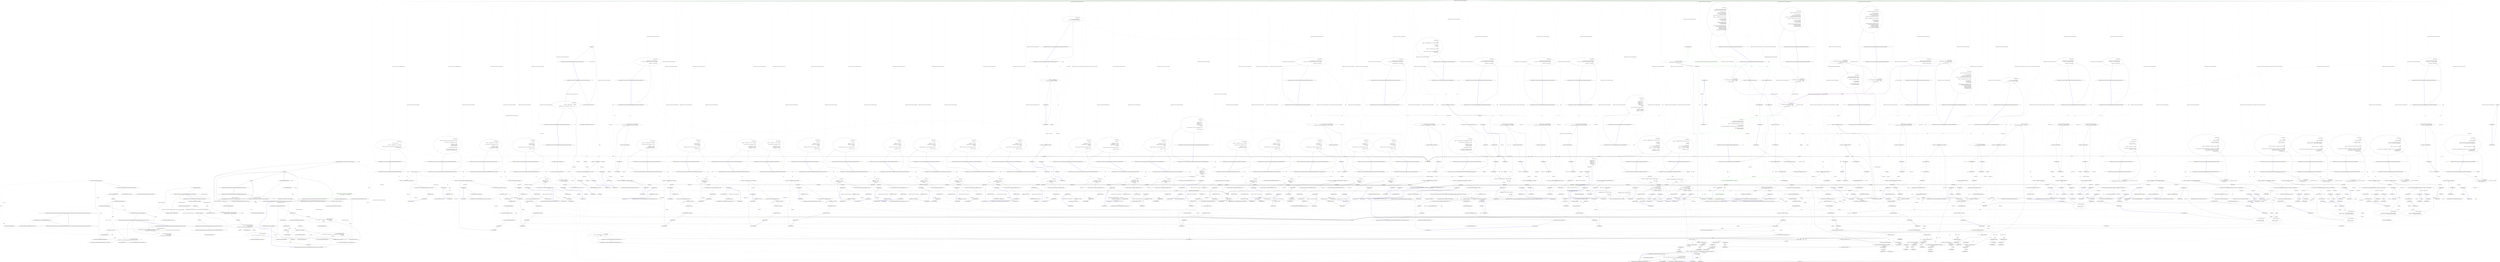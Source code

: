 digraph  {
d95 [label="return JobHelper.FromJson<List<Continuation>>(connection.GetJobParameter(\r\n                jobId, ''Continuations'')) ?? new List<Continuation>();", span="221-222", cluster="Hangfire.Continuations.ContinuationsSupportAttribute.GetContinuations(Hangfire.Storage.IStorageConnection, string)", color=green, community=0];
d36 [label="Entry Hangfire.Continuations.ContinuationsSupportAttribute.GetContinuations(Hangfire.Storage.IStorageConnection, string)", span="219-219", cluster="Hangfire.Continuations.ContinuationsSupportAttribute.GetContinuations(Hangfire.Storage.IStorageConnection, string)"];
d96 [label="Exit Hangfire.Continuations.ContinuationsSupportAttribute.GetContinuations(Hangfire.Storage.IStorageConnection, string)", span="219-219", cluster="Hangfire.Continuations.ContinuationsSupportAttribute.GetContinuations(Hangfire.Storage.IStorageConnection, string)"];
d97 [label="Entry Hangfire.Storage.IStorageConnection.GetJobParameter(string, string)", span="39-39", cluster="Hangfire.Storage.IStorageConnection.GetJobParameter(string, string)"];
d98 [label="Entry Hangfire.Common.JobHelper.FromJson<T>(string)", span="39-39", cluster="Hangfire.Common.JobHelper.FromJson<T>(string)"];
d99 [label="Entry System.Collections.Generic.List<T>.List()", span="0-0", cluster="System.Collections.Generic.List<T>.List()"];
d24 [label="var continuations = GetContinuations(connection, parentId)", span="85-85", cluster="Hangfire.Continuations.ContinuationsSupportAttribute.AddContinuation(Hangfire.States.ElectStateContext, Hangfire.Continuations.AwaitingState)"];
d46 [label="var continuations = GetContinuations(context.Connection, context.JobId)", span="121-121", cluster="Hangfire.Continuations.ContinuationsSupportAttribute.ExecuteContinuationsIfExist(Hangfire.States.ElectStateContext)"];
d21 [label="var connection = context.Connection", span="76-76", cluster="Hangfire.Continuations.ContinuationsSupportAttribute.AddContinuation(Hangfire.States.ElectStateContext, Hangfire.Continuations.AwaitingState)"];
d22 [label="var parentId = awaitingState.ParentId", span="77-77", cluster="Hangfire.Continuations.ContinuationsSupportAttribute.AddContinuation(Hangfire.States.ElectStateContext, Hangfire.Continuations.AwaitingState)"];
d23 [label="connection.AcquireDistributedJobLock(parentId, AddJobLockTimeout)", span="83-83", cluster="Hangfire.Continuations.ContinuationsSupportAttribute.AddContinuation(Hangfire.States.ElectStateContext, Hangfire.Continuations.AwaitingState)"];
d25 [label="continuations.Add(new Continuation { JobId = context.JobId, Options = awaitingState.Options })", span="86-86", cluster="Hangfire.Continuations.ContinuationsSupportAttribute.AddContinuation(Hangfire.States.ElectStateContext, Hangfire.Continuations.AwaitingState)"];
d30 [label="SetContinuations(connection, parentId, continuations)", span="103-103", cluster="Hangfire.Continuations.ContinuationsSupportAttribute.AddContinuation(Hangfire.States.ElectStateContext, Hangfire.Continuations.AwaitingState)"];
d15 [label="Entry Hangfire.Continuations.ContinuationsSupportAttribute.ExecuteContinuationsIfExist(Hangfire.States.ElectStateContext)", span="117-117", cluster="Hangfire.Continuations.ContinuationsSupportAttribute.ExecuteContinuationsIfExist(Hangfire.States.ElectStateContext)"];
d47 [label="var nextStates = new Dictionary<string, IState>()", span="122-122", cluster="Hangfire.Continuations.ContinuationsSupportAttribute.ExecuteContinuationsIfExist(Hangfire.States.ElectStateContext)"];
d48 [label=continuations, span="126-126", cluster="Hangfire.Continuations.ContinuationsSupportAttribute.ExecuteContinuationsIfExist(Hangfire.States.ElectStateContext)"];
d13 [label="Entry Hangfire.Continuations.ContinuationsSupportAttribute.AddContinuation(Hangfire.States.ElectStateContext, Hangfire.Continuations.AwaitingState)", span="74-74", cluster="Hangfire.Continuations.ContinuationsSupportAttribute.AddContinuation(Hangfire.States.ElectStateContext, Hangfire.Continuations.AwaitingState)"];
d26 [label="var jobData = connection.GetJobData(parentId)", span="88-88", cluster="Hangfire.Continuations.ContinuationsSupportAttribute.AddContinuation(Hangfire.States.ElectStateContext, Hangfire.Continuations.AwaitingState)"];
d29 [label="var currentState = connection.GetStateData(parentId)", span="98-98", cluster="Hangfire.Continuations.ContinuationsSupportAttribute.AddContinuation(Hangfire.States.ElectStateContext, Hangfire.Continuations.AwaitingState)"];
d28 [label="throw new InvalidOperationException(\r\n                        String.Format(''Can not add a continuation: parent background job '{0}' does not exist.'', parentId));", span="94-95", cluster="Hangfire.Continuations.ContinuationsSupportAttribute.AddContinuation(Hangfire.States.ElectStateContext, Hangfire.Continuations.AwaitingState)"];
d35 [label="Entry Hangfire.Storage.IStorageConnection.AcquireDistributedJobLock(string, System.TimeSpan)", span="26-26", cluster="Hangfire.Storage.IStorageConnection.AcquireDistributedJobLock(string, System.TimeSpan)"];
d37 [label="Entry Hangfire.Continuations.ContinuationsSupportAttribute.Continuation.Continuation()", span="229-229", cluster="Hangfire.Continuations.ContinuationsSupportAttribute.Continuation.Continuation()"];
d38 [label="Entry System.Collections.Generic.List<T>.Add(T)", span="0-0", cluster="System.Collections.Generic.List<T>.Add(T)"];
d31 [label="currentState != null && _knownFinalStates.Contains(currentState.Name)", span="105-105", cluster="Hangfire.Continuations.ContinuationsSupportAttribute.AddContinuation(Hangfire.States.ElectStateContext, Hangfire.Continuations.AwaitingState)"];
d43 [label="Entry Hangfire.Continuations.ContinuationsSupportAttribute.SetContinuations(Hangfire.Storage.IStorageConnection, string, System.Collections.Generic.List<Hangfire.Continuations.ContinuationsSupportAttribute.Continuation>)", span="213-213", cluster="Hangfire.Continuations.ContinuationsSupportAttribute.SetContinuations(Hangfire.Storage.IStorageConnection, string, System.Collections.Generic.List<Hangfire.Continuations.ContinuationsSupportAttribute.Continuation>)"];
d11 [label="ExecuteContinuationsIfExist(context)", span="61-61", cluster="Hangfire.Continuations.ContinuationsSupportAttribute.OnStateElection(Hangfire.States.ElectStateContext)"];
d62 [label="Exit Hangfire.Continuations.ContinuationsSupportAttribute.ExecuteContinuationsIfExist(Hangfire.States.ElectStateContext)", span="117-117", cluster="Hangfire.Continuations.ContinuationsSupportAttribute.ExecuteContinuationsIfExist(Hangfire.States.ElectStateContext)"];
d50 [label="var currentState = GetContinuaionState(context, continuation.JobId, ContinuationStateFetchTimeout)", span="130-130", cluster="Hangfire.Continuations.ContinuationsSupportAttribute.ExecuteContinuationsIfExist(Hangfire.States.ElectStateContext)"];
d53 [label="continuation.Options.HasFlag(JobContinuationOptions.OnlyOnSucceededState) &&\r\n                    context.CandidateState.Name != SucceededState.StateName", span="140-141", cluster="Hangfire.Continuations.ContinuationsSupportAttribute.ExecuteContinuationsIfExist(Hangfire.States.ElectStateContext)"];
d61 [label="context.StateMachine.ChangeState(tuple.Key, tuple.Value, new[] { AwaitingState.StateName })", span="168-168", cluster="Hangfire.Continuations.ContinuationsSupportAttribute.ExecuteContinuationsIfExist(Hangfire.States.ElectStateContext)"];
d63 [label="Entry System.Collections.Generic.Dictionary<TKey, TValue>.Dictionary()", span="0-0", cluster="System.Collections.Generic.Dictionary<TKey, TValue>.Dictionary()"];
d54 [label="nextStates.Add(continuation.JobId, new DeletedState { Reason = ''Missed continuation'' })", span="143-143", cluster="Hangfire.Continuations.ContinuationsSupportAttribute.ExecuteContinuationsIfExist(Hangfire.States.ElectStateContext)"];
d59 [label="nextStates.Add(continuation.JobId, nextState)", span="163-163", cluster="Hangfire.Continuations.ContinuationsSupportAttribute.ExecuteContinuationsIfExist(Hangfire.States.ElectStateContext)"];
d60 [label=nextStates, span="166-166", cluster="Hangfire.Continuations.ContinuationsSupportAttribute.ExecuteContinuationsIfExist(Hangfire.States.ElectStateContext)"];
d49 [label="String.IsNullOrWhiteSpace(continuation.JobId)", span="128-128", cluster="Hangfire.Continuations.ContinuationsSupportAttribute.ExecuteContinuationsIfExist(Hangfire.States.ElectStateContext)"];
d51 [label="currentState == null", span="131-131", cluster="Hangfire.Continuations.ContinuationsSupportAttribute.ExecuteContinuationsIfExist(Hangfire.States.ElectStateContext)"];
d52 [label="currentState.Name != AwaitingState.StateName", span="138-138", cluster="Hangfire.Continuations.ContinuationsSupportAttribute.ExecuteContinuationsIfExist(Hangfire.States.ElectStateContext)"];
d9 [label="AddContinuation(context, awaitingState)", span="56-56", cluster="Hangfire.Continuations.ContinuationsSupportAttribute.OnStateElection(Hangfire.States.ElectStateContext)"];
d34 [label="Exit Hangfire.Continuations.ContinuationsSupportAttribute.AddContinuation(Hangfire.States.ElectStateContext, Hangfire.Continuations.AwaitingState)", span="74-74", cluster="Hangfire.Continuations.ContinuationsSupportAttribute.AddContinuation(Hangfire.States.ElectStateContext, Hangfire.Continuations.AwaitingState)"];
d32 [label="var startImmediately = !awaitingState.Options.HasFlag(JobContinuationOptions.OnlyOnSucceededState) ||\r\n                        currentState.Name == SucceededState.StateName", span="107-108", cluster="Hangfire.Continuations.ContinuationsSupportAttribute.AddContinuation(Hangfire.States.ElectStateContext, Hangfire.Continuations.AwaitingState)"];
d33 [label="context.CandidateState = startImmediately\r\n                        ? awaitingState.NextState\r\n                        : new DeletedState { Reason = ''Missed continuation'' }", span="110-112", cluster="Hangfire.Continuations.ContinuationsSupportAttribute.AddContinuation(Hangfire.States.ElectStateContext, Hangfire.Continuations.AwaitingState)"];
d27 [label="jobData == null", span="89-89", cluster="Hangfire.Continuations.ContinuationsSupportAttribute.AddContinuation(Hangfire.States.ElectStateContext, Hangfire.Continuations.AwaitingState)"];
d39 [label="Entry Hangfire.Storage.IStorageConnection.GetJobData(string)", span="42-42", cluster="Hangfire.Storage.IStorageConnection.GetJobData(string)"];
d42 [label="Entry Hangfire.Storage.IStorageConnection.GetStateData(string)", span="45-45", cluster="Hangfire.Storage.IStorageConnection.GetStateData(string)"];
d40 [label="Entry System.InvalidOperationException.InvalidOperationException(string)", span="0-0", cluster="System.InvalidOperationException.InvalidOperationException(string)"];
d41 [label="Entry string.Format(string, object)", span="0-0", cluster="string.Format(string, object)"];
d102 [label="Hangfire.Continuations.ContinuationsSupportAttribute", span=""];
d14 [label="Entry System.Collections.Generic.HashSet<T>.Contains(T)", span="0-0", cluster="System.Collections.Generic.HashSet<T>.Contains(T)"];
d92 [label="Exit Hangfire.Continuations.ContinuationsSupportAttribute.SetContinuations(Hangfire.Storage.IStorageConnection, string, System.Collections.Generic.List<Hangfire.Continuations.ContinuationsSupportAttribute.Continuation>)", span="213-213", cluster="Hangfire.Continuations.ContinuationsSupportAttribute.SetContinuations(Hangfire.Storage.IStorageConnection, string, System.Collections.Generic.List<Hangfire.Continuations.ContinuationsSupportAttribute.Continuation>)"];
d91 [label="connection.SetJobParameter(jobId, ''Continuations'', JobHelper.ToJson(continuations))", span="216-216", cluster="Hangfire.Continuations.ContinuationsSupportAttribute.SetContinuations(Hangfire.Storage.IStorageConnection, string, System.Collections.Generic.List<Hangfire.Continuations.ContinuationsSupportAttribute.Continuation>)"];
d6 [label="Entry Hangfire.Continuations.ContinuationsSupportAttribute.OnStateElection(Hangfire.States.ElectStateContext)", span="50-50", cluster="Hangfire.Continuations.ContinuationsSupportAttribute.OnStateElection(Hangfire.States.ElectStateContext)"];
d10 [label="_knownFinalStates.Contains(context.CandidateState.Name)", span="58-58", cluster="Hangfire.Continuations.ContinuationsSupportAttribute.OnStateElection(Hangfire.States.ElectStateContext)"];
d12 [label="Exit Hangfire.Continuations.ContinuationsSupportAttribute.OnStateElection(Hangfire.States.ElectStateContext)", span="50-50", cluster="Hangfire.Continuations.ContinuationsSupportAttribute.OnStateElection(Hangfire.States.ElectStateContext)"];
d65 [label="Entry Hangfire.Continuations.ContinuationsSupportAttribute.GetContinuaionState(Hangfire.States.ElectStateContext, string, System.TimeSpan)", span="172-172", cluster="Hangfire.Continuations.ContinuationsSupportAttribute.GetContinuaionState(Hangfire.States.ElectStateContext, string, System.TimeSpan)"];
d56 [label="nextState = JsonConvert.DeserializeObject<IState>(\r\n                        currentState.Data[''NextState''],\r\n                        new JsonSerializerSettings { TypeNameHandling = TypeNameHandling.Objects })", span="151-153", cluster="Hangfire.Continuations.ContinuationsSupportAttribute.ExecuteContinuationsIfExist(Hangfire.States.ElectStateContext)"];
d55 [label="IState nextState", span="147-147", cluster="Hangfire.Continuations.ContinuationsSupportAttribute.ExecuteContinuationsIfExist(Hangfire.States.ElectStateContext)"];
d44 [label="Entry System.Enum.HasFlag(System.Enum)", span="0-0", cluster="System.Enum.HasFlag(System.Enum)"];
d70 [label="Entry Hangfire.States.IStateMachine.ChangeState(string, Hangfire.States.IState, string[])", span="31-31", cluster="Hangfire.States.IStateMachine.ChangeState(string, Hangfire.States.IState, string[])"];
d45 [label="Entry Hangfire.States.DeletedState.DeletedState()", span="27-27", cluster="Hangfire.States.DeletedState.DeletedState()"];
d66 [label="Entry System.Collections.Generic.Dictionary<TKey, TValue>.Add(TKey, TValue)", span="0-0", cluster="System.Collections.Generic.Dictionary<TKey, TValue>.Add(TKey, TValue)"];
d58 [label="nextState = new FailedState(ex)\r\n                    {\r\n                        Reason = ''Can not start the continuation due to de-serialization error.''\r\n                    }", span="157-160", cluster="Hangfire.Continuations.ContinuationsSupportAttribute.ExecuteContinuationsIfExist(Hangfire.States.ElectStateContext)"];
d64 [label="Entry string.IsNullOrWhiteSpace(string)", span="0-0", cluster="string.IsNullOrWhiteSpace(string)"];
d7 [label="var awaitingState = context.CandidateState as AwaitingState", span="52-52", cluster="Hangfire.Continuations.ContinuationsSupportAttribute.OnStateElection(Hangfire.States.ElectStateContext)"];
d8 [label="awaitingState != null", span="53-53", cluster="Hangfire.Continuations.ContinuationsSupportAttribute.OnStateElection(Hangfire.States.ElectStateContext)"];
d75 [label="var continuationData = context.Connection.GetJobData(continuationJobId)", span="181-181", cluster="Hangfire.Continuations.ContinuationsSupportAttribute.GetContinuaionState(Hangfire.States.ElectStateContext, string, System.TimeSpan)"];
d78 [label="currentState = context.Connection.GetStateData(continuationJobId)", span="192-192", cluster="Hangfire.Continuations.ContinuationsSupportAttribute.GetContinuaionState(Hangfire.States.ElectStateContext, string, System.TimeSpan)"];
d3 [label="_knownFinalStates = knownFinalStates", span="43-43", cluster="Hangfire.Continuations.ContinuationsSupportAttribute.ContinuationsSupportAttribute(System.Collections.Generic.HashSet<string>)"];
d4 [label="Order = 1000", span="47-47", cluster="Hangfire.Continuations.ContinuationsSupportAttribute.ContinuationsSupportAttribute(System.Collections.Generic.HashSet<string>)"];
d93 [label="Entry Hangfire.Common.JobHelper.ToJson(object)", span="32-32", cluster="Hangfire.Common.JobHelper.ToJson(object)"];
d94 [label="Entry Hangfire.Storage.IStorageConnection.SetJobParameter(string, string, string)", span="38-38", cluster="Hangfire.Storage.IStorageConnection.SetJobParameter(string, string, string)"];
d85 [label="Exit Hangfire.Continuations.ContinuationsSupportAttribute.GetContinuaionState(Hangfire.States.ElectStateContext, string, System.TimeSpan)", span="172-172", cluster="Hangfire.Continuations.ContinuationsSupportAttribute.GetContinuaionState(Hangfire.States.ElectStateContext, string, System.TimeSpan)"];
d71 [label="StateData currentState = null", span="174-174", cluster="Hangfire.Continuations.ContinuationsSupportAttribute.GetContinuaionState(Hangfire.States.ElectStateContext, string, System.TimeSpan)"];
d77 [label="Logger.Warn(String.Format(\r\n                        ''Can not start continuation '{0}' for background job '{1}': continuation does not exist.'',\r\n                        continuationJobId,\r\n                        context.JobId))", span="184-187", cluster="Hangfire.Continuations.ContinuationsSupportAttribute.GetContinuaionState(Hangfire.States.ElectStateContext, string, System.TimeSpan)"];
d80 [label="DateTime.UtcNow >= started.Add(timeout)", span="198-198", cluster="Hangfire.Continuations.ContinuationsSupportAttribute.GetContinuaionState(Hangfire.States.ElectStateContext, string, System.TimeSpan)"];
d81 [label="throw new TimeoutException(String.Format(\r\n                        ''Can not start continuation '{0}' for background job '{1}': timeout expired while trying to fetch continuation state.'',\r\n                        continuationJobId,\r\n                        context.JobId));", span="200-203", cluster="Hangfire.Continuations.ContinuationsSupportAttribute.GetContinuaionState(Hangfire.States.ElectStateContext, string, System.TimeSpan)"];
d57 [label=Exception, span="155-155", cluster="Hangfire.Continuations.ContinuationsSupportAttribute.ExecuteContinuationsIfExist(Hangfire.States.ElectStateContext)"];
d67 [label="Entry JsonSerializerSettings.cstr", span="", cluster="JsonSerializerSettings.cstr"];
d68 [label="Entry Unk.>", span="", cluster="Unk.>"];
d69 [label="Entry Hangfire.States.FailedState.FailedState(System.Exception)", span="26-26", cluster="Hangfire.States.FailedState.FailedState(System.Exception)"];
d74 [label=true, span="179-179", cluster="Hangfire.Continuations.ContinuationsSupportAttribute.GetContinuaionState(Hangfire.States.ElectStateContext, string, System.TimeSpan)"];
d76 [label="continuationData == null", span="182-182", cluster="Hangfire.Continuations.ContinuationsSupportAttribute.GetContinuaionState(Hangfire.States.ElectStateContext, string, System.TimeSpan)"];
d79 [label="currentState != null", span="193-193", cluster="Hangfire.Continuations.ContinuationsSupportAttribute.GetContinuaionState(Hangfire.States.ElectStateContext, string, System.TimeSpan)"];
d84 [label="return currentState;", span="210-210", cluster="Hangfire.Continuations.ContinuationsSupportAttribute.GetContinuaionState(Hangfire.States.ElectStateContext, string, System.TimeSpan)"];
d2 [label="Entry Hangfire.Continuations.ContinuationsSupportAttribute.ContinuationsSupportAttribute(System.Collections.Generic.HashSet<string>)", span="41-41", cluster="Hangfire.Continuations.ContinuationsSupportAttribute.ContinuationsSupportAttribute(System.Collections.Generic.HashSet<string>)"];
d5 [label="Exit Hangfire.Continuations.ContinuationsSupportAttribute.ContinuationsSupportAttribute(System.Collections.Generic.HashSet<string>)", span="41-41", cluster="Hangfire.Continuations.ContinuationsSupportAttribute.ContinuationsSupportAttribute(System.Collections.Generic.HashSet<string>)"];
d72 [label="var started = DateTime.UtcNow", span="176-176", cluster="Hangfire.Continuations.ContinuationsSupportAttribute.GetContinuaionState(Hangfire.States.ElectStateContext, string, System.TimeSpan)"];
d86 [label="Entry string.Format(string, object, object)", span="0-0", cluster="string.Format(string, object, object)"];
d87 [label="Entry Hangfire.Logging.ILog.Warn(string)", span="261-261", cluster="Hangfire.Logging.ILog.Warn(string)"];
d82 [label="Thread.Sleep(firstAttempt ? 0 : 1)", span="206-206", cluster="Hangfire.Continuations.ContinuationsSupportAttribute.GetContinuaionState(Hangfire.States.ElectStateContext, string, System.TimeSpan)"];
d88 [label="Entry System.DateTime.Add(System.TimeSpan)", span="0-0", cluster="System.DateTime.Add(System.TimeSpan)"];
d89 [label="Entry System.TimeoutException.TimeoutException(string)", span="0-0", cluster="System.TimeoutException.TimeoutException(string)"];
d73 [label="var firstAttempt = true", span="177-177", cluster="Hangfire.Continuations.ContinuationsSupportAttribute.GetContinuaionState(Hangfire.States.ElectStateContext, string, System.TimeSpan)"];
d83 [label="firstAttempt = false", span="207-207", cluster="Hangfire.Continuations.ContinuationsSupportAttribute.GetContinuaionState(Hangfire.States.ElectStateContext, string, System.TimeSpan)"];
d90 [label="Entry System.Threading.Thread.Sleep(int)", span="0-0", cluster="System.Threading.Thread.Sleep(int)"];
m0_452 [label="Entry Hangfire.SqlServer.Tests.SqlServerWriteOnlyTransactionFacts.RemoveFromList_RemovesAllRecords_WithGivenKeyAndValue(bool)", span="556-556", cluster="Hangfire.SqlServer.Tests.SqlServerWriteOnlyTransactionFacts.RemoveFromList_RemovesAllRecords_WithGivenKeyAndValue(bool)", file="SqlServerWriteOnlyTransactionFacts.cs"];
m0_453 [label="UseConnection(sql =>\r\n            {\r\n                Commit(sql, x =>\r\n                {\r\n                    x.InsertToList(''my-key'', ''my-value'');\r\n                    x.InsertToList(''my-key'', ''my-value'');\r\n                    x.RemoveFromList(''my-key'', ''my-value'');\r\n                }, useBatching);\r\n\r\n                var recordCount = sql.Query<int>(''select count(*) from HangFire.List'').Single();\r\n\r\n                Assert.Equal(0, recordCount);\r\n            })", span="558-570", cluster="Hangfire.SqlServer.Tests.SqlServerWriteOnlyTransactionFacts.RemoveFromList_RemovesAllRecords_WithGivenKeyAndValue(bool)", file="SqlServerWriteOnlyTransactionFacts.cs"];
m0_454 [label="Exit Hangfire.SqlServer.Tests.SqlServerWriteOnlyTransactionFacts.RemoveFromList_RemovesAllRecords_WithGivenKeyAndValue(bool)", span="556-556", cluster="Hangfire.SqlServer.Tests.SqlServerWriteOnlyTransactionFacts.RemoveFromList_RemovesAllRecords_WithGivenKeyAndValue(bool)", file="SqlServerWriteOnlyTransactionFacts.cs"];
m0_769 [label="Entry Hangfire.SqlServer.Tests.SqlServerWriteOnlyTransactionFacts.ExpireSet_SetsExpirationTime_OnASet_WithGivenKey(bool)", span="959-959", cluster="Hangfire.SqlServer.Tests.SqlServerWriteOnlyTransactionFacts.ExpireSet_SetsExpirationTime_OnASet_WithGivenKey(bool)", file="SqlServerWriteOnlyTransactionFacts.cs"];
m0_771 [label="UseConnection(sql =>\r\n            {\r\n                // Arrange\r\n                sql.Execute(arrangeSql, new[]\r\n                {\r\n                    new { key = ''set-1'', value = ''1'' },\r\n                    new { key = ''set-2'', value = ''1'' }\r\n                });\r\n\r\n                // Act\r\n                Commit(sql, x => x.ExpireSet(''set-1'', TimeSpan.FromMinutes(60)), useBatching);\r\n\r\n                // Assert\r\n                var records = sql.Query(''select * from HangFire.[Set]'').ToDictionary(x => (string)x.Key, x => (DateTime?)x.ExpireAt);\r\n                Assert.True(DateTime.UtcNow.AddMinutes(59) < records[''set-1'']);\r\n                Assert.True(records[''set-1''] < DateTime.UtcNow.AddMinutes(61));\r\n                Assert.Null(records[''set-2'']);\r\n            })", span="965-982", cluster="Hangfire.SqlServer.Tests.SqlServerWriteOnlyTransactionFacts.ExpireSet_SetsExpirationTime_OnASet_WithGivenKey(bool)", file="SqlServerWriteOnlyTransactionFacts.cs"];
m0_770 [label="string arrangeSql = @''\r\ninsert into HangFire.[Set] ([Key], [Value], [Score])\r\nvalues (@key, @value, 0.0)''", span="961-963", cluster="Hangfire.SqlServer.Tests.SqlServerWriteOnlyTransactionFacts.ExpireSet_SetsExpirationTime_OnASet_WithGivenKey(bool)", file="SqlServerWriteOnlyTransactionFacts.cs"];
m0_772 [label="Exit Hangfire.SqlServer.Tests.SqlServerWriteOnlyTransactionFacts.ExpireSet_SetsExpirationTime_OnASet_WithGivenKey(bool)", span="959-959", cluster="Hangfire.SqlServer.Tests.SqlServerWriteOnlyTransactionFacts.ExpireSet_SetsExpirationTime_OnASet_WithGivenKey(bool)", file="SqlServerWriteOnlyTransactionFacts.cs"];
m0_535 [label="Entry Hangfire.SqlServer.Tests.SqlServerWriteOnlyTransactionFacts.TrimList_RemovesAllRecords_IfStartFromGreaterThanEndingAt(bool)", span="678-678", cluster="Hangfire.SqlServer.Tests.SqlServerWriteOnlyTransactionFacts.TrimList_RemovesAllRecords_IfStartFromGreaterThanEndingAt(bool)", file="SqlServerWriteOnlyTransactionFacts.cs"];
m0_536 [label="UseConnection(sql =>\r\n            {\r\n                Commit(sql, x =>\r\n                {\r\n                    x.InsertToList(''my-key'', ''0'');\r\n                    x.TrimList(''my-key'', 1, 0);\r\n                }, useBatching);\r\n\r\n                var recordCount = sql.Query<int>(''select count(*) from HangFire.List'').Single();\r\n\r\n                Assert.Equal(0, recordCount);\r\n            })", span="680-691", cluster="Hangfire.SqlServer.Tests.SqlServerWriteOnlyTransactionFacts.TrimList_RemovesAllRecords_IfStartFromGreaterThanEndingAt(bool)", file="SqlServerWriteOnlyTransactionFacts.cs"];
m0_537 [label="Exit Hangfire.SqlServer.Tests.SqlServerWriteOnlyTransactionFacts.TrimList_RemovesAllRecords_IfStartFromGreaterThanEndingAt(bool)", span="678-678", cluster="Hangfire.SqlServer.Tests.SqlServerWriteOnlyTransactionFacts.TrimList_RemovesAllRecords_IfStartFromGreaterThanEndingAt(bool)", file="SqlServerWriteOnlyTransactionFacts.cs"];
m0_440 [label="Entry Hangfire.SqlServer.Tests.SqlServerWriteOnlyTransactionFacts.InsertToList_AddsAnotherRecord_WhenBothKeyAndValueAreExist(bool)", span="537-537", cluster="Hangfire.SqlServer.Tests.SqlServerWriteOnlyTransactionFacts.InsertToList_AddsAnotherRecord_WhenBothKeyAndValueAreExist(bool)", file="SqlServerWriteOnlyTransactionFacts.cs"];
m0_441 [label="UseConnection(sql =>\r\n            {\r\n                Commit(sql, x =>\r\n                {\r\n                    x.InsertToList(''my-key'', ''my-value'');\r\n                    x.InsertToList(''my-key'', ''my-value'');\r\n                }, useBatching);\r\n\r\n                var recordCount = sql.Query<int>(''select count(*) from HangFire.List'').Single();\r\n\r\n                Assert.Equal(2, recordCount);\r\n            })", span="539-550", cluster="Hangfire.SqlServer.Tests.SqlServerWriteOnlyTransactionFacts.InsertToList_AddsAnotherRecord_WhenBothKeyAndValueAreExist(bool)", file="SqlServerWriteOnlyTransactionFacts.cs"];
m0_442 [label="Exit Hangfire.SqlServer.Tests.SqlServerWriteOnlyTransactionFacts.InsertToList_AddsAnotherRecord_WhenBothKeyAndValueAreExist(bool)", span="537-537", cluster="Hangfire.SqlServer.Tests.SqlServerWriteOnlyTransactionFacts.InsertToList_AddsAnotherRecord_WhenBothKeyAndValueAreExist(bool)", file="SqlServerWriteOnlyTransactionFacts.cs"];
m0_803 [label="Entry Hangfire.SqlServer.SqlServerWriteOnlyTransaction.ExpireList(string, System.TimeSpan)", span="345-345", cluster="Hangfire.SqlServer.SqlServerWriteOnlyTransaction.ExpireList(string, System.TimeSpan)", file="SqlServerWriteOnlyTransactionFacts.cs"];
m0_635 [label="Entry Hangfire.SqlServer.Tests.SqlServerWriteOnlyTransactionFacts.RemoveHash_RemovesAllHashRecords(bool)", span="800-800", cluster="Hangfire.SqlServer.Tests.SqlServerWriteOnlyTransactionFacts.RemoveHash_RemovesAllHashRecords(bool)", file="SqlServerWriteOnlyTransactionFacts.cs"];
m0_636 [label="UseConnection(sql =>\r\n            {\r\n                // Arrange\r\n                Commit(sql, x => x.SetRangeInHash(''some-hash'', new Dictionary<string, string>\r\n                {\r\n                    { ''Key1'', ''Value1'' },\r\n                    { ''Key2'', ''Value2'' }\r\n                }), useBatching);\r\n\r\n                // Act\r\n                Commit(sql, x => x.RemoveHash(''some-hash''), useBatching);\r\n\r\n                // Assert\r\n                var count = sql.Query<int>(''select count(*) from HangFire.Hash'').Single();\r\n                Assert.Equal(0, count);\r\n            })", span="802-817", cluster="Hangfire.SqlServer.Tests.SqlServerWriteOnlyTransactionFacts.RemoveHash_RemovesAllHashRecords(bool)", file="SqlServerWriteOnlyTransactionFacts.cs"];
m0_637 [label="Exit Hangfire.SqlServer.Tests.SqlServerWriteOnlyTransactionFacts.RemoveHash_RemovesAllHashRecords(bool)", span="800-800", cluster="Hangfire.SqlServer.Tests.SqlServerWriteOnlyTransactionFacts.RemoveHash_RemovesAllHashRecords(bool)", file="SqlServerWriteOnlyTransactionFacts.cs"];
m0_839 [label="Entry Hangfire.SqlServer.Tests.SqlServerWriteOnlyTransactionFacts.PersistHash_ClearsExpirationTime_OnAGivenHash(bool)", span="1044-1044", cluster="Hangfire.SqlServer.Tests.SqlServerWriteOnlyTransactionFacts.PersistHash_ClearsExpirationTime_OnAGivenHash(bool)", file="SqlServerWriteOnlyTransactionFacts.cs"];
m0_841 [label="UseConnection(sql =>\r\n            {\r\n                // Arrange\r\n                sql.Execute(arrangeSql, new[]\r\n                {\r\n                    new { key = ''hash-1'', field = ''field'', expireAt = DateTime.UtcNow.AddDays(1) },\r\n                    new { key = ''hash-2'', field = ''field'', expireAt = DateTime.UtcNow.AddDays(1) }\r\n                });\r\n\r\n                // Act\r\n                Commit(sql, x => x.PersistHash(''hash-1''), useBatching);\r\n\r\n                // Assert\r\n                var records = sql.Query(''select * from HangFire.Hash'').ToDictionary(x => (string)x.Key, x => (DateTime?)x.ExpireAt);\r\n                Assert.Null(records[''hash-1'']);\r\n                Assert.NotNull(records[''hash-2'']);\r\n            })", span="1050-1066", cluster="Hangfire.SqlServer.Tests.SqlServerWriteOnlyTransactionFacts.PersistHash_ClearsExpirationTime_OnAGivenHash(bool)", file="SqlServerWriteOnlyTransactionFacts.cs"];
m0_840 [label="string arrangeSql = @''\r\ninsert into HangFire.Hash ([Key], [Field], [ExpireAt])\r\nvalues (@key, @field, @expireAt)''", span="1046-1048", cluster="Hangfire.SqlServer.Tests.SqlServerWriteOnlyTransactionFacts.PersistHash_ClearsExpirationTime_OnAGivenHash(bool)", file="SqlServerWriteOnlyTransactionFacts.cs"];
m0_842 [label="Exit Hangfire.SqlServer.Tests.SqlServerWriteOnlyTransactionFacts.PersistHash_ClearsExpirationTime_OnAGivenHash(bool)", span="1044-1044", cluster="Hangfire.SqlServer.Tests.SqlServerWriteOnlyTransactionFacts.PersistHash_ClearsExpirationTime_OnAGivenHash(bool)", file="SqlServerWriteOnlyTransactionFacts.cs"];
m0_270 [label="Entry Hangfire.SqlServer.SqlServerWriteOnlyTransaction.IncrementCounter(string, System.TimeSpan)", span="167-167", cluster="Hangfire.SqlServer.SqlServerWriteOnlyTransaction.IncrementCounter(string, System.TimeSpan)", file="SqlServerWriteOnlyTransactionFacts.cs"];
m0_377 [label="Entry Hangfire.SqlServer.SqlServerWriteOnlyTransaction.AddToSet(string, string, double)", span="198-198", cluster="Hangfire.SqlServer.SqlServerWriteOnlyTransaction.AddToSet(string, string, double)", file="SqlServerWriteOnlyTransactionFacts.cs"];
m0_43 [label="Entry Unk.ToString", span="", cluster="Unk.ToString", file="SqlServerWriteOnlyTransactionFacts.cs"];
m0_177 [label="Entry Unk.AddJobState", span="", cluster="Unk.AddJobState", file="SqlServerWriteOnlyTransactionFacts.cs"];
m0_908 [label="Entry Hangfire.SqlServer.Tests.SqlServerWriteOnlyTransactionFacts.PersistList_ClearsExpirationTime_OnAGivenHash(bool)", span="1128-1128", cluster="Hangfire.SqlServer.Tests.SqlServerWriteOnlyTransactionFacts.PersistList_ClearsExpirationTime_OnAGivenHash(bool)", file="SqlServerWriteOnlyTransactionFacts.cs"];
m0_910 [label="UseConnection(sql =>\r\n            {\r\n                // Arrange\r\n                sql.Execute(arrangeSql, new[]\r\n                {\r\n                    new { key = ''list-1'', expireAt = DateTime.UtcNow.AddDays(1) },\r\n                    new { key = ''list-2'', expireAt = DateTime.UtcNow.AddDays(1) }\r\n                });\r\n\r\n                // Act\r\n                Commit(sql, x => x.PersistList(''list-1''), useBatching);\r\n\r\n                // Assert\r\n                var records = sql.Query(''select * from HangFire.[List]'').ToDictionary(x => (string)x.Key, x => (DateTime?)x.ExpireAt);\r\n                Assert.Null(records[''list-1'']);\r\n                Assert.NotNull(records[''list-2'']);\r\n            })", span="1134-1150", cluster="Hangfire.SqlServer.Tests.SqlServerWriteOnlyTransactionFacts.PersistList_ClearsExpirationTime_OnAGivenHash(bool)", file="SqlServerWriteOnlyTransactionFacts.cs"];
m0_909 [label="string arrangeSql = @''\r\ninsert into HangFire.[List] ([Key], [ExpireAt])\r\nvalues (@key, @expireAt)''", span="1130-1132", cluster="Hangfire.SqlServer.Tests.SqlServerWriteOnlyTransactionFacts.PersistList_ClearsExpirationTime_OnAGivenHash(bool)", file="SqlServerWriteOnlyTransactionFacts.cs"];
m0_911 [label="Exit Hangfire.SqlServer.Tests.SqlServerWriteOnlyTransactionFacts.PersistList_ClearsExpirationTime_OnAGivenHash(bool)", span="1128-1128", cluster="Hangfire.SqlServer.Tests.SqlServerWriteOnlyTransactionFacts.PersistList_ClearsExpirationTime_OnAGivenHash(bool)", file="SqlServerWriteOnlyTransactionFacts.cs"];
m0_478 [label="Entry Hangfire.SqlServer.Tests.SqlServerWriteOnlyTransactionFacts.RemoveFromList_DoesNotRemoveRecords_WithSameValue_ButDifferentKey(bool)", span="595-595", cluster="Hangfire.SqlServer.Tests.SqlServerWriteOnlyTransactionFacts.RemoveFromList_DoesNotRemoveRecords_WithSameValue_ButDifferentKey(bool)", file="SqlServerWriteOnlyTransactionFacts.cs"];
m0_479 [label="UseConnection(sql =>\r\n            {\r\n                Commit(sql, x =>\r\n                {\r\n                    x.InsertToList(''my-key'', ''my-value'');\r\n                    x.RemoveFromList(''different-key'', ''my-value'');\r\n                }, useBatching);\r\n\r\n                var recordCount = sql.Query<int>(''select count(*) from HangFire.List'').Single();\r\n\r\n                Assert.Equal(1, recordCount);\r\n            })", span="597-608", cluster="Hangfire.SqlServer.Tests.SqlServerWriteOnlyTransactionFacts.RemoveFromList_DoesNotRemoveRecords_WithSameValue_ButDifferentKey(bool)", file="SqlServerWriteOnlyTransactionFacts.cs"];
m0_480 [label="Exit Hangfire.SqlServer.Tests.SqlServerWriteOnlyTransactionFacts.RemoveFromList_DoesNotRemoveRecords_WithSameValue_ButDifferentKey(bool)", span="595-595", cluster="Hangfire.SqlServer.Tests.SqlServerWriteOnlyTransactionFacts.RemoveFromList_DoesNotRemoveRecords_WithSameValue_ButDifferentKey(bool)", file="SqlServerWriteOnlyTransactionFacts.cs"];
m0_731 [label="Entry Hangfire.SqlServer.SqlServerWriteOnlyTransaction.ExpireHash(string, System.TimeSpan)", span="319-319", cluster="Hangfire.SqlServer.SqlServerWriteOnlyTransaction.ExpireHash(string, System.TimeSpan)", file="SqlServerWriteOnlyTransactionFacts.cs"];
m0_547 [label="Entry Hangfire.SqlServer.Tests.SqlServerWriteOnlyTransactionFacts.TrimList_RemovesRecords_OnlyOfAGivenKey(bool)", span="697-697", cluster="Hangfire.SqlServer.Tests.SqlServerWriteOnlyTransactionFacts.TrimList_RemovesRecords_OnlyOfAGivenKey(bool)", file="SqlServerWriteOnlyTransactionFacts.cs"];
m0_548 [label="UseConnection(sql =>\r\n            {\r\n                Commit(sql, x =>\r\n                {\r\n                    x.InsertToList(''my-key'', ''0'');\r\n                    x.TrimList(''another-key'', 1, 0);\r\n                }, useBatching);\r\n\r\n                var recordCount = sql.Query<int>(''select count(*) from HangFire.List'').Single();\r\n\r\n                Assert.Equal(1, recordCount);\r\n            })", span="699-710", cluster="Hangfire.SqlServer.Tests.SqlServerWriteOnlyTransactionFacts.TrimList_RemovesRecords_OnlyOfAGivenKey(bool)", file="SqlServerWriteOnlyTransactionFacts.cs"];
m0_549 [label="Exit Hangfire.SqlServer.Tests.SqlServerWriteOnlyTransactionFacts.TrimList_RemovesRecords_OnlyOfAGivenKey(bool)", span="697-697", cluster="Hangfire.SqlServer.Tests.SqlServerWriteOnlyTransactionFacts.TrimList_RemovesRecords_OnlyOfAGivenKey(bool)", file="SqlServerWriteOnlyTransactionFacts.cs"];
m0_678 [label="Entry Hangfire.SqlServer.Tests.SqlServerWriteOnlyTransactionFacts.AddRangeToSet_AddsAllItems_ToAGivenSet(bool)", span="851-851", cluster="Hangfire.SqlServer.Tests.SqlServerWriteOnlyTransactionFacts.AddRangeToSet_AddsAllItems_ToAGivenSet(bool)", file="SqlServerWriteOnlyTransactionFacts.cs"];
m0_679 [label="UseConnection(sql =>\r\n            {\r\n                var items = new List<string> { ''1'', ''2'', ''3'' };\r\n\r\n                Commit(sql, x => x.AddRangeToSet(''my-set'', items), useBatching);\r\n\r\n                var records = sql.Query<string>(@''select [Value] from HangFire.[Set] where [Key] = N'my-set''');\r\n                Assert.Equal(items, records);\r\n            })", span="853-861", cluster="Hangfire.SqlServer.Tests.SqlServerWriteOnlyTransactionFacts.AddRangeToSet_AddsAllItems_ToAGivenSet(bool)", file="SqlServerWriteOnlyTransactionFacts.cs"];
m0_680 [label="Exit Hangfire.SqlServer.Tests.SqlServerWriteOnlyTransactionFacts.AddRangeToSet_AddsAllItems_ToAGivenSet(bool)", span="851-851", cluster="Hangfire.SqlServer.Tests.SqlServerWriteOnlyTransactionFacts.AddRangeToSet_AddsAllItems_ToAGivenSet(bool)", file="SqlServerWriteOnlyTransactionFacts.cs"];
m0_27 [label="Entry Hangfire.SqlServer.Tests.SqlServerWriteOnlyTransactionFacts.ExpireJob_SetsJobExpirationData(bool)", span="39-39", cluster="Hangfire.SqlServer.Tests.SqlServerWriteOnlyTransactionFacts.ExpireJob_SetsJobExpirationData(bool)", file="SqlServerWriteOnlyTransactionFacts.cs"];
m0_29 [label="UseConnection(sql =>\r\n            {\r\n                var jobId = sql.Query(arrangeSql).Single().Id.ToString();\r\n                var anotherJobId = sql.Query(arrangeSql).Single().Id.ToString();\r\n\r\n                Commit(sql, x => x.ExpireJob(jobId, TimeSpan.FromHours(24)), useBatching);\r\n\r\n                var job = GetTestJob(sql, jobId);\r\n                Assert.True(DateTime.UtcNow.AddHours(23) < job.ExpireAt && job.ExpireAt < DateTime.UtcNow.AddHours(25));\r\n\r\n                var anotherJob = GetTestJob(sql, anotherJobId);\r\n                Assert.Null(anotherJob.ExpireAt);\r\n            })", span="46-58", cluster="Hangfire.SqlServer.Tests.SqlServerWriteOnlyTransactionFacts.ExpireJob_SetsJobExpirationData(bool)", color=green, community=0, file="SqlServerWriteOnlyTransactionFacts.cs"];
m0_28 [label="string arrangeSql = @''\r\ninsert into HangFire.Job (InvocationData, Arguments, CreatedAt)\r\nvalues ('', '', getutcdate())\r\nselect scope_identity() as Id''", span="41-44", cluster="Hangfire.SqlServer.Tests.SqlServerWriteOnlyTransactionFacts.ExpireJob_SetsJobExpirationData(bool)", file="SqlServerWriteOnlyTransactionFacts.cs"];
m0_30 [label="Exit Hangfire.SqlServer.Tests.SqlServerWriteOnlyTransactionFacts.ExpireJob_SetsJobExpirationData(bool)", span="39-39", cluster="Hangfire.SqlServer.Tests.SqlServerWriteOnlyTransactionFacts.ExpireJob_SetsJobExpirationData(bool)", file="SqlServerWriteOnlyTransactionFacts.cs"];
m0_713 [label="Entry Unk.Execute", span="", cluster="Unk.Execute", file="SqlServerWriteOnlyTransactionFacts.cs"];
m0_825 [label="Entry Hangfire.SqlServer.Tests.SqlServerWriteOnlyTransactionFacts.PersistHash_ThrowsAnException_WhenKeyIsNull(bool)", span="1030-1030", cluster="Hangfire.SqlServer.Tests.SqlServerWriteOnlyTransactionFacts.PersistHash_ThrowsAnException_WhenKeyIsNull(bool)", file="SqlServerWriteOnlyTransactionFacts.cs"];
m0_826 [label="UseConnection(sql =>\r\n            {\r\n                var exception = Assert.Throws<ArgumentNullException>(\r\n                    () => Commit(sql, x => x.PersistHash(null), useBatching));\r\n\r\n                Assert.Equal(''key'', exception.ParamName);\r\n            })", span="1032-1038", cluster="Hangfire.SqlServer.Tests.SqlServerWriteOnlyTransactionFacts.PersistHash_ThrowsAnException_WhenKeyIsNull(bool)", file="SqlServerWriteOnlyTransactionFacts.cs"];
m0_827 [label="Exit Hangfire.SqlServer.Tests.SqlServerWriteOnlyTransactionFacts.PersistHash_ThrowsAnException_WhenKeyIsNull(bool)", span="1030-1030", cluster="Hangfire.SqlServer.Tests.SqlServerWriteOnlyTransactionFacts.PersistHash_ThrowsAnException_WhenKeyIsNull(bool)", file="SqlServerWriteOnlyTransactionFacts.cs"];
m0_236 [label="Entry Hangfire.SqlServer.Tests.SqlServerWriteOnlyTransactionFacts.GetTestJob(IDbConnection, string)", span="247-247", cluster="Hangfire.SqlServer.Tests.SqlServerWriteOnlyTransactionFacts.GetTestJob(IDbConnection, string)", file="SqlServerWriteOnlyTransactionFacts.cs"];
m0_237 [label="return connection\r\n                .Query(''select * from HangFire.Job where Id = @id'', new { id = jobId })\r\n                .Single();", span="249-251", cluster="Hangfire.SqlServer.Tests.SqlServerWriteOnlyTransactionFacts.GetTestJob(IDbConnection, string)", file="SqlServerWriteOnlyTransactionFacts.cs"];
m0_238 [label="Exit Hangfire.SqlServer.Tests.SqlServerWriteOnlyTransactionFacts.GetTestJob(IDbConnection, string)", span="247-247", cluster="Hangfire.SqlServer.Tests.SqlServerWriteOnlyTransactionFacts.GetTestJob(IDbConnection, string)", file="SqlServerWriteOnlyTransactionFacts.cs"];
m0_838 [label="Entry Hangfire.SqlServer.SqlServerWriteOnlyTransaction.PersistHash(string)", span="358-358", cluster="Hangfire.SqlServer.SqlServerWriteOnlyTransaction.PersistHash(string)", file="SqlServerWriteOnlyTransactionFacts.cs"];
m0_402 [label="Entry Hangfire.SqlServer.SqlServerWriteOnlyTransaction.RemoveFromSet(string, string)", span="214-214", cluster="Hangfire.SqlServer.SqlServerWriteOnlyTransaction.RemoveFromSet(string, string)", file="SqlServerWriteOnlyTransactionFacts.cs"];
m0_45 [label="Entry Unk.GetTestJob", span="", cluster="Unk.GetTestJob", file="SqlServerWriteOnlyTransactionFacts.cs"];
m0_7 [label="Entry Unk.SingleOrDefault", span="", cluster="Unk.SingleOrDefault", file="SqlServerWriteOnlyTransactionFacts.cs"];
m0_907 [label="Entry Hangfire.SqlServer.SqlServerWriteOnlyTransaction.PersistList(string)", span="380-380", cluster="Hangfire.SqlServer.SqlServerWriteOnlyTransaction.PersistList(string)", file="SqlServerWriteOnlyTransactionFacts.cs"];
m0_252 [label="Entry Hangfire.SqlServer.SqlServerWriteOnlyTransaction.IncrementCounter(string)", span="159-159", cluster="Hangfire.SqlServer.SqlServerWriteOnlyTransaction.IncrementCounter(string)", file="SqlServerWriteOnlyTransactionFacts.cs"];
m0_873 [label="Entry Hangfire.SqlServer.SqlServerWriteOnlyTransaction.PersistSet(string)", span="369-369", cluster="Hangfire.SqlServer.SqlServerWriteOnlyTransaction.PersistSet(string)", file="SqlServerWriteOnlyTransactionFacts.cs"];
m0_768 [label="Entry Hangfire.SqlServer.SqlServerWriteOnlyTransaction.ExpireSet(string, System.TimeSpan)", span="332-332", cluster="Hangfire.SqlServer.SqlServerWriteOnlyTransaction.ExpireSet(string, System.TimeSpan)", file="SqlServerWriteOnlyTransactionFacts.cs"];
m0_941 [label="Entry SqlServerWriteOnlyTransaction.cstr", span="", cluster="SqlServerWriteOnlyTransaction.cstr", file="SqlServerWriteOnlyTransactionFacts.cs"];
m0_509 [label="Entry Hangfire.SqlServer.Tests.SqlServerWriteOnlyTransactionFacts.TrimList_RemovesRecordsToEnd_IfKeepAndingAt_GreaterThanMaxElementIndex(bool)", span="638-638", cluster="Hangfire.SqlServer.Tests.SqlServerWriteOnlyTransactionFacts.TrimList_RemovesRecordsToEnd_IfKeepAndingAt_GreaterThanMaxElementIndex(bool)", file="SqlServerWriteOnlyTransactionFacts.cs"];
m0_510 [label="UseConnection(sql =>\r\n            {\r\n                Commit(sql, x =>\r\n                {\r\n                    x.InsertToList(''my-key'', ''0'');\r\n                    x.InsertToList(''my-key'', ''1'');\r\n                    x.InsertToList(''my-key'', ''2'');\r\n                    x.TrimList(''my-key'', 1, 100);\r\n                }, useBatching);\r\n\r\n                var recordCount = sql.Query<int>(''select count(*) from HangFire.List'').Single();\r\n\r\n                Assert.Equal(2, recordCount);\r\n            })", span="640-653", cluster="Hangfire.SqlServer.Tests.SqlServerWriteOnlyTransactionFacts.TrimList_RemovesRecordsToEnd_IfKeepAndingAt_GreaterThanMaxElementIndex(bool)", file="SqlServerWriteOnlyTransactionFacts.cs"];
m0_511 [label="Exit Hangfire.SqlServer.Tests.SqlServerWriteOnlyTransactionFacts.TrimList_RemovesRecordsToEnd_IfKeepAndingAt_GreaterThanMaxElementIndex(bool)", span="638-638", cluster="Hangfire.SqlServer.Tests.SqlServerWriteOnlyTransactionFacts.TrimList_RemovesRecordsToEnd_IfKeepAndingAt_GreaterThanMaxElementIndex(bool)", file="SqlServerWriteOnlyTransactionFacts.cs"];
m0_339 [label="Entry Hangfire.SqlServer.SqlServerWriteOnlyTransaction.AddToSet(string, string)", span="193-193", cluster="Hangfire.SqlServer.SqlServerWriteOnlyTransaction.AddToSet(string, string)", file="SqlServerWriteOnlyTransactionFacts.cs"];
m0_326 [label="Entry Hangfire.SqlServer.Tests.SqlServerWriteOnlyTransactionFacts.AddToSet_AddsARecord_IfThereIsNo_SuchKeyAndValue(bool)", span="373-373", cluster="Hangfire.SqlServer.Tests.SqlServerWriteOnlyTransactionFacts.AddToSet_AddsARecord_IfThereIsNo_SuchKeyAndValue(bool)", file="SqlServerWriteOnlyTransactionFacts.cs"];
m0_327 [label="UseConnection(sql =>\r\n            {\r\n                Commit(sql, x => x.AddToSet(''my-key'', ''my-value''), useBatching);\r\n\r\n                var record = sql.Query(''select * from HangFire.[Set]'').Single();\r\n\r\n                Assert.Equal(''my-key'', record.Key);\r\n                Assert.Equal(''my-value'', record.Value);\r\n                Assert.Equal(0.0, record.Score, 2);\r\n            })", span="375-384", cluster="Hangfire.SqlServer.Tests.SqlServerWriteOnlyTransactionFacts.AddToSet_AddsARecord_IfThereIsNo_SuchKeyAndValue(bool)", file="SqlServerWriteOnlyTransactionFacts.cs"];
m0_328 [label="Exit Hangfire.SqlServer.Tests.SqlServerWriteOnlyTransactionFacts.AddToSet_AddsARecord_IfThereIsNo_SuchKeyAndValue(bool)", span="373-373", cluster="Hangfire.SqlServer.Tests.SqlServerWriteOnlyTransactionFacts.AddToSet_AddsARecord_IfThereIsNo_SuchKeyAndValue(bool)", file="SqlServerWriteOnlyTransactionFacts.cs"];
m0_378 [label="Entry Hangfire.SqlServer.Tests.SqlServerWriteOnlyTransactionFacts.AddToSet_WithScore_UpdatesAScore_WhenBothKeyAndValueAreExist(bool)", span="445-445", cluster="Hangfire.SqlServer.Tests.SqlServerWriteOnlyTransactionFacts.AddToSet_WithScore_UpdatesAScore_WhenBothKeyAndValueAreExist(bool)", file="SqlServerWriteOnlyTransactionFacts.cs"];
m0_379 [label="UseConnection(sql =>\r\n            {\r\n                Commit(sql, x =>\r\n                {\r\n                    x.AddToSet(''my-key'', ''my-value'');\r\n                    x.AddToSet(''my-key'', ''my-value'', 3.2);\r\n                }, useBatching);\r\n\r\n                var record = sql.Query(''select * from HangFire.[Set]'').Single();\r\n\r\n                Assert.Equal(3.2, record.Score, 3);\r\n            })", span="447-458", cluster="Hangfire.SqlServer.Tests.SqlServerWriteOnlyTransactionFacts.AddToSet_WithScore_UpdatesAScore_WhenBothKeyAndValueAreExist(bool)", file="SqlServerWriteOnlyTransactionFacts.cs"];
m0_380 [label="Exit Hangfire.SqlServer.Tests.SqlServerWriteOnlyTransactionFacts.AddToSet_WithScore_UpdatesAScore_WhenBothKeyAndValueAreExist(bool)", span="445-445", cluster="Hangfire.SqlServer.Tests.SqlServerWriteOnlyTransactionFacts.AddToSet_WithScore_UpdatesAScore_WhenBothKeyAndValueAreExist(bool)", file="SqlServerWriteOnlyTransactionFacts.cs"];
m0_690 [label="Entry Hangfire.SqlServer.Tests.SqlServerWriteOnlyTransactionFacts.RemoveSet_ThrowsAnException_WhenKeyIsNull(bool)", span="867-867", cluster="Hangfire.SqlServer.Tests.SqlServerWriteOnlyTransactionFacts.RemoveSet_ThrowsAnException_WhenKeyIsNull(bool)", file="SqlServerWriteOnlyTransactionFacts.cs"];
m0_691 [label="UseConnection(sql =>\r\n            {\r\n                Assert.Throws<ArgumentNullException>(\r\n                    () => Commit(sql, x => x.RemoveSet(null), useBatching));\r\n            })", span="869-873", cluster="Hangfire.SqlServer.Tests.SqlServerWriteOnlyTransactionFacts.RemoveSet_ThrowsAnException_WhenKeyIsNull(bool)", file="SqlServerWriteOnlyTransactionFacts.cs"];
m0_692 [label="Exit Hangfire.SqlServer.Tests.SqlServerWriteOnlyTransactionFacts.RemoveSet_ThrowsAnException_WhenKeyIsNull(bool)", span="867-867", cluster="Hangfire.SqlServer.Tests.SqlServerWriteOnlyTransactionFacts.RemoveSet_ThrowsAnException_WhenKeyIsNull(bool)", file="SqlServerWriteOnlyTransactionFacts.cs"];
m0_211 [label="Entry Hangfire.SqlServer.Tests.SqlServerWriteOnlyTransactionFacts.AddToQueue_CallsEnqueue_OnTargetPersistentQueue(bool)", span="230-230", cluster="Hangfire.SqlServer.Tests.SqlServerWriteOnlyTransactionFacts.AddToQueue_CallsEnqueue_OnTargetPersistentQueue(bool)", file="SqlServerWriteOnlyTransactionFacts.cs"];
m0_215 [label="_queueProviders.Add(correctProvider.Object, new[] { ''default'' })", span="237-237", cluster="Hangfire.SqlServer.Tests.SqlServerWriteOnlyTransactionFacts.AddToQueue_CallsEnqueue_OnTargetPersistentQueue(bool)", file="SqlServerWriteOnlyTransactionFacts.cs"];
m0_216 [label="UseConnection(sql =>\r\n            {\r\n                Commit(sql, x => x.AddToQueue(''default'', ''1''), useBatching);\r\n\r\n                correctJobQueue.Verify(x => x.Enqueue(It.IsNotNull<IDbConnection>(), ''default'', ''1''));\r\n            })", span="239-244", cluster="Hangfire.SqlServer.Tests.SqlServerWriteOnlyTransactionFacts.AddToQueue_CallsEnqueue_OnTargetPersistentQueue(bool)", file="SqlServerWriteOnlyTransactionFacts.cs"];
m0_213 [label="var correctProvider = new Mock<IPersistentJobQueueProvider>()", span="233-233", cluster="Hangfire.SqlServer.Tests.SqlServerWriteOnlyTransactionFacts.AddToQueue_CallsEnqueue_OnTargetPersistentQueue(bool)", file="SqlServerWriteOnlyTransactionFacts.cs"];
m0_214 [label="correctProvider.Setup(x => x.GetJobQueue())\r\n                .Returns(correctJobQueue.Object)", span="234-235", cluster="Hangfire.SqlServer.Tests.SqlServerWriteOnlyTransactionFacts.AddToQueue_CallsEnqueue_OnTargetPersistentQueue(bool)", file="SqlServerWriteOnlyTransactionFacts.cs"];
m0_212 [label="var correctJobQueue = new Mock<IPersistentJobQueue>()", span="232-232", cluster="Hangfire.SqlServer.Tests.SqlServerWriteOnlyTransactionFacts.AddToQueue_CallsEnqueue_OnTargetPersistentQueue(bool)", file="SqlServerWriteOnlyTransactionFacts.cs"];
m0_217 [label="Exit Hangfire.SqlServer.Tests.SqlServerWriteOnlyTransactionFacts.AddToQueue_CallsEnqueue_OnTargetPersistentQueue(bool)", span="230-230", cluster="Hangfire.SqlServer.Tests.SqlServerWriteOnlyTransactionFacts.AddToQueue_CallsEnqueue_OnTargetPersistentQueue(bool)", file="SqlServerWriteOnlyTransactionFacts.cs"];
m0_572 [label="Entry Hangfire.SqlServer.SqlServerWriteOnlyTransaction.SetRangeInHash(string, System.Collections.Generic.IEnumerable<System.Collections.Generic.KeyValuePair<string, string>>)", span="258-258", cluster="Hangfire.SqlServer.SqlServerWriteOnlyTransaction.SetRangeInHash(string, System.Collections.Generic.IEnumerable<System.Collections.Generic.KeyValuePair<string, string>>)", file="SqlServerWriteOnlyTransactionFacts.cs"];
m0_500 [label="Entry Unk.ToArray", span="", cluster="Unk.ToArray", file="SqlServerWriteOnlyTransactionFacts.cs"];
m0_850 [label="Entry System.DateTime.AddDays(double)", span="0-0", cluster="System.DateTime.AddDays(double)", file="SqlServerWriteOnlyTransactionFacts.cs"];
m0_44 [label="Entry Hangfire.SqlServer.Tests.SqlServerWriteOnlyTransactionFacts.Commit(SqlConnection, System.Action<Hangfire.SqlServer.SqlServerWriteOnlyTransaction>, bool)", span="1161-1161", cluster="Hangfire.SqlServer.Tests.SqlServerWriteOnlyTransactionFacts.Commit(SqlConnection, System.Action<Hangfire.SqlServer.SqlServerWriteOnlyTransaction>, bool)", file="SqlServerWriteOnlyTransactionFacts.cs"];
m0_934 [label="storage.Setup(x => x.QueueProviders).Returns(_queueProviders)", span="1167-1167", cluster="Hangfire.SqlServer.Tests.SqlServerWriteOnlyTransactionFacts.Commit(SqlConnection, System.Action<Hangfire.SqlServer.SqlServerWriteOnlyTransaction>, bool)", file="SqlServerWriteOnlyTransactionFacts.cs"];
m0_933 [label="var storage = new Mock<SqlServerStorage>(connection, new SqlServerStorageOptions { CommandBatchMaxTimeout = useBatching ? TimeSpan.FromMinutes(1) : (TimeSpan?)null })", span="1166-1166", cluster="Hangfire.SqlServer.Tests.SqlServerWriteOnlyTransactionFacts.Commit(SqlConnection, System.Action<Hangfire.SqlServer.SqlServerWriteOnlyTransaction>, bool)", file="SqlServerWriteOnlyTransactionFacts.cs"];
m0_936 [label="action(transaction)", span="1171-1171", cluster="Hangfire.SqlServer.Tests.SqlServerWriteOnlyTransactionFacts.Commit(SqlConnection, System.Action<Hangfire.SqlServer.SqlServerWriteOnlyTransaction>, bool)", file="SqlServerWriteOnlyTransactionFacts.cs"];
m0_935 [label="var transaction = new SqlServerWriteOnlyTransaction(storage.Object, () => null)", span="1169-1169", cluster="Hangfire.SqlServer.Tests.SqlServerWriteOnlyTransactionFacts.Commit(SqlConnection, System.Action<Hangfire.SqlServer.SqlServerWriteOnlyTransaction>, bool)", file="SqlServerWriteOnlyTransactionFacts.cs"];
m0_937 [label="transaction.Commit()", span="1172-1172", cluster="Hangfire.SqlServer.Tests.SqlServerWriteOnlyTransactionFacts.Commit(SqlConnection, System.Action<Hangfire.SqlServer.SqlServerWriteOnlyTransaction>, bool)", file="SqlServerWriteOnlyTransactionFacts.cs"];
m0_938 [label="Exit Hangfire.SqlServer.Tests.SqlServerWriteOnlyTransactionFacts.Commit(SqlConnection, System.Action<Hangfire.SqlServer.SqlServerWriteOnlyTransaction>, bool)", span="1161-1161", cluster="Hangfire.SqlServer.Tests.SqlServerWriteOnlyTransactionFacts.Commit(SqlConnection, System.Action<Hangfire.SqlServer.SqlServerWriteOnlyTransaction>, bool)", file="SqlServerWriteOnlyTransactionFacts.cs"];
m0_0 [label="Entry HangFire.SqlServer.SqlStoredSets.SqlStoredSets(SqlConnection)", span="11-11", cluster="HangFire.SqlServer.SqlStoredSets.SqlStoredSets(SqlConnection)", file="SqlServerWriteOnlyTransactionFacts.cs"];
m0_3 [label="Entry HangFire.SqlServer.SqlStoredSets.GetFirstByLowestScore(string, long, long)", span="16-16", cluster="HangFire.SqlServer.SqlStoredSets.GetFirstByLowestScore(string, long, long)", file="SqlServerWriteOnlyTransactionFacts.cs"];
m0_1 [label="_connection = connection", span="13-13", cluster="HangFire.SqlServer.SqlStoredSets.SqlStoredSets(SqlConnection)", file="SqlServerWriteOnlyTransactionFacts.cs"];
m0_2 [label="Exit HangFire.SqlServer.SqlStoredSets.SqlStoredSets(SqlConnection)", span="11-11", cluster="HangFire.SqlServer.SqlStoredSets.SqlStoredSets(SqlConnection)", file="SqlServerWriteOnlyTransactionFacts.cs"];
m0_4 [label="return _connection.Query<string>(\r\n                @''select top 1 Value from HangFire.[Set] where [Key] = @key and Score between @from and @to order by Score'',\r\n                new { key, from = fromScore, to = toScore })\r\n                .SingleOrDefault();", span="18-21", cluster="HangFire.SqlServer.SqlStoredSets.GetFirstByLowestScore(string, long, long)", file="SqlServerWriteOnlyTransactionFacts.cs"];
m0_5 [label="Exit HangFire.SqlServer.SqlStoredSets.GetFirstByLowestScore(string, long, long)", span="16-16", cluster="HangFire.SqlServer.SqlStoredSets.GetFirstByLowestScore(string, long, long)", file="SqlServerWriteOnlyTransactionFacts.cs"];
m0_605 [label="Entry Hangfire.SqlServer.Tests.SqlServerWriteOnlyTransactionFacts.SetRangeInHash_CanSetANullValue(bool)", span="767-767", cluster="Hangfire.SqlServer.Tests.SqlServerWriteOnlyTransactionFacts.SetRangeInHash_CanSetANullValue(bool)", file="SqlServerWriteOnlyTransactionFacts.cs"];
m0_606 [label="UseConnection(sql =>\r\n            {\r\n                Commit(sql, x => x.SetRangeInHash(''some-hash'', new Dictionary<string, string>\r\n                {\r\n                    { ''Key1'', null }\r\n                }), useBatching);\r\n\r\n                var result = sql.Query(\r\n                        ''select * from HangFire.Hash where [Key] = @key'',\r\n                        new { key = ''some-hash'' })\r\n                    .ToDictionary(x => (string)x.Field, x => (string)x.Value);\r\n\r\n                Assert.Equal(null, result[''Key1'']);\r\n            })", span="769-782", cluster="Hangfire.SqlServer.Tests.SqlServerWriteOnlyTransactionFacts.SetRangeInHash_CanSetANullValue(bool)", file="SqlServerWriteOnlyTransactionFacts.cs"];
m0_607 [label="Exit Hangfire.SqlServer.Tests.SqlServerWriteOnlyTransactionFacts.SetRangeInHash_CanSetANullValue(bool)", span="767-767", cluster="Hangfire.SqlServer.Tests.SqlServerWriteOnlyTransactionFacts.SetRangeInHash_CanSetANullValue(bool)", file="SqlServerWriteOnlyTransactionFacts.cs"];
m0_178 [label="Entry Hangfire.SqlServer.Tests.SqlServerWriteOnlyTransactionFacts.AddJobState_CanBeCalledWithNullReasonAndData(bool)", span="196-196", cluster="Hangfire.SqlServer.Tests.SqlServerWriteOnlyTransactionFacts.AddJobState_CanBeCalledWithNullReasonAndData(bool)", file="SqlServerWriteOnlyTransactionFacts.cs"];
m0_180 [label="UseConnection(sql =>\r\n            {\r\n                var jobId = sql.Query(arrangeSql).Single().Id.ToString();\r\n\r\n                var state = new Mock<IState>();\r\n                state.Setup(x => x.Name).Returns(''State'');\r\n                state.Setup(x => x.Reason).Returns((string)null);\r\n                state.Setup(x => x.SerializeData()).Returns((Dictionary<string, string>)null);\r\n\r\n                Commit(sql, x => x.AddJobState(jobId, state.Object), useBatching);\r\n\r\n                var job = GetTestJob(sql, jobId);\r\n                Assert.Null(job.StateName);\r\n                Assert.Null(job.StateId);\r\n\r\n                var jobState = sql.Query(''select * from HangFire.State'').Single();\r\n                Assert.Equal((string)jobId, jobState.JobId.ToString());\r\n                Assert.Equal(''State'', jobState.Name);\r\n                Assert.Equal(null, jobState.Reason);\r\n                Assert.NotNull(jobState.CreatedAt);\r\n                Assert.Equal(null, jobState.Data);\r\n            })", span="203-224", cluster="Hangfire.SqlServer.Tests.SqlServerWriteOnlyTransactionFacts.AddJobState_CanBeCalledWithNullReasonAndData(bool)", file="SqlServerWriteOnlyTransactionFacts.cs"];
m0_179 [label="string arrangeSql = @''\r\ninsert into HangFire.Job (InvocationData, Arguments, CreatedAt)\r\nvalues ('', '', getutcdate())\r\nselect scope_identity() as Id''", span="198-201", cluster="Hangfire.SqlServer.Tests.SqlServerWriteOnlyTransactionFacts.AddJobState_CanBeCalledWithNullReasonAndData(bool)", file="SqlServerWriteOnlyTransactionFacts.cs"];
m0_181 [label="Exit Hangfire.SqlServer.Tests.SqlServerWriteOnlyTransactionFacts.AddJobState_CanBeCalledWithNullReasonAndData(bool)", span="196-196", cluster="Hangfire.SqlServer.Tests.SqlServerWriteOnlyTransactionFacts.AddJobState_CanBeCalledWithNullReasonAndData(bool)", file="SqlServerWriteOnlyTransactionFacts.cs"];
m0_523 [label="Entry Hangfire.SqlServer.Tests.SqlServerWriteOnlyTransactionFacts.TrimList_RemovesAllRecords_WhenStartingFromValue_GreaterThanMaxElementIndex(bool)", span="659-659", cluster="Hangfire.SqlServer.Tests.SqlServerWriteOnlyTransactionFacts.TrimList_RemovesAllRecords_WhenStartingFromValue_GreaterThanMaxElementIndex(bool)", file="SqlServerWriteOnlyTransactionFacts.cs"];
m0_524 [label="UseConnection(sql =>\r\n            {\r\n                Commit(sql, x =>\r\n                {\r\n                    x.InsertToList(''my-key'', ''0'');\r\n                    x.TrimList(''my-key'', 1, 100);\r\n                }, useBatching);\r\n\r\n                var recordCount = sql.Query<int>(''select count(*) from HangFire.List'').Single();\r\n\r\n                Assert.Equal(0, recordCount);\r\n            })", span="661-672", cluster="Hangfire.SqlServer.Tests.SqlServerWriteOnlyTransactionFacts.TrimList_RemovesAllRecords_WhenStartingFromValue_GreaterThanMaxElementIndex(bool)", file="SqlServerWriteOnlyTransactionFacts.cs"];
m0_525 [label="Exit Hangfire.SqlServer.Tests.SqlServerWriteOnlyTransactionFacts.TrimList_RemovesAllRecords_WhenStartingFromValue_GreaterThanMaxElementIndex(bool)", span="659-659", cluster="Hangfire.SqlServer.Tests.SqlServerWriteOnlyTransactionFacts.TrimList_RemovesAllRecords_WhenStartingFromValue_GreaterThanMaxElementIndex(bool)", file="SqlServerWriteOnlyTransactionFacts.cs"];
m0_703 [label="Entry Hangfire.SqlServer.Tests.SqlServerWriteOnlyTransactionFacts.RemoveSet_RemovesASet_WithAGivenKey(bool)", span="879-879", cluster="Hangfire.SqlServer.Tests.SqlServerWriteOnlyTransactionFacts.RemoveSet_RemovesASet_WithAGivenKey(bool)", file="SqlServerWriteOnlyTransactionFacts.cs"];
m0_705 [label="UseConnection(sql =>\r\n            {\r\n                sql.Execute(arrangeSql, new []\r\n                {\r\n                    new { key = ''set-1'', value = ''1'' },\r\n                    new { key = ''set-2'', value = ''1'' }\r\n                });\r\n\r\n                Commit(sql, x => x.RemoveSet(''set-1''), useBatching);\r\n\r\n                var record = sql.Query(''select * from HangFire.[Set]'').Single();\r\n                Assert.Equal(''set-2'', record.Key);\r\n            })", span="884-896", cluster="Hangfire.SqlServer.Tests.SqlServerWriteOnlyTransactionFacts.RemoveSet_RemovesASet_WithAGivenKey(bool)", file="SqlServerWriteOnlyTransactionFacts.cs"];
m0_704 [label="string arrangeSql = @''\r\ninsert into HangFire.[Set] ([Key], [Value], [Score]) values (@key, @value, 0.0)''", span="881-882", cluster="Hangfire.SqlServer.Tests.SqlServerWriteOnlyTransactionFacts.RemoveSet_RemovesASet_WithAGivenKey(bool)", file="SqlServerWriteOnlyTransactionFacts.cs"];
m0_706 [label="Exit Hangfire.SqlServer.Tests.SqlServerWriteOnlyTransactionFacts.RemoveSet_RemovesASet_WithAGivenKey(bool)", span="879-879", cluster="Hangfire.SqlServer.Tests.SqlServerWriteOnlyTransactionFacts.RemoveSet_RemovesASet_WithAGivenKey(bool)", file="SqlServerWriteOnlyTransactionFacts.cs"];
m0_20 [label="Entry lambda expression", span="31-31", cluster="lambda expression", file="SqlServerWriteOnlyTransactionFacts.cs"];
m0_32 [label="Entry lambda expression", span="46-58", cluster="lambda expression", file="SqlServerWriteOnlyTransactionFacts.cs"];
m0_35 [label="Commit(sql, x => x.ExpireJob(jobId, TimeSpan.FromHours(24)), useBatching)", span="51-51", cluster="lambda expression", color=green, community=0, file="SqlServerWriteOnlyTransactionFacts.cs"];
m0_33 [label="var jobId = sql.Query(arrangeSql).Single().Id.ToString()", span="48-48", cluster="lambda expression", file="SqlServerWriteOnlyTransactionFacts.cs"];
m0_34 [label="var anotherJobId = sql.Query(arrangeSql).Single().Id.ToString()", span="49-49", cluster="lambda expression", file="SqlServerWriteOnlyTransactionFacts.cs"];
m0_36 [label="var job = GetTestJob(sql, jobId)", span="53-53", cluster="lambda expression", file="SqlServerWriteOnlyTransactionFacts.cs"];
m0_49 [label="Entry lambda expression", span="51-51", cluster="lambda expression", file="SqlServerWriteOnlyTransactionFacts.cs"];
m0_50 [label="x.ExpireJob(jobId, TimeSpan.FromHours(24))", span="51-51", cluster="lambda expression", color=green, community=0, file="SqlServerWriteOnlyTransactionFacts.cs"];
m0_51 [label="Exit lambda expression", span="51-51", cluster="lambda expression", file="SqlServerWriteOnlyTransactionFacts.cs"];
m0_37 [label="Assert.True(DateTime.UtcNow.AddHours(23) < job.ExpireAt && job.ExpireAt < DateTime.UtcNow.AddHours(25))", span="54-54", cluster="lambda expression", color=green, community=0, file="SqlServerWriteOnlyTransactionFacts.cs"];
m0_38 [label="var anotherJob = GetTestJob(sql, anotherJobId)", span="56-56", cluster="lambda expression", file="SqlServerWriteOnlyTransactionFacts.cs"];
m0_61 [label="Commit(sql, x => x.PersistJob(jobId), useBatching)", span="76-76", cluster="lambda expression", file="SqlServerWriteOnlyTransactionFacts.cs"];
m0_62 [label="var job = GetTestJob(sql, jobId)", span="78-78", cluster="lambda expression", file="SqlServerWriteOnlyTransactionFacts.cs"];
m0_64 [label="var anotherJob = GetTestJob(sql, anotherJobId)", span="81-81", cluster="lambda expression", file="SqlServerWriteOnlyTransactionFacts.cs"];
m0_83 [label="Commit(sql, x => x.SetJobState(jobId, state.Object), useBatching)", span="107-107", cluster="lambda expression", file="SqlServerWriteOnlyTransactionFacts.cs"];
m0_84 [label="var job = GetTestJob(sql, jobId)", span="109-109", cluster="lambda expression", file="SqlServerWriteOnlyTransactionFacts.cs"];
m0_87 [label="var anotherJob = GetTestJob(sql, anotherJobId)", span="113-113", cluster="lambda expression", file="SqlServerWriteOnlyTransactionFacts.cs"];
m0_123 [label="Commit(sql, x => x.SetJobState(jobId, state.Object), useBatching)", span="145-145", cluster="lambda expression", file="SqlServerWriteOnlyTransactionFacts.cs"];
m0_124 [label="var job = GetTestJob(sql, jobId)", span="147-147", cluster="lambda expression", file="SqlServerWriteOnlyTransactionFacts.cs"];
m0_154 [label="Commit(sql, x => x.AddJobState(jobId, state.Object), useBatching)", span="178-178", cluster="lambda expression", file="SqlServerWriteOnlyTransactionFacts.cs"];
m0_155 [label="var job = GetTestJob(sql, jobId)", span="180-180", cluster="lambda expression", file="SqlServerWriteOnlyTransactionFacts.cs"];
m0_188 [label="Commit(sql, x => x.AddJobState(jobId, state.Object), useBatching)", span="212-212", cluster="lambda expression", file="SqlServerWriteOnlyTransactionFacts.cs"];
m0_189 [label="var job = GetTestJob(sql, jobId)", span="214-214", cluster="lambda expression", file="SqlServerWriteOnlyTransactionFacts.cs"];
m0_224 [label="Commit(sql, x => x.AddToQueue(''default'', ''1''), useBatching)", span="241-241", cluster="lambda expression", file="SqlServerWriteOnlyTransactionFacts.cs"];
m0_243 [label="Commit(sql, x => x.IncrementCounter(''my-key''), useBatching)", span="261-261", cluster="lambda expression", file="SqlServerWriteOnlyTransactionFacts.cs"];
m0_257 [label="Commit(sql, x => x.IncrementCounter(''my-key'', TimeSpan.FromDays(1)), useBatching)", span="278-278", cluster="lambda expression", file="SqlServerWriteOnlyTransactionFacts.cs"];
m0_275 [label="Commit(sql, x =>\r\n                {\r\n                    x.IncrementCounter(''my-key'');\r\n                    x.IncrementCounter(''my-key'');\r\n                }, useBatching)", span="300-304", cluster="lambda expression", file="SqlServerWriteOnlyTransactionFacts.cs"];
m0_287 [label="Commit(sql, x => x.DecrementCounter(''my-key''), useBatching)", span="319-319", cluster="lambda expression", file="SqlServerWriteOnlyTransactionFacts.cs"];
m0_301 [label="Commit(sql, x => x.DecrementCounter(''my-key'', TimeSpan.FromDays(1)), useBatching)", span="336-336", cluster="lambda expression", file="SqlServerWriteOnlyTransactionFacts.cs"];
m0_318 [label="Commit(sql, x =>\r\n                {\r\n                    x.DecrementCounter(''my-key'');\r\n                    x.DecrementCounter(''my-key'');\r\n                }, useBatching)", span="358-362", cluster="lambda expression", file="SqlServerWriteOnlyTransactionFacts.cs"];
m0_330 [label="Commit(sql, x => x.AddToSet(''my-key'', ''my-value''), useBatching)", span="377-377", cluster="lambda expression", file="SqlServerWriteOnlyTransactionFacts.cs"];
m0_344 [label="Commit(sql, x =>\r\n                {\r\n                    x.AddToSet(''my-key'', ''my-value'');\r\n                    x.AddToSet(''my-key'', ''another-value'');\r\n                }, useBatching)", span="394-398", cluster="lambda expression", file="SqlServerWriteOnlyTransactionFacts.cs"];
m0_356 [label="Commit(sql, x =>\r\n                {\r\n                    x.AddToSet(''my-key'', ''my-value'');\r\n                    x.AddToSet(''my-key'', ''my-value'');\r\n                }, useBatching)", span="413-417", cluster="lambda expression", file="SqlServerWriteOnlyTransactionFacts.cs"];
m0_368 [label="Commit(sql, x => x.AddToSet(''my-key'', ''my-value'', 3.2), useBatching)", span="432-432", cluster="lambda expression", file="SqlServerWriteOnlyTransactionFacts.cs"];
m0_382 [label="Commit(sql, x =>\r\n                {\r\n                    x.AddToSet(''my-key'', ''my-value'');\r\n                    x.AddToSet(''my-key'', ''my-value'', 3.2);\r\n                }, useBatching)", span="449-453", cluster="lambda expression", file="SqlServerWriteOnlyTransactionFacts.cs"];
m0_394 [label="Commit(sql, x =>\r\n                {\r\n                    x.AddToSet(''my-key'', ''my-value'');\r\n                    x.RemoveFromSet(''my-key'', ''my-value'');\r\n                }, useBatching)", span="468-472", cluster="lambda expression", file="SqlServerWriteOnlyTransactionFacts.cs"];
m0_407 [label="Commit(sql, x =>\r\n                {\r\n                    x.AddToSet(''my-key'', ''my-value'');\r\n                    x.RemoveFromSet(''my-key'', ''different-value'');\r\n                }, useBatching)", span="487-491", cluster="lambda expression", file="SqlServerWriteOnlyTransactionFacts.cs"];
m0_419 [label="Commit(sql, x =>\r\n                {\r\n                    x.AddToSet(''my-key'', ''my-value'');\r\n                    x.RemoveFromSet(''different-key'', ''my-value'');\r\n                }, useBatching)", span="506-510", cluster="lambda expression", file="SqlServerWriteOnlyTransactionFacts.cs"];
m0_431 [label="Commit(sql, x => x.InsertToList(''my-key'', ''my-value''), useBatching)", span="525-525", cluster="lambda expression", file="SqlServerWriteOnlyTransactionFacts.cs"];
m0_444 [label="Commit(sql, x =>\r\n                {\r\n                    x.InsertToList(''my-key'', ''my-value'');\r\n                    x.InsertToList(''my-key'', ''my-value'');\r\n                }, useBatching)", span="541-545", cluster="lambda expression", file="SqlServerWriteOnlyTransactionFacts.cs"];
m0_456 [label="Commit(sql, x =>\r\n                {\r\n                    x.InsertToList(''my-key'', ''my-value'');\r\n                    x.InsertToList(''my-key'', ''my-value'');\r\n                    x.RemoveFromList(''my-key'', ''my-value'');\r\n                }, useBatching)", span="560-565", cluster="lambda expression", file="SqlServerWriteOnlyTransactionFacts.cs"];
m0_470 [label="Commit(sql, x =>\r\n                {\r\n                    x.InsertToList(''my-key'', ''my-value'');\r\n                    x.RemoveFromList(''my-key'', ''different-value'');\r\n                }, useBatching)", span="580-584", cluster="lambda expression", file="SqlServerWriteOnlyTransactionFacts.cs"];
m0_482 [label="Commit(sql, x =>\r\n                {\r\n                    x.InsertToList(''my-key'', ''my-value'');\r\n                    x.RemoveFromList(''different-key'', ''my-value'');\r\n                }, useBatching)", span="599-603", cluster="lambda expression", file="SqlServerWriteOnlyTransactionFacts.cs"];
m0_494 [label="Commit(sql, x =>\r\n                {\r\n                    x.InsertToList(''my-key'', ''0'');\r\n                    x.InsertToList(''my-key'', ''1'');\r\n                    x.InsertToList(''my-key'', ''2'');\r\n                    x.InsertToList(''my-key'', ''3'');\r\n                    x.TrimList(''my-key'', 1, 2);\r\n                }, useBatching)", span="618-625", cluster="lambda expression", file="SqlServerWriteOnlyTransactionFacts.cs"];
m0_513 [label="Commit(sql, x =>\r\n                {\r\n                    x.InsertToList(''my-key'', ''0'');\r\n                    x.InsertToList(''my-key'', ''1'');\r\n                    x.InsertToList(''my-key'', ''2'');\r\n                    x.TrimList(''my-key'', 1, 100);\r\n                }, useBatching)", span="642-648", cluster="lambda expression", file="SqlServerWriteOnlyTransactionFacts.cs"];
m0_527 [label="Commit(sql, x =>\r\n                {\r\n                    x.InsertToList(''my-key'', ''0'');\r\n                    x.TrimList(''my-key'', 1, 100);\r\n                }, useBatching)", span="663-667", cluster="lambda expression", file="SqlServerWriteOnlyTransactionFacts.cs"];
m0_539 [label="Commit(sql, x =>\r\n                {\r\n                    x.InsertToList(''my-key'', ''0'');\r\n                    x.TrimList(''my-key'', 1, 0);\r\n                }, useBatching)", span="682-686", cluster="lambda expression", file="SqlServerWriteOnlyTransactionFacts.cs"];
m0_551 [label="Commit(sql, x =>\r\n                {\r\n                    x.InsertToList(''my-key'', ''0'');\r\n                    x.TrimList(''another-key'', 1, 0);\r\n                }, useBatching)", span="701-705", cluster="lambda expression", file="SqlServerWriteOnlyTransactionFacts.cs"];
m0_563 [label="var exception = Assert.Throws<ArgumentNullException>(\r\n                    () => Commit(sql, x => x.SetRangeInHash(null, new Dictionary<string, string>()), useBatching))", span="720-721", cluster="lambda expression", file="SqlServerWriteOnlyTransactionFacts.cs"];
m0_567 [label="Commit(sql, x => x.SetRangeInHash(null, new Dictionary<string, string>()), useBatching)", span="721-721", cluster="lambda expression", file="SqlServerWriteOnlyTransactionFacts.cs"];
m0_577 [label="var exception = Assert.Throws<ArgumentNullException>(\r\n                    () => Commit(sql, x => x.SetRangeInHash(''some-hash'', null), useBatching))", span="734-735", cluster="lambda expression", file="SqlServerWriteOnlyTransactionFacts.cs"];
m0_581 [label="Commit(sql, x => x.SetRangeInHash(''some-hash'', null), useBatching)", span="735-735", cluster="lambda expression", file="SqlServerWriteOnlyTransactionFacts.cs"];
m0_590 [label="Commit(sql, x => x.SetRangeInHash(''some-hash'', new Dictionary<string, string>\r\n                {\r\n                    { ''Key1'', ''Value1'' },\r\n                    { ''Key2'', ''Value2'' }\r\n                }), useBatching)", span="748-752", cluster="lambda expression", file="SqlServerWriteOnlyTransactionFacts.cs"];
m0_609 [label="Commit(sql, x => x.SetRangeInHash(''some-hash'', new Dictionary<string, string>\r\n                {\r\n                    { ''Key1'', null }\r\n                }), useBatching)", span="771-774", cluster="lambda expression", file="SqlServerWriteOnlyTransactionFacts.cs"];
m0_626 [label="Assert.Throws<ArgumentNullException>(\r\n                    () => Commit(sql, x => x.RemoveHash(null), useBatching))", span="792-793", cluster="lambda expression", file="SqlServerWriteOnlyTransactionFacts.cs"];
m0_629 [label="Commit(sql, x => x.RemoveHash(null), useBatching)", span="793-793", cluster="lambda expression", file="SqlServerWriteOnlyTransactionFacts.cs"];
m0_639 [label="Commit(sql, x => x.SetRangeInHash(''some-hash'', new Dictionary<string, string>\r\n                {\r\n                    { ''Key1'', ''Value1'' },\r\n                    { ''Key2'', ''Value2'' }\r\n                }), useBatching)", span="805-809", cluster="lambda expression", file="SqlServerWriteOnlyTransactionFacts.cs"];
m0_640 [label="Commit(sql, x => x.RemoveHash(''some-hash''), useBatching)", span="812-812", cluster="lambda expression", file="SqlServerWriteOnlyTransactionFacts.cs"];
m0_654 [label="var exception = Assert.Throws<ArgumentNullException>(\r\n                    () => Commit(sql, x => x.AddRangeToSet(null, new List<string>()), useBatching))", span="827-828", cluster="lambda expression", file="SqlServerWriteOnlyTransactionFacts.cs"];
m0_658 [label="Commit(sql, x => x.AddRangeToSet(null, new List<string>()), useBatching)", span="828-828", cluster="lambda expression", file="SqlServerWriteOnlyTransactionFacts.cs"];
m0_669 [label="var exception = Assert.Throws<ArgumentNullException>(\r\n                    () => Commit(sql, x => x.AddRangeToSet(''my-set'', null), useBatching))", span="841-842", cluster="lambda expression", file="SqlServerWriteOnlyTransactionFacts.cs"];
m0_673 [label="Commit(sql, x => x.AddRangeToSet(''my-set'', null), useBatching)", span="842-842", cluster="lambda expression", file="SqlServerWriteOnlyTransactionFacts.cs"];
m0_683 [label="Commit(sql, x => x.AddRangeToSet(''my-set'', items), useBatching)", span="857-857", cluster="lambda expression", file="SqlServerWriteOnlyTransactionFacts.cs"];
m0_694 [label="Assert.Throws<ArgumentNullException>(\r\n                    () => Commit(sql, x => x.RemoveSet(null), useBatching))", span="871-872", cluster="lambda expression", file="SqlServerWriteOnlyTransactionFacts.cs"];
m0_697 [label="Commit(sql, x => x.RemoveSet(null), useBatching)", span="872-872", cluster="lambda expression", file="SqlServerWriteOnlyTransactionFacts.cs"];
m0_709 [label="Commit(sql, x => x.RemoveSet(''set-1''), useBatching)", span="892-892", cluster="lambda expression", file="SqlServerWriteOnlyTransactionFacts.cs"];
m0_721 [label="var exception = Assert.Throws<ArgumentNullException>(\r\n                    () => Commit(sql, x => x.ExpireHash(null, TimeSpan.FromMinutes(5)), useBatching))", span="906-907", cluster="lambda expression", file="SqlServerWriteOnlyTransactionFacts.cs"];
m0_725 [label="Commit(sql, x => x.ExpireHash(null, TimeSpan.FromMinutes(5)), useBatching)", span="907-907", cluster="lambda expression", file="SqlServerWriteOnlyTransactionFacts.cs"];
m0_738 [label="Commit(sql, x => x.ExpireHash(''hash-1'', TimeSpan.FromMinutes(60)), useBatching)", span="932-932", cluster="lambda expression", file="SqlServerWriteOnlyTransactionFacts.cs"];
m0_758 [label="var exception = Assert.Throws<ArgumentNullException>(\r\n                    () => Commit(sql, x => x.ExpireSet(null, TimeSpan.FromSeconds(45)), useBatching))", span="949-950", cluster="lambda expression", file="SqlServerWriteOnlyTransactionFacts.cs"];
m0_762 [label="Commit(sql, x => x.ExpireSet(null, TimeSpan.FromSeconds(45)), useBatching)", span="950-950", cluster="lambda expression", file="SqlServerWriteOnlyTransactionFacts.cs"];
m0_775 [label="Commit(sql, x => x.ExpireSet(''set-1'', TimeSpan.FromMinutes(60)), useBatching)", span="975-975", cluster="lambda expression", file="SqlServerWriteOnlyTransactionFacts.cs"];
m0_794 [label="var exception = Assert.Throws<ArgumentNullException>(\r\n                    () => Commit(sql, x => x.ExpireList(null, TimeSpan.FromSeconds(45)), useBatching))", span="992-993", cluster="lambda expression", file="SqlServerWriteOnlyTransactionFacts.cs"];
m0_798 [label="Commit(sql, x => x.ExpireList(null, TimeSpan.FromSeconds(45)), useBatching)", span="993-993", cluster="lambda expression", file="SqlServerWriteOnlyTransactionFacts.cs"];
m0_810 [label="Commit(sql, x => x.ExpireList(''list-1'', TimeSpan.FromMinutes(60)), useBatching)", span="1017-1017", cluster="lambda expression", file="SqlServerWriteOnlyTransactionFacts.cs"];
m0_829 [label="var exception = Assert.Throws<ArgumentNullException>(\r\n                    () => Commit(sql, x => x.PersistHash(null), useBatching))", span="1034-1035", cluster="lambda expression", file="SqlServerWriteOnlyTransactionFacts.cs"];
m0_833 [label="Commit(sql, x => x.PersistHash(null), useBatching)", span="1035-1035", cluster="lambda expression", file="SqlServerWriteOnlyTransactionFacts.cs"];
m0_845 [label="Commit(sql, x => x.PersistHash(''hash-1''), useBatching)", span="1060-1060", cluster="lambda expression", file="SqlServerWriteOnlyTransactionFacts.cs"];
m0_864 [label="var exception = Assert.Throws<ArgumentNullException>(\r\n                    () => Commit(sql, x => x.PersistSet(null), useBatching))", span="1076-1077", cluster="lambda expression", file="SqlServerWriteOnlyTransactionFacts.cs"];
m0_868 [label="Commit(sql, x => x.PersistSet(null), useBatching)", span="1077-1077", cluster="lambda expression", file="SqlServerWriteOnlyTransactionFacts.cs"];
m0_880 [label="Commit(sql, x => x.PersistSet(''set-1''), useBatching)", span="1102-1102", cluster="lambda expression", file="SqlServerWriteOnlyTransactionFacts.cs"];
m0_898 [label="var exception = Assert.Throws<ArgumentNullException>(\r\n                    () => Commit(sql, x => x.PersistList(null), useBatching))", span="1118-1119", cluster="lambda expression", file="SqlServerWriteOnlyTransactionFacts.cs"];
m0_902 [label="Commit(sql, x => x.PersistList(null), useBatching)", span="1119-1119", cluster="lambda expression", file="SqlServerWriteOnlyTransactionFacts.cs"];
m0_914 [label="Commit(sql, x => x.PersistList(''list-1''), useBatching)", span="1144-1144", cluster="lambda expression", file="SqlServerWriteOnlyTransactionFacts.cs"];
m0_40 [label="Exit lambda expression", span="46-58", cluster="lambda expression", file="SqlServerWriteOnlyTransactionFacts.cs"];
m0_39 [label="Assert.Null(anotherJob.ExpireAt)", span="57-57", cluster="lambda expression", file="SqlServerWriteOnlyTransactionFacts.cs"];
m0_263 [label="Assert.True(DateTime.UtcNow.AddHours(23) < expireAt)", span="288-288", cluster="lambda expression", file="SqlServerWriteOnlyTransactionFacts.cs"];
m0_264 [label="Assert.True(expireAt < DateTime.UtcNow.AddHours(25))", span="289-289", cluster="lambda expression", file="SqlServerWriteOnlyTransactionFacts.cs"];
m0_307 [label="Assert.True(DateTime.UtcNow.AddHours(23) < expireAt)", span="346-346", cluster="lambda expression", file="SqlServerWriteOnlyTransactionFacts.cs"];
m0_308 [label="Assert.True(expireAt < DateTime.UtcNow.AddHours(25))", span="347-347", cluster="lambda expression", file="SqlServerWriteOnlyTransactionFacts.cs"];
m0_740 [label="Assert.True(DateTime.UtcNow.AddMinutes(59) < records[''hash-1''])", span="936-936", cluster="lambda expression", file="SqlServerWriteOnlyTransactionFacts.cs"];
m0_741 [label="Assert.True(records[''hash-1''] < DateTime.UtcNow.AddMinutes(61))", span="937-937", cluster="lambda expression", file="SqlServerWriteOnlyTransactionFacts.cs"];
m0_777 [label="Assert.True(DateTime.UtcNow.AddMinutes(59) < records[''set-1''])", span="979-979", cluster="lambda expression", file="SqlServerWriteOnlyTransactionFacts.cs"];
m0_778 [label="Assert.True(records[''set-1''] < DateTime.UtcNow.AddMinutes(61))", span="980-980", cluster="lambda expression", file="SqlServerWriteOnlyTransactionFacts.cs"];
m0_812 [label="Assert.True(DateTime.UtcNow.AddMinutes(59) < records[''list-1''])", span="1021-1021", cluster="lambda expression", file="SqlServerWriteOnlyTransactionFacts.cs"];
m0_813 [label="Assert.True(records[''list-1''] < DateTime.UtcNow.AddMinutes(61))", span="1022-1022", cluster="lambda expression", file="SqlServerWriteOnlyTransactionFacts.cs"];
m0_58 [label="Entry lambda expression", span="71-83", cluster="lambda expression", file="SqlServerWriteOnlyTransactionFacts.cs"];
m0_59 [label="var jobId = sql.Query(arrangeSql).Single().Id.ToString()", span="73-73", cluster="lambda expression", file="SqlServerWriteOnlyTransactionFacts.cs"];
m0_60 [label="var anotherJobId = sql.Query(arrangeSql).Single().Id.ToString()", span="74-74", cluster="lambda expression", file="SqlServerWriteOnlyTransactionFacts.cs"];
m0_68 [label="Entry lambda expression", span="76-76", cluster="lambda expression", file="SqlServerWriteOnlyTransactionFacts.cs"];
m0_63 [label="Assert.Null(job.ExpireAt)", span="79-79", cluster="lambda expression", file="SqlServerWriteOnlyTransactionFacts.cs"];
m0_65 [label="Assert.NotNull(anotherJob.ExpireAt)", span="82-82", cluster="lambda expression", file="SqlServerWriteOnlyTransactionFacts.cs"];
m0_76 [label="Entry lambda expression", span="96-123", cluster="lambda expression", file="SqlServerWriteOnlyTransactionFacts.cs"];
m0_77 [label="var jobId = sql.Query(arrangeSql).Single().Id.ToString()", span="98-98", cluster="lambda expression", file="SqlServerWriteOnlyTransactionFacts.cs"];
m0_79 [label="var state = new Mock<IState>()", span="101-101", cluster="lambda expression", file="SqlServerWriteOnlyTransactionFacts.cs"];
m0_82 [label="state.Setup(x => x.SerializeData())\r\n                    .Returns(new Dictionary<string, string> { { ''Name'', ''Value'' } })", span="104-105", cluster="lambda expression", file="SqlServerWriteOnlyTransactionFacts.cs"];
m0_109 [label="Entry lambda expression", span="107-107", cluster="lambda expression", file="SqlServerWriteOnlyTransactionFacts.cs"];
m0_85 [label="Assert.Equal(''State'', job.StateName)", span="110-110", cluster="lambda expression", file="SqlServerWriteOnlyTransactionFacts.cs"];
m0_86 [label="Assert.NotNull(job.StateId)", span="111-111", cluster="lambda expression", file="SqlServerWriteOnlyTransactionFacts.cs"];
m0_78 [label="var anotherJobId = sql.Query(arrangeSql).Single().Id.ToString()", span="99-99", cluster="lambda expression", file="SqlServerWriteOnlyTransactionFacts.cs"];
m0_88 [label="Assert.Null(anotherJob.StateName)", span="114-114", cluster="lambda expression", file="SqlServerWriteOnlyTransactionFacts.cs"];
m0_89 [label="Assert.Null(anotherJob.StateId)", span="115-115", cluster="lambda expression", file="SqlServerWriteOnlyTransactionFacts.cs"];
m0_117 [label="Entry lambda expression", span="136-155", cluster="lambda expression", file="SqlServerWriteOnlyTransactionFacts.cs"];
m0_118 [label="var jobId = sql.Query(arrangeSql).Single().Id.ToString()", span="138-138", cluster="lambda expression", file="SqlServerWriteOnlyTransactionFacts.cs"];
m0_119 [label="var state = new Mock<IState>()", span="140-140", cluster="lambda expression", file="SqlServerWriteOnlyTransactionFacts.cs"];
m0_122 [label="state.Setup(x => x.SerializeData()).Returns((Dictionary<string, string>)null)", span="143-143", cluster="lambda expression", file="SqlServerWriteOnlyTransactionFacts.cs"];
m0_141 [label="Entry lambda expression", span="145-145", cluster="lambda expression", file="SqlServerWriteOnlyTransactionFacts.cs"];
m0_125 [label="Assert.Equal(''State'', job.StateName)", span="148-148", cluster="lambda expression", file="SqlServerWriteOnlyTransactionFacts.cs"];
m0_126 [label="Assert.NotNull(job.StateId)", span="149-149", cluster="lambda expression", file="SqlServerWriteOnlyTransactionFacts.cs"];
m0_148 [label="Entry lambda expression", span="168-190", cluster="lambda expression", file="SqlServerWriteOnlyTransactionFacts.cs"];
m0_149 [label="var jobId = sql.Query(arrangeSql).Single().Id.ToString()", span="170-170", cluster="lambda expression", file="SqlServerWriteOnlyTransactionFacts.cs"];
m0_150 [label="var state = new Mock<IState>()", span="172-172", cluster="lambda expression", file="SqlServerWriteOnlyTransactionFacts.cs"];
m0_153 [label="state.Setup(x => x.SerializeData())\r\n                    .Returns(new Dictionary<string, string> { { ''Name'', ''Value'' } })", span="175-176", cluster="lambda expression", file="SqlServerWriteOnlyTransactionFacts.cs"];
m0_174 [label="Entry lambda expression", span="178-178", cluster="lambda expression", file="SqlServerWriteOnlyTransactionFacts.cs"];
m0_156 [label="Assert.Null(job.StateName)", span="181-181", cluster="lambda expression", file="SqlServerWriteOnlyTransactionFacts.cs"];
m0_157 [label="Assert.Null(job.StateId)", span="182-182", cluster="lambda expression", file="SqlServerWriteOnlyTransactionFacts.cs"];
m0_182 [label="Entry lambda expression", span="203-224", cluster="lambda expression", file="SqlServerWriteOnlyTransactionFacts.cs"];
m0_183 [label="var jobId = sql.Query(arrangeSql).Single().Id.ToString()", span="205-205", cluster="lambda expression", file="SqlServerWriteOnlyTransactionFacts.cs"];
m0_184 [label="var state = new Mock<IState>()", span="207-207", cluster="lambda expression", file="SqlServerWriteOnlyTransactionFacts.cs"];
m0_187 [label="state.Setup(x => x.SerializeData()).Returns((Dictionary<string, string>)null)", span="210-210", cluster="lambda expression", file="SqlServerWriteOnlyTransactionFacts.cs"];
m0_208 [label="Entry lambda expression", span="212-212", cluster="lambda expression", file="SqlServerWriteOnlyTransactionFacts.cs"];
m0_190 [label="Assert.Null(job.StateName)", span="215-215", cluster="lambda expression", file="SqlServerWriteOnlyTransactionFacts.cs"];
m0_191 [label="Assert.Null(job.StateId)", span="216-216", cluster="lambda expression", file="SqlServerWriteOnlyTransactionFacts.cs"];
m0_223 [label="Entry lambda expression", span="239-244", cluster="lambda expression", file="SqlServerWriteOnlyTransactionFacts.cs"];
m0_225 [label="correctJobQueue.Verify(x => x.Enqueue(It.IsNotNull<IDbConnection>(), ''default'', ''1''))", span="243-243", cluster="lambda expression", file="SqlServerWriteOnlyTransactionFacts.cs"];
m0_228 [label="Entry lambda expression", span="241-241", cluster="lambda expression", file="SqlServerWriteOnlyTransactionFacts.cs"];
m0_242 [label="Entry lambda expression", span="259-268", cluster="lambda expression", file="SqlServerWriteOnlyTransactionFacts.cs"];
m0_244 [label="var record = sql.Query(''select * from HangFire.Counter'').Single()", span="263-263", cluster="lambda expression", file="SqlServerWriteOnlyTransactionFacts.cs"];
m0_249 [label="Entry lambda expression", span="261-261", cluster="lambda expression", file="SqlServerWriteOnlyTransactionFacts.cs"];
m0_256 [label="Entry lambda expression", span="276-290", cluster="lambda expression", file="SqlServerWriteOnlyTransactionFacts.cs"];
m0_258 [label="var record = sql.Query(''select * from HangFire.Counter'').Single()", span="280-280", cluster="lambda expression", file="SqlServerWriteOnlyTransactionFacts.cs"];
m0_266 [label="Entry lambda expression", span="278-278", cluster="lambda expression", file="SqlServerWriteOnlyTransactionFacts.cs"];
m0_274 [label="Entry lambda expression", span="298-309", cluster="lambda expression", file="SqlServerWriteOnlyTransactionFacts.cs"];
m0_276 [label="var recordCount = sql.Query<int>(''select count(*) from HangFire.Counter'').Single()", span="306-306", cluster="lambda expression", file="SqlServerWriteOnlyTransactionFacts.cs"];
m0_279 [label="Entry lambda expression", span="300-304", cluster="lambda expression", file="SqlServerWriteOnlyTransactionFacts.cs"];
m0_286 [label="Entry lambda expression", span="317-326", cluster="lambda expression", file="SqlServerWriteOnlyTransactionFacts.cs"];
m0_288 [label="var record = sql.Query(''select * from HangFire.Counter'').Single()", span="321-321", cluster="lambda expression", file="SqlServerWriteOnlyTransactionFacts.cs"];
m0_293 [label="Entry lambda expression", span="319-319", cluster="lambda expression", file="SqlServerWriteOnlyTransactionFacts.cs"];
m0_300 [label="Entry lambda expression", span="334-348", cluster="lambda expression", file="SqlServerWriteOnlyTransactionFacts.cs"];
m0_302 [label="var record = sql.Query(''select * from HangFire.Counter'').Single()", span="338-338", cluster="lambda expression", file="SqlServerWriteOnlyTransactionFacts.cs"];
m0_310 [label="Entry lambda expression", span="336-336", cluster="lambda expression", file="SqlServerWriteOnlyTransactionFacts.cs"];
m0_317 [label="Entry lambda expression", span="356-367", cluster="lambda expression", file="SqlServerWriteOnlyTransactionFacts.cs"];
m0_319 [label="var recordCount = sql.Query<int>(''select count(*) from HangFire.Counter'').Single()", span="364-364", cluster="lambda expression", file="SqlServerWriteOnlyTransactionFacts.cs"];
m0_322 [label="Entry lambda expression", span="358-362", cluster="lambda expression", file="SqlServerWriteOnlyTransactionFacts.cs"];
m0_329 [label="Entry lambda expression", span="375-384", cluster="lambda expression", file="SqlServerWriteOnlyTransactionFacts.cs"];
m0_331 [label="var record = sql.Query(''select * from HangFire.[Set]'').Single()", span="379-379", cluster="lambda expression", file="SqlServerWriteOnlyTransactionFacts.cs"];
m0_336 [label="Entry lambda expression", span="377-377", cluster="lambda expression", file="SqlServerWriteOnlyTransactionFacts.cs"];
m0_343 [label="Entry lambda expression", span="392-403", cluster="lambda expression", file="SqlServerWriteOnlyTransactionFacts.cs"];
m0_345 [label="var recordCount = sql.Query<int>(''select count(*) from HangFire.[Set]'').Single()", span="400-400", cluster="lambda expression", file="SqlServerWriteOnlyTransactionFacts.cs"];
m0_348 [label="Entry lambda expression", span="394-398", cluster="lambda expression", file="SqlServerWriteOnlyTransactionFacts.cs"];
m0_355 [label="Entry lambda expression", span="411-422", cluster="lambda expression", file="SqlServerWriteOnlyTransactionFacts.cs"];
m0_357 [label="var recordCount = sql.Query<int>(''select count(*) from HangFire.[Set]'').Single()", span="419-419", cluster="lambda expression", file="SqlServerWriteOnlyTransactionFacts.cs"];
m0_360 [label="Entry lambda expression", span="413-417", cluster="lambda expression", file="SqlServerWriteOnlyTransactionFacts.cs"];
m0_367 [label="Entry lambda expression", span="430-439", cluster="lambda expression", file="SqlServerWriteOnlyTransactionFacts.cs"];
m0_369 [label="var record = sql.Query(''select * from HangFire.[Set]'').Single()", span="434-434", cluster="lambda expression", file="SqlServerWriteOnlyTransactionFacts.cs"];
m0_374 [label="Entry lambda expression", span="432-432", cluster="lambda expression", file="SqlServerWriteOnlyTransactionFacts.cs"];
m0_381 [label="Entry lambda expression", span="447-458", cluster="lambda expression", file="SqlServerWriteOnlyTransactionFacts.cs"];
m0_383 [label="var record = sql.Query(''select * from HangFire.[Set]'').Single()", span="455-455", cluster="lambda expression", file="SqlServerWriteOnlyTransactionFacts.cs"];
m0_386 [label="Entry lambda expression", span="449-453", cluster="lambda expression", file="SqlServerWriteOnlyTransactionFacts.cs"];
m0_393 [label="Entry lambda expression", span="466-477", cluster="lambda expression", file="SqlServerWriteOnlyTransactionFacts.cs"];
m0_395 [label="var recordCount = sql.Query<int>(''select count(*) from HangFire.[Set]'').Single()", span="474-474", cluster="lambda expression", file="SqlServerWriteOnlyTransactionFacts.cs"];
m0_398 [label="Entry lambda expression", span="468-472", cluster="lambda expression", file="SqlServerWriteOnlyTransactionFacts.cs"];
m0_406 [label="Entry lambda expression", span="485-496", cluster="lambda expression", file="SqlServerWriteOnlyTransactionFacts.cs"];
m0_408 [label="var recordCount = sql.Query<int>(''select count(*) from HangFire.[Set]'').Single()", span="493-493", cluster="lambda expression", file="SqlServerWriteOnlyTransactionFacts.cs"];
m0_411 [label="Entry lambda expression", span="487-491", cluster="lambda expression", file="SqlServerWriteOnlyTransactionFacts.cs"];
m0_418 [label="Entry lambda expression", span="504-515", cluster="lambda expression", file="SqlServerWriteOnlyTransactionFacts.cs"];
m0_420 [label="var recordCount = sql.Query<int>(''select count(*) from HangFire.[Set]'').Single()", span="512-512", cluster="lambda expression", file="SqlServerWriteOnlyTransactionFacts.cs"];
m0_423 [label="Entry lambda expression", span="506-510", cluster="lambda expression", file="SqlServerWriteOnlyTransactionFacts.cs"];
m0_430 [label="Entry lambda expression", span="523-531", cluster="lambda expression", file="SqlServerWriteOnlyTransactionFacts.cs"];
m0_432 [label="var record = sql.Query(''select * from HangFire.List'').Single()", span="527-527", cluster="lambda expression", file="SqlServerWriteOnlyTransactionFacts.cs"];
m0_436 [label="Entry lambda expression", span="525-525", cluster="lambda expression", file="SqlServerWriteOnlyTransactionFacts.cs"];
m0_443 [label="Entry lambda expression", span="539-550", cluster="lambda expression", file="SqlServerWriteOnlyTransactionFacts.cs"];
m0_445 [label="var recordCount = sql.Query<int>(''select count(*) from HangFire.List'').Single()", span="547-547", cluster="lambda expression", file="SqlServerWriteOnlyTransactionFacts.cs"];
m0_448 [label="Entry lambda expression", span="541-545", cluster="lambda expression", file="SqlServerWriteOnlyTransactionFacts.cs"];
m0_455 [label="Entry lambda expression", span="558-570", cluster="lambda expression", file="SqlServerWriteOnlyTransactionFacts.cs"];
m0_457 [label="var recordCount = sql.Query<int>(''select count(*) from HangFire.List'').Single()", span="567-567", cluster="lambda expression", file="SqlServerWriteOnlyTransactionFacts.cs"];
m0_460 [label="Entry lambda expression", span="560-565", cluster="lambda expression", file="SqlServerWriteOnlyTransactionFacts.cs"];
m0_469 [label="Entry lambda expression", span="578-589", cluster="lambda expression", file="SqlServerWriteOnlyTransactionFacts.cs"];
m0_471 [label="var recordCount = sql.Query<int>(''select count(*) from HangFire.List'').Single()", span="586-586", cluster="lambda expression", file="SqlServerWriteOnlyTransactionFacts.cs"];
m0_474 [label="Entry lambda expression", span="580-584", cluster="lambda expression", file="SqlServerWriteOnlyTransactionFacts.cs"];
m0_481 [label="Entry lambda expression", span="597-608", cluster="lambda expression", file="SqlServerWriteOnlyTransactionFacts.cs"];
m0_483 [label="var recordCount = sql.Query<int>(''select count(*) from HangFire.List'').Single()", span="605-605", cluster="lambda expression", file="SqlServerWriteOnlyTransactionFacts.cs"];
m0_486 [label="Entry lambda expression", span="599-603", cluster="lambda expression", file="SqlServerWriteOnlyTransactionFacts.cs"];
m0_493 [label="Entry lambda expression", span="616-632", cluster="lambda expression", file="SqlServerWriteOnlyTransactionFacts.cs"];
m0_495 [label="var records = sql.Query(''select * from HangFire.List'').ToArray()", span="627-627", cluster="lambda expression", file="SqlServerWriteOnlyTransactionFacts.cs"];
m0_501 [label="Entry lambda expression", span="618-625", cluster="lambda expression", file="SqlServerWriteOnlyTransactionFacts.cs"];
m0_512 [label="Entry lambda expression", span="640-653", cluster="lambda expression", file="SqlServerWriteOnlyTransactionFacts.cs"];
m0_514 [label="var recordCount = sql.Query<int>(''select count(*) from HangFire.List'').Single()", span="650-650", cluster="lambda expression", file="SqlServerWriteOnlyTransactionFacts.cs"];
m0_517 [label="Entry lambda expression", span="642-648", cluster="lambda expression", file="SqlServerWriteOnlyTransactionFacts.cs"];
m0_526 [label="Entry lambda expression", span="661-672", cluster="lambda expression", file="SqlServerWriteOnlyTransactionFacts.cs"];
m0_528 [label="var recordCount = sql.Query<int>(''select count(*) from HangFire.List'').Single()", span="669-669", cluster="lambda expression", file="SqlServerWriteOnlyTransactionFacts.cs"];
m0_531 [label="Entry lambda expression", span="663-667", cluster="lambda expression", file="SqlServerWriteOnlyTransactionFacts.cs"];
m0_538 [label="Entry lambda expression", span="680-691", cluster="lambda expression", file="SqlServerWriteOnlyTransactionFacts.cs"];
m0_540 [label="var recordCount = sql.Query<int>(''select count(*) from HangFire.List'').Single()", span="688-688", cluster="lambda expression", file="SqlServerWriteOnlyTransactionFacts.cs"];
m0_543 [label="Entry lambda expression", span="682-686", cluster="lambda expression", file="SqlServerWriteOnlyTransactionFacts.cs"];
m0_550 [label="Entry lambda expression", span="699-710", cluster="lambda expression", file="SqlServerWriteOnlyTransactionFacts.cs"];
m0_552 [label="var recordCount = sql.Query<int>(''select count(*) from HangFire.List'').Single()", span="707-707", cluster="lambda expression", file="SqlServerWriteOnlyTransactionFacts.cs"];
m0_555 [label="Entry lambda expression", span="701-705", cluster="lambda expression", file="SqlServerWriteOnlyTransactionFacts.cs"];
m0_562 [label="Entry lambda expression", span="718-724", cluster="lambda expression", file="SqlServerWriteOnlyTransactionFacts.cs"];
m0_564 [label="Assert.Equal(''key'', exception.ParamName)", span="723-723", cluster="lambda expression", file="SqlServerWriteOnlyTransactionFacts.cs"];
m0_566 [label="Entry lambda expression", span="721-721", cluster="lambda expression", file="SqlServerWriteOnlyTransactionFacts.cs"];
m0_568 [label="Exit lambda expression", span="721-721", cluster="lambda expression", file="SqlServerWriteOnlyTransactionFacts.cs"];
m0_569 [label="Entry lambda expression", span="721-721", cluster="lambda expression", file="SqlServerWriteOnlyTransactionFacts.cs"];
m0_576 [label="Entry lambda expression", span="732-738", cluster="lambda expression", file="SqlServerWriteOnlyTransactionFacts.cs"];
m0_578 [label="Assert.Equal(''keyValuePairs'', exception.ParamName)", span="737-737", cluster="lambda expression", file="SqlServerWriteOnlyTransactionFacts.cs"];
m0_580 [label="Entry lambda expression", span="735-735", cluster="lambda expression", file="SqlServerWriteOnlyTransactionFacts.cs"];
m0_582 [label="Exit lambda expression", span="735-735", cluster="lambda expression", file="SqlServerWriteOnlyTransactionFacts.cs"];
m0_583 [label="Entry lambda expression", span="735-735", cluster="lambda expression", file="SqlServerWriteOnlyTransactionFacts.cs"];
m0_589 [label="Entry lambda expression", span="746-761", cluster="lambda expression", file="SqlServerWriteOnlyTransactionFacts.cs"];
m0_591 [label="var result = sql.Query(\r\n                    ''select * from HangFire.Hash where [Key] = @key'',\r\n                    new { key = ''some-hash'' })\r\n                    .ToDictionary(x => (string)x.Field, x => (string)x.Value)", span="754-757", cluster="lambda expression", file="SqlServerWriteOnlyTransactionFacts.cs"];
m0_596 [label="Entry lambda expression", span="748-752", cluster="lambda expression", file="SqlServerWriteOnlyTransactionFacts.cs"];
m0_608 [label="Entry lambda expression", span="769-782", cluster="lambda expression", file="SqlServerWriteOnlyTransactionFacts.cs"];
m0_610 [label="var result = sql.Query(\r\n                        ''select * from HangFire.Hash where [Key] = @key'',\r\n                        new { key = ''some-hash'' })\r\n                    .ToDictionary(x => (string)x.Field, x => (string)x.Value)", span="776-779", cluster="lambda expression", file="SqlServerWriteOnlyTransactionFacts.cs"];
m0_613 [label="Entry lambda expression", span="771-774", cluster="lambda expression", file="SqlServerWriteOnlyTransactionFacts.cs"];
m0_625 [label="Entry lambda expression", span="790-794", cluster="lambda expression", file="SqlServerWriteOnlyTransactionFacts.cs"];
m0_627 [label="Exit lambda expression", span="790-794", cluster="lambda expression", file="SqlServerWriteOnlyTransactionFacts.cs"];
m0_628 [label="Entry lambda expression", span="793-793", cluster="lambda expression", file="SqlServerWriteOnlyTransactionFacts.cs"];
m0_630 [label="Exit lambda expression", span="793-793", cluster="lambda expression", file="SqlServerWriteOnlyTransactionFacts.cs"];
m0_631 [label="Entry lambda expression", span="793-793", cluster="lambda expression", file="SqlServerWriteOnlyTransactionFacts.cs"];
m0_638 [label="Entry lambda expression", span="802-817", cluster="lambda expression", file="SqlServerWriteOnlyTransactionFacts.cs"];
m0_644 [label="Entry lambda expression", span="805-809", cluster="lambda expression", file="SqlServerWriteOnlyTransactionFacts.cs"];
m0_641 [label="var count = sql.Query<int>(''select count(*) from HangFire.Hash'').Single()", span="815-815", cluster="lambda expression", file="SqlServerWriteOnlyTransactionFacts.cs"];
m0_647 [label="Entry lambda expression", span="812-812", cluster="lambda expression", file="SqlServerWriteOnlyTransactionFacts.cs"];
m0_653 [label="Entry lambda expression", span="825-831", cluster="lambda expression", file="SqlServerWriteOnlyTransactionFacts.cs"];
m0_655 [label="Assert.Equal(''key'', exception.ParamName)", span="830-830", cluster="lambda expression", file="SqlServerWriteOnlyTransactionFacts.cs"];
m0_657 [label="Entry lambda expression", span="828-828", cluster="lambda expression", file="SqlServerWriteOnlyTransactionFacts.cs"];
m0_659 [label="Exit lambda expression", span="828-828", cluster="lambda expression", file="SqlServerWriteOnlyTransactionFacts.cs"];
m0_660 [label="Entry lambda expression", span="828-828", cluster="lambda expression", file="SqlServerWriteOnlyTransactionFacts.cs"];
m0_668 [label="Entry lambda expression", span="839-845", cluster="lambda expression", file="SqlServerWriteOnlyTransactionFacts.cs"];
m0_670 [label="Assert.Equal(''items'', exception.ParamName)", span="844-844", cluster="lambda expression", file="SqlServerWriteOnlyTransactionFacts.cs"];
m0_672 [label="Entry lambda expression", span="842-842", cluster="lambda expression", file="SqlServerWriteOnlyTransactionFacts.cs"];
m0_674 [label="Exit lambda expression", span="842-842", cluster="lambda expression", file="SqlServerWriteOnlyTransactionFacts.cs"];
m0_675 [label="Entry lambda expression", span="842-842", cluster="lambda expression", file="SqlServerWriteOnlyTransactionFacts.cs"];
m0_681 [label="Entry lambda expression", span="853-861", cluster="lambda expression", file="SqlServerWriteOnlyTransactionFacts.cs"];
m0_682 [label="var items = new List<string> { ''1'', ''2'', ''3'' }", span="855-855", cluster="lambda expression", file="SqlServerWriteOnlyTransactionFacts.cs"];
m0_684 [label="var records = sql.Query<string>(@''select [Value] from HangFire.[Set] where [Key] = N'my-set''')", span="859-859", cluster="lambda expression", file="SqlServerWriteOnlyTransactionFacts.cs"];
m0_687 [label="Entry lambda expression", span="857-857", cluster="lambda expression", file="SqlServerWriteOnlyTransactionFacts.cs"];
m0_693 [label="Entry lambda expression", span="869-873", cluster="lambda expression", file="SqlServerWriteOnlyTransactionFacts.cs"];
m0_695 [label="Exit lambda expression", span="869-873", cluster="lambda expression", file="SqlServerWriteOnlyTransactionFacts.cs"];
m0_696 [label="Entry lambda expression", span="872-872", cluster="lambda expression", file="SqlServerWriteOnlyTransactionFacts.cs"];
m0_698 [label="Exit lambda expression", span="872-872", cluster="lambda expression", file="SqlServerWriteOnlyTransactionFacts.cs"];
m0_699 [label="Entry lambda expression", span="872-872", cluster="lambda expression", file="SqlServerWriteOnlyTransactionFacts.cs"];
m0_707 [label="Entry lambda expression", span="884-896", cluster="lambda expression", file="SqlServerWriteOnlyTransactionFacts.cs"];
m0_708 [label="sql.Execute(arrangeSql, new []\r\n                {\r\n                    new { key = ''set-1'', value = ''1'' },\r\n                    new { key = ''set-2'', value = ''1'' }\r\n                })", span="886-890", cluster="lambda expression", file="SqlServerWriteOnlyTransactionFacts.cs"];
m0_710 [label="var record = sql.Query(''select * from HangFire.[Set]'').Single()", span="894-894", cluster="lambda expression", file="SqlServerWriteOnlyTransactionFacts.cs"];
m0_714 [label="Entry lambda expression", span="892-892", cluster="lambda expression", file="SqlServerWriteOnlyTransactionFacts.cs"];
m0_720 [label="Entry lambda expression", span="904-910", cluster="lambda expression", file="SqlServerWriteOnlyTransactionFacts.cs"];
m0_722 [label="Assert.Equal(''key'', exception.ParamName)", span="909-909", cluster="lambda expression", file="SqlServerWriteOnlyTransactionFacts.cs"];
m0_724 [label="Entry lambda expression", span="907-907", cluster="lambda expression", file="SqlServerWriteOnlyTransactionFacts.cs"];
m0_726 [label="Exit lambda expression", span="907-907", cluster="lambda expression", file="SqlServerWriteOnlyTransactionFacts.cs"];
m0_727 [label="Entry lambda expression", span="907-907", cluster="lambda expression", file="SqlServerWriteOnlyTransactionFacts.cs"];
m0_736 [label="Entry lambda expression", span="922-939", cluster="lambda expression", file="SqlServerWriteOnlyTransactionFacts.cs"];
m0_737 [label="sql.Execute(arrangeSql, new[]\r\n                {\r\n                    new { key = ''hash-1'', field = ''field'' },\r\n                    new { key = ''hash-2'', field = ''field'' }\r\n                })", span="925-929", cluster="lambda expression", file="SqlServerWriteOnlyTransactionFacts.cs"];
m0_739 [label="var records = sql.Query(''select * from HangFire.Hash'').ToDictionary(x => (string)x.Key, x => (DateTime?)x.ExpireAt)", span="935-935", cluster="lambda expression", file="SqlServerWriteOnlyTransactionFacts.cs"];
m0_745 [label="Entry lambda expression", span="932-932", cluster="lambda expression", file="SqlServerWriteOnlyTransactionFacts.cs"];
m0_757 [label="Entry lambda expression", span="947-953", cluster="lambda expression", file="SqlServerWriteOnlyTransactionFacts.cs"];
m0_759 [label="Assert.Equal(''key'', exception.ParamName)", span="952-952", cluster="lambda expression", file="SqlServerWriteOnlyTransactionFacts.cs"];
m0_761 [label="Entry lambda expression", span="950-950", cluster="lambda expression", file="SqlServerWriteOnlyTransactionFacts.cs"];
m0_763 [label="Exit lambda expression", span="950-950", cluster="lambda expression", file="SqlServerWriteOnlyTransactionFacts.cs"];
m0_764 [label="Entry lambda expression", span="950-950", cluster="lambda expression", file="SqlServerWriteOnlyTransactionFacts.cs"];
m0_773 [label="Entry lambda expression", span="965-982", cluster="lambda expression", file="SqlServerWriteOnlyTransactionFacts.cs"];
m0_774 [label="sql.Execute(arrangeSql, new[]\r\n                {\r\n                    new { key = ''set-1'', value = ''1'' },\r\n                    new { key = ''set-2'', value = ''1'' }\r\n                })", span="968-972", cluster="lambda expression", file="SqlServerWriteOnlyTransactionFacts.cs"];
m0_776 [label="var records = sql.Query(''select * from HangFire.[Set]'').ToDictionary(x => (string)x.Key, x => (DateTime?)x.ExpireAt)", span="978-978", cluster="lambda expression", file="SqlServerWriteOnlyTransactionFacts.cs"];
m0_781 [label="Entry lambda expression", span="975-975", cluster="lambda expression", file="SqlServerWriteOnlyTransactionFacts.cs"];
m0_793 [label="Entry lambda expression", span="990-996", cluster="lambda expression", file="SqlServerWriteOnlyTransactionFacts.cs"];
m0_795 [label="Assert.Equal(''key'', exception.ParamName)", span="995-995", cluster="lambda expression", file="SqlServerWriteOnlyTransactionFacts.cs"];
m0_797 [label="Entry lambda expression", span="993-993", cluster="lambda expression", file="SqlServerWriteOnlyTransactionFacts.cs"];
m0_799 [label="Exit lambda expression", span="993-993", cluster="lambda expression", file="SqlServerWriteOnlyTransactionFacts.cs"];
m0_800 [label="Entry lambda expression", span="993-993", cluster="lambda expression", file="SqlServerWriteOnlyTransactionFacts.cs"];
m0_808 [label="Entry lambda expression", span="1007-1024", cluster="lambda expression", file="SqlServerWriteOnlyTransactionFacts.cs"];
m0_809 [label="sql.Execute(arrangeSql, new[]\r\n                {\r\n                    new { key = ''list-1'', value = ''1'' },\r\n                    new { key = ''list-2'', value = ''1'' }\r\n                })", span="1010-1014", cluster="lambda expression", file="SqlServerWriteOnlyTransactionFacts.cs"];
m0_811 [label="var records = sql.Query(''select * from HangFire.[List]'').ToDictionary(x => (string)x.Key, x => (DateTime?)x.ExpireAt)", span="1020-1020", cluster="lambda expression", file="SqlServerWriteOnlyTransactionFacts.cs"];
m0_816 [label="Entry lambda expression", span="1017-1017", cluster="lambda expression", file="SqlServerWriteOnlyTransactionFacts.cs"];
m0_828 [label="Entry lambda expression", span="1032-1038", cluster="lambda expression", file="SqlServerWriteOnlyTransactionFacts.cs"];
m0_830 [label="Assert.Equal(''key'', exception.ParamName)", span="1037-1037", cluster="lambda expression", file="SqlServerWriteOnlyTransactionFacts.cs"];
m0_832 [label="Entry lambda expression", span="1035-1035", cluster="lambda expression", file="SqlServerWriteOnlyTransactionFacts.cs"];
m0_834 [label="Exit lambda expression", span="1035-1035", cluster="lambda expression", file="SqlServerWriteOnlyTransactionFacts.cs"];
m0_835 [label="Entry lambda expression", span="1035-1035", cluster="lambda expression", file="SqlServerWriteOnlyTransactionFacts.cs"];
m0_843 [label="Entry lambda expression", span="1050-1066", cluster="lambda expression", file="SqlServerWriteOnlyTransactionFacts.cs"];
m0_844 [label="sql.Execute(arrangeSql, new[]\r\n                {\r\n                    new { key = ''hash-1'', field = ''field'', expireAt = DateTime.UtcNow.AddDays(1) },\r\n                    new { key = ''hash-2'', field = ''field'', expireAt = DateTime.UtcNow.AddDays(1) }\r\n                })", span="1053-1057", cluster="lambda expression", file="SqlServerWriteOnlyTransactionFacts.cs"];
m0_846 [label="var records = sql.Query(''select * from HangFire.Hash'').ToDictionary(x => (string)x.Key, x => (DateTime?)x.ExpireAt)", span="1063-1063", cluster="lambda expression", file="SqlServerWriteOnlyTransactionFacts.cs"];
m0_851 [label="Entry lambda expression", span="1060-1060", cluster="lambda expression", file="SqlServerWriteOnlyTransactionFacts.cs"];
m0_863 [label="Entry lambda expression", span="1074-1080", cluster="lambda expression", file="SqlServerWriteOnlyTransactionFacts.cs"];
m0_865 [label="Assert.Equal(''key'', exception.ParamName)", span="1079-1079", cluster="lambda expression", file="SqlServerWriteOnlyTransactionFacts.cs"];
m0_867 [label="Entry lambda expression", span="1077-1077", cluster="lambda expression", file="SqlServerWriteOnlyTransactionFacts.cs"];
m0_869 [label="Exit lambda expression", span="1077-1077", cluster="lambda expression", file="SqlServerWriteOnlyTransactionFacts.cs"];
m0_870 [label="Entry lambda expression", span="1077-1077", cluster="lambda expression", file="SqlServerWriteOnlyTransactionFacts.cs"];
m0_878 [label="Entry lambda expression", span="1092-1108", cluster="lambda expression", file="SqlServerWriteOnlyTransactionFacts.cs"];
m0_879 [label="sql.Execute(arrangeSql, new[]\r\n                {\r\n                    new { key = ''set-1'', value = ''1'', expireAt = DateTime.UtcNow.AddDays(1) },\r\n                    new { key = ''set-2'', value = ''1'', expireAt = DateTime.UtcNow.AddDays(1) }\r\n                })", span="1095-1099", cluster="lambda expression", file="SqlServerWriteOnlyTransactionFacts.cs"];
m0_881 [label="var records = sql.Query(''select * from HangFire.[Set]'').ToDictionary(x => (string)x.Key, x => (DateTime?)x.ExpireAt)", span="1105-1105", cluster="lambda expression", file="SqlServerWriteOnlyTransactionFacts.cs"];
m0_885 [label="Entry lambda expression", span="1102-1102", cluster="lambda expression", file="SqlServerWriteOnlyTransactionFacts.cs"];
m0_897 [label="Entry lambda expression", span="1116-1122", cluster="lambda expression", file="SqlServerWriteOnlyTransactionFacts.cs"];
m0_899 [label="Assert.Equal(''key'', exception.ParamName)", span="1121-1121", cluster="lambda expression", file="SqlServerWriteOnlyTransactionFacts.cs"];
m0_901 [label="Entry lambda expression", span="1119-1119", cluster="lambda expression", file="SqlServerWriteOnlyTransactionFacts.cs"];
m0_903 [label="Exit lambda expression", span="1119-1119", cluster="lambda expression", file="SqlServerWriteOnlyTransactionFacts.cs"];
m0_904 [label="Entry lambda expression", span="1119-1119", cluster="lambda expression", file="SqlServerWriteOnlyTransactionFacts.cs"];
m0_912 [label="Entry lambda expression", span="1134-1150", cluster="lambda expression", file="SqlServerWriteOnlyTransactionFacts.cs"];
m0_913 [label="sql.Execute(arrangeSql, new[]\r\n                {\r\n                    new { key = ''list-1'', expireAt = DateTime.UtcNow.AddDays(1) },\r\n                    new { key = ''list-2'', expireAt = DateTime.UtcNow.AddDays(1) }\r\n                })", span="1137-1141", cluster="lambda expression", file="SqlServerWriteOnlyTransactionFacts.cs"];
m0_915 [label="var records = sql.Query(''select * from HangFire.[List]'').ToDictionary(x => (string)x.Key, x => (DateTime?)x.ExpireAt)", span="1147-1147", cluster="lambda expression", file="SqlServerWriteOnlyTransactionFacts.cs"];
m0_919 [label="Entry lambda expression", span="1144-1144", cluster="lambda expression", file="SqlServerWriteOnlyTransactionFacts.cs"];
m0_943 [label="Entry lambda expression", span="1167-1167", cluster="lambda expression", file="SqlServerWriteOnlyTransactionFacts.cs"];
m0_90 [label="var jobState = sql.Query(''select * from HangFire.State'').Single()", span="117-117", cluster="lambda expression", file="SqlServerWriteOnlyTransactionFacts.cs"];
m0_127 [label="var jobState = sql.Query(''select * from HangFire.State'').Single()", span="151-151", cluster="lambda expression", file="SqlServerWriteOnlyTransactionFacts.cs"];
m0_158 [label="var jobState = sql.Query(''select * from HangFire.State'').Single()", span="184-184", cluster="lambda expression", file="SqlServerWriteOnlyTransactionFacts.cs"];
m0_192 [label="var jobState = sql.Query(''select * from HangFire.State'').Single()", span="218-218", cluster="lambda expression", file="SqlServerWriteOnlyTransactionFacts.cs"];
m0_91 [label="Assert.Equal((string)jobId, jobState.JobId.ToString())", span="118-118", cluster="lambda expression", file="SqlServerWriteOnlyTransactionFacts.cs"];
m0_159 [label="Assert.Equal((string)jobId, jobState.JobId.ToString())", span="185-185", cluster="lambda expression", file="SqlServerWriteOnlyTransactionFacts.cs"];
m0_193 [label="Assert.Equal((string)jobId, jobState.JobId.ToString())", span="219-219", cluster="lambda expression", file="SqlServerWriteOnlyTransactionFacts.cs"];
m0_262 [label="var expireAt = (DateTime) record.ExpireAt", span="286-286", cluster="lambda expression", file="SqlServerWriteOnlyTransactionFacts.cs"];
m0_265 [label="Exit lambda expression", span="276-290", cluster="lambda expression", file="SqlServerWriteOnlyTransactionFacts.cs"];
m0_306 [label="var expireAt = (DateTime)record.ExpireAt", span="344-344", cluster="lambda expression", file="SqlServerWriteOnlyTransactionFacts.cs"];
m0_309 [label="Exit lambda expression", span="334-348", cluster="lambda expression", file="SqlServerWriteOnlyTransactionFacts.cs"];
m0_742 [label="Assert.Null(records[''hash-2''])", span="938-938", cluster="lambda expression", file="SqlServerWriteOnlyTransactionFacts.cs"];
m0_779 [label="Assert.Null(records[''set-2''])", span="981-981", cluster="lambda expression", file="SqlServerWriteOnlyTransactionFacts.cs"];
m0_814 [label="Assert.Null(records[''list-2''])", span="1023-1023", cluster="lambda expression", file="SqlServerWriteOnlyTransactionFacts.cs"];
m0_10 [label="Entry lambda expression", span="21-21", cluster="lambda expression", file="SqlServerWriteOnlyTransactionFacts.cs"];
m0_66 [label="Exit lambda expression", span="71-83", cluster="lambda expression", file="SqlServerWriteOnlyTransactionFacts.cs"];
m0_69 [label="x.PersistJob(jobId)", span="76-76", cluster="lambda expression", file="SqlServerWriteOnlyTransactionFacts.cs"];
m0_70 [label="Exit lambda expression", span="76-76", cluster="lambda expression", file="SqlServerWriteOnlyTransactionFacts.cs"];
m0_96 [label="Exit lambda expression", span="96-123", cluster="lambda expression", file="SqlServerWriteOnlyTransactionFacts.cs"];
m0_110 [label="x.SetJobState(jobId, state.Object)", span="107-107", cluster="lambda expression", file="SqlServerWriteOnlyTransactionFacts.cs"];
m0_80 [label="state.Setup(x => x.Name).Returns(''State'')", span="102-102", cluster="lambda expression", file="SqlServerWriteOnlyTransactionFacts.cs"];
m0_81 [label="state.Setup(x => x.Reason).Returns(''Reason'')", span="103-103", cluster="lambda expression", file="SqlServerWriteOnlyTransactionFacts.cs"];
m0_105 [label="Entry lambda expression", span="104-104", cluster="lambda expression", file="SqlServerWriteOnlyTransactionFacts.cs"];
m0_111 [label="Exit lambda expression", span="107-107", cluster="lambda expression", file="SqlServerWriteOnlyTransactionFacts.cs"];
m0_131 [label="Exit lambda expression", span="136-155", cluster="lambda expression", file="SqlServerWriteOnlyTransactionFacts.cs"];
m0_142 [label="x.SetJobState(jobId, state.Object)", span="145-145", cluster="lambda expression", file="SqlServerWriteOnlyTransactionFacts.cs"];
m0_120 [label="state.Setup(x => x.Name).Returns(''State'')", span="141-141", cluster="lambda expression", file="SqlServerWriteOnlyTransactionFacts.cs"];
m0_121 [label="state.Setup(x => x.Reason).Returns((string)null)", span="142-142", cluster="lambda expression", file="SqlServerWriteOnlyTransactionFacts.cs"];
m0_138 [label="Entry lambda expression", span="143-143", cluster="lambda expression", file="SqlServerWriteOnlyTransactionFacts.cs"];
m0_143 [label="Exit lambda expression", span="145-145", cluster="lambda expression", file="SqlServerWriteOnlyTransactionFacts.cs"];
m0_164 [label="Exit lambda expression", span="168-190", cluster="lambda expression", file="SqlServerWriteOnlyTransactionFacts.cs"];
m0_175 [label="x.AddJobState(jobId, state.Object)", span="178-178", cluster="lambda expression", file="SqlServerWriteOnlyTransactionFacts.cs"];
m0_151 [label="state.Setup(x => x.Name).Returns(''State'')", span="173-173", cluster="lambda expression", file="SqlServerWriteOnlyTransactionFacts.cs"];
m0_152 [label="state.Setup(x => x.Reason).Returns(''Reason'')", span="174-174", cluster="lambda expression", file="SqlServerWriteOnlyTransactionFacts.cs"];
m0_171 [label="Entry lambda expression", span="175-175", cluster="lambda expression", file="SqlServerWriteOnlyTransactionFacts.cs"];
m0_176 [label="Exit lambda expression", span="178-178", cluster="lambda expression", file="SqlServerWriteOnlyTransactionFacts.cs"];
m0_198 [label="Exit lambda expression", span="203-224", cluster="lambda expression", file="SqlServerWriteOnlyTransactionFacts.cs"];
m0_209 [label="x.AddJobState(jobId, state.Object)", span="212-212", cluster="lambda expression", file="SqlServerWriteOnlyTransactionFacts.cs"];
m0_185 [label="state.Setup(x => x.Name).Returns(''State'')", span="208-208", cluster="lambda expression", file="SqlServerWriteOnlyTransactionFacts.cs"];
m0_186 [label="state.Setup(x => x.Reason).Returns((string)null)", span="209-209", cluster="lambda expression", file="SqlServerWriteOnlyTransactionFacts.cs"];
m0_205 [label="Entry lambda expression", span="210-210", cluster="lambda expression", file="SqlServerWriteOnlyTransactionFacts.cs"];
m0_210 [label="Exit lambda expression", span="212-212", cluster="lambda expression", file="SqlServerWriteOnlyTransactionFacts.cs"];
m0_220 [label="Entry lambda expression", span="234-234", cluster="lambda expression", file="SqlServerWriteOnlyTransactionFacts.cs"];
m0_226 [label="Exit lambda expression", span="239-244", cluster="lambda expression", file="SqlServerWriteOnlyTransactionFacts.cs"];
m0_232 [label="Entry lambda expression", span="243-243", cluster="lambda expression", file="SqlServerWriteOnlyTransactionFacts.cs"];
m0_230 [label="Exit lambda expression", span="241-241", cluster="lambda expression", file="SqlServerWriteOnlyTransactionFacts.cs"];
m0_229 [label="x.AddToQueue(''default'', ''1'')", span="241-241", cluster="lambda expression", file="SqlServerWriteOnlyTransactionFacts.cs"];
m0_248 [label="Exit lambda expression", span="259-268", cluster="lambda expression", file="SqlServerWriteOnlyTransactionFacts.cs"];
m0_245 [label="Assert.Equal(''my-key'', record.Key)", span="265-265", cluster="lambda expression", file="SqlServerWriteOnlyTransactionFacts.cs"];
m0_246 [label="Assert.Equal(1, record.Value)", span="266-266", cluster="lambda expression", file="SqlServerWriteOnlyTransactionFacts.cs"];
m0_247 [label="Assert.Equal((DateTime?)null, record.ExpireAt)", span="267-267", cluster="lambda expression", file="SqlServerWriteOnlyTransactionFacts.cs"];
m0_251 [label="Exit lambda expression", span="261-261", cluster="lambda expression", file="SqlServerWriteOnlyTransactionFacts.cs"];
m0_250 [label="x.IncrementCounter(''my-key'')", span="261-261", cluster="lambda expression", file="SqlServerWriteOnlyTransactionFacts.cs"];
m0_259 [label="Assert.Equal(''my-key'', record.Key)", span="282-282", cluster="lambda expression", file="SqlServerWriteOnlyTransactionFacts.cs"];
m0_260 [label="Assert.Equal(1, record.Value)", span="283-283", cluster="lambda expression", file="SqlServerWriteOnlyTransactionFacts.cs"];
m0_261 [label="Assert.NotNull(record.ExpireAt)", span="284-284", cluster="lambda expression", file="SqlServerWriteOnlyTransactionFacts.cs"];
m0_268 [label="Exit lambda expression", span="278-278", cluster="lambda expression", file="SqlServerWriteOnlyTransactionFacts.cs"];
m0_267 [label="x.IncrementCounter(''my-key'', TimeSpan.FromDays(1))", span="278-278", cluster="lambda expression", file="SqlServerWriteOnlyTransactionFacts.cs"];
m0_278 [label="Exit lambda expression", span="298-309", cluster="lambda expression", file="SqlServerWriteOnlyTransactionFacts.cs"];
m0_277 [label="Assert.Equal(2, recordCount)", span="308-308", cluster="lambda expression", file="SqlServerWriteOnlyTransactionFacts.cs"];
m0_282 [label="Exit lambda expression", span="300-304", cluster="lambda expression", file="SqlServerWriteOnlyTransactionFacts.cs"];
m0_280 [label="x.IncrementCounter(''my-key'')", span="302-302", cluster="lambda expression", file="SqlServerWriteOnlyTransactionFacts.cs"];
m0_281 [label="x.IncrementCounter(''my-key'')", span="303-303", cluster="lambda expression", file="SqlServerWriteOnlyTransactionFacts.cs"];
m0_292 [label="Exit lambda expression", span="317-326", cluster="lambda expression", file="SqlServerWriteOnlyTransactionFacts.cs"];
m0_289 [label="Assert.Equal(''my-key'', record.Key)", span="323-323", cluster="lambda expression", file="SqlServerWriteOnlyTransactionFacts.cs"];
m0_290 [label="Assert.Equal(-1, record.Value)", span="324-324", cluster="lambda expression", file="SqlServerWriteOnlyTransactionFacts.cs"];
m0_291 [label="Assert.Equal((DateTime?)null, record.ExpireAt)", span="325-325", cluster="lambda expression", file="SqlServerWriteOnlyTransactionFacts.cs"];
m0_295 [label="Exit lambda expression", span="319-319", cluster="lambda expression", file="SqlServerWriteOnlyTransactionFacts.cs"];
m0_294 [label="x.DecrementCounter(''my-key'')", span="319-319", cluster="lambda expression", file="SqlServerWriteOnlyTransactionFacts.cs"];
m0_303 [label="Assert.Equal(''my-key'', record.Key)", span="340-340", cluster="lambda expression", file="SqlServerWriteOnlyTransactionFacts.cs"];
m0_304 [label="Assert.Equal(-1, record.Value)", span="341-341", cluster="lambda expression", file="SqlServerWriteOnlyTransactionFacts.cs"];
m0_305 [label="Assert.NotNull(record.ExpireAt)", span="342-342", cluster="lambda expression", file="SqlServerWriteOnlyTransactionFacts.cs"];
m0_312 [label="Exit lambda expression", span="336-336", cluster="lambda expression", file="SqlServerWriteOnlyTransactionFacts.cs"];
m0_311 [label="x.DecrementCounter(''my-key'', TimeSpan.FromDays(1))", span="336-336", cluster="lambda expression", file="SqlServerWriteOnlyTransactionFacts.cs"];
m0_321 [label="Exit lambda expression", span="356-367", cluster="lambda expression", file="SqlServerWriteOnlyTransactionFacts.cs"];
m0_320 [label="Assert.Equal(2, recordCount)", span="366-366", cluster="lambda expression", file="SqlServerWriteOnlyTransactionFacts.cs"];
m0_325 [label="Exit lambda expression", span="358-362", cluster="lambda expression", file="SqlServerWriteOnlyTransactionFacts.cs"];
m0_323 [label="x.DecrementCounter(''my-key'')", span="360-360", cluster="lambda expression", file="SqlServerWriteOnlyTransactionFacts.cs"];
m0_324 [label="x.DecrementCounter(''my-key'')", span="361-361", cluster="lambda expression", file="SqlServerWriteOnlyTransactionFacts.cs"];
m0_335 [label="Exit lambda expression", span="375-384", cluster="lambda expression", file="SqlServerWriteOnlyTransactionFacts.cs"];
m0_332 [label="Assert.Equal(''my-key'', record.Key)", span="381-381", cluster="lambda expression", file="SqlServerWriteOnlyTransactionFacts.cs"];
m0_333 [label="Assert.Equal(''my-value'', record.Value)", span="382-382", cluster="lambda expression", file="SqlServerWriteOnlyTransactionFacts.cs"];
m0_334 [label="Assert.Equal(0.0, record.Score, 2)", span="383-383", cluster="lambda expression", file="SqlServerWriteOnlyTransactionFacts.cs"];
m0_338 [label="Exit lambda expression", span="377-377", cluster="lambda expression", file="SqlServerWriteOnlyTransactionFacts.cs"];
m0_337 [label="x.AddToSet(''my-key'', ''my-value'')", span="377-377", cluster="lambda expression", file="SqlServerWriteOnlyTransactionFacts.cs"];
m0_347 [label="Exit lambda expression", span="392-403", cluster="lambda expression", file="SqlServerWriteOnlyTransactionFacts.cs"];
m0_346 [label="Assert.Equal(2, recordCount)", span="402-402", cluster="lambda expression", file="SqlServerWriteOnlyTransactionFacts.cs"];
m0_351 [label="Exit lambda expression", span="394-398", cluster="lambda expression", file="SqlServerWriteOnlyTransactionFacts.cs"];
m0_349 [label="x.AddToSet(''my-key'', ''my-value'')", span="396-396", cluster="lambda expression", file="SqlServerWriteOnlyTransactionFacts.cs"];
m0_350 [label="x.AddToSet(''my-key'', ''another-value'')", span="397-397", cluster="lambda expression", file="SqlServerWriteOnlyTransactionFacts.cs"];
m0_359 [label="Exit lambda expression", span="411-422", cluster="lambda expression", file="SqlServerWriteOnlyTransactionFacts.cs"];
m0_358 [label="Assert.Equal(1, recordCount)", span="421-421", cluster="lambda expression", file="SqlServerWriteOnlyTransactionFacts.cs"];
m0_363 [label="Exit lambda expression", span="413-417", cluster="lambda expression", file="SqlServerWriteOnlyTransactionFacts.cs"];
m0_361 [label="x.AddToSet(''my-key'', ''my-value'')", span="415-415", cluster="lambda expression", file="SqlServerWriteOnlyTransactionFacts.cs"];
m0_362 [label="x.AddToSet(''my-key'', ''my-value'')", span="416-416", cluster="lambda expression", file="SqlServerWriteOnlyTransactionFacts.cs"];
m0_373 [label="Exit lambda expression", span="430-439", cluster="lambda expression", file="SqlServerWriteOnlyTransactionFacts.cs"];
m0_370 [label="Assert.Equal(''my-key'', record.Key)", span="436-436", cluster="lambda expression", file="SqlServerWriteOnlyTransactionFacts.cs"];
m0_371 [label="Assert.Equal(''my-value'', record.Value)", span="437-437", cluster="lambda expression", file="SqlServerWriteOnlyTransactionFacts.cs"];
m0_372 [label="Assert.Equal(3.2, record.Score, 3)", span="438-438", cluster="lambda expression", file="SqlServerWriteOnlyTransactionFacts.cs"];
m0_376 [label="Exit lambda expression", span="432-432", cluster="lambda expression", file="SqlServerWriteOnlyTransactionFacts.cs"];
m0_375 [label="x.AddToSet(''my-key'', ''my-value'', 3.2)", span="432-432", cluster="lambda expression", file="SqlServerWriteOnlyTransactionFacts.cs"];
m0_385 [label="Exit lambda expression", span="447-458", cluster="lambda expression", file="SqlServerWriteOnlyTransactionFacts.cs"];
m0_384 [label="Assert.Equal(3.2, record.Score, 3)", span="457-457", cluster="lambda expression", file="SqlServerWriteOnlyTransactionFacts.cs"];
m0_389 [label="Exit lambda expression", span="449-453", cluster="lambda expression", file="SqlServerWriteOnlyTransactionFacts.cs"];
m0_387 [label="x.AddToSet(''my-key'', ''my-value'')", span="451-451", cluster="lambda expression", file="SqlServerWriteOnlyTransactionFacts.cs"];
m0_388 [label="x.AddToSet(''my-key'', ''my-value'', 3.2)", span="452-452", cluster="lambda expression", file="SqlServerWriteOnlyTransactionFacts.cs"];
m0_397 [label="Exit lambda expression", span="466-477", cluster="lambda expression", file="SqlServerWriteOnlyTransactionFacts.cs"];
m0_396 [label="Assert.Equal(0, recordCount)", span="476-476", cluster="lambda expression", file="SqlServerWriteOnlyTransactionFacts.cs"];
m0_401 [label="Exit lambda expression", span="468-472", cluster="lambda expression", file="SqlServerWriteOnlyTransactionFacts.cs"];
m0_399 [label="x.AddToSet(''my-key'', ''my-value'')", span="470-470", cluster="lambda expression", file="SqlServerWriteOnlyTransactionFacts.cs"];
m0_400 [label="x.RemoveFromSet(''my-key'', ''my-value'')", span="471-471", cluster="lambda expression", file="SqlServerWriteOnlyTransactionFacts.cs"];
m0_410 [label="Exit lambda expression", span="485-496", cluster="lambda expression", file="SqlServerWriteOnlyTransactionFacts.cs"];
m0_409 [label="Assert.Equal(1, recordCount)", span="495-495", cluster="lambda expression", file="SqlServerWriteOnlyTransactionFacts.cs"];
m0_414 [label="Exit lambda expression", span="487-491", cluster="lambda expression", file="SqlServerWriteOnlyTransactionFacts.cs"];
m0_412 [label="x.AddToSet(''my-key'', ''my-value'')", span="489-489", cluster="lambda expression", file="SqlServerWriteOnlyTransactionFacts.cs"];
m0_413 [label="x.RemoveFromSet(''my-key'', ''different-value'')", span="490-490", cluster="lambda expression", file="SqlServerWriteOnlyTransactionFacts.cs"];
m0_422 [label="Exit lambda expression", span="504-515", cluster="lambda expression", file="SqlServerWriteOnlyTransactionFacts.cs"];
m0_421 [label="Assert.Equal(1, recordCount)", span="514-514", cluster="lambda expression", file="SqlServerWriteOnlyTransactionFacts.cs"];
m0_426 [label="Exit lambda expression", span="506-510", cluster="lambda expression", file="SqlServerWriteOnlyTransactionFacts.cs"];
m0_424 [label="x.AddToSet(''my-key'', ''my-value'')", span="508-508", cluster="lambda expression", file="SqlServerWriteOnlyTransactionFacts.cs"];
m0_425 [label="x.RemoveFromSet(''different-key'', ''my-value'')", span="509-509", cluster="lambda expression", file="SqlServerWriteOnlyTransactionFacts.cs"];
m0_435 [label="Exit lambda expression", span="523-531", cluster="lambda expression", file="SqlServerWriteOnlyTransactionFacts.cs"];
m0_433 [label="Assert.Equal(''my-key'', record.Key)", span="529-529", cluster="lambda expression", file="SqlServerWriteOnlyTransactionFacts.cs"];
m0_434 [label="Assert.Equal(''my-value'', record.Value)", span="530-530", cluster="lambda expression", file="SqlServerWriteOnlyTransactionFacts.cs"];
m0_438 [label="Exit lambda expression", span="525-525", cluster="lambda expression", file="SqlServerWriteOnlyTransactionFacts.cs"];
m0_437 [label="x.InsertToList(''my-key'', ''my-value'')", span="525-525", cluster="lambda expression", file="SqlServerWriteOnlyTransactionFacts.cs"];
m0_447 [label="Exit lambda expression", span="539-550", cluster="lambda expression", file="SqlServerWriteOnlyTransactionFacts.cs"];
m0_446 [label="Assert.Equal(2, recordCount)", span="549-549", cluster="lambda expression", file="SqlServerWriteOnlyTransactionFacts.cs"];
m0_451 [label="Exit lambda expression", span="541-545", cluster="lambda expression", file="SqlServerWriteOnlyTransactionFacts.cs"];
m0_449 [label="x.InsertToList(''my-key'', ''my-value'')", span="543-543", cluster="lambda expression", file="SqlServerWriteOnlyTransactionFacts.cs"];
m0_450 [label="x.InsertToList(''my-key'', ''my-value'')", span="544-544", cluster="lambda expression", file="SqlServerWriteOnlyTransactionFacts.cs"];
m0_459 [label="Exit lambda expression", span="558-570", cluster="lambda expression", file="SqlServerWriteOnlyTransactionFacts.cs"];
m0_458 [label="Assert.Equal(0, recordCount)", span="569-569", cluster="lambda expression", file="SqlServerWriteOnlyTransactionFacts.cs"];
m0_464 [label="Exit lambda expression", span="560-565", cluster="lambda expression", file="SqlServerWriteOnlyTransactionFacts.cs"];
m0_461 [label="x.InsertToList(''my-key'', ''my-value'')", span="562-562", cluster="lambda expression", file="SqlServerWriteOnlyTransactionFacts.cs"];
m0_462 [label="x.InsertToList(''my-key'', ''my-value'')", span="563-563", cluster="lambda expression", file="SqlServerWriteOnlyTransactionFacts.cs"];
m0_463 [label="x.RemoveFromList(''my-key'', ''my-value'')", span="564-564", cluster="lambda expression", file="SqlServerWriteOnlyTransactionFacts.cs"];
m0_473 [label="Exit lambda expression", span="578-589", cluster="lambda expression", file="SqlServerWriteOnlyTransactionFacts.cs"];
m0_472 [label="Assert.Equal(1, recordCount)", span="588-588", cluster="lambda expression", file="SqlServerWriteOnlyTransactionFacts.cs"];
m0_477 [label="Exit lambda expression", span="580-584", cluster="lambda expression", file="SqlServerWriteOnlyTransactionFacts.cs"];
m0_475 [label="x.InsertToList(''my-key'', ''my-value'')", span="582-582", cluster="lambda expression", file="SqlServerWriteOnlyTransactionFacts.cs"];
m0_476 [label="x.RemoveFromList(''my-key'', ''different-value'')", span="583-583", cluster="lambda expression", file="SqlServerWriteOnlyTransactionFacts.cs"];
m0_485 [label="Exit lambda expression", span="597-608", cluster="lambda expression", file="SqlServerWriteOnlyTransactionFacts.cs"];
m0_484 [label="Assert.Equal(1, recordCount)", span="607-607", cluster="lambda expression", file="SqlServerWriteOnlyTransactionFacts.cs"];
m0_489 [label="Exit lambda expression", span="599-603", cluster="lambda expression", file="SqlServerWriteOnlyTransactionFacts.cs"];
m0_487 [label="x.InsertToList(''my-key'', ''my-value'')", span="601-601", cluster="lambda expression", file="SqlServerWriteOnlyTransactionFacts.cs"];
m0_488 [label="x.RemoveFromList(''different-key'', ''my-value'')", span="602-602", cluster="lambda expression", file="SqlServerWriteOnlyTransactionFacts.cs"];
m0_499 [label="Exit lambda expression", span="616-632", cluster="lambda expression", file="SqlServerWriteOnlyTransactionFacts.cs"];
m0_496 [label="Assert.Equal(2, records.Length)", span="629-629", cluster="lambda expression", file="SqlServerWriteOnlyTransactionFacts.cs"];
m0_497 [label="Assert.Equal(''1'', records[0].Value)", span="630-630", cluster="lambda expression", file="SqlServerWriteOnlyTransactionFacts.cs"];
m0_498 [label="Assert.Equal(''2'', records[1].Value)", span="631-631", cluster="lambda expression", file="SqlServerWriteOnlyTransactionFacts.cs"];
m0_507 [label="Exit lambda expression", span="618-625", cluster="lambda expression", file="SqlServerWriteOnlyTransactionFacts.cs"];
m0_502 [label="x.InsertToList(''my-key'', ''0'')", span="620-620", cluster="lambda expression", file="SqlServerWriteOnlyTransactionFacts.cs"];
m0_503 [label="x.InsertToList(''my-key'', ''1'')", span="621-621", cluster="lambda expression", file="SqlServerWriteOnlyTransactionFacts.cs"];
m0_504 [label="x.InsertToList(''my-key'', ''2'')", span="622-622", cluster="lambda expression", file="SqlServerWriteOnlyTransactionFacts.cs"];
m0_505 [label="x.InsertToList(''my-key'', ''3'')", span="623-623", cluster="lambda expression", file="SqlServerWriteOnlyTransactionFacts.cs"];
m0_506 [label="x.TrimList(''my-key'', 1, 2)", span="624-624", cluster="lambda expression", file="SqlServerWriteOnlyTransactionFacts.cs"];
m0_516 [label="Exit lambda expression", span="640-653", cluster="lambda expression", file="SqlServerWriteOnlyTransactionFacts.cs"];
m0_515 [label="Assert.Equal(2, recordCount)", span="652-652", cluster="lambda expression", file="SqlServerWriteOnlyTransactionFacts.cs"];
m0_522 [label="Exit lambda expression", span="642-648", cluster="lambda expression", file="SqlServerWriteOnlyTransactionFacts.cs"];
m0_518 [label="x.InsertToList(''my-key'', ''0'')", span="644-644", cluster="lambda expression", file="SqlServerWriteOnlyTransactionFacts.cs"];
m0_519 [label="x.InsertToList(''my-key'', ''1'')", span="645-645", cluster="lambda expression", file="SqlServerWriteOnlyTransactionFacts.cs"];
m0_520 [label="x.InsertToList(''my-key'', ''2'')", span="646-646", cluster="lambda expression", file="SqlServerWriteOnlyTransactionFacts.cs"];
m0_521 [label="x.TrimList(''my-key'', 1, 100)", span="647-647", cluster="lambda expression", file="SqlServerWriteOnlyTransactionFacts.cs"];
m0_530 [label="Exit lambda expression", span="661-672", cluster="lambda expression", file="SqlServerWriteOnlyTransactionFacts.cs"];
m0_529 [label="Assert.Equal(0, recordCount)", span="671-671", cluster="lambda expression", file="SqlServerWriteOnlyTransactionFacts.cs"];
m0_534 [label="Exit lambda expression", span="663-667", cluster="lambda expression", file="SqlServerWriteOnlyTransactionFacts.cs"];
m0_532 [label="x.InsertToList(''my-key'', ''0'')", span="665-665", cluster="lambda expression", file="SqlServerWriteOnlyTransactionFacts.cs"];
m0_533 [label="x.TrimList(''my-key'', 1, 100)", span="666-666", cluster="lambda expression", file="SqlServerWriteOnlyTransactionFacts.cs"];
m0_542 [label="Exit lambda expression", span="680-691", cluster="lambda expression", file="SqlServerWriteOnlyTransactionFacts.cs"];
m0_541 [label="Assert.Equal(0, recordCount)", span="690-690", cluster="lambda expression", file="SqlServerWriteOnlyTransactionFacts.cs"];
m0_546 [label="Exit lambda expression", span="682-686", cluster="lambda expression", file="SqlServerWriteOnlyTransactionFacts.cs"];
m0_544 [label="x.InsertToList(''my-key'', ''0'')", span="684-684", cluster="lambda expression", file="SqlServerWriteOnlyTransactionFacts.cs"];
m0_545 [label="x.TrimList(''my-key'', 1, 0)", span="685-685", cluster="lambda expression", file="SqlServerWriteOnlyTransactionFacts.cs"];
m0_554 [label="Exit lambda expression", span="699-710", cluster="lambda expression", file="SqlServerWriteOnlyTransactionFacts.cs"];
m0_553 [label="Assert.Equal(1, recordCount)", span="709-709", cluster="lambda expression", file="SqlServerWriteOnlyTransactionFacts.cs"];
m0_558 [label="Exit lambda expression", span="701-705", cluster="lambda expression", file="SqlServerWriteOnlyTransactionFacts.cs"];
m0_556 [label="x.InsertToList(''my-key'', ''0'')", span="703-703", cluster="lambda expression", file="SqlServerWriteOnlyTransactionFacts.cs"];
m0_557 [label="x.TrimList(''another-key'', 1, 0)", span="704-704", cluster="lambda expression", file="SqlServerWriteOnlyTransactionFacts.cs"];
m0_565 [label="Exit lambda expression", span="718-724", cluster="lambda expression", file="SqlServerWriteOnlyTransactionFacts.cs"];
m0_233 [label="x.Enqueue(It.IsNotNull<IDbConnection>(), ''default'', ''1'')", span="243-243", cluster="lambda expression", file="SqlServerWriteOnlyTransactionFacts.cs"];
m0_571 [label="Exit lambda expression", span="721-721", cluster="lambda expression", file="SqlServerWriteOnlyTransactionFacts.cs"];
m0_570 [label="x.SetRangeInHash(null, new Dictionary<string, string>())", span="721-721", cluster="lambda expression", file="SqlServerWriteOnlyTransactionFacts.cs"];
m0_579 [label="Exit lambda expression", span="732-738", cluster="lambda expression", file="SqlServerWriteOnlyTransactionFacts.cs"];
m0_585 [label="Exit lambda expression", span="735-735", cluster="lambda expression", file="SqlServerWriteOnlyTransactionFacts.cs"];
m0_584 [label="x.SetRangeInHash(''some-hash'', null)", span="735-735", cluster="lambda expression", file="SqlServerWriteOnlyTransactionFacts.cs"];
m0_594 [label="Exit lambda expression", span="746-761", cluster="lambda expression", file="SqlServerWriteOnlyTransactionFacts.cs"];
m0_592 [label="Assert.Equal(''Value1'', result[''Key1''])", span="759-759", cluster="lambda expression", file="SqlServerWriteOnlyTransactionFacts.cs"];
m0_599 [label="Entry lambda expression", span="757-757", cluster="lambda expression", file="SqlServerWriteOnlyTransactionFacts.cs"];
m0_602 [label="Entry lambda expression", span="757-757", cluster="lambda expression", file="SqlServerWriteOnlyTransactionFacts.cs"];
m0_593 [label="Assert.Equal(''Value2'', result[''Key2''])", span="760-760", cluster="lambda expression", file="SqlServerWriteOnlyTransactionFacts.cs"];
m0_598 [label="Exit lambda expression", span="748-752", cluster="lambda expression", file="SqlServerWriteOnlyTransactionFacts.cs"];
m0_597 [label="x.SetRangeInHash(''some-hash'', new Dictionary<string, string>\r\n                {\r\n                    { ''Key1'', ''Value1'' },\r\n                    { ''Key2'', ''Value2'' }\r\n                })", span="748-752", cluster="lambda expression", file="SqlServerWriteOnlyTransactionFacts.cs"];
m0_612 [label="Exit lambda expression", span="769-782", cluster="lambda expression", file="SqlServerWriteOnlyTransactionFacts.cs"];
m0_611 [label="Assert.Equal(null, result[''Key1''])", span="781-781", cluster="lambda expression", file="SqlServerWriteOnlyTransactionFacts.cs"];
m0_616 [label="Entry lambda expression", span="779-779", cluster="lambda expression", file="SqlServerWriteOnlyTransactionFacts.cs"];
m0_619 [label="Entry lambda expression", span="779-779", cluster="lambda expression", file="SqlServerWriteOnlyTransactionFacts.cs"];
m0_615 [label="Exit lambda expression", span="771-774", cluster="lambda expression", file="SqlServerWriteOnlyTransactionFacts.cs"];
m0_614 [label="x.SetRangeInHash(''some-hash'', new Dictionary<string, string>\r\n                {\r\n                    { ''Key1'', null }\r\n                })", span="771-774", cluster="lambda expression", file="SqlServerWriteOnlyTransactionFacts.cs"];
m0_633 [label="Exit lambda expression", span="793-793", cluster="lambda expression", file="SqlServerWriteOnlyTransactionFacts.cs"];
m0_632 [label="x.RemoveHash(null)", span="793-793", cluster="lambda expression", file="SqlServerWriteOnlyTransactionFacts.cs"];
m0_643 [label="Exit lambda expression", span="802-817", cluster="lambda expression", file="SqlServerWriteOnlyTransactionFacts.cs"];
m0_646 [label="Exit lambda expression", span="805-809", cluster="lambda expression", file="SqlServerWriteOnlyTransactionFacts.cs"];
m0_645 [label="x.SetRangeInHash(''some-hash'', new Dictionary<string, string>\r\n                {\r\n                    { ''Key1'', ''Value1'' },\r\n                    { ''Key2'', ''Value2'' }\r\n                })", span="805-809", cluster="lambda expression", file="SqlServerWriteOnlyTransactionFacts.cs"];
m0_642 [label="Assert.Equal(0, count)", span="816-816", cluster="lambda expression", file="SqlServerWriteOnlyTransactionFacts.cs"];
m0_649 [label="Exit lambda expression", span="812-812", cluster="lambda expression", file="SqlServerWriteOnlyTransactionFacts.cs"];
m0_648 [label="x.RemoveHash(''some-hash'')", span="812-812", cluster="lambda expression", file="SqlServerWriteOnlyTransactionFacts.cs"];
m0_656 [label="Exit lambda expression", span="825-831", cluster="lambda expression", file="SqlServerWriteOnlyTransactionFacts.cs"];
m0_662 [label="Exit lambda expression", span="828-828", cluster="lambda expression", file="SqlServerWriteOnlyTransactionFacts.cs"];
m0_661 [label="x.AddRangeToSet(null, new List<string>())", span="828-828", cluster="lambda expression", file="SqlServerWriteOnlyTransactionFacts.cs"];
m0_671 [label="Exit lambda expression", span="839-845", cluster="lambda expression", file="SqlServerWriteOnlyTransactionFacts.cs"];
m0_677 [label="Exit lambda expression", span="842-842", cluster="lambda expression", file="SqlServerWriteOnlyTransactionFacts.cs"];
m0_676 [label="x.AddRangeToSet(''my-set'', null)", span="842-842", cluster="lambda expression", file="SqlServerWriteOnlyTransactionFacts.cs"];
m0_686 [label="Exit lambda expression", span="853-861", cluster="lambda expression", file="SqlServerWriteOnlyTransactionFacts.cs"];
m0_688 [label="x.AddRangeToSet(''my-set'', items)", span="857-857", cluster="lambda expression", file="SqlServerWriteOnlyTransactionFacts.cs"];
m0_685 [label="Assert.Equal(items, records)", span="860-860", cluster="lambda expression", file="SqlServerWriteOnlyTransactionFacts.cs"];
m0_689 [label="Exit lambda expression", span="857-857", cluster="lambda expression", file="SqlServerWriteOnlyTransactionFacts.cs"];
m0_701 [label="Exit lambda expression", span="872-872", cluster="lambda expression", file="SqlServerWriteOnlyTransactionFacts.cs"];
m0_700 [label="x.RemoveSet(null)", span="872-872", cluster="lambda expression", file="SqlServerWriteOnlyTransactionFacts.cs"];
m0_712 [label="Exit lambda expression", span="884-896", cluster="lambda expression", file="SqlServerWriteOnlyTransactionFacts.cs"];
m0_711 [label="Assert.Equal(''set-2'', record.Key)", span="895-895", cluster="lambda expression", file="SqlServerWriteOnlyTransactionFacts.cs"];
m0_716 [label="Exit lambda expression", span="892-892", cluster="lambda expression", file="SqlServerWriteOnlyTransactionFacts.cs"];
m0_715 [label="x.RemoveSet(''set-1'')", span="892-892", cluster="lambda expression", file="SqlServerWriteOnlyTransactionFacts.cs"];
m0_723 [label="Exit lambda expression", span="904-910", cluster="lambda expression", file="SqlServerWriteOnlyTransactionFacts.cs"];
m0_729 [label="Exit lambda expression", span="907-907", cluster="lambda expression", file="SqlServerWriteOnlyTransactionFacts.cs"];
m0_728 [label="x.ExpireHash(null, TimeSpan.FromMinutes(5))", span="907-907", cluster="lambda expression", file="SqlServerWriteOnlyTransactionFacts.cs"];
m0_743 [label="Exit lambda expression", span="922-939", cluster="lambda expression", file="SqlServerWriteOnlyTransactionFacts.cs"];
m0_748 [label="Entry lambda expression", span="935-935", cluster="lambda expression", file="SqlServerWriteOnlyTransactionFacts.cs"];
m0_751 [label="Entry lambda expression", span="935-935", cluster="lambda expression", file="SqlServerWriteOnlyTransactionFacts.cs"];
m0_747 [label="Exit lambda expression", span="932-932", cluster="lambda expression", file="SqlServerWriteOnlyTransactionFacts.cs"];
m0_746 [label="x.ExpireHash(''hash-1'', TimeSpan.FromMinutes(60))", span="932-932", cluster="lambda expression", file="SqlServerWriteOnlyTransactionFacts.cs"];
m0_760 [label="Exit lambda expression", span="947-953", cluster="lambda expression", file="SqlServerWriteOnlyTransactionFacts.cs"];
m0_766 [label="Exit lambda expression", span="950-950", cluster="lambda expression", file="SqlServerWriteOnlyTransactionFacts.cs"];
m0_765 [label="x.ExpireSet(null, TimeSpan.FromSeconds(45))", span="950-950", cluster="lambda expression", file="SqlServerWriteOnlyTransactionFacts.cs"];
m0_780 [label="Exit lambda expression", span="965-982", cluster="lambda expression", file="SqlServerWriteOnlyTransactionFacts.cs"];
m0_784 [label="Entry lambda expression", span="978-978", cluster="lambda expression", file="SqlServerWriteOnlyTransactionFacts.cs"];
m0_787 [label="Entry lambda expression", span="978-978", cluster="lambda expression", file="SqlServerWriteOnlyTransactionFacts.cs"];
m0_783 [label="Exit lambda expression", span="975-975", cluster="lambda expression", file="SqlServerWriteOnlyTransactionFacts.cs"];
m0_782 [label="x.ExpireSet(''set-1'', TimeSpan.FromMinutes(60))", span="975-975", cluster="lambda expression", file="SqlServerWriteOnlyTransactionFacts.cs"];
m0_796 [label="Exit lambda expression", span="990-996", cluster="lambda expression", file="SqlServerWriteOnlyTransactionFacts.cs"];
m0_802 [label="Exit lambda expression", span="993-993", cluster="lambda expression", file="SqlServerWriteOnlyTransactionFacts.cs"];
m0_801 [label="x.ExpireList(null, TimeSpan.FromSeconds(45))", span="993-993", cluster="lambda expression", file="SqlServerWriteOnlyTransactionFacts.cs"];
m0_815 [label="Exit lambda expression", span="1007-1024", cluster="lambda expression", file="SqlServerWriteOnlyTransactionFacts.cs"];
m0_819 [label="Entry lambda expression", span="1020-1020", cluster="lambda expression", file="SqlServerWriteOnlyTransactionFacts.cs"];
m0_822 [label="Entry lambda expression", span="1020-1020", cluster="lambda expression", file="SqlServerWriteOnlyTransactionFacts.cs"];
m0_818 [label="Exit lambda expression", span="1017-1017", cluster="lambda expression", file="SqlServerWriteOnlyTransactionFacts.cs"];
m0_817 [label="x.ExpireList(''list-1'', TimeSpan.FromMinutes(60))", span="1017-1017", cluster="lambda expression", file="SqlServerWriteOnlyTransactionFacts.cs"];
m0_831 [label="Exit lambda expression", span="1032-1038", cluster="lambda expression", file="SqlServerWriteOnlyTransactionFacts.cs"];
m0_837 [label="Exit lambda expression", span="1035-1035", cluster="lambda expression", file="SqlServerWriteOnlyTransactionFacts.cs"];
m0_836 [label="x.PersistHash(null)", span="1035-1035", cluster="lambda expression", file="SqlServerWriteOnlyTransactionFacts.cs"];
m0_849 [label="Exit lambda expression", span="1050-1066", cluster="lambda expression", file="SqlServerWriteOnlyTransactionFacts.cs"];
m0_847 [label="Assert.Null(records[''hash-1''])", span="1064-1064", cluster="lambda expression", file="SqlServerWriteOnlyTransactionFacts.cs"];
m0_854 [label="Entry lambda expression", span="1063-1063", cluster="lambda expression", file="SqlServerWriteOnlyTransactionFacts.cs"];
m0_857 [label="Entry lambda expression", span="1063-1063", cluster="lambda expression", file="SqlServerWriteOnlyTransactionFacts.cs"];
m0_848 [label="Assert.NotNull(records[''hash-2''])", span="1065-1065", cluster="lambda expression", file="SqlServerWriteOnlyTransactionFacts.cs"];
m0_853 [label="Exit lambda expression", span="1060-1060", cluster="lambda expression", file="SqlServerWriteOnlyTransactionFacts.cs"];
m0_852 [label="x.PersistHash(''hash-1'')", span="1060-1060", cluster="lambda expression", file="SqlServerWriteOnlyTransactionFacts.cs"];
m0_866 [label="Exit lambda expression", span="1074-1080", cluster="lambda expression", file="SqlServerWriteOnlyTransactionFacts.cs"];
m0_872 [label="Exit lambda expression", span="1077-1077", cluster="lambda expression", file="SqlServerWriteOnlyTransactionFacts.cs"];
m0_871 [label="x.PersistSet(null)", span="1077-1077", cluster="lambda expression", file="SqlServerWriteOnlyTransactionFacts.cs"];
m0_884 [label="Exit lambda expression", span="1092-1108", cluster="lambda expression", file="SqlServerWriteOnlyTransactionFacts.cs"];
m0_882 [label="Assert.Null(records[''set-1''])", span="1106-1106", cluster="lambda expression", file="SqlServerWriteOnlyTransactionFacts.cs"];
m0_888 [label="Entry lambda expression", span="1105-1105", cluster="lambda expression", file="SqlServerWriteOnlyTransactionFacts.cs"];
m0_891 [label="Entry lambda expression", span="1105-1105", cluster="lambda expression", file="SqlServerWriteOnlyTransactionFacts.cs"];
m0_883 [label="Assert.NotNull(records[''set-2''])", span="1107-1107", cluster="lambda expression", file="SqlServerWriteOnlyTransactionFacts.cs"];
m0_887 [label="Exit lambda expression", span="1102-1102", cluster="lambda expression", file="SqlServerWriteOnlyTransactionFacts.cs"];
m0_886 [label="x.PersistSet(''set-1'')", span="1102-1102", cluster="lambda expression", file="SqlServerWriteOnlyTransactionFacts.cs"];
m0_900 [label="Exit lambda expression", span="1116-1122", cluster="lambda expression", file="SqlServerWriteOnlyTransactionFacts.cs"];
m0_906 [label="Exit lambda expression", span="1119-1119", cluster="lambda expression", file="SqlServerWriteOnlyTransactionFacts.cs"];
m0_905 [label="x.PersistList(null)", span="1119-1119", cluster="lambda expression", file="SqlServerWriteOnlyTransactionFacts.cs"];
m0_918 [label="Exit lambda expression", span="1134-1150", cluster="lambda expression", file="SqlServerWriteOnlyTransactionFacts.cs"];
m0_916 [label="Assert.Null(records[''list-1''])", span="1148-1148", cluster="lambda expression", file="SqlServerWriteOnlyTransactionFacts.cs"];
m0_922 [label="Entry lambda expression", span="1147-1147", cluster="lambda expression", file="SqlServerWriteOnlyTransactionFacts.cs"];
m0_925 [label="Entry lambda expression", span="1147-1147", cluster="lambda expression", file="SqlServerWriteOnlyTransactionFacts.cs"];
m0_917 [label="Assert.NotNull(records[''list-2''])", span="1149-1149", cluster="lambda expression", file="SqlServerWriteOnlyTransactionFacts.cs"];
m0_921 [label="Exit lambda expression", span="1144-1144", cluster="lambda expression", file="SqlServerWriteOnlyTransactionFacts.cs"];
m0_920 [label="x.PersistList(''list-1'')", span="1144-1144", cluster="lambda expression", file="SqlServerWriteOnlyTransactionFacts.cs"];
m0_945 [label="Exit lambda expression", span="1167-1167", cluster="lambda expression", file="SqlServerWriteOnlyTransactionFacts.cs"];
m0_944 [label="x.QueueProviders", span="1167-1167", cluster="lambda expression", file="SqlServerWriteOnlyTransactionFacts.cs"];
m0_92 [label="Assert.Equal(''State'', jobState.Name)", span="119-119", cluster="lambda expression", file="SqlServerWriteOnlyTransactionFacts.cs"];
m0_93 [label="Assert.Equal(''Reason'', jobState.Reason)", span="120-120", cluster="lambda expression", file="SqlServerWriteOnlyTransactionFacts.cs"];
m0_94 [label="Assert.NotNull(jobState.CreatedAt)", span="121-121", cluster="lambda expression", file="SqlServerWriteOnlyTransactionFacts.cs"];
m0_95 [label="Assert.Equal(''{\''Name\'':\''Value\''}'', jobState.Data)", span="122-122", cluster="lambda expression", file="SqlServerWriteOnlyTransactionFacts.cs"];
m0_128 [label="Assert.Equal(''State'', jobState.Name)", span="152-152", cluster="lambda expression", file="SqlServerWriteOnlyTransactionFacts.cs"];
m0_129 [label="Assert.Equal(null, jobState.Reason)", span="153-153", cluster="lambda expression", file="SqlServerWriteOnlyTransactionFacts.cs"];
m0_130 [label="Assert.Equal(null, jobState.Data)", span="154-154", cluster="lambda expression", file="SqlServerWriteOnlyTransactionFacts.cs"];
m0_160 [label="Assert.Equal(''State'', jobState.Name)", span="186-186", cluster="lambda expression", file="SqlServerWriteOnlyTransactionFacts.cs"];
m0_161 [label="Assert.Equal(''Reason'', jobState.Reason)", span="187-187", cluster="lambda expression", file="SqlServerWriteOnlyTransactionFacts.cs"];
m0_162 [label="Assert.NotNull(jobState.CreatedAt)", span="188-188", cluster="lambda expression", file="SqlServerWriteOnlyTransactionFacts.cs"];
m0_163 [label="Assert.Equal(''{\''Name\'':\''Value\''}'', jobState.Data)", span="189-189", cluster="lambda expression", file="SqlServerWriteOnlyTransactionFacts.cs"];
m0_194 [label="Assert.Equal(''State'', jobState.Name)", span="220-220", cluster="lambda expression", file="SqlServerWriteOnlyTransactionFacts.cs"];
m0_195 [label="Assert.Equal(null, jobState.Reason)", span="221-221", cluster="lambda expression", file="SqlServerWriteOnlyTransactionFacts.cs"];
m0_196 [label="Assert.NotNull(jobState.CreatedAt)", span="222-222", cluster="lambda expression", file="SqlServerWriteOnlyTransactionFacts.cs"];
m0_197 [label="Assert.Equal(null, jobState.Data)", span="223-223", cluster="lambda expression", file="SqlServerWriteOnlyTransactionFacts.cs"];
m0_12 [label="Exit lambda expression", span="21-21", cluster="lambda expression", file="SqlServerWriteOnlyTransactionFacts.cs"];
m0_11 [label="x.GetJobQueue()", span="21-21", cluster="lambda expression", file="SqlServerWriteOnlyTransactionFacts.cs"];
m0_99 [label="Entry lambda expression", span="102-102", cluster="lambda expression", file="SqlServerWriteOnlyTransactionFacts.cs"];
m0_102 [label="Entry lambda expression", span="103-103", cluster="lambda expression", file="SqlServerWriteOnlyTransactionFacts.cs"];
m0_107 [label="Exit lambda expression", span="104-104", cluster="lambda expression", file="SqlServerWriteOnlyTransactionFacts.cs"];
m0_106 [label="x.SerializeData()", span="104-104", cluster="lambda expression", file="SqlServerWriteOnlyTransactionFacts.cs"];
m0_132 [label="Entry lambda expression", span="141-141", cluster="lambda expression", file="SqlServerWriteOnlyTransactionFacts.cs"];
m0_135 [label="Entry lambda expression", span="142-142", cluster="lambda expression", file="SqlServerWriteOnlyTransactionFacts.cs"];
m0_140 [label="Exit lambda expression", span="143-143", cluster="lambda expression", file="SqlServerWriteOnlyTransactionFacts.cs"];
m0_139 [label="x.SerializeData()", span="143-143", cluster="lambda expression", file="SqlServerWriteOnlyTransactionFacts.cs"];
m0_165 [label="Entry lambda expression", span="173-173", cluster="lambda expression", file="SqlServerWriteOnlyTransactionFacts.cs"];
m0_168 [label="Entry lambda expression", span="174-174", cluster="lambda expression", file="SqlServerWriteOnlyTransactionFacts.cs"];
m0_173 [label="Exit lambda expression", span="175-175", cluster="lambda expression", file="SqlServerWriteOnlyTransactionFacts.cs"];
m0_172 [label="x.SerializeData()", span="175-175", cluster="lambda expression", file="SqlServerWriteOnlyTransactionFacts.cs"];
m0_199 [label="Entry lambda expression", span="208-208", cluster="lambda expression", file="SqlServerWriteOnlyTransactionFacts.cs"];
m0_202 [label="Entry lambda expression", span="209-209", cluster="lambda expression", file="SqlServerWriteOnlyTransactionFacts.cs"];
m0_207 [label="Exit lambda expression", span="210-210", cluster="lambda expression", file="SqlServerWriteOnlyTransactionFacts.cs"];
m0_206 [label="x.SerializeData()", span="210-210", cluster="lambda expression", file="SqlServerWriteOnlyTransactionFacts.cs"];
m0_222 [label="Exit lambda expression", span="234-234", cluster="lambda expression", file="SqlServerWriteOnlyTransactionFacts.cs"];
m0_221 [label="x.GetJobQueue()", span="234-234", cluster="lambda expression", file="SqlServerWriteOnlyTransactionFacts.cs"];
m0_234 [label="Exit lambda expression", span="243-243", cluster="lambda expression", file="SqlServerWriteOnlyTransactionFacts.cs"];
m0_601 [label="Exit lambda expression", span="757-757", cluster="lambda expression", file="SqlServerWriteOnlyTransactionFacts.cs"];
m0_600 [label="(string)x.Field", span="757-757", cluster="lambda expression", file="SqlServerWriteOnlyTransactionFacts.cs"];
m0_604 [label="Exit lambda expression", span="757-757", cluster="lambda expression", file="SqlServerWriteOnlyTransactionFacts.cs"];
m0_603 [label="(string)x.Value", span="757-757", cluster="lambda expression", file="SqlServerWriteOnlyTransactionFacts.cs"];
m0_618 [label="Exit lambda expression", span="779-779", cluster="lambda expression", file="SqlServerWriteOnlyTransactionFacts.cs"];
m0_617 [label="(string)x.Field", span="779-779", cluster="lambda expression", file="SqlServerWriteOnlyTransactionFacts.cs"];
m0_621 [label="Exit lambda expression", span="779-779", cluster="lambda expression", file="SqlServerWriteOnlyTransactionFacts.cs"];
m0_620 [label="(string)x.Value", span="779-779", cluster="lambda expression", file="SqlServerWriteOnlyTransactionFacts.cs"];
m0_750 [label="Exit lambda expression", span="935-935", cluster="lambda expression", file="SqlServerWriteOnlyTransactionFacts.cs"];
m0_749 [label="(string)x.Key", span="935-935", cluster="lambda expression", file="SqlServerWriteOnlyTransactionFacts.cs"];
m0_753 [label="Exit lambda expression", span="935-935", cluster="lambda expression", file="SqlServerWriteOnlyTransactionFacts.cs"];
m0_752 [label="(DateTime?)x.ExpireAt", span="935-935", cluster="lambda expression", file="SqlServerWriteOnlyTransactionFacts.cs"];
m0_786 [label="Exit lambda expression", span="978-978", cluster="lambda expression", file="SqlServerWriteOnlyTransactionFacts.cs"];
m0_785 [label="(string)x.Key", span="978-978", cluster="lambda expression", file="SqlServerWriteOnlyTransactionFacts.cs"];
m0_789 [label="Exit lambda expression", span="978-978", cluster="lambda expression", file="SqlServerWriteOnlyTransactionFacts.cs"];
m0_788 [label="(DateTime?)x.ExpireAt", span="978-978", cluster="lambda expression", file="SqlServerWriteOnlyTransactionFacts.cs"];
m0_821 [label="Exit lambda expression", span="1020-1020", cluster="lambda expression", file="SqlServerWriteOnlyTransactionFacts.cs"];
m0_820 [label="(string)x.Key", span="1020-1020", cluster="lambda expression", file="SqlServerWriteOnlyTransactionFacts.cs"];
m0_824 [label="Exit lambda expression", span="1020-1020", cluster="lambda expression", file="SqlServerWriteOnlyTransactionFacts.cs"];
m0_823 [label="(DateTime?)x.ExpireAt", span="1020-1020", cluster="lambda expression", file="SqlServerWriteOnlyTransactionFacts.cs"];
m0_856 [label="Exit lambda expression", span="1063-1063", cluster="lambda expression", file="SqlServerWriteOnlyTransactionFacts.cs"];
m0_855 [label="(string)x.Key", span="1063-1063", cluster="lambda expression", file="SqlServerWriteOnlyTransactionFacts.cs"];
m0_859 [label="Exit lambda expression", span="1063-1063", cluster="lambda expression", file="SqlServerWriteOnlyTransactionFacts.cs"];
m0_858 [label="(DateTime?)x.ExpireAt", span="1063-1063", cluster="lambda expression", file="SqlServerWriteOnlyTransactionFacts.cs"];
m0_890 [label="Exit lambda expression", span="1105-1105", cluster="lambda expression", file="SqlServerWriteOnlyTransactionFacts.cs"];
m0_889 [label="(string)x.Key", span="1105-1105", cluster="lambda expression", file="SqlServerWriteOnlyTransactionFacts.cs"];
m0_893 [label="Exit lambda expression", span="1105-1105", cluster="lambda expression", file="SqlServerWriteOnlyTransactionFacts.cs"];
m0_892 [label="(DateTime?)x.ExpireAt", span="1105-1105", cluster="lambda expression", file="SqlServerWriteOnlyTransactionFacts.cs"];
m0_924 [label="Exit lambda expression", span="1147-1147", cluster="lambda expression", file="SqlServerWriteOnlyTransactionFacts.cs"];
m0_923 [label="(string)x.Key", span="1147-1147", cluster="lambda expression", file="SqlServerWriteOnlyTransactionFacts.cs"];
m0_927 [label="Exit lambda expression", span="1147-1147", cluster="lambda expression", file="SqlServerWriteOnlyTransactionFacts.cs"];
m0_926 [label="(DateTime?)x.ExpireAt", span="1147-1147", cluster="lambda expression", file="SqlServerWriteOnlyTransactionFacts.cs"];
m0_101 [label="Exit lambda expression", span="102-102", cluster="lambda expression", file="SqlServerWriteOnlyTransactionFacts.cs"];
m0_100 [label="x.Name", span="102-102", cluster="lambda expression", file="SqlServerWriteOnlyTransactionFacts.cs"];
m0_104 [label="Exit lambda expression", span="103-103", cluster="lambda expression", file="SqlServerWriteOnlyTransactionFacts.cs"];
m0_103 [label="x.Reason", span="103-103", cluster="lambda expression", file="SqlServerWriteOnlyTransactionFacts.cs"];
m0_134 [label="Exit lambda expression", span="141-141", cluster="lambda expression", file="SqlServerWriteOnlyTransactionFacts.cs"];
m0_133 [label="x.Name", span="141-141", cluster="lambda expression", file="SqlServerWriteOnlyTransactionFacts.cs"];
m0_137 [label="Exit lambda expression", span="142-142", cluster="lambda expression", file="SqlServerWriteOnlyTransactionFacts.cs"];
m0_136 [label="x.Reason", span="142-142", cluster="lambda expression", file="SqlServerWriteOnlyTransactionFacts.cs"];
m0_167 [label="Exit lambda expression", span="173-173", cluster="lambda expression", file="SqlServerWriteOnlyTransactionFacts.cs"];
m0_166 [label="x.Name", span="173-173", cluster="lambda expression", file="SqlServerWriteOnlyTransactionFacts.cs"];
m0_170 [label="Exit lambda expression", span="174-174", cluster="lambda expression", file="SqlServerWriteOnlyTransactionFacts.cs"];
m0_169 [label="x.Reason", span="174-174", cluster="lambda expression", file="SqlServerWriteOnlyTransactionFacts.cs"];
m0_201 [label="Exit lambda expression", span="208-208", cluster="lambda expression", file="SqlServerWriteOnlyTransactionFacts.cs"];
m0_200 [label="x.Name", span="208-208", cluster="lambda expression", file="SqlServerWriteOnlyTransactionFacts.cs"];
m0_204 [label="Exit lambda expression", span="209-209", cluster="lambda expression", file="SqlServerWriteOnlyTransactionFacts.cs"];
m0_203 [label="x.Reason", span="209-209", cluster="lambda expression", file="SqlServerWriteOnlyTransactionFacts.cs"];
m0_21 [label="new SqlServerWriteOnlyTransaction(null, () => null)", span="31-31", cluster="lambda expression", file="SqlServerWriteOnlyTransactionFacts.cs"];
m0_22 [label="Exit lambda expression", span="31-31", cluster="lambda expression", file="SqlServerWriteOnlyTransactionFacts.cs"];
m0_894 [label="Entry Hangfire.SqlServer.Tests.SqlServerWriteOnlyTransactionFacts.PersistList_ThrowsAnException_WhenKeyIsNull(bool)", span="1114-1114", cluster="Hangfire.SqlServer.Tests.SqlServerWriteOnlyTransactionFacts.PersistList_ThrowsAnException_WhenKeyIsNull(bool)", file="SqlServerWriteOnlyTransactionFacts.cs"];
m0_895 [label="UseConnection(sql =>\r\n            {\r\n                var exception = Assert.Throws<ArgumentNullException>(\r\n                    () => Commit(sql, x => x.PersistList(null), useBatching));\r\n\r\n                Assert.Equal(''key'', exception.ParamName);\r\n            })", span="1116-1122", cluster="Hangfire.SqlServer.Tests.SqlServerWriteOnlyTransactionFacts.PersistList_ThrowsAnException_WhenKeyIsNull(bool)", file="SqlServerWriteOnlyTransactionFacts.cs"];
m0_896 [label="Exit Hangfire.SqlServer.Tests.SqlServerWriteOnlyTransactionFacts.PersistList_ThrowsAnException_WhenKeyIsNull(bool)", span="1114-1114", cluster="Hangfire.SqlServer.Tests.SqlServerWriteOnlyTransactionFacts.PersistList_ThrowsAnException_WhenKeyIsNull(bool)", file="SqlServerWriteOnlyTransactionFacts.cs"];
m0_664 [label="Entry Hangfire.SqlServer.SqlServerWriteOnlyTransaction.AddRangeToSet(string, System.Collections.Generic.IList<string>)", span="291-291", cluster="Hangfire.SqlServer.SqlServerWriteOnlyTransaction.AddRangeToSet(string, System.Collections.Generic.IList<string>)", file="SqlServerWriteOnlyTransactionFacts.cs"];
m0_390 [label="Entry Hangfire.SqlServer.Tests.SqlServerWriteOnlyTransactionFacts.RemoveFromSet_RemovesARecord_WithGivenKeyAndValue(bool)", span="464-464", cluster="Hangfire.SqlServer.Tests.SqlServerWriteOnlyTransactionFacts.RemoveFromSet_RemovesARecord_WithGivenKeyAndValue(bool)", file="SqlServerWriteOnlyTransactionFacts.cs"];
m0_391 [label="UseConnection(sql =>\r\n            {\r\n                Commit(sql, x =>\r\n                {\r\n                    x.AddToSet(''my-key'', ''my-value'');\r\n                    x.RemoveFromSet(''my-key'', ''my-value'');\r\n                }, useBatching);\r\n\r\n                var recordCount = sql.Query<int>(''select count(*) from HangFire.[Set]'').Single();\r\n\r\n                Assert.Equal(0, recordCount);\r\n            })", span="466-477", cluster="Hangfire.SqlServer.Tests.SqlServerWriteOnlyTransactionFacts.RemoveFromSet_RemovesARecord_WithGivenKeyAndValue(bool)", file="SqlServerWriteOnlyTransactionFacts.cs"];
m0_392 [label="Exit Hangfire.SqlServer.Tests.SqlServerWriteOnlyTransactionFacts.RemoveFromSet_RemovesARecord_WithGivenKeyAndValue(bool)", span="464-464", cluster="Hangfire.SqlServer.Tests.SqlServerWriteOnlyTransactionFacts.RemoveFromSet_RemovesARecord_WithGivenKeyAndValue(bool)", file="SqlServerWriteOnlyTransactionFacts.cs"];
m0_754 [label="Entry Hangfire.SqlServer.Tests.SqlServerWriteOnlyTransactionFacts.ExpireSet_ThrowsAnException_WhenKeyIsNull(bool)", span="945-945", cluster="Hangfire.SqlServer.Tests.SqlServerWriteOnlyTransactionFacts.ExpireSet_ThrowsAnException_WhenKeyIsNull(bool)", file="SqlServerWriteOnlyTransactionFacts.cs"];
m0_755 [label="UseConnection(sql =>\r\n            {\r\n                var exception = Assert.Throws<ArgumentNullException>(\r\n                    () => Commit(sql, x => x.ExpireSet(null, TimeSpan.FromSeconds(45)), useBatching));\r\n\r\n                Assert.Equal(''key'', exception.ParamName);\r\n            })", span="947-953", cluster="Hangfire.SqlServer.Tests.SqlServerWriteOnlyTransactionFacts.ExpireSet_ThrowsAnException_WhenKeyIsNull(bool)", file="SqlServerWriteOnlyTransactionFacts.cs"];
m0_756 [label="Exit Hangfire.SqlServer.Tests.SqlServerWriteOnlyTransactionFacts.ExpireSet_ThrowsAnException_WhenKeyIsNull(bool)", span="945-945", cluster="Hangfire.SqlServer.Tests.SqlServerWriteOnlyTransactionFacts.ExpireSet_ThrowsAnException_WhenKeyIsNull(bool)", file="SqlServerWriteOnlyTransactionFacts.cs"];
m0_415 [label="Entry Hangfire.SqlServer.Tests.SqlServerWriteOnlyTransactionFacts.RemoveFromSet_DoesNotRemoveRecord_WithSameValue_AndDifferentKey(bool)", span="502-502", cluster="Hangfire.SqlServer.Tests.SqlServerWriteOnlyTransactionFacts.RemoveFromSet_DoesNotRemoveRecord_WithSameValue_AndDifferentKey(bool)", file="SqlServerWriteOnlyTransactionFacts.cs"];
m0_416 [label="UseConnection(sql =>\r\n            {\r\n                Commit(sql, x =>\r\n                {\r\n                    x.AddToSet(''my-key'', ''my-value'');\r\n                    x.RemoveFromSet(''different-key'', ''my-value'');\r\n                }, useBatching);\r\n\r\n                var recordCount = sql.Query<int>(''select count(*) from HangFire.[Set]'').Single();\r\n\r\n                Assert.Equal(1, recordCount);\r\n            })", span="504-515", cluster="Hangfire.SqlServer.Tests.SqlServerWriteOnlyTransactionFacts.RemoveFromSet_DoesNotRemoveRecord_WithSameValue_AndDifferentKey(bool)", file="SqlServerWriteOnlyTransactionFacts.cs"];
m0_417 [label="Exit Hangfire.SqlServer.Tests.SqlServerWriteOnlyTransactionFacts.RemoveFromSet_DoesNotRemoveRecord_WithSameValue_AndDifferentKey(bool)", span="502-502", cluster="Hangfire.SqlServer.Tests.SqlServerWriteOnlyTransactionFacts.RemoveFromSet_DoesNotRemoveRecord_WithSameValue_AndDifferentKey(bool)", file="SqlServerWriteOnlyTransactionFacts.cs"];
m0_860 [label="Entry Hangfire.SqlServer.Tests.SqlServerWriteOnlyTransactionFacts.PersistSet_ThrowsAnException_WhenKeyIsNull(bool)", span="1072-1072", cluster="Hangfire.SqlServer.Tests.SqlServerWriteOnlyTransactionFacts.PersistSet_ThrowsAnException_WhenKeyIsNull(bool)", file="SqlServerWriteOnlyTransactionFacts.cs"];
m0_861 [label="UseConnection(sql =>\r\n            {\r\n                var exception = Assert.Throws<ArgumentNullException>(\r\n                    () => Commit(sql, x => x.PersistSet(null), useBatching));\r\n\r\n                Assert.Equal(''key'', exception.ParamName);\r\n            })", span="1074-1080", cluster="Hangfire.SqlServer.Tests.SqlServerWriteOnlyTransactionFacts.PersistSet_ThrowsAnException_WhenKeyIsNull(bool)", file="SqlServerWriteOnlyTransactionFacts.cs"];
m0_862 [label="Exit Hangfire.SqlServer.Tests.SqlServerWriteOnlyTransactionFacts.PersistSet_ThrowsAnException_WhenKeyIsNull(bool)", span="1072-1072", cluster="Hangfire.SqlServer.Tests.SqlServerWriteOnlyTransactionFacts.PersistSet_ThrowsAnException_WhenKeyIsNull(bool)", file="SqlServerWriteOnlyTransactionFacts.cs"];
m0_465 [label="Entry Hangfire.SqlServer.SqlServerWriteOnlyTransaction.RemoveFromList(string, string)", span="233-233", cluster="Hangfire.SqlServer.SqlServerWriteOnlyTransaction.RemoveFromList(string, string)", file="SqlServerWriteOnlyTransactionFacts.cs"];
m0_8 [label="HangFire.SqlServer.SqlStoredSets", span="", cluster="Unk.Returns", file="SqlServerWriteOnlyTransactionFacts.cs"];
m0_717 [label="Entry Hangfire.SqlServer.Tests.SqlServerWriteOnlyTransactionFacts.ExpireHash_ThrowsAnException_WhenKeyIsNull(bool)", span="902-902", cluster="Hangfire.SqlServer.Tests.SqlServerWriteOnlyTransactionFacts.ExpireHash_ThrowsAnException_WhenKeyIsNull(bool)", file="SqlServerWriteOnlyTransactionFacts.cs"];
m0_718 [label="UseConnection(sql =>\r\n            {\r\n                var exception = Assert.Throws<ArgumentNullException>(\r\n                    () => Commit(sql, x => x.ExpireHash(null, TimeSpan.FromMinutes(5)), useBatching));\r\n\r\n                Assert.Equal(''key'', exception.ParamName);\r\n            })", span="904-910", cluster="Hangfire.SqlServer.Tests.SqlServerWriteOnlyTransactionFacts.ExpireHash_ThrowsAnException_WhenKeyIsNull(bool)", file="SqlServerWriteOnlyTransactionFacts.cs"];
m0_719 [label="Exit Hangfire.SqlServer.Tests.SqlServerWriteOnlyTransactionFacts.ExpireHash_ThrowsAnException_WhenKeyIsNull(bool)", span="902-902", cluster="Hangfire.SqlServer.Tests.SqlServerWriteOnlyTransactionFacts.ExpireHash_ThrowsAnException_WhenKeyIsNull(bool)", file="SqlServerWriteOnlyTransactionFacts.cs"];
m0_271 [label="Entry Hangfire.SqlServer.Tests.SqlServerWriteOnlyTransactionFacts.IncrementCounter_WithExistingKey_AddsAnotherRecord(bool)", span="296-296", cluster="Hangfire.SqlServer.Tests.SqlServerWriteOnlyTransactionFacts.IncrementCounter_WithExistingKey_AddsAnotherRecord(bool)", file="SqlServerWriteOnlyTransactionFacts.cs"];
m0_272 [label="UseConnection(sql =>\r\n            {\r\n                Commit(sql, x =>\r\n                {\r\n                    x.IncrementCounter(''my-key'');\r\n                    x.IncrementCounter(''my-key'');\r\n                }, useBatching);\r\n\r\n                var recordCount = sql.Query<int>(''select count(*) from HangFire.Counter'').Single();\r\n                \r\n                Assert.Equal(2, recordCount);\r\n            })", span="298-309", cluster="Hangfire.SqlServer.Tests.SqlServerWriteOnlyTransactionFacts.IncrementCounter_WithExistingKey_AddsAnotherRecord(bool)", file="SqlServerWriteOnlyTransactionFacts.cs"];
m0_273 [label="Exit Hangfire.SqlServer.Tests.SqlServerWriteOnlyTransactionFacts.IncrementCounter_WithExistingKey_AddsAnotherRecord(bool)", span="296-296", cluster="Hangfire.SqlServer.Tests.SqlServerWriteOnlyTransactionFacts.IncrementCounter_WithExistingKey_AddsAnotherRecord(bool)", file="SqlServerWriteOnlyTransactionFacts.cs"];
m0_97 [label="Entry Mock<IState>.cstr", span="", cluster="Mock<IState>.cstr", file="SqlServerWriteOnlyTransactionFacts.cs"];
m0_744 [label="Entry System.DateTime.AddMinutes(double)", span="0-0", cluster="System.DateTime.AddMinutes(double)", file="SqlServerWriteOnlyTransactionFacts.cs"];
m0_942 [label="Entry Hangfire.SqlServer.SqlServerWriteOnlyTransaction.Commit()", span="53-53", cluster="Hangfire.SqlServer.SqlServerWriteOnlyTransaction.Commit()", file="SqlServerWriteOnlyTransactionFacts.cs"];
m0_31 [label="Entry Unk.UseConnection", span="", cluster="Unk.UseConnection", file="SqlServerWriteOnlyTransactionFacts.cs"];
m0_586 [label="Entry Hangfire.SqlServer.Tests.SqlServerWriteOnlyTransactionFacts.SetRangeInHash_MergesAllRecords(bool)", span="744-744", cluster="Hangfire.SqlServer.Tests.SqlServerWriteOnlyTransactionFacts.SetRangeInHash_MergesAllRecords(bool)", file="SqlServerWriteOnlyTransactionFacts.cs"];
m0_587 [label="UseConnection(sql =>\r\n            {\r\n                Commit(sql, x => x.SetRangeInHash(''some-hash'', new Dictionary<string, string>\r\n                {\r\n                    { ''Key1'', ''Value1'' },\r\n                    { ''Key2'', ''Value2'' }\r\n                }), useBatching);\r\n\r\n                var result = sql.Query(\r\n                    ''select * from HangFire.Hash where [Key] = @key'',\r\n                    new { key = ''some-hash'' })\r\n                    .ToDictionary(x => (string)x.Field, x => (string)x.Value);\r\n\r\n                Assert.Equal(''Value1'', result[''Key1'']);\r\n                Assert.Equal(''Value2'', result[''Key2'']);\r\n            })", span="746-761", cluster="Hangfire.SqlServer.Tests.SqlServerWriteOnlyTransactionFacts.SetRangeInHash_MergesAllRecords(bool)", file="SqlServerWriteOnlyTransactionFacts.cs"];
m0_588 [label="Exit Hangfire.SqlServer.Tests.SqlServerWriteOnlyTransactionFacts.SetRangeInHash_MergesAllRecords(bool)", span="744-744", cluster="Hangfire.SqlServer.Tests.SqlServerWriteOnlyTransactionFacts.SetRangeInHash_MergesAllRecords(bool)", file="SqlServerWriteOnlyTransactionFacts.cs"];
m0_19 [label="Entry Unk.Equal", span="", cluster="Unk.Equal", file="SqlServerWriteOnlyTransactionFacts.cs"];
m0_296 [label="Entry Hangfire.SqlServer.SqlServerWriteOnlyTransaction.DecrementCounter(string)", span="176-176", cluster="Hangfire.SqlServer.SqlServerWriteOnlyTransaction.DecrementCounter(string)", file="SqlServerWriteOnlyTransactionFacts.cs"];
m0_253 [label="Entry Hangfire.SqlServer.Tests.SqlServerWriteOnlyTransactionFacts.IncrementCounter_WithExpiry_AddsARecord_WithExpirationTimeSet(bool)", span="274-274", cluster="Hangfire.SqlServer.Tests.SqlServerWriteOnlyTransactionFacts.IncrementCounter_WithExpiry_AddsARecord_WithExpirationTimeSet(bool)", file="SqlServerWriteOnlyTransactionFacts.cs"];
m0_254 [label="UseConnection(sql =>\r\n            {\r\n                Commit(sql, x => x.IncrementCounter(''my-key'', TimeSpan.FromDays(1)), useBatching);\r\n\r\n                var record = sql.Query(''select * from HangFire.Counter'').Single();\r\n\r\n                Assert.Equal(''my-key'', record.Key);\r\n                Assert.Equal(1, record.Value);\r\n                Assert.NotNull(record.ExpireAt);\r\n\r\n                var expireAt = (DateTime) record.ExpireAt;\r\n\r\n                Assert.True(DateTime.UtcNow.AddHours(23) < expireAt);\r\n                Assert.True(expireAt < DateTime.UtcNow.AddHours(25));\r\n            })", span="276-290", cluster="Hangfire.SqlServer.Tests.SqlServerWriteOnlyTransactionFacts.IncrementCounter_WithExpiry_AddsARecord_WithExpirationTimeSet(bool)", file="SqlServerWriteOnlyTransactionFacts.cs"];
m0_255 [label="Exit Hangfire.SqlServer.Tests.SqlServerWriteOnlyTransactionFacts.IncrementCounter_WithExpiry_AddsARecord_WithExpirationTimeSet(bool)", span="274-274", cluster="Hangfire.SqlServer.Tests.SqlServerWriteOnlyTransactionFacts.IncrementCounter_WithExpiry_AddsARecord_WithExpirationTimeSet(bool)", file="SqlServerWriteOnlyTransactionFacts.cs"];
m0_940 [label="Entry Hangfire.SqlServer.SqlServerStorageOptions.SqlServerStorageOptions()", span="31-31", cluster="Hangfire.SqlServer.SqlServerStorageOptions.SqlServerStorageOptions()", file="SqlServerWriteOnlyTransactionFacts.cs"];
m0_112 [label="Entry Unk.SetJobState", span="", cluster="Unk.SetJobState", file="SqlServerWriteOnlyTransactionFacts.cs"];
m0_931 [label="Entry Hangfire.SqlServer.Tests.ConnectionUtils.CreateConnection()", span="37-37", cluster="Hangfire.SqlServer.Tests.ConnectionUtils.CreateConnection()", file="SqlServerWriteOnlyTransactionFacts.cs"];
m0_559 [label="Entry Hangfire.SqlServer.Tests.SqlServerWriteOnlyTransactionFacts.SetRangeInHash_ThrowsAnException_WhenKeyIsNull(bool)", span="716-716", cluster="Hangfire.SqlServer.Tests.SqlServerWriteOnlyTransactionFacts.SetRangeInHash_ThrowsAnException_WhenKeyIsNull(bool)", file="SqlServerWriteOnlyTransactionFacts.cs"];
m0_560 [label="UseConnection(sql =>\r\n            {\r\n                var exception = Assert.Throws<ArgumentNullException>(\r\n                    () => Commit(sql, x => x.SetRangeInHash(null, new Dictionary<string, string>()), useBatching));\r\n\r\n                Assert.Equal(''key'', exception.ParamName);\r\n            })", span="718-724", cluster="Hangfire.SqlServer.Tests.SqlServerWriteOnlyTransactionFacts.SetRangeInHash_ThrowsAnException_WhenKeyIsNull(bool)", file="SqlServerWriteOnlyTransactionFacts.cs"];
m0_561 [label="Exit Hangfire.SqlServer.Tests.SqlServerWriteOnlyTransactionFacts.SetRangeInHash_ThrowsAnException_WhenKeyIsNull(bool)", span="716-716", cluster="Hangfire.SqlServer.Tests.SqlServerWriteOnlyTransactionFacts.SetRangeInHash_ThrowsAnException_WhenKeyIsNull(bool)", file="SqlServerWriteOnlyTransactionFacts.cs"];
m0_53 [label="Entry Unk.ExpireJob", span="", cluster="Unk.ExpireJob", file="SqlServerWriteOnlyTransactionFacts.cs"];
m0_939 [label="Entry Mock<SqlServerStorage>.cstr", span="", cluster="Mock<SqlServerStorage>.cstr", file="SqlServerWriteOnlyTransactionFacts.cs"];
m0_403 [label="Entry Hangfire.SqlServer.Tests.SqlServerWriteOnlyTransactionFacts.RemoveFromSet_DoesNotRemoveRecord_WithSameKey_AndDifferentValue(bool)", span="483-483", cluster="Hangfire.SqlServer.Tests.SqlServerWriteOnlyTransactionFacts.RemoveFromSet_DoesNotRemoveRecord_WithSameKey_AndDifferentValue(bool)", file="SqlServerWriteOnlyTransactionFacts.cs"];
m0_404 [label="UseConnection(sql =>\r\n            {\r\n                Commit(sql, x =>\r\n                {\r\n                    x.AddToSet(''my-key'', ''my-value'');\r\n                    x.RemoveFromSet(''my-key'', ''different-value'');\r\n                }, useBatching);\r\n\r\n                var recordCount = sql.Query<int>(''select count(*) from HangFire.[Set]'').Single();\r\n\r\n                Assert.Equal(1, recordCount);\r\n            })", span="485-496", cluster="Hangfire.SqlServer.Tests.SqlServerWriteOnlyTransactionFacts.RemoveFromSet_DoesNotRemoveRecord_WithSameKey_AndDifferentValue(bool)", file="SqlServerWriteOnlyTransactionFacts.cs"];
m0_405 [label="Exit Hangfire.SqlServer.Tests.SqlServerWriteOnlyTransactionFacts.RemoveFromSet_DoesNotRemoveRecord_WithSameKey_AndDifferentValue(bool)", span="483-483", cluster="Hangfire.SqlServer.Tests.SqlServerWriteOnlyTransactionFacts.RemoveFromSet_DoesNotRemoveRecord_WithSameKey_AndDifferentValue(bool)", file="SqlServerWriteOnlyTransactionFacts.cs"];
m0_573 [label="Entry Hangfire.SqlServer.Tests.SqlServerWriteOnlyTransactionFacts.SetRangeInHash_ThrowsAnException_WhenKeyValuePairsArgumentIsNull(bool)", span="730-730", cluster="Hangfire.SqlServer.Tests.SqlServerWriteOnlyTransactionFacts.SetRangeInHash_ThrowsAnException_WhenKeyValuePairsArgumentIsNull(bool)", file="SqlServerWriteOnlyTransactionFacts.cs"];
m0_574 [label="UseConnection(sql =>\r\n            {\r\n                var exception = Assert.Throws<ArgumentNullException>(\r\n                    () => Commit(sql, x => x.SetRangeInHash(''some-hash'', null), useBatching));\r\n\r\n                Assert.Equal(''keyValuePairs'', exception.ParamName);\r\n            })", span="732-738", cluster="Hangfire.SqlServer.Tests.SqlServerWriteOnlyTransactionFacts.SetRangeInHash_ThrowsAnException_WhenKeyValuePairsArgumentIsNull(bool)", file="SqlServerWriteOnlyTransactionFacts.cs"];
m0_575 [label="Exit Hangfire.SqlServer.Tests.SqlServerWriteOnlyTransactionFacts.SetRangeInHash_ThrowsAnException_WhenKeyValuePairsArgumentIsNull(bool)", span="730-730", cluster="Hangfire.SqlServer.Tests.SqlServerWriteOnlyTransactionFacts.SetRangeInHash_ThrowsAnException_WhenKeyValuePairsArgumentIsNull(bool)", file="SqlServerWriteOnlyTransactionFacts.cs"];
m0_41 [label="Entry Unk.Query", span="", cluster="Unk.Query", file="SqlServerWriteOnlyTransactionFacts.cs"];
m0_932 [label="Entry System.Action<T>.Invoke(T)", span="0-0", cluster="System.Action<T>.Invoke(T)", file="SqlServerWriteOnlyTransactionFacts.cs"];
m0_352 [label="Entry Hangfire.SqlServer.Tests.SqlServerWriteOnlyTransactionFacts.AddToSet_DoesNotAddARecord_WhenBothKeyAndValueAreExist(bool)", span="409-409", cluster="Hangfire.SqlServer.Tests.SqlServerWriteOnlyTransactionFacts.AddToSet_DoesNotAddARecord_WhenBothKeyAndValueAreExist(bool)", file="SqlServerWriteOnlyTransactionFacts.cs"];
m0_353 [label="UseConnection(sql =>\r\n            {\r\n                Commit(sql, x =>\r\n                {\r\n                    x.AddToSet(''my-key'', ''my-value'');\r\n                    x.AddToSet(''my-key'', ''my-value'');\r\n                }, useBatching);\r\n\r\n                var recordCount = sql.Query<int>(''select count(*) from HangFire.[Set]'').Single();\r\n                \r\n                Assert.Equal(1, recordCount);\r\n            })", span="411-422", cluster="Hangfire.SqlServer.Tests.SqlServerWriteOnlyTransactionFacts.AddToSet_DoesNotAddARecord_WhenBothKeyAndValueAreExist(bool)", file="SqlServerWriteOnlyTransactionFacts.cs"];
m0_354 [label="Exit Hangfire.SqlServer.Tests.SqlServerWriteOnlyTransactionFacts.AddToSet_DoesNotAddARecord_WhenBothKeyAndValueAreExist(bool)", span="409-409", cluster="Hangfire.SqlServer.Tests.SqlServerWriteOnlyTransactionFacts.AddToSet_DoesNotAddARecord_WhenBothKeyAndValueAreExist(bool)", file="SqlServerWriteOnlyTransactionFacts.cs"];
m0_634 [label="Entry Hangfire.SqlServer.SqlServerWriteOnlyTransaction.RemoveHash(string)", span="281-281", cluster="Hangfire.SqlServer.SqlServerWriteOnlyTransaction.RemoveHash(string)", file="SqlServerWriteOnlyTransactionFacts.cs"];
m0_218 [label="Entry Unk.Add", span="", cluster="Unk.Add", file="SqlServerWriteOnlyTransactionFacts.cs"];
m0_67 [label="Entry Unk.NotNull", span="", cluster="Unk.NotNull", file="SqlServerWriteOnlyTransactionFacts.cs"];
m0_6 [label="Entry Unk.>", span="", cluster="Unk.>", file="SqlServerWriteOnlyTransactionFacts.cs"];
m0_48 [label="Entry Unk.Null", span="", cluster="Unk.Null", file="SqlServerWriteOnlyTransactionFacts.cs"];
m0_340 [label="Entry Hangfire.SqlServer.Tests.SqlServerWriteOnlyTransactionFacts.AddToSet_AddsARecord_WhenKeyIsExists_ButValuesAreDifferent(bool)", span="390-390", cluster="Hangfire.SqlServer.Tests.SqlServerWriteOnlyTransactionFacts.AddToSet_AddsARecord_WhenKeyIsExists_ButValuesAreDifferent(bool)", file="SqlServerWriteOnlyTransactionFacts.cs"];
m0_341 [label="UseConnection(sql =>\r\n            {\r\n                Commit(sql, x =>\r\n                {\r\n                    x.AddToSet(''my-key'', ''my-value'');\r\n                    x.AddToSet(''my-key'', ''another-value'');\r\n                }, useBatching);\r\n\r\n                var recordCount = sql.Query<int>(''select count(*) from HangFire.[Set]'').Single();\r\n\r\n                Assert.Equal(2, recordCount);\r\n            })", span="392-403", cluster="Hangfire.SqlServer.Tests.SqlServerWriteOnlyTransactionFacts.AddToSet_AddsARecord_WhenKeyIsExists_ButValuesAreDifferent(bool)", file="SqlServerWriteOnlyTransactionFacts.cs"];
m0_342 [label="Exit Hangfire.SqlServer.Tests.SqlServerWriteOnlyTransactionFacts.AddToSet_AddsARecord_WhenKeyIsExists_ButValuesAreDifferent(bool)", span="390-390", cluster="Hangfire.SqlServer.Tests.SqlServerWriteOnlyTransactionFacts.AddToSet_AddsARecord_WhenKeyIsExists_ButValuesAreDifferent(bool)", file="SqlServerWriteOnlyTransactionFacts.cs"];
m0_9 [label="Entry PersistentJobQueueProviderCollection.cstr", span="", cluster="PersistentJobQueueProviderCollection.cstr", file="SqlServerWriteOnlyTransactionFacts.cs"];
m0_219 [label="Entry Hangfire.SqlServer.Tests.SqlServerWriteOnlyTransactionFacts.UseConnection(System.Action<SqlConnection>)", span="1153-1153", cluster="Hangfire.SqlServer.Tests.SqlServerWriteOnlyTransactionFacts.UseConnection(System.Action<SqlConnection>)", file="SqlServerWriteOnlyTransactionFacts.cs"];
m0_928 [label="var connection = ConnectionUtils.CreateConnection()", span="1155-1155", cluster="Hangfire.SqlServer.Tests.SqlServerWriteOnlyTransactionFacts.UseConnection(System.Action<SqlConnection>)", file="SqlServerWriteOnlyTransactionFacts.cs"];
m0_929 [label="action(connection)", span="1157-1157", cluster="Hangfire.SqlServer.Tests.SqlServerWriteOnlyTransactionFacts.UseConnection(System.Action<SqlConnection>)", file="SqlServerWriteOnlyTransactionFacts.cs"];
m0_930 [label="Exit Hangfire.SqlServer.Tests.SqlServerWriteOnlyTransactionFacts.UseConnection(System.Action<SqlConnection>)", span="1153-1153", cluster="Hangfire.SqlServer.Tests.SqlServerWriteOnlyTransactionFacts.UseConnection(System.Action<SqlConnection>)", file="SqlServerWriteOnlyTransactionFacts.cs"];
m0_46 [label="Entry System.DateTime.AddHours(double)", span="0-0", cluster="System.DateTime.AddHours(double)", file="SqlServerWriteOnlyTransactionFacts.cs"];
m0_314 [label="Entry Hangfire.SqlServer.Tests.SqlServerWriteOnlyTransactionFacts.DecrementCounter_WithExistingKey_AddsAnotherRecord(bool)", span="354-354", cluster="Hangfire.SqlServer.Tests.SqlServerWriteOnlyTransactionFacts.DecrementCounter_WithExistingKey_AddsAnotherRecord(bool)", file="SqlServerWriteOnlyTransactionFacts.cs"];
m0_315 [label="UseConnection(sql =>\r\n            {\r\n                Commit(sql, x =>\r\n                {\r\n                    x.DecrementCounter(''my-key'');\r\n                    x.DecrementCounter(''my-key'');\r\n                }, useBatching);\r\n\r\n                var recordCount = sql.Query<int>(''select count(*) from HangFire.Counter'').Single();\r\n\r\n                Assert.Equal(2, recordCount);\r\n            })", span="356-367", cluster="Hangfire.SqlServer.Tests.SqlServerWriteOnlyTransactionFacts.DecrementCounter_WithExistingKey_AddsAnotherRecord(bool)", file="SqlServerWriteOnlyTransactionFacts.cs"];
m0_316 [label="Exit Hangfire.SqlServer.Tests.SqlServerWriteOnlyTransactionFacts.DecrementCounter_WithExistingKey_AddsAnotherRecord(bool)", span="354-354", cluster="Hangfire.SqlServer.Tests.SqlServerWriteOnlyTransactionFacts.DecrementCounter_WithExistingKey_AddsAnotherRecord(bool)", file="SqlServerWriteOnlyTransactionFacts.cs"];
m0_804 [label="Entry Hangfire.SqlServer.Tests.SqlServerWriteOnlyTransactionFacts.ExpireList_SetsExpirationTime_OnAList_WithGivenKey(bool)", span="1002-1002", cluster="Hangfire.SqlServer.Tests.SqlServerWriteOnlyTransactionFacts.ExpireList_SetsExpirationTime_OnAList_WithGivenKey(bool)", file="SqlServerWriteOnlyTransactionFacts.cs"];
m0_806 [label="UseConnection(sql =>\r\n            {\r\n                // Arrange\r\n                sql.Execute(arrangeSql, new[]\r\n                {\r\n                    new { key = ''list-1'', value = ''1'' },\r\n                    new { key = ''list-2'', value = ''1'' }\r\n                });\r\n\r\n                // Act\r\n                Commit(sql, x => x.ExpireList(''list-1'', TimeSpan.FromMinutes(60)), useBatching);\r\n\r\n                // Assert\r\n                var records = sql.Query(''select * from HangFire.[List]'').ToDictionary(x => (string)x.Key, x => (DateTime?)x.ExpireAt);\r\n                Assert.True(DateTime.UtcNow.AddMinutes(59) < records[''list-1'']);\r\n                Assert.True(records[''list-1''] < DateTime.UtcNow.AddMinutes(61));\r\n                Assert.Null(records[''list-2'']);\r\n            })", span="1007-1024", cluster="Hangfire.SqlServer.Tests.SqlServerWriteOnlyTransactionFacts.ExpireList_SetsExpirationTime_OnAList_WithGivenKey(bool)", file="SqlServerWriteOnlyTransactionFacts.cs"];
m0_805 [label="string arrangeSql = @''\r\ninsert into HangFire.[List] ([Key]) values (@key)''", span="1004-1005", cluster="Hangfire.SqlServer.Tests.SqlServerWriteOnlyTransactionFacts.ExpireList_SetsExpirationTime_OnAList_WithGivenKey(bool)", file="SqlServerWriteOnlyTransactionFacts.cs"];
m0_807 [label="Exit Hangfire.SqlServer.Tests.SqlServerWriteOnlyTransactionFacts.ExpireList_SetsExpirationTime_OnAList_WithGivenKey(bool)", span="1002-1002", cluster="Hangfire.SqlServer.Tests.SqlServerWriteOnlyTransactionFacts.ExpireList_SetsExpirationTime_OnAList_WithGivenKey(bool)", file="SqlServerWriteOnlyTransactionFacts.cs"];
m0_23 [label="Entry Hangfire.SqlServer.SqlServerWriteOnlyTransaction.SqlServerWriteOnlyTransaction(Hangfire.SqlServer.SqlServerStorage, System.Func<DbConnection>)", span="45-45", cluster="Hangfire.SqlServer.SqlServerWriteOnlyTransaction.SqlServerWriteOnlyTransaction(Hangfire.SqlServer.SqlServerStorage, System.Func<DbConnection>)", file="SqlServerWriteOnlyTransactionFacts.cs"];
m0_54 [label="Entry Hangfire.SqlServer.Tests.SqlServerWriteOnlyTransactionFacts.PersistJob_ClearsTheJobExpirationData(bool)", span="64-64", cluster="Hangfire.SqlServer.Tests.SqlServerWriteOnlyTransactionFacts.PersistJob_ClearsTheJobExpirationData(bool)", file="SqlServerWriteOnlyTransactionFacts.cs"];
m0_56 [label="UseConnection(sql =>\r\n            {\r\n                var jobId = sql.Query(arrangeSql).Single().Id.ToString();\r\n                var anotherJobId = sql.Query(arrangeSql).Single().Id.ToString();\r\n\r\n                Commit(sql, x => x.PersistJob(jobId), useBatching);\r\n\r\n                var job = GetTestJob(sql, jobId);\r\n                Assert.Null(job.ExpireAt);\r\n\r\n                var anotherJob = GetTestJob(sql, anotherJobId);\r\n                Assert.NotNull(anotherJob.ExpireAt);\r\n            })", span="71-83", cluster="Hangfire.SqlServer.Tests.SqlServerWriteOnlyTransactionFacts.PersistJob_ClearsTheJobExpirationData(bool)", file="SqlServerWriteOnlyTransactionFacts.cs"];
m0_55 [label="string arrangeSql = @''\r\ninsert into HangFire.Job (InvocationData, Arguments, CreatedAt, ExpireAt)\r\nvalues ('', '', getutcdate(), getutcdate())\r\nselect scope_identity() as Id''", span="66-69", cluster="Hangfire.SqlServer.Tests.SqlServerWriteOnlyTransactionFacts.PersistJob_ClearsTheJobExpirationData(bool)", file="SqlServerWriteOnlyTransactionFacts.cs"];
m0_57 [label="Exit Hangfire.SqlServer.Tests.SqlServerWriteOnlyTransactionFacts.PersistJob_ClearsTheJobExpirationData(bool)", span="64-64", cluster="Hangfire.SqlServer.Tests.SqlServerWriteOnlyTransactionFacts.PersistJob_ClearsTheJobExpirationData(bool)", file="SqlServerWriteOnlyTransactionFacts.cs"];
m0_13 [label="Entry Unk.GetJobQueue", span="", cluster="Unk.GetJobQueue", file="SqlServerWriteOnlyTransactionFacts.cs"];
m0_490 [label="Entry Hangfire.SqlServer.Tests.SqlServerWriteOnlyTransactionFacts.TrimList_TrimsAList_ToASpecifiedRange(bool)", span="614-614", cluster="Hangfire.SqlServer.Tests.SqlServerWriteOnlyTransactionFacts.TrimList_TrimsAList_ToASpecifiedRange(bool)", file="SqlServerWriteOnlyTransactionFacts.cs"];
m0_491 [label="UseConnection(sql =>\r\n            {\r\n                Commit(sql, x =>\r\n                {\r\n                    x.InsertToList(''my-key'', ''0'');\r\n                    x.InsertToList(''my-key'', ''1'');\r\n                    x.InsertToList(''my-key'', ''2'');\r\n                    x.InsertToList(''my-key'', ''3'');\r\n                    x.TrimList(''my-key'', 1, 2);\r\n                }, useBatching);\r\n\r\n                var records = sql.Query(''select * from HangFire.List'').ToArray();\r\n\r\n                Assert.Equal(2, records.Length);\r\n                Assert.Equal(''1'', records[0].Value);\r\n                Assert.Equal(''2'', records[1].Value);\r\n            })", span="616-632", cluster="Hangfire.SqlServer.Tests.SqlServerWriteOnlyTransactionFacts.TrimList_TrimsAList_ToASpecifiedRange(bool)", file="SqlServerWriteOnlyTransactionFacts.cs"];
m0_492 [label="Exit Hangfire.SqlServer.Tests.SqlServerWriteOnlyTransactionFacts.TrimList_TrimsAList_ToASpecifiedRange(bool)", span="614-614", cluster="Hangfire.SqlServer.Tests.SqlServerWriteOnlyTransactionFacts.TrimList_TrimsAList_ToASpecifiedRange(bool)", file="SqlServerWriteOnlyTransactionFacts.cs"];
m0_227 [label="Entry Unk.Verify", span="", cluster="Unk.Verify", file="SqlServerWriteOnlyTransactionFacts.cs"];
m0_874 [label="Entry Hangfire.SqlServer.Tests.SqlServerWriteOnlyTransactionFacts.PersistSet_ClearsExpirationTime_OnAGivenHash(bool)", span="1086-1086", cluster="Hangfire.SqlServer.Tests.SqlServerWriteOnlyTransactionFacts.PersistSet_ClearsExpirationTime_OnAGivenHash(bool)", file="SqlServerWriteOnlyTransactionFacts.cs"];
m0_876 [label="UseConnection(sql =>\r\n            {\r\n                // Arrange\r\n                sql.Execute(arrangeSql, new[]\r\n                {\r\n                    new { key = ''set-1'', value = ''1'', expireAt = DateTime.UtcNow.AddDays(1) },\r\n                    new { key = ''set-2'', value = ''1'', expireAt = DateTime.UtcNow.AddDays(1) }\r\n                });\r\n\r\n                // Act\r\n                Commit(sql, x => x.PersistSet(''set-1''), useBatching);\r\n\r\n                // Assert\r\n                var records = sql.Query(''select * from HangFire.[Set]'').ToDictionary(x => (string)x.Key, x => (DateTime?)x.ExpireAt);\r\n                Assert.Null(records[''set-1'']);\r\n                Assert.NotNull(records[''set-2'']);\r\n            })", span="1092-1108", cluster="Hangfire.SqlServer.Tests.SqlServerWriteOnlyTransactionFacts.PersistSet_ClearsExpirationTime_OnAGivenHash(bool)", file="SqlServerWriteOnlyTransactionFacts.cs"];
m0_875 [label="string arrangeSql = @''\r\ninsert into HangFire.[Set] ([Key], [Value], [ExpireAt], [Score])\r\nvalues (@key, @value, @expireAt, 0.0)''", span="1088-1090", cluster="Hangfire.SqlServer.Tests.SqlServerWriteOnlyTransactionFacts.PersistSet_ClearsExpirationTime_OnAGivenHash(bool)", file="SqlServerWriteOnlyTransactionFacts.cs"];
m0_877 [label="Exit Hangfire.SqlServer.Tests.SqlServerWriteOnlyTransactionFacts.PersistSet_ClearsExpirationTime_OnAGivenHash(bool)", span="1086-1086", cluster="Hangfire.SqlServer.Tests.SqlServerWriteOnlyTransactionFacts.PersistSet_ClearsExpirationTime_OnAGivenHash(bool)", file="SqlServerWriteOnlyTransactionFacts.cs"];
m0_508 [label="Entry Hangfire.SqlServer.SqlServerWriteOnlyTransaction.TrimList(string, int, int)", span="242-242", cluster="Hangfire.SqlServer.SqlServerWriteOnlyTransaction.TrimList(string, int, int)", file="SqlServerWriteOnlyTransactionFacts.cs"];
m0_144 [label="Entry Hangfire.SqlServer.Tests.SqlServerWriteOnlyTransactionFacts.AddJobState_JustAddsANewRecordInATable(bool)", span="161-161", cluster="Hangfire.SqlServer.Tests.SqlServerWriteOnlyTransactionFacts.AddJobState_JustAddsANewRecordInATable(bool)", file="SqlServerWriteOnlyTransactionFacts.cs"];
m0_146 [label="UseConnection(sql =>\r\n            {\r\n                var jobId = sql.Query(arrangeSql).Single().Id.ToString();\r\n\r\n                var state = new Mock<IState>();\r\n                state.Setup(x => x.Name).Returns(''State'');\r\n                state.Setup(x => x.Reason).Returns(''Reason'');\r\n                state.Setup(x => x.SerializeData())\r\n                    .Returns(new Dictionary<string, string> { { ''Name'', ''Value'' } });\r\n\r\n                Commit(sql, x => x.AddJobState(jobId, state.Object), useBatching);\r\n\r\n                var job = GetTestJob(sql, jobId);\r\n                Assert.Null(job.StateName);\r\n                Assert.Null(job.StateId);\r\n\r\n                var jobState = sql.Query(''select * from HangFire.State'').Single();\r\n                Assert.Equal((string)jobId, jobState.JobId.ToString());\r\n                Assert.Equal(''State'', jobState.Name);\r\n                Assert.Equal(''Reason'', jobState.Reason);\r\n                Assert.NotNull(jobState.CreatedAt);\r\n                Assert.Equal(''{\''Name\'':\''Value\''}'', jobState.Data);\r\n            })", span="168-190", cluster="Hangfire.SqlServer.Tests.SqlServerWriteOnlyTransactionFacts.AddJobState_JustAddsANewRecordInATable(bool)", file="SqlServerWriteOnlyTransactionFacts.cs"];
m0_145 [label="string arrangeSql = @''\r\ninsert into HangFire.Job (InvocationData, Arguments, CreatedAt)\r\nvalues ('', '', getutcdate())\r\nselect scope_identity() as Id''", span="163-166", cluster="Hangfire.SqlServer.Tests.SqlServerWriteOnlyTransactionFacts.AddJobState_JustAddsANewRecordInATable(bool)", file="SqlServerWriteOnlyTransactionFacts.cs"];
m0_147 [label="Exit Hangfire.SqlServer.Tests.SqlServerWriteOnlyTransactionFacts.AddJobState_JustAddsANewRecordInATable(bool)", span="161-161", cluster="Hangfire.SqlServer.Tests.SqlServerWriteOnlyTransactionFacts.AddJobState_JustAddsANewRecordInATable(bool)", file="SqlServerWriteOnlyTransactionFacts.cs"];
m0_466 [label="Entry Hangfire.SqlServer.Tests.SqlServerWriteOnlyTransactionFacts.RemoveFromList_DoesNotRemoveRecords_WithSameKey_ButDifferentValue(bool)", span="576-576", cluster="Hangfire.SqlServer.Tests.SqlServerWriteOnlyTransactionFacts.RemoveFromList_DoesNotRemoveRecords_WithSameKey_ButDifferentValue(bool)", file="SqlServerWriteOnlyTransactionFacts.cs"];
m0_467 [label="UseConnection(sql =>\r\n            {\r\n                Commit(sql, x =>\r\n                {\r\n                    x.InsertToList(''my-key'', ''my-value'');\r\n                    x.RemoveFromList(''my-key'', ''different-value'');\r\n                }, useBatching);\r\n\r\n                var recordCount = sql.Query<int>(''select count(*) from HangFire.List'').Single();\r\n\r\n                Assert.Equal(1, recordCount);\r\n            })", span="578-589", cluster="Hangfire.SqlServer.Tests.SqlServerWriteOnlyTransactionFacts.RemoveFromList_DoesNotRemoveRecords_WithSameKey_ButDifferentValue(bool)", file="SqlServerWriteOnlyTransactionFacts.cs"];
m0_468 [label="Exit Hangfire.SqlServer.Tests.SqlServerWriteOnlyTransactionFacts.RemoveFromList_DoesNotRemoveRecords_WithSameKey_ButDifferentValue(bool)", span="576-576", cluster="Hangfire.SqlServer.Tests.SqlServerWriteOnlyTransactionFacts.RemoveFromList_DoesNotRemoveRecords_WithSameKey_ButDifferentValue(bool)", file="SqlServerWriteOnlyTransactionFacts.cs"];
m0_730 [label="Entry System.TimeSpan.FromMinutes(double)", span="0-0", cluster="System.TimeSpan.FromMinutes(double)", file="SqlServerWriteOnlyTransactionFacts.cs"];
m0_595 [label="Entry Unk.ToDictionary", span="", cluster="Unk.ToDictionary", file="SqlServerWriteOnlyTransactionFacts.cs"];
m0_52 [label="Entry System.TimeSpan.FromHours(double)", span="0-0", cluster="System.TimeSpan.FromHours(double)", file="SqlServerWriteOnlyTransactionFacts.cs"];
m0_313 [label="Entry Hangfire.SqlServer.SqlServerWriteOnlyTransaction.DecrementCounter(string, System.TimeSpan)", span="184-184", cluster="Hangfire.SqlServer.SqlServerWriteOnlyTransaction.DecrementCounter(string, System.TimeSpan)", file="SqlServerWriteOnlyTransactionFacts.cs"];
m0_702 [label="Entry Hangfire.SqlServer.SqlServerWriteOnlyTransaction.RemoveSet(string)", span="309-309", cluster="Hangfire.SqlServer.SqlServerWriteOnlyTransaction.RemoveSet(string)", file="SqlServerWriteOnlyTransactionFacts.cs"];
m0_18 [label="Entry Unk.>", span="", cluster="Unk.>", file="SqlServerWriteOnlyTransactionFacts.cs"];
m0_665 [label="Entry Hangfire.SqlServer.Tests.SqlServerWriteOnlyTransactionFacts.AddRangeToSet_ThrowsAnException_WhenItemsValueIsNull(bool)", span="837-837", cluster="Hangfire.SqlServer.Tests.SqlServerWriteOnlyTransactionFacts.AddRangeToSet_ThrowsAnException_WhenItemsValueIsNull(bool)", file="SqlServerWriteOnlyTransactionFacts.cs"];
m0_666 [label="UseConnection(sql =>\r\n            {\r\n                var exception = Assert.Throws<ArgumentNullException>(\r\n                    () => Commit(sql, x => x.AddRangeToSet(''my-set'', null), useBatching));\r\n\r\n                Assert.Equal(''items'', exception.ParamName);\r\n            })", span="839-845", cluster="Hangfire.SqlServer.Tests.SqlServerWriteOnlyTransactionFacts.AddRangeToSet_ThrowsAnException_WhenItemsValueIsNull(bool)", file="SqlServerWriteOnlyTransactionFacts.cs"];
m0_667 [label="Exit Hangfire.SqlServer.Tests.SqlServerWriteOnlyTransactionFacts.AddRangeToSet_ThrowsAnException_WhenItemsValueIsNull(bool)", span="837-837", cluster="Hangfire.SqlServer.Tests.SqlServerWriteOnlyTransactionFacts.AddRangeToSet_ThrowsAnException_WhenItemsValueIsNull(bool)", file="SqlServerWriteOnlyTransactionFacts.cs"];
m0_297 [label="Entry Hangfire.SqlServer.Tests.SqlServerWriteOnlyTransactionFacts.DecrementCounter_WithExpiry_AddsARecord_WithExpirationTimeSet(bool)", span="332-332", cluster="Hangfire.SqlServer.Tests.SqlServerWriteOnlyTransactionFacts.DecrementCounter_WithExpiry_AddsARecord_WithExpirationTimeSet(bool)", file="SqlServerWriteOnlyTransactionFacts.cs"];
m0_298 [label="UseConnection(sql =>\r\n            {\r\n                Commit(sql, x => x.DecrementCounter(''my-key'', TimeSpan.FromDays(1)), useBatching);\r\n\r\n                var record = sql.Query(''select * from HangFire.Counter'').Single();\r\n\r\n                Assert.Equal(''my-key'', record.Key);\r\n                Assert.Equal(-1, record.Value);\r\n                Assert.NotNull(record.ExpireAt);\r\n\r\n                var expireAt = (DateTime)record.ExpireAt;\r\n\r\n                Assert.True(DateTime.UtcNow.AddHours(23) < expireAt);\r\n                Assert.True(expireAt < DateTime.UtcNow.AddHours(25));\r\n            })", span="334-348", cluster="Hangfire.SqlServer.Tests.SqlServerWriteOnlyTransactionFacts.DecrementCounter_WithExpiry_AddsARecord_WithExpirationTimeSet(bool)", file="SqlServerWriteOnlyTransactionFacts.cs"];
m0_299 [label="Exit Hangfire.SqlServer.Tests.SqlServerWriteOnlyTransactionFacts.DecrementCounter_WithExpiry_AddsARecord_WithExpirationTimeSet(bool)", span="332-332", cluster="Hangfire.SqlServer.Tests.SqlServerWriteOnlyTransactionFacts.DecrementCounter_WithExpiry_AddsARecord_WithExpirationTimeSet(bool)", file="SqlServerWriteOnlyTransactionFacts.cs"];
m0_650 [label="Entry Hangfire.SqlServer.Tests.SqlServerWriteOnlyTransactionFacts.AddRangeToSet_ThrowsAnException_WhenKeyIsNull(bool)", span="823-823", cluster="Hangfire.SqlServer.Tests.SqlServerWriteOnlyTransactionFacts.AddRangeToSet_ThrowsAnException_WhenKeyIsNull(bool)", file="SqlServerWriteOnlyTransactionFacts.cs"];
m0_651 [label="UseConnection(sql =>\r\n            {\r\n                var exception = Assert.Throws<ArgumentNullException>(\r\n                    () => Commit(sql, x => x.AddRangeToSet(null, new List<string>()), useBatching));\r\n\r\n                Assert.Equal(''key'', exception.ParamName);\r\n            })", span="825-831", cluster="Hangfire.SqlServer.Tests.SqlServerWriteOnlyTransactionFacts.AddRangeToSet_ThrowsAnException_WhenKeyIsNull(bool)", file="SqlServerWriteOnlyTransactionFacts.cs"];
m0_652 [label="Exit Hangfire.SqlServer.Tests.SqlServerWriteOnlyTransactionFacts.AddRangeToSet_ThrowsAnException_WhenKeyIsNull(bool)", span="823-823", cluster="Hangfire.SqlServer.Tests.SqlServerWriteOnlyTransactionFacts.AddRangeToSet_ThrowsAnException_WhenKeyIsNull(bool)", file="SqlServerWriteOnlyTransactionFacts.cs"];
m0_14 [label="Entry Hangfire.SqlServer.Tests.SqlServerWriteOnlyTransactionFacts.Ctor_ThrowsAnException_IfStorageIsNull()", span="28-28", cluster="Hangfire.SqlServer.Tests.SqlServerWriteOnlyTransactionFacts.Ctor_ThrowsAnException_IfStorageIsNull()", file="SqlServerWriteOnlyTransactionFacts.cs"];
m0_15 [label="var exception = Assert.Throws<ArgumentNullException>(\r\n                () => new SqlServerWriteOnlyTransaction(null, () => null))", span="30-31", cluster="Hangfire.SqlServer.Tests.SqlServerWriteOnlyTransactionFacts.Ctor_ThrowsAnException_IfStorageIsNull()", file="SqlServerWriteOnlyTransactionFacts.cs"];
m0_16 [label="Assert.Equal(''storage'', exception.ParamName)", span="33-33", cluster="Hangfire.SqlServer.Tests.SqlServerWriteOnlyTransactionFacts.Ctor_ThrowsAnException_IfStorageIsNull()", file="SqlServerWriteOnlyTransactionFacts.cs"];
m0_17 [label="Exit Hangfire.SqlServer.Tests.SqlServerWriteOnlyTransactionFacts.Ctor_ThrowsAnException_IfStorageIsNull()", span="28-28", cluster="Hangfire.SqlServer.Tests.SqlServerWriteOnlyTransactionFacts.Ctor_ThrowsAnException_IfStorageIsNull()", file="SqlServerWriteOnlyTransactionFacts.cs"];
m0_283 [label="Entry Hangfire.SqlServer.Tests.SqlServerWriteOnlyTransactionFacts.DecrementCounter_AddsRecordToCounterTable_WithNegativeValue(bool)", span="315-315", cluster="Hangfire.SqlServer.Tests.SqlServerWriteOnlyTransactionFacts.DecrementCounter_AddsRecordToCounterTable_WithNegativeValue(bool)", file="SqlServerWriteOnlyTransactionFacts.cs"];
m0_284 [label="UseConnection(sql =>\r\n            {\r\n                Commit(sql, x => x.DecrementCounter(''my-key''), useBatching);\r\n\r\n                var record = sql.Query(''select * from HangFire.Counter'').Single();\r\n\r\n                Assert.Equal(''my-key'', record.Key);\r\n                Assert.Equal(-1, record.Value);\r\n                Assert.Equal((DateTime?)null, record.ExpireAt);\r\n            })", span="317-326", cluster="Hangfire.SqlServer.Tests.SqlServerWriteOnlyTransactionFacts.DecrementCounter_AddsRecordToCounterTable_WithNegativeValue(bool)", file="SqlServerWriteOnlyTransactionFacts.cs"];
m0_285 [label="Exit Hangfire.SqlServer.Tests.SqlServerWriteOnlyTransactionFacts.DecrementCounter_AddsRecordToCounterTable_WithNegativeValue(bool)", span="315-315", cluster="Hangfire.SqlServer.Tests.SqlServerWriteOnlyTransactionFacts.DecrementCounter_AddsRecordToCounterTable_WithNegativeValue(bool)", file="SqlServerWriteOnlyTransactionFacts.cs"];
m0_767 [label="Entry System.TimeSpan.FromSeconds(double)", span="0-0", cluster="System.TimeSpan.FromSeconds(double)", file="SqlServerWriteOnlyTransactionFacts.cs"];
m0_231 [label="Entry Hangfire.SqlServer.SqlServerWriteOnlyTransaction.AddToQueue(string, string)", span="140-140", cluster="Hangfire.SqlServer.SqlServerWriteOnlyTransaction.AddToQueue(string, string)", file="SqlServerWriteOnlyTransactionFacts.cs"];
m0_427 [label="Entry Hangfire.SqlServer.Tests.SqlServerWriteOnlyTransactionFacts.InsertToList_AddsARecord_WithGivenValues(bool)", span="521-521", cluster="Hangfire.SqlServer.Tests.SqlServerWriteOnlyTransactionFacts.InsertToList_AddsARecord_WithGivenValues(bool)", file="SqlServerWriteOnlyTransactionFacts.cs"];
m0_428 [label="UseConnection(sql =>\r\n            {\r\n                Commit(sql, x => x.InsertToList(''my-key'', ''my-value''), useBatching);\r\n\r\n                var record = sql.Query(''select * from HangFire.List'').Single();\r\n\r\n                Assert.Equal(''my-key'', record.Key);\r\n                Assert.Equal(''my-value'', record.Value);\r\n            })", span="523-531", cluster="Hangfire.SqlServer.Tests.SqlServerWriteOnlyTransactionFacts.InsertToList_AddsARecord_WithGivenValues(bool)", file="SqlServerWriteOnlyTransactionFacts.cs"];
m0_429 [label="Exit Hangfire.SqlServer.Tests.SqlServerWriteOnlyTransactionFacts.InsertToList_AddsARecord_WithGivenValues(bool)", span="521-521", cluster="Hangfire.SqlServer.Tests.SqlServerWriteOnlyTransactionFacts.InsertToList_AddsARecord_WithGivenValues(bool)", file="SqlServerWriteOnlyTransactionFacts.cs"];
m0_622 [label="Entry Hangfire.SqlServer.Tests.SqlServerWriteOnlyTransactionFacts.RemoveHash_ThrowsAnException_WhenKeyIsNull(bool)", span="788-788", cluster="Hangfire.SqlServer.Tests.SqlServerWriteOnlyTransactionFacts.RemoveHash_ThrowsAnException_WhenKeyIsNull(bool)", file="SqlServerWriteOnlyTransactionFacts.cs"];
m0_623 [label="UseConnection(sql =>\r\n            {\r\n                Assert.Throws<ArgumentNullException>(\r\n                    () => Commit(sql, x => x.RemoveHash(null), useBatching));\r\n            })", span="790-794", cluster="Hangfire.SqlServer.Tests.SqlServerWriteOnlyTransactionFacts.RemoveHash_ThrowsAnException_WhenKeyIsNull(bool)", file="SqlServerWriteOnlyTransactionFacts.cs"];
m0_624 [label="Exit Hangfire.SqlServer.Tests.SqlServerWriteOnlyTransactionFacts.RemoveHash_ThrowsAnException_WhenKeyIsNull(bool)", span="788-788", cluster="Hangfire.SqlServer.Tests.SqlServerWriteOnlyTransactionFacts.RemoveHash_ThrowsAnException_WhenKeyIsNull(bool)", file="SqlServerWriteOnlyTransactionFacts.cs"];
m0_269 [label="Entry System.TimeSpan.FromDays(double)", span="0-0", cluster="System.TimeSpan.FromDays(double)", file="SqlServerWriteOnlyTransactionFacts.cs"];
m0_790 [label="Entry Hangfire.SqlServer.Tests.SqlServerWriteOnlyTransactionFacts.ExpireList_ThrowsAnException_WhenKeyIsNull(bool)", span="988-988", cluster="Hangfire.SqlServer.Tests.SqlServerWriteOnlyTransactionFacts.ExpireList_ThrowsAnException_WhenKeyIsNull(bool)", file="SqlServerWriteOnlyTransactionFacts.cs"];
m0_791 [label="UseConnection(sql =>\r\n            {\r\n                var exception = Assert.Throws<ArgumentNullException>(\r\n                    () => Commit(sql, x => x.ExpireList(null, TimeSpan.FromSeconds(45)), useBatching));\r\n\r\n                Assert.Equal(''key'', exception.ParamName);\r\n            })", span="990-996", cluster="Hangfire.SqlServer.Tests.SqlServerWriteOnlyTransactionFacts.ExpireList_ThrowsAnException_WhenKeyIsNull(bool)", file="SqlServerWriteOnlyTransactionFacts.cs"];
m0_792 [label="Exit Hangfire.SqlServer.Tests.SqlServerWriteOnlyTransactionFacts.ExpireList_ThrowsAnException_WhenKeyIsNull(bool)", span="988-988", cluster="Hangfire.SqlServer.Tests.SqlServerWriteOnlyTransactionFacts.ExpireList_ThrowsAnException_WhenKeyIsNull(bool)", file="SqlServerWriteOnlyTransactionFacts.cs"];
m0_235 [label="Entry Unk.Enqueue", span="", cluster="Unk.Enqueue", file="SqlServerWriteOnlyTransactionFacts.cs"];
m0_72 [label="Entry Hangfire.SqlServer.Tests.SqlServerWriteOnlyTransactionFacts.SetJobState_AppendsAStateAndSetItToTheJob(bool)", span="89-89", cluster="Hangfire.SqlServer.Tests.SqlServerWriteOnlyTransactionFacts.SetJobState_AppendsAStateAndSetItToTheJob(bool)", file="SqlServerWriteOnlyTransactionFacts.cs"];
m0_74 [label="UseConnection(sql =>\r\n            {\r\n                var jobId = sql.Query(arrangeSql).Single().Id.ToString();\r\n                var anotherJobId = sql.Query(arrangeSql).Single().Id.ToString();\r\n\r\n                var state = new Mock<IState>();\r\n                state.Setup(x => x.Name).Returns(''State'');\r\n                state.Setup(x => x.Reason).Returns(''Reason'');\r\n                state.Setup(x => x.SerializeData())\r\n                    .Returns(new Dictionary<string, string> { { ''Name'', ''Value'' } });\r\n\r\n                Commit(sql, x => x.SetJobState(jobId, state.Object), useBatching);\r\n\r\n                var job = GetTestJob(sql, jobId);\r\n                Assert.Equal(''State'', job.StateName);\r\n                Assert.NotNull(job.StateId);\r\n\r\n                var anotherJob = GetTestJob(sql, anotherJobId);\r\n                Assert.Null(anotherJob.StateName);\r\n                Assert.Null(anotherJob.StateId);\r\n\r\n                var jobState = sql.Query(''select * from HangFire.State'').Single();\r\n                Assert.Equal((string)jobId, jobState.JobId.ToString());\r\n                Assert.Equal(''State'', jobState.Name);\r\n                Assert.Equal(''Reason'', jobState.Reason);\r\n                Assert.NotNull(jobState.CreatedAt);\r\n                Assert.Equal(''{\''Name\'':\''Value\''}'', jobState.Data);\r\n            })", span="96-123", cluster="Hangfire.SqlServer.Tests.SqlServerWriteOnlyTransactionFacts.SetJobState_AppendsAStateAndSetItToTheJob(bool)", file="SqlServerWriteOnlyTransactionFacts.cs"];
m0_73 [label="string arrangeSql = @''\r\ninsert into HangFire.Job (InvocationData, Arguments, CreatedAt)\r\nvalues ('', '', getutcdate())\r\nselect scope_identity() as Id''", span="91-94", cluster="Hangfire.SqlServer.Tests.SqlServerWriteOnlyTransactionFacts.SetJobState_AppendsAStateAndSetItToTheJob(bool)", file="SqlServerWriteOnlyTransactionFacts.cs"];
m0_75 [label="Exit Hangfire.SqlServer.Tests.SqlServerWriteOnlyTransactionFacts.SetJobState_AppendsAStateAndSetItToTheJob(bool)", span="89-89", cluster="Hangfire.SqlServer.Tests.SqlServerWriteOnlyTransactionFacts.SetJobState_AppendsAStateAndSetItToTheJob(bool)", file="SqlServerWriteOnlyTransactionFacts.cs"];
m0_98 [label="Entry System.Collections.Generic.Dictionary<TKey, TValue>.Dictionary()", span="0-0", cluster="System.Collections.Generic.Dictionary<TKey, TValue>.Dictionary()", file="SqlServerWriteOnlyTransactionFacts.cs"];
m0_108 [label="Entry Unk.SerializeData", span="", cluster="Unk.SerializeData", file="SqlServerWriteOnlyTransactionFacts.cs"];
m0_239 [label="Entry Hangfire.SqlServer.Tests.SqlServerWriteOnlyTransactionFacts.IncrementCounter_AddsRecordToCounterTable_WithPositiveValue(bool)", span="257-257", cluster="Hangfire.SqlServer.Tests.SqlServerWriteOnlyTransactionFacts.IncrementCounter_AddsRecordToCounterTable_WithPositiveValue(bool)", file="SqlServerWriteOnlyTransactionFacts.cs"];
m0_240 [label="UseConnection(sql =>\r\n            {\r\n                Commit(sql, x => x.IncrementCounter(''my-key''), useBatching);\r\n\r\n                var record = sql.Query(''select * from HangFire.Counter'').Single();\r\n                \r\n                Assert.Equal(''my-key'', record.Key);\r\n                Assert.Equal(1, record.Value);\r\n                Assert.Equal((DateTime?)null, record.ExpireAt);\r\n            })", span="259-268", cluster="Hangfire.SqlServer.Tests.SqlServerWriteOnlyTransactionFacts.IncrementCounter_AddsRecordToCounterTable_WithPositiveValue(bool)", file="SqlServerWriteOnlyTransactionFacts.cs"];
m0_241 [label="Exit Hangfire.SqlServer.Tests.SqlServerWriteOnlyTransactionFacts.IncrementCounter_AddsRecordToCounterTable_WithPositiveValue(bool)", span="257-257", cluster="Hangfire.SqlServer.Tests.SqlServerWriteOnlyTransactionFacts.IncrementCounter_AddsRecordToCounterTable_WithPositiveValue(bool)", file="SqlServerWriteOnlyTransactionFacts.cs"];
m0_364 [label="Entry Hangfire.SqlServer.Tests.SqlServerWriteOnlyTransactionFacts.AddToSet_WithScore_AddsARecordWithScore_WhenBothKeyAndValueAreNotExist(bool)", span="428-428", cluster="Hangfire.SqlServer.Tests.SqlServerWriteOnlyTransactionFacts.AddToSet_WithScore_AddsARecordWithScore_WhenBothKeyAndValueAreNotExist(bool)", file="SqlServerWriteOnlyTransactionFacts.cs"];
m0_365 [label="UseConnection(sql =>\r\n            {\r\n                Commit(sql, x => x.AddToSet(''my-key'', ''my-value'', 3.2), useBatching);\r\n\r\n                var record = sql.Query(''select * from HangFire.[Set]'').Single();\r\n\r\n                Assert.Equal(''my-key'', record.Key);\r\n                Assert.Equal(''my-value'', record.Value);\r\n                Assert.Equal(3.2, record.Score, 3);\r\n            })", span="430-439", cluster="Hangfire.SqlServer.Tests.SqlServerWriteOnlyTransactionFacts.AddToSet_WithScore_AddsARecordWithScore_WhenBothKeyAndValueAreNotExist(bool)", file="SqlServerWriteOnlyTransactionFacts.cs"];
m0_366 [label="Exit Hangfire.SqlServer.Tests.SqlServerWriteOnlyTransactionFacts.AddToSet_WithScore_AddsARecordWithScore_WhenBothKeyAndValueAreNotExist(bool)", span="428-428", cluster="Hangfire.SqlServer.Tests.SqlServerWriteOnlyTransactionFacts.AddToSet_WithScore_AddsARecordWithScore_WhenBothKeyAndValueAreNotExist(bool)", file="SqlServerWriteOnlyTransactionFacts.cs"];
m0_42 [label="Entry Unk.Single", span="", cluster="Unk.Single", file="SqlServerWriteOnlyTransactionFacts.cs"];
m0_47 [label="Entry Unk.True", span="", cluster="Unk.True", file="SqlServerWriteOnlyTransactionFacts.cs"];
m0_113 [label="Entry Hangfire.SqlServer.Tests.SqlServerWriteOnlyTransactionFacts.SetJobState_CanBeCalledWithNullReasonAndData(bool)", span="129-129", cluster="Hangfire.SqlServer.Tests.SqlServerWriteOnlyTransactionFacts.SetJobState_CanBeCalledWithNullReasonAndData(bool)", file="SqlServerWriteOnlyTransactionFacts.cs"];
m0_115 [label="UseConnection(sql =>\r\n            {\r\n                var jobId = sql.Query(arrangeSql).Single().Id.ToString();\r\n\r\n                var state = new Mock<IState>();\r\n                state.Setup(x => x.Name).Returns(''State'');\r\n                state.Setup(x => x.Reason).Returns((string)null);\r\n                state.Setup(x => x.SerializeData()).Returns((Dictionary<string, string>)null);\r\n\r\n                Commit(sql, x => x.SetJobState(jobId, state.Object), useBatching);\r\n\r\n                var job = GetTestJob(sql, jobId);\r\n                Assert.Equal(''State'', job.StateName);\r\n                Assert.NotNull(job.StateId);\r\n\r\n                var jobState = sql.Query(''select * from HangFire.State'').Single();\r\n                Assert.Equal(''State'', jobState.Name);\r\n                Assert.Equal(null, jobState.Reason);\r\n                Assert.Equal(null, jobState.Data);\r\n            })", span="136-155", cluster="Hangfire.SqlServer.Tests.SqlServerWriteOnlyTransactionFacts.SetJobState_CanBeCalledWithNullReasonAndData(bool)", file="SqlServerWriteOnlyTransactionFacts.cs"];
m0_114 [label="string arrangeSql = @''\r\ninsert into HangFire.Job (InvocationData, Arguments, CreatedAt)\r\nvalues ('', '', getutcdate())\r\nselect scope_identity() as Id''", span="131-134", cluster="Hangfire.SqlServer.Tests.SqlServerWriteOnlyTransactionFacts.SetJobState_CanBeCalledWithNullReasonAndData(bool)", file="SqlServerWriteOnlyTransactionFacts.cs"];
m0_116 [label="Exit Hangfire.SqlServer.Tests.SqlServerWriteOnlyTransactionFacts.SetJobState_CanBeCalledWithNullReasonAndData(bool)", span="129-129", cluster="Hangfire.SqlServer.Tests.SqlServerWriteOnlyTransactionFacts.SetJobState_CanBeCalledWithNullReasonAndData(bool)", file="SqlServerWriteOnlyTransactionFacts.cs"];
m0_71 [label="Entry Unk.PersistJob", span="", cluster="Unk.PersistJob", file="SqlServerWriteOnlyTransactionFacts.cs"];
m0_439 [label="Entry Hangfire.SqlServer.SqlServerWriteOnlyTransaction.InsertToList(string, string)", span="224-224", cluster="Hangfire.SqlServer.SqlServerWriteOnlyTransaction.InsertToList(string, string)", file="SqlServerWriteOnlyTransactionFacts.cs"];
m0_732 [label="Entry Hangfire.SqlServer.Tests.SqlServerWriteOnlyTransactionFacts.ExpireHash_SetsExpirationTimeOnAHash_WithGivenKey(bool)", span="916-916", cluster="Hangfire.SqlServer.Tests.SqlServerWriteOnlyTransactionFacts.ExpireHash_SetsExpirationTimeOnAHash_WithGivenKey(bool)", file="SqlServerWriteOnlyTransactionFacts.cs"];
m0_734 [label="UseConnection(sql =>\r\n            {\r\n                // Arrange\r\n                sql.Execute(arrangeSql, new[]\r\n                {\r\n                    new { key = ''hash-1'', field = ''field'' },\r\n                    new { key = ''hash-2'', field = ''field'' }\r\n                });\r\n\r\n                // Act\r\n                Commit(sql, x => x.ExpireHash(''hash-1'', TimeSpan.FromMinutes(60)), useBatching);\r\n\r\n                // Assert\r\n                var records = sql.Query(''select * from HangFire.Hash'').ToDictionary(x => (string)x.Key, x => (DateTime?)x.ExpireAt);\r\n                Assert.True(DateTime.UtcNow.AddMinutes(59) < records[''hash-1'']);\r\n                Assert.True(records[''hash-1''] < DateTime.UtcNow.AddMinutes(61));\r\n                Assert.Null(records[''hash-2'']);\r\n            })", span="922-939", cluster="Hangfire.SqlServer.Tests.SqlServerWriteOnlyTransactionFacts.ExpireHash_SetsExpirationTimeOnAHash_WithGivenKey(bool)", file="SqlServerWriteOnlyTransactionFacts.cs"];
m0_733 [label="string arrangeSql = @''\r\ninsert into HangFire.Hash ([Key], [Field])\r\nvalues (@key, @field)''", span="918-920", cluster="Hangfire.SqlServer.Tests.SqlServerWriteOnlyTransactionFacts.ExpireHash_SetsExpirationTimeOnAHash_WithGivenKey(bool)", file="SqlServerWriteOnlyTransactionFacts.cs"];
m0_735 [label="Exit Hangfire.SqlServer.Tests.SqlServerWriteOnlyTransactionFacts.ExpireHash_SetsExpirationTimeOnAHash_WithGivenKey(bool)", span="916-916", cluster="Hangfire.SqlServer.Tests.SqlServerWriteOnlyTransactionFacts.ExpireHash_SetsExpirationTimeOnAHash_WithGivenKey(bool)", file="SqlServerWriteOnlyTransactionFacts.cs"];
m0_949 [label="Hangfire.SqlServer.Tests.SqlServerWriteOnlyTransactionFacts", span="", file="SqlServerWriteOnlyTransactionFacts.cs"];
m0_951 [label=bool, span="", file="SqlServerWriteOnlyTransactionFacts.cs"];
m0_952 [label=jobId, span="", file="SqlServerWriteOnlyTransactionFacts.cs"];
m0_950 [label=arrangeSql, span="", file="SqlServerWriteOnlyTransactionFacts.cs"];
m0_954 [label=bool, span="", file="SqlServerWriteOnlyTransactionFacts.cs"];
m0_957 [label=bool, span="", file="SqlServerWriteOnlyTransactionFacts.cs"];
m0_961 [label=bool, span="", file="SqlServerWriteOnlyTransactionFacts.cs"];
m0_965 [label=bool, span="", file="SqlServerWriteOnlyTransactionFacts.cs"];
m0_969 [label=bool, span="", file="SqlServerWriteOnlyTransactionFacts.cs"];
m0_972 [label=bool, span="", file="SqlServerWriteOnlyTransactionFacts.cs"];
m0_974 [label=bool, span="", file="SqlServerWriteOnlyTransactionFacts.cs"];
m0_975 [label=bool, span="", file="SqlServerWriteOnlyTransactionFacts.cs"];
m0_976 [label=bool, span="", file="SqlServerWriteOnlyTransactionFacts.cs"];
m0_977 [label=bool, span="", file="SqlServerWriteOnlyTransactionFacts.cs"];
m0_978 [label=bool, span="", file="SqlServerWriteOnlyTransactionFacts.cs"];
m0_979 [label=bool, span="", file="SqlServerWriteOnlyTransactionFacts.cs"];
m0_980 [label=bool, span="", file="SqlServerWriteOnlyTransactionFacts.cs"];
m0_981 [label=bool, span="", file="SqlServerWriteOnlyTransactionFacts.cs"];
m0_982 [label=bool, span="", file="SqlServerWriteOnlyTransactionFacts.cs"];
m0_983 [label=bool, span="", file="SqlServerWriteOnlyTransactionFacts.cs"];
m0_984 [label=bool, span="", file="SqlServerWriteOnlyTransactionFacts.cs"];
m0_985 [label=bool, span="", file="SqlServerWriteOnlyTransactionFacts.cs"];
m0_986 [label=bool, span="", file="SqlServerWriteOnlyTransactionFacts.cs"];
m0_987 [label=bool, span="", file="SqlServerWriteOnlyTransactionFacts.cs"];
m0_988 [label=bool, span="", file="SqlServerWriteOnlyTransactionFacts.cs"];
m0_989 [label=bool, span="", file="SqlServerWriteOnlyTransactionFacts.cs"];
m0_990 [label=bool, span="", file="SqlServerWriteOnlyTransactionFacts.cs"];
m0_991 [label=bool, span="", file="SqlServerWriteOnlyTransactionFacts.cs"];
m0_992 [label=bool, span="", file="SqlServerWriteOnlyTransactionFacts.cs"];
m0_993 [label=bool, span="", file="SqlServerWriteOnlyTransactionFacts.cs"];
m0_994 [label=bool, span="", file="SqlServerWriteOnlyTransactionFacts.cs"];
m0_995 [label=bool, span="", file="SqlServerWriteOnlyTransactionFacts.cs"];
m0_996 [label=bool, span="", file="SqlServerWriteOnlyTransactionFacts.cs"];
m0_997 [label=bool, span="", file="SqlServerWriteOnlyTransactionFacts.cs"];
m0_998 [label=bool, span="", file="SqlServerWriteOnlyTransactionFacts.cs"];
m0_999 [label=SqlConnection, span="", file="SqlServerWriteOnlyTransactionFacts.cs"];
m0_1000 [label=bool, span="", file="SqlServerWriteOnlyTransactionFacts.cs"];
m0_1001 [label=SqlConnection, span="", file="SqlServerWriteOnlyTransactionFacts.cs"];
m0_1002 [label=bool, span="", file="SqlServerWriteOnlyTransactionFacts.cs"];
m0_1003 [label=bool, span="", file="SqlServerWriteOnlyTransactionFacts.cs"];
m0_1004 [label=bool, span="", file="SqlServerWriteOnlyTransactionFacts.cs"];
m0_1005 [label=SqlConnection, span="", file="SqlServerWriteOnlyTransactionFacts.cs"];
m0_1006 [label=bool, span="", file="SqlServerWriteOnlyTransactionFacts.cs"];
m0_1007 [label=bool, span="", file="SqlServerWriteOnlyTransactionFacts.cs"];
m0_1008 [label=SqlConnection, span="", file="SqlServerWriteOnlyTransactionFacts.cs"];
m0_1009 [label=bool, span="", file="SqlServerWriteOnlyTransactionFacts.cs"];
m0_1010 [label=SqlConnection, span="", file="SqlServerWriteOnlyTransactionFacts.cs"];
m0_1011 [label=bool, span="", file="SqlServerWriteOnlyTransactionFacts.cs"];
m0_1013 [label=bool, span="", file="SqlServerWriteOnlyTransactionFacts.cs"];
m0_1014 [label=SqlConnection, span="", file="SqlServerWriteOnlyTransactionFacts.cs"];
m0_1016 [label=bool, span="", file="SqlServerWriteOnlyTransactionFacts.cs"];
m0_1017 [label=bool, span="", file="SqlServerWriteOnlyTransactionFacts.cs"];
m0_1018 [label=SqlConnection, span="", file="SqlServerWriteOnlyTransactionFacts.cs"];
m0_1020 [label=bool, span="", file="SqlServerWriteOnlyTransactionFacts.cs"];
m0_1021 [label=bool, span="", file="SqlServerWriteOnlyTransactionFacts.cs"];
m0_1022 [label=SqlConnection, span="", file="SqlServerWriteOnlyTransactionFacts.cs"];
m0_1024 [label=bool, span="", file="SqlServerWriteOnlyTransactionFacts.cs"];
m0_1025 [label=bool, span="", file="SqlServerWriteOnlyTransactionFacts.cs"];
m0_1026 [label=SqlConnection, span="", file="SqlServerWriteOnlyTransactionFacts.cs"];
m0_1028 [label=bool, span="", file="SqlServerWriteOnlyTransactionFacts.cs"];
m0_1029 [label=bool, span="", file="SqlServerWriteOnlyTransactionFacts.cs"];
m0_1030 [label=SqlConnection, span="", file="SqlServerWriteOnlyTransactionFacts.cs"];
m0_1032 [label=bool, span="", file="SqlServerWriteOnlyTransactionFacts.cs"];
m0_1033 [label=bool, span="", file="SqlServerWriteOnlyTransactionFacts.cs"];
m0_1034 [label=SqlConnection, span="", file="SqlServerWriteOnlyTransactionFacts.cs"];
m0_1036 [label=bool, span="", file="SqlServerWriteOnlyTransactionFacts.cs"];
m0_1037 [label=bool, span="", file="SqlServerWriteOnlyTransactionFacts.cs"];
m0_1038 [label=SqlConnection, span="", file="SqlServerWriteOnlyTransactionFacts.cs"];
m0_1040 [label=bool, span="", file="SqlServerWriteOnlyTransactionFacts.cs"];
m0_953 [label=arrangeSql, span="", file="SqlServerWriteOnlyTransactionFacts.cs"];
m0_956 [label=arrangeSql, span="", file="SqlServerWriteOnlyTransactionFacts.cs"];
m0_960 [label=arrangeSql, span="", file="SqlServerWriteOnlyTransactionFacts.cs"];
m0_964 [label=arrangeSql, span="", file="SqlServerWriteOnlyTransactionFacts.cs"];
m0_968 [label=arrangeSql, span="", file="SqlServerWriteOnlyTransactionFacts.cs"];
m0_973 [label=correctJobQueue, span="", file="SqlServerWriteOnlyTransactionFacts.cs"];
m0_1015 [label=arrangeSql, span="", file="SqlServerWriteOnlyTransactionFacts.cs"];
m0_1019 [label=arrangeSql, span="", file="SqlServerWriteOnlyTransactionFacts.cs"];
m0_1023 [label=arrangeSql, span="", file="SqlServerWriteOnlyTransactionFacts.cs"];
m0_1027 [label=arrangeSql, span="", file="SqlServerWriteOnlyTransactionFacts.cs"];
m0_1031 [label=arrangeSql, span="", file="SqlServerWriteOnlyTransactionFacts.cs"];
m0_1035 [label=arrangeSql, span="", file="SqlServerWriteOnlyTransactionFacts.cs"];
m0_1039 [label=arrangeSql, span="", file="SqlServerWriteOnlyTransactionFacts.cs"];
m0_955 [label=jobId, span="", file="SqlServerWriteOnlyTransactionFacts.cs"];
m0_958 [label=jobId, span="", file="SqlServerWriteOnlyTransactionFacts.cs"];
m0_959 [label=state, span="", file="SqlServerWriteOnlyTransactionFacts.cs"];
m0_962 [label=jobId, span="", file="SqlServerWriteOnlyTransactionFacts.cs"];
m0_963 [label=state, span="", file="SqlServerWriteOnlyTransactionFacts.cs"];
m0_966 [label=jobId, span="", file="SqlServerWriteOnlyTransactionFacts.cs"];
m0_967 [label=state, span="", file="SqlServerWriteOnlyTransactionFacts.cs"];
m0_970 [label=jobId, span="", file="SqlServerWriteOnlyTransactionFacts.cs"];
m0_971 [label=state, span="", file="SqlServerWriteOnlyTransactionFacts.cs"];
m0_1012 [label=items, span="", file="SqlServerWriteOnlyTransactionFacts.cs"];
d95 -> d96  [key=0, style=solid, color=green];
d95 -> d97  [key=2, style=dotted, color=green];
d95 -> d98  [key=2, style=dotted, color=green];
d95 -> d99  [key=2, style=dotted, color=green];
d36 -> d95  [key=0, style=solid, color=green];
d96 -> d36  [key=0, style=bold, color=blue];
d24 -> d36  [key=2, style=dotted];
d24 -> d25  [key=0, style=solid];
d24 -> d30  [key=1, style=dashed, color=darkseagreen4, label=continuations];
d46 -> d36  [key=2, style=dotted];
d46 -> d47  [key=0, style=solid];
d46 -> d48  [key=1, style=dashed, color=darkseagreen4, label=continuations];
d21 -> d24  [key=1, style=dashed, color=darkseagreen4, label=connection];
d21 -> d22  [key=0, style=solid];
d21 -> d23  [key=1, style=dashed, color=darkseagreen4, label=connection];
d21 -> d26  [key=1, style=dashed, color=darkseagreen4, label=connection];
d21 -> d29  [key=1, style=dashed, color=darkseagreen4, label=connection];
d21 -> d30  [key=1, style=dashed, color=darkseagreen4, label=connection];
d22 -> d24  [key=1, style=dashed, color=darkseagreen4, label=parentId];
d22 -> d23  [key=0, style=solid];
d22 -> d26  [key=1, style=dashed, color=darkseagreen4, label=parentId];
d22 -> d28  [key=1, style=dashed, color=darkseagreen4, label=parentId];
d22 -> d29  [key=1, style=dashed, color=darkseagreen4, label=parentId];
d22 -> d30  [key=1, style=dashed, color=darkseagreen4, label=parentId];
d23 -> d24  [key=0, style=solid];
d23 -> d35  [key=2, style=dotted];
d25 -> d26  [key=0, style=solid];
d25 -> d37  [key=2, style=dotted];
d25 -> d38  [key=2, style=dotted];
d30 -> d31  [key=0, style=solid];
d30 -> d43  [key=2, style=dotted];
d15 -> d46  [key=0, style=solid];
d15 -> d50  [key=1, style=dashed, color=darkseagreen4, label="Hangfire.States.ElectStateContext"];
d15 -> d53  [key=1, style=dashed, color=darkseagreen4, label="Hangfire.States.ElectStateContext"];
d15 -> d61  [key=1, style=dashed, color=darkseagreen4, label="Hangfire.States.ElectStateContext"];
d47 -> d48  [key=0, style=solid];
d47 -> d63  [key=2, style=dotted];
d47 -> d54  [key=1, style=dashed, color=darkseagreen4, label=nextStates];
d47 -> d59  [key=1, style=dashed, color=darkseagreen4, label=nextStates];
d47 -> d60  [key=1, style=dashed, color=darkseagreen4, label=nextStates];
d48 -> d49  [key=0, style=solid];
d48 -> d60  [key=0, style=solid];
d13 -> d21  [key=0, style=solid];
d13 -> d22  [key=1, style=dashed, color=darkseagreen4, label="Hangfire.Continuations.AwaitingState"];
d13 -> d25  [key=1, style=dashed, color=darkseagreen4, label="Hangfire.States.ElectStateContext"];
d13 -> d32  [key=1, style=dashed, color=darkseagreen4, label="Hangfire.Continuations.AwaitingState"];
d13 -> d33  [key=1, style=dashed, color=darkseagreen4, label="Hangfire.States.ElectStateContext"];
d26 -> d27  [key=0, style=solid];
d26 -> d39  [key=2, style=dotted];
d29 -> d30  [key=0, style=solid];
d29 -> d42  [key=2, style=dotted];
d29 -> d31  [key=1, style=dashed, color=darkseagreen4, label=currentState];
d29 -> d32  [key=1, style=dashed, color=darkseagreen4, label=currentState];
d28 -> d34  [key=0, style=solid];
d28 -> d40  [key=2, style=dotted];
d28 -> d41  [key=2, style=dotted];
d31 -> d32  [key=0, style=solid];
d31 -> d34  [key=0, style=solid];
d31 -> d14  [key=2, style=dotted];
d43 -> d91  [key=0, style=solid];
d11 -> d15  [key=2, style=dotted];
d11 -> d12  [key=0, style=solid];
d62 -> d15  [key=0, style=bold, color=blue];
d50 -> d50  [key=1, style=dashed, color=darkseagreen4, label=continuation];
d50 -> d51  [key=0, style=solid];
d50 -> d65  [key=2, style=dotted];
d50 -> d52  [key=1, style=dashed, color=darkseagreen4, label=currentState];
d50 -> d53  [key=1, style=dashed, color=darkseagreen4, label=continuation];
d50 -> d56  [key=1, style=dashed, color=darkseagreen4, label=currentState];
d53 -> d53  [key=1, style=dashed, color=darkseagreen4, label=continuation];
d53 -> d54  [key=0, style=solid];
d53 -> d55  [key=0, style=solid];
d53 -> d44  [key=2, style=dotted];
d53 -> d59  [key=1, style=dashed, color=darkseagreen4, label=continuation];
d61 -> d61  [key=1, style=dashed, color=darkseagreen4, label=tuple];
d61 -> d60  [key=0, style=solid];
d61 -> d70  [key=2, style=dotted];
d54 -> d48  [key=0, style=solid];
d54 -> d54  [key=1, style=dashed, color=darkseagreen4, label=continuation];
d54 -> d45  [key=2, style=dotted];
d54 -> d66  [key=2, style=dotted];
d54 -> d59  [key=1, style=dashed, color=darkseagreen4, label=continuation];
d59 -> d48  [key=0, style=solid];
d59 -> d59  [key=1, style=dashed, color=darkseagreen4, label=continuation];
d59 -> d66  [key=2, style=dotted];
d60 -> d62  [key=0, style=solid];
d60 -> d61  [key=0, style=solid];
d49 -> d48  [key=0, style=solid];
d49 -> d50  [key=0, style=solid];
d49 -> d49  [key=1, style=dashed, color=darkseagreen4, label=continuation];
d49 -> d64  [key=2, style=dotted];
d51 -> d48  [key=0, style=solid];
d51 -> d52  [key=0, style=solid];
d52 -> d48  [key=0, style=solid];
d52 -> d53  [key=0, style=solid];
d9 -> d13  [key=2, style=dotted];
d9 -> d12  [key=0, style=solid];
d34 -> d13  [key=0, style=bold, color=blue];
d32 -> d33  [key=0, style=solid];
d32 -> d44  [key=2, style=dotted];
d33 -> d34  [key=0, style=solid];
d33 -> d45  [key=2, style=dotted];
d27 -> d29  [key=0, style=solid];
d27 -> d28  [key=0, style=solid];
d102 -> d31  [key=1, style=dashed, color=darkseagreen4, label="Hangfire.Continuations.ContinuationsSupportAttribute"];
d102 -> d9  [key=1, style=dashed, color=darkseagreen4, label="Hangfire.Continuations.ContinuationsSupportAttribute"];
d102 -> d3  [key=1, style=dashed, color=darkseagreen4, label="Hangfire.Continuations.ContinuationsSupportAttribute"];
d102 -> d4  [key=1, style=dashed, color=darkseagreen4, label="Hangfire.Continuations.ContinuationsSupportAttribute"];
d102 -> d10  [key=1, style=dashed, color=darkseagreen4, label="Hangfire.Continuations.ContinuationsSupportAttribute"];
d92 -> d43  [key=0, style=bold, color=blue];
d91 -> d92  [key=0, style=solid];
d91 -> d93  [key=2, style=dotted];
d91 -> d94  [key=2, style=dotted];
d6 -> d11  [key=1, style=dashed, color=darkseagreen4, label="Hangfire.States.ElectStateContext"];
d6 -> d9  [key=1, style=dashed, color=darkseagreen4, label="Hangfire.States.ElectStateContext"];
d6 -> d7  [key=0, style=solid];
d6 -> d10  [key=1, style=dashed, color=darkseagreen4, label="Hangfire.States.ElectStateContext"];
d10 -> d11  [key=0, style=solid];
d10 -> d14  [key=2, style=dotted];
d10 -> d12  [key=0, style=solid];
d12 -> d6  [key=0, style=bold, color=blue];
d65 -> d71  [key=0, style=solid];
d65 -> d75  [key=1, style=dashed, color=darkseagreen4, label="Hangfire.States.ElectStateContext"];
d65 -> d77  [key=1, style=dashed, color=darkseagreen4, label="Hangfire.States.ElectStateContext"];
d65 -> d78  [key=1, style=dashed, color=darkseagreen4, label="Hangfire.States.ElectStateContext"];
d65 -> d80  [key=1, style=dashed, color=darkseagreen4, label="System.TimeSpan"];
d65 -> d81  [key=1, style=dashed, color=darkseagreen4, label="Hangfire.States.ElectStateContext"];
d56 -> d59  [key=0, style=solid];
d56 -> d57  [key=0, style=solid];
d56 -> d67  [key=2, style=dotted];
d56 -> d68  [key=2, style=dotted];
d55 -> d56  [key=0, style=solid];
d58 -> d59  [key=0, style=solid];
d58 -> d69  [key=2, style=dotted];
d7 -> d9  [key=1, style=dashed, color=darkseagreen4, label=awaitingState];
d7 -> d8  [key=0, style=solid];
d8 -> d9  [key=0, style=solid];
d8 -> d10  [key=0, style=solid];
d75 -> d39  [key=2, style=dotted];
d75 -> d76  [key=0, style=solid];
d78 -> d42  [key=2, style=dotted];
d78 -> d79  [key=0, style=solid];
d78 -> d84  [key=1, style=dashed, color=darkseagreen4, label=currentState];
d3 -> d4  [key=0, style=solid];
d4 -> d5  [key=0, style=solid];
d85 -> d65  [key=0, style=bold, color=blue];
d71 -> d72  [key=0, style=solid];
d71 -> d84  [key=1, style=dashed, color=darkseagreen4, label=currentState];
d77 -> d84  [key=0, style=solid];
d77 -> d86  [key=2, style=dotted];
d77 -> d87  [key=2, style=dotted];
d80 -> d81  [key=0, style=solid];
d80 -> d82  [key=0, style=solid];
d80 -> d88  [key=2, style=dotted];
d81 -> d85  [key=0, style=solid];
d81 -> d89  [key=2, style=dotted];
d81 -> d86  [key=2, style=dotted];
d57 -> d58  [key=0, style=solid];
d74 -> d75  [key=0, style=solid];
d74 -> d84  [key=0, style=solid];
d76 -> d78  [key=0, style=solid];
d76 -> d77  [key=0, style=solid];
d79 -> d80  [key=0, style=solid];
d79 -> d84  [key=0, style=solid];
d84 -> d85  [key=0, style=solid];
d2 -> d3  [key=0, style=solid];
d5 -> d2  [key=0, style=bold, color=blue];
d72 -> d80  [key=1, style=dashed, color=darkseagreen4, label=started];
d72 -> d73  [key=0, style=solid];
d82 -> d83  [key=0, style=solid];
d82 -> d90  [key=2, style=dotted];
d73 -> d74  [key=0, style=solid];
d73 -> d82  [key=1, style=dashed, color=darkseagreen4, label=firstAttempt];
d83 -> d74  [key=0, style=solid];
m0_452 -> m0_453  [key=0, style=solid];
m0_452 -> m0_456  [key=1, style=dashed, color=darkseagreen4, label=bool];
m0_453 -> m0_31  [key=2, style=dotted];
m0_453 -> m0_454  [key=0, style=solid];
m0_453 -> m0_455  [key=1, style=dashed, color=darkseagreen4, label="lambda expression"];
m0_454 -> m0_452  [key=0, style=bold, color=blue];
m0_769 -> m0_771  [key=1, style=dashed, color=darkseagreen4, label=bool];
m0_769 -> m0_775  [key=1, style=dashed, color=darkseagreen4, label=bool];
m0_769 -> m0_770  [key=0, style=solid];
m0_771 -> m0_31  [key=2, style=dotted];
m0_771 -> m0_772  [key=0, style=solid];
m0_771 -> m0_773  [key=1, style=dashed, color=darkseagreen4, label="lambda expression"];
m0_770 -> m0_771  [key=0, style=solid];
m0_770 -> m0_770  [key=3, color=darkorchid, style=bold, label="Local variable string arrangeSql"];
m0_770 -> m0_774  [key=1, style=dashed, color=darkseagreen4, label=arrangeSql];
m0_772 -> m0_769  [key=0, style=bold, color=blue];
m0_535 -> m0_536  [key=0, style=solid];
m0_535 -> m0_539  [key=1, style=dashed, color=darkseagreen4, label=bool];
m0_536 -> m0_31  [key=2, style=dotted];
m0_536 -> m0_537  [key=0, style=solid];
m0_536 -> m0_538  [key=1, style=dashed, color=darkseagreen4, label="lambda expression"];
m0_537 -> m0_535  [key=0, style=bold, color=blue];
m0_440 -> m0_441  [key=0, style=solid];
m0_440 -> m0_444  [key=1, style=dashed, color=darkseagreen4, label=bool];
m0_441 -> m0_31  [key=2, style=dotted];
m0_441 -> m0_442  [key=0, style=solid];
m0_441 -> m0_443  [key=1, style=dashed, color=darkseagreen4, label="lambda expression"];
m0_442 -> m0_440  [key=0, style=bold, color=blue];
m0_635 -> m0_636  [key=0, style=solid];
m0_635 -> m0_639  [key=1, style=dashed, color=darkseagreen4, label=bool];
m0_635 -> m0_640  [key=1, style=dashed, color=darkseagreen4, label=bool];
m0_636 -> m0_31  [key=2, style=dotted];
m0_636 -> m0_637  [key=0, style=solid];
m0_636 -> m0_638  [key=1, style=dashed, color=darkseagreen4, label="lambda expression"];
m0_637 -> m0_635  [key=0, style=bold, color=blue];
m0_839 -> m0_841  [key=1, style=dashed, color=darkseagreen4, label=bool];
m0_839 -> m0_845  [key=1, style=dashed, color=darkseagreen4, label=bool];
m0_839 -> m0_840  [key=0, style=solid];
m0_841 -> m0_31  [key=2, style=dotted];
m0_841 -> m0_842  [key=0, style=solid];
m0_841 -> m0_843  [key=1, style=dashed, color=darkseagreen4, label="lambda expression"];
m0_840 -> m0_841  [key=0, style=solid];
m0_840 -> m0_840  [key=3, color=darkorchid, style=bold, label="Local variable string arrangeSql"];
m0_840 -> m0_844  [key=1, style=dashed, color=darkseagreen4, label=arrangeSql];
m0_842 -> m0_839  [key=0, style=bold, color=blue];
m0_908 -> m0_910  [key=1, style=dashed, color=darkseagreen4, label=bool];
m0_908 -> m0_914  [key=1, style=dashed, color=darkseagreen4, label=bool];
m0_908 -> m0_909  [key=0, style=solid];
m0_910 -> m0_31  [key=2, style=dotted];
m0_910 -> m0_911  [key=0, style=solid];
m0_910 -> m0_912  [key=1, style=dashed, color=darkseagreen4, label="lambda expression"];
m0_909 -> m0_910  [key=0, style=solid];
m0_909 -> m0_909  [key=3, color=darkorchid, style=bold, label="Local variable string arrangeSql"];
m0_909 -> m0_913  [key=1, style=dashed, color=darkseagreen4, label=arrangeSql];
m0_911 -> m0_908  [key=0, style=bold, color=blue];
m0_478 -> m0_479  [key=0, style=solid];
m0_478 -> m0_482  [key=1, style=dashed, color=darkseagreen4, label=bool];
m0_479 -> m0_31  [key=2, style=dotted];
m0_479 -> m0_480  [key=0, style=solid];
m0_479 -> m0_481  [key=1, style=dashed, color=darkseagreen4, label="lambda expression"];
m0_480 -> m0_478  [key=0, style=bold, color=blue];
m0_547 -> m0_548  [key=0, style=solid];
m0_547 -> m0_551  [key=1, style=dashed, color=darkseagreen4, label=bool];
m0_548 -> m0_31  [key=2, style=dotted];
m0_548 -> m0_549  [key=0, style=solid];
m0_548 -> m0_550  [key=1, style=dashed, color=darkseagreen4, label="lambda expression"];
m0_549 -> m0_547  [key=0, style=bold, color=blue];
m0_678 -> m0_679  [key=0, style=solid];
m0_678 -> m0_683  [key=1, style=dashed, color=darkseagreen4, label=bool];
m0_679 -> m0_31  [key=2, style=dotted];
m0_679 -> m0_680  [key=0, style=solid];
m0_679 -> m0_681  [key=1, style=dashed, color=darkseagreen4, label="lambda expression"];
m0_680 -> m0_678  [key=0, style=bold, color=blue];
m0_27 -> m0_29  [key=1, style=dashed, color=green, label=bool];
m0_27 -> m0_35  [key=1, style=dashed, color=green, label=bool];
m0_27 -> m0_28  [key=0, style=solid];
m0_29 -> m0_30  [key=0, style=solid, color=green];
m0_29 -> m0_31  [key=2, style=dotted, color=green];
m0_29 -> m0_32  [key=1, style=dashed, color=green, label="lambda expression"];
m0_28 -> m0_29  [key=0, style=solid, color=green];
m0_28 -> m0_28  [key=3, color=darkorchid, style=bold, label="Local variable string arrangeSql"];
m0_28 -> m0_33  [key=1, style=dashed, color=darkseagreen4, label=arrangeSql];
m0_28 -> m0_34  [key=1, style=dashed, color=darkseagreen4, label=arrangeSql];
m0_30 -> m0_27  [key=0, style=bold, color=blue];
m0_825 -> m0_826  [key=0, style=solid];
m0_825 -> m0_829  [key=1, style=dashed, color=darkseagreen4, label=bool];
m0_825 -> m0_833  [key=1, style=dashed, color=darkseagreen4, label=bool];
m0_826 -> m0_31  [key=2, style=dotted];
m0_826 -> m0_827  [key=0, style=solid];
m0_826 -> m0_828  [key=1, style=dashed, color=darkseagreen4, label="lambda expression"];
m0_827 -> m0_825  [key=0, style=bold, color=blue];
m0_236 -> m0_237  [key=0, style=solid];
m0_237 -> m0_41  [key=2, style=dotted];
m0_237 -> m0_42  [key=2, style=dotted];
m0_237 -> m0_238  [key=0, style=solid];
m0_238 -> m0_236  [key=0, style=bold, color=blue];
m0_509 -> m0_510  [key=0, style=solid];
m0_509 -> m0_513  [key=1, style=dashed, color=darkseagreen4, label=bool];
m0_510 -> m0_31  [key=2, style=dotted];
m0_510 -> m0_511  [key=0, style=solid];
m0_510 -> m0_512  [key=1, style=dashed, color=darkseagreen4, label="lambda expression"];
m0_511 -> m0_509  [key=0, style=bold, color=blue];
m0_326 -> m0_327  [key=0, style=solid];
m0_326 -> m0_330  [key=1, style=dashed, color=darkseagreen4, label=bool];
m0_327 -> m0_31  [key=2, style=dotted];
m0_327 -> m0_328  [key=0, style=solid];
m0_327 -> m0_329  [key=1, style=dashed, color=darkseagreen4, label="lambda expression"];
m0_328 -> m0_326  [key=0, style=bold, color=blue];
m0_378 -> m0_379  [key=0, style=solid];
m0_378 -> m0_382  [key=1, style=dashed, color=darkseagreen4, label=bool];
m0_379 -> m0_31  [key=2, style=dotted];
m0_379 -> m0_380  [key=0, style=solid];
m0_379 -> m0_381  [key=1, style=dashed, color=darkseagreen4, label="lambda expression"];
m0_380 -> m0_378  [key=0, style=bold, color=blue];
m0_690 -> m0_691  [key=0, style=solid];
m0_690 -> m0_694  [key=1, style=dashed, color=darkseagreen4, label=bool];
m0_690 -> m0_697  [key=1, style=dashed, color=darkseagreen4, label=bool];
m0_691 -> m0_31  [key=2, style=dotted];
m0_691 -> m0_692  [key=0, style=solid];
m0_691 -> m0_693  [key=1, style=dashed, color=darkseagreen4, label="lambda expression"];
m0_692 -> m0_690  [key=0, style=bold, color=blue];
m0_211 -> m0_216  [key=1, style=dashed, color=darkseagreen4, label=bool];
m0_211 -> m0_224  [key=1, style=dashed, color=darkseagreen4, label=bool];
m0_211 -> m0_212  [key=0, style=solid];
m0_215 -> m0_216  [key=0, style=solid];
m0_215 -> m0_218  [key=2, style=dotted];
m0_216 -> m0_217  [key=0, style=solid];
m0_216 -> m0_219  [key=2, style=dotted];
m0_216 -> m0_223  [key=1, style=dashed, color=darkseagreen4, label="lambda expression"];
m0_213 -> m0_215  [key=1, style=dashed, color=darkseagreen4, label=correctProvider];
m0_213 -> m0_214  [key=0, style=solid];
m0_213 -> m0_5  [key=2, style=dotted];
m0_214 -> m0_215  [key=0, style=solid];
m0_214 -> m0_6  [key=2, style=dotted];
m0_214 -> m0_8  [key=2, style=dotted];
m0_214 -> m0_220  [key=1, style=dashed, color=darkseagreen4, label="lambda expression"];
m0_212 -> m0_216  [key=1, style=dashed, color=darkseagreen4, label=correctJobQueue];
m0_212 -> m0_213  [key=0, style=solid];
m0_212 -> m0_214  [key=1, style=dashed, color=darkseagreen4, label=correctJobQueue];
m0_212 -> m0_7  [key=2, style=dotted];
m0_212 -> m0_225  [key=1, style=dashed, color=darkseagreen4, label=correctJobQueue];
m0_217 -> m0_211  [key=0, style=bold, color=blue];
m0_44 -> m0_933  [key=0, style=solid];
m0_44 -> m0_936  [key=1, style=dashed, color=darkseagreen4, label="System.Action<Hangfire.SqlServer.SqlServerWriteOnlyTransaction>"];
m0_934 -> m0_935  [key=0, style=solid];
m0_934 -> m0_6  [key=2, style=dotted];
m0_934 -> m0_8  [key=2, style=dotted];
m0_934 -> m0_943  [key=1, style=dashed, color=darkseagreen4, label="lambda expression"];
m0_933 -> m0_934  [key=0, style=solid];
m0_933 -> m0_939  [key=2, style=dotted];
m0_933 -> m0_940  [key=2, style=dotted];
m0_933 -> m0_730  [key=2, style=dotted];
m0_933 -> m0_935  [key=1, style=dashed, color=darkseagreen4, label=storage];
m0_936 -> m0_937  [key=0, style=solid];
m0_936 -> m0_932  [key=2, style=dotted];
m0_935 -> m0_936  [key=0, style=solid];
m0_935 -> m0_941  [key=2, style=dotted];
m0_935 -> m0_937  [key=1, style=dashed, color=darkseagreen4, label=transaction];
m0_937 -> m0_938  [key=0, style=solid];
m0_937 -> m0_942  [key=2, style=dotted];
m0_938 -> m0_44  [key=0, style=bold, color=blue];
m0_0 -> m0_1  [key=0, style=solid];
m0_3 -> m0_4  [key=0, style=solid];
m0_3 -> m0_9  [key=2, style=dotted];
m0_1 -> m0_3  [key=1, style=dashed, color=darkseagreen4, label=defaultProvider];
m0_1 -> m0_2  [key=0, style=solid];
m0_1 -> m0_5  [key=2, style=dotted];
m0_2 -> m0_3  [key=0, style=solid];
m0_2 -> m0_6  [key=2, style=dotted];
m0_2 -> m0_7  [key=2, style=dotted];
m0_2 -> m0_8  [key=2, style=dotted];
m0_2 -> m0_10  [key=1, style=dashed, color=darkseagreen4, label="lambda expression"];
m0_2 -> m0_0  [key=0, style=bold, color=blue];
m0_4 -> m0_0  [key=0, style=bold, color=blue];
m0_4 -> m0_5  [key=0, style=solid];
m0_4 -> m0_6  [key=2, style=dotted];
m0_4 -> m0_7  [key=2, style=dotted];
m0_5 -> m0_3  [key=0, style=bold, color=blue];
m0_605 -> m0_606  [key=0, style=solid];
m0_605 -> m0_609  [key=1, style=dashed, color=darkseagreen4, label=bool];
m0_606 -> m0_31  [key=2, style=dotted];
m0_606 -> m0_607  [key=0, style=solid];
m0_606 -> m0_608  [key=1, style=dashed, color=darkseagreen4, label="lambda expression"];
m0_607 -> m0_605  [key=0, style=bold, color=blue];
m0_178 -> m0_180  [key=1, style=dashed, color=darkseagreen4, label=bool];
m0_178 -> m0_188  [key=1, style=dashed, color=darkseagreen4, label=bool];
m0_178 -> m0_179  [key=0, style=solid];
m0_180 -> m0_31  [key=2, style=dotted];
m0_180 -> m0_181  [key=0, style=solid];
m0_180 -> m0_182  [key=1, style=dashed, color=darkseagreen4, label="lambda expression"];
m0_179 -> m0_28  [key=3, color=darkorchid, style=bold, label="Local variable string arrangeSql"];
m0_179 -> m0_180  [key=0, style=solid];
m0_179 -> m0_183  [key=1, style=dashed, color=darkseagreen4, label=arrangeSql];
m0_181 -> m0_178  [key=0, style=bold, color=blue];
m0_523 -> m0_524  [key=0, style=solid];
m0_523 -> m0_527  [key=1, style=dashed, color=darkseagreen4, label=bool];
m0_524 -> m0_31  [key=2, style=dotted];
m0_524 -> m0_525  [key=0, style=solid];
m0_524 -> m0_526  [key=1, style=dashed, color=darkseagreen4, label="lambda expression"];
m0_525 -> m0_523  [key=0, style=bold, color=blue];
m0_703 -> m0_705  [key=1, style=dashed, color=darkseagreen4, label=bool];
m0_703 -> m0_709  [key=1, style=dashed, color=darkseagreen4, label=bool];
m0_703 -> m0_704  [key=0, style=solid];
m0_705 -> m0_31  [key=2, style=dotted];
m0_705 -> m0_706  [key=0, style=solid];
m0_705 -> m0_707  [key=1, style=dashed, color=darkseagreen4, label="lambda expression"];
m0_704 -> m0_705  [key=0, style=solid];
m0_704 -> m0_704  [key=3, color=darkorchid, style=bold, label="Local variable string arrangeSql"];
m0_704 -> m0_708  [key=1, style=dashed, color=darkseagreen4, label=arrangeSql];
m0_706 -> m0_703  [key=0, style=bold, color=blue];
m0_20 -> m0_21  [key=0, style=solid];
m0_32 -> m0_35  [key=1, style=dashed, color=green, label=SqlConnection];
m0_32 -> m0_33  [key=0, style=solid];
m0_32 -> m0_34  [key=1, style=dashed, color=darkseagreen4, label=SqlConnection];
m0_32 -> m0_36  [key=1, style=dashed, color=darkseagreen4, label=SqlConnection];
m0_32 -> m0_38  [key=1, style=dashed, color=darkseagreen4, label=SqlConnection];
m0_35 -> m0_36  [key=0, style=solid, color=green];
m0_35 -> m0_44  [key=2, style=dotted, color=green];
m0_35 -> m0_49  [key=1, style=dashed, color=green, label="lambda expression"];
m0_33 -> m0_35  [key=1, style=dashed, color=green, label=jobId];
m0_33 -> m0_50  [key=1, style=dashed, color=green, label=jobId];
m0_33 -> m0_34  [key=0, style=solid];
m0_33 -> m0_41  [key=2, style=dotted];
m0_33 -> m0_42  [key=2, style=dotted];
m0_33 -> m0_43  [key=2, style=dotted];
m0_33 -> m0_36  [key=1, style=dashed, color=darkseagreen4, label=jobId];
m0_34 -> m0_35  [key=0, style=solid, color=green];
m0_34 -> m0_41  [key=2, style=dotted];
m0_34 -> m0_42  [key=2, style=dotted];
m0_34 -> m0_43  [key=2, style=dotted];
m0_34 -> m0_38  [key=1, style=dashed, color=darkseagreen4, label=anotherJobId];
m0_36 -> m0_37  [key=0, style=solid, color=green];
m0_36 -> m0_45  [key=2, style=dotted];
m0_49 -> m0_50  [key=0, style=solid, color=green];
m0_50 -> m0_51  [key=0, style=solid, color=green];
m0_50 -> m0_52  [key=2, style=dotted, color=green];
m0_50 -> m0_53  [key=2, style=dotted, color=green];
m0_51 -> m0_49  [key=0, style=bold, color=blue];
m0_37 -> m0_38  [key=0, style=solid, color=green];
m0_37 -> m0_46  [key=2, style=dotted, color=green];
m0_37 -> m0_47  [key=2, style=dotted, color=green];
m0_38 -> m0_39  [key=0, style=solid];
m0_38 -> m0_45  [key=2, style=dotted];
m0_61 -> m0_44  [key=2, style=dotted];
m0_61 -> m0_62  [key=0, style=solid];
m0_61 -> m0_68  [key=1, style=dashed, color=darkseagreen4, label="lambda expression"];
m0_62 -> m0_63  [key=0, style=solid];
m0_62 -> m0_45  [key=2, style=dotted];
m0_64 -> m0_65  [key=0, style=solid];
m0_64 -> m0_45  [key=2, style=dotted];
m0_83 -> m0_44  [key=2, style=dotted];
m0_83 -> m0_84  [key=0, style=solid];
m0_83 -> m0_109  [key=1, style=dashed, color=darkseagreen4, label="lambda expression"];
m0_84 -> m0_85  [key=0, style=solid];
m0_84 -> m0_45  [key=2, style=dotted];
m0_84 -> m0_86  [key=1, style=dashed, color=darkseagreen4, label=job];
m0_87 -> m0_88  [key=0, style=solid];
m0_87 -> m0_45  [key=2, style=dotted];
m0_87 -> m0_89  [key=1, style=dashed, color=darkseagreen4, label=anotherJob];
m0_123 -> m0_44  [key=2, style=dotted];
m0_123 -> m0_124  [key=0, style=solid];
m0_123 -> m0_141  [key=1, style=dashed, color=darkseagreen4, label="lambda expression"];
m0_124 -> m0_125  [key=0, style=solid];
m0_124 -> m0_45  [key=2, style=dotted];
m0_124 -> m0_126  [key=1, style=dashed, color=darkseagreen4, label=job];
m0_154 -> m0_44  [key=2, style=dotted];
m0_154 -> m0_155  [key=0, style=solid];
m0_154 -> m0_174  [key=1, style=dashed, color=darkseagreen4, label="lambda expression"];
m0_155 -> m0_156  [key=0, style=solid];
m0_155 -> m0_45  [key=2, style=dotted];
m0_155 -> m0_157  [key=1, style=dashed, color=darkseagreen4, label=job];
m0_188 -> m0_44  [key=2, style=dotted];
m0_188 -> m0_189  [key=0, style=solid];
m0_188 -> m0_208  [key=1, style=dashed, color=darkseagreen4, label="lambda expression"];
m0_189 -> m0_190  [key=0, style=solid];
m0_189 -> m0_45  [key=2, style=dotted];
m0_189 -> m0_191  [key=1, style=dashed, color=darkseagreen4, label=job];
m0_224 -> m0_44  [key=2, style=dotted];
m0_224 -> m0_225  [key=0, style=solid];
m0_224 -> m0_228  [key=1, style=dashed, color=darkseagreen4, label="lambda expression"];
m0_243 -> m0_44  [key=2, style=dotted];
m0_243 -> m0_244  [key=0, style=solid];
m0_243 -> m0_249  [key=1, style=dashed, color=darkseagreen4, label="lambda expression"];
m0_257 -> m0_44  [key=2, style=dotted];
m0_257 -> m0_258  [key=0, style=solid];
m0_257 -> m0_266  [key=1, style=dashed, color=darkseagreen4, label="lambda expression"];
m0_275 -> m0_44  [key=2, style=dotted];
m0_275 -> m0_276  [key=0, style=solid];
m0_275 -> m0_279  [key=1, style=dashed, color=darkseagreen4, label="lambda expression"];
m0_287 -> m0_44  [key=2, style=dotted];
m0_287 -> m0_288  [key=0, style=solid];
m0_287 -> m0_293  [key=1, style=dashed, color=darkseagreen4, label="lambda expression"];
m0_301 -> m0_44  [key=2, style=dotted];
m0_301 -> m0_302  [key=0, style=solid];
m0_301 -> m0_310  [key=1, style=dashed, color=darkseagreen4, label="lambda expression"];
m0_318 -> m0_44  [key=2, style=dotted];
m0_318 -> m0_319  [key=0, style=solid];
m0_318 -> m0_322  [key=1, style=dashed, color=darkseagreen4, label="lambda expression"];
m0_330 -> m0_44  [key=2, style=dotted];
m0_330 -> m0_331  [key=0, style=solid];
m0_330 -> m0_336  [key=1, style=dashed, color=darkseagreen4, label="lambda expression"];
m0_344 -> m0_44  [key=2, style=dotted];
m0_344 -> m0_345  [key=0, style=solid];
m0_344 -> m0_348  [key=1, style=dashed, color=darkseagreen4, label="lambda expression"];
m0_356 -> m0_44  [key=2, style=dotted];
m0_356 -> m0_357  [key=0, style=solid];
m0_356 -> m0_360  [key=1, style=dashed, color=darkseagreen4, label="lambda expression"];
m0_368 -> m0_44  [key=2, style=dotted];
m0_368 -> m0_369  [key=0, style=solid];
m0_368 -> m0_374  [key=1, style=dashed, color=darkseagreen4, label="lambda expression"];
m0_382 -> m0_44  [key=2, style=dotted];
m0_382 -> m0_383  [key=0, style=solid];
m0_382 -> m0_386  [key=1, style=dashed, color=darkseagreen4, label="lambda expression"];
m0_394 -> m0_44  [key=2, style=dotted];
m0_394 -> m0_395  [key=0, style=solid];
m0_394 -> m0_398  [key=1, style=dashed, color=darkseagreen4, label="lambda expression"];
m0_407 -> m0_44  [key=2, style=dotted];
m0_407 -> m0_408  [key=0, style=solid];
m0_407 -> m0_411  [key=1, style=dashed, color=darkseagreen4, label="lambda expression"];
m0_419 -> m0_44  [key=2, style=dotted];
m0_419 -> m0_420  [key=0, style=solid];
m0_419 -> m0_423  [key=1, style=dashed, color=darkseagreen4, label="lambda expression"];
m0_431 -> m0_44  [key=2, style=dotted];
m0_431 -> m0_432  [key=0, style=solid];
m0_431 -> m0_436  [key=1, style=dashed, color=darkseagreen4, label="lambda expression"];
m0_444 -> m0_44  [key=2, style=dotted];
m0_444 -> m0_445  [key=0, style=solid];
m0_444 -> m0_448  [key=1, style=dashed, color=darkseagreen4, label="lambda expression"];
m0_456 -> m0_44  [key=2, style=dotted];
m0_456 -> m0_457  [key=0, style=solid];
m0_456 -> m0_460  [key=1, style=dashed, color=darkseagreen4, label="lambda expression"];
m0_470 -> m0_44  [key=2, style=dotted];
m0_470 -> m0_471  [key=0, style=solid];
m0_470 -> m0_474  [key=1, style=dashed, color=darkseagreen4, label="lambda expression"];
m0_482 -> m0_44  [key=2, style=dotted];
m0_482 -> m0_483  [key=0, style=solid];
m0_482 -> m0_486  [key=1, style=dashed, color=darkseagreen4, label="lambda expression"];
m0_494 -> m0_44  [key=2, style=dotted];
m0_494 -> m0_495  [key=0, style=solid];
m0_494 -> m0_501  [key=1, style=dashed, color=darkseagreen4, label="lambda expression"];
m0_513 -> m0_44  [key=2, style=dotted];
m0_513 -> m0_514  [key=0, style=solid];
m0_513 -> m0_517  [key=1, style=dashed, color=darkseagreen4, label="lambda expression"];
m0_527 -> m0_44  [key=2, style=dotted];
m0_527 -> m0_528  [key=0, style=solid];
m0_527 -> m0_531  [key=1, style=dashed, color=darkseagreen4, label="lambda expression"];
m0_539 -> m0_44  [key=2, style=dotted];
m0_539 -> m0_540  [key=0, style=solid];
m0_539 -> m0_543  [key=1, style=dashed, color=darkseagreen4, label="lambda expression"];
m0_551 -> m0_44  [key=2, style=dotted];
m0_551 -> m0_552  [key=0, style=solid];
m0_551 -> m0_555  [key=1, style=dashed, color=darkseagreen4, label="lambda expression"];
m0_563 -> m0_564  [key=0, style=solid];
m0_563 -> m0_18  [key=2, style=dotted];
m0_563 -> m0_566  [key=1, style=dashed, color=darkseagreen4, label="lambda expression"];
m0_567 -> m0_44  [key=2, style=dotted];
m0_567 -> m0_568  [key=0, style=solid];
m0_567 -> m0_569  [key=1, style=dashed, color=darkseagreen4, label="lambda expression"];
m0_577 -> m0_578  [key=0, style=solid];
m0_577 -> m0_18  [key=2, style=dotted];
m0_577 -> m0_580  [key=1, style=dashed, color=darkseagreen4, label="lambda expression"];
m0_581 -> m0_44  [key=2, style=dotted];
m0_581 -> m0_582  [key=0, style=solid];
m0_581 -> m0_583  [key=1, style=dashed, color=darkseagreen4, label="lambda expression"];
m0_590 -> m0_44  [key=2, style=dotted];
m0_590 -> m0_591  [key=0, style=solid];
m0_590 -> m0_596  [key=1, style=dashed, color=darkseagreen4, label="lambda expression"];
m0_609 -> m0_44  [key=2, style=dotted];
m0_609 -> m0_610  [key=0, style=solid];
m0_609 -> m0_613  [key=1, style=dashed, color=darkseagreen4, label="lambda expression"];
m0_626 -> m0_627  [key=0, style=solid];
m0_626 -> m0_18  [key=2, style=dotted];
m0_626 -> m0_628  [key=1, style=dashed, color=darkseagreen4, label="lambda expression"];
m0_629 -> m0_44  [key=2, style=dotted];
m0_629 -> m0_630  [key=0, style=solid];
m0_629 -> m0_631  [key=1, style=dashed, color=darkseagreen4, label="lambda expression"];
m0_639 -> m0_44  [key=2, style=dotted];
m0_639 -> m0_640  [key=0, style=solid];
m0_639 -> m0_644  [key=1, style=dashed, color=darkseagreen4, label="lambda expression"];
m0_640 -> m0_44  [key=2, style=dotted];
m0_640 -> m0_641  [key=0, style=solid];
m0_640 -> m0_647  [key=1, style=dashed, color=darkseagreen4, label="lambda expression"];
m0_654 -> m0_655  [key=0, style=solid];
m0_654 -> m0_18  [key=2, style=dotted];
m0_654 -> m0_657  [key=1, style=dashed, color=darkseagreen4, label="lambda expression"];
m0_658 -> m0_44  [key=2, style=dotted];
m0_658 -> m0_659  [key=0, style=solid];
m0_658 -> m0_660  [key=1, style=dashed, color=darkseagreen4, label="lambda expression"];
m0_669 -> m0_670  [key=0, style=solid];
m0_669 -> m0_18  [key=2, style=dotted];
m0_669 -> m0_672  [key=1, style=dashed, color=darkseagreen4, label="lambda expression"];
m0_673 -> m0_44  [key=2, style=dotted];
m0_673 -> m0_674  [key=0, style=solid];
m0_673 -> m0_675  [key=1, style=dashed, color=darkseagreen4, label="lambda expression"];
m0_683 -> m0_44  [key=2, style=dotted];
m0_683 -> m0_684  [key=0, style=solid];
m0_683 -> m0_687  [key=1, style=dashed, color=darkseagreen4, label="lambda expression"];
m0_694 -> m0_695  [key=0, style=solid];
m0_694 -> m0_18  [key=2, style=dotted];
m0_694 -> m0_696  [key=1, style=dashed, color=darkseagreen4, label="lambda expression"];
m0_697 -> m0_44  [key=2, style=dotted];
m0_697 -> m0_698  [key=0, style=solid];
m0_697 -> m0_699  [key=1, style=dashed, color=darkseagreen4, label="lambda expression"];
m0_709 -> m0_44  [key=2, style=dotted];
m0_709 -> m0_710  [key=0, style=solid];
m0_709 -> m0_714  [key=1, style=dashed, color=darkseagreen4, label="lambda expression"];
m0_721 -> m0_722  [key=0, style=solid];
m0_721 -> m0_18  [key=2, style=dotted];
m0_721 -> m0_724  [key=1, style=dashed, color=darkseagreen4, label="lambda expression"];
m0_725 -> m0_44  [key=2, style=dotted];
m0_725 -> m0_726  [key=0, style=solid];
m0_725 -> m0_727  [key=1, style=dashed, color=darkseagreen4, label="lambda expression"];
m0_738 -> m0_44  [key=2, style=dotted];
m0_738 -> m0_739  [key=0, style=solid];
m0_738 -> m0_745  [key=1, style=dashed, color=darkseagreen4, label="lambda expression"];
m0_758 -> m0_759  [key=0, style=solid];
m0_758 -> m0_18  [key=2, style=dotted];
m0_758 -> m0_761  [key=1, style=dashed, color=darkseagreen4, label="lambda expression"];
m0_762 -> m0_44  [key=2, style=dotted];
m0_762 -> m0_763  [key=0, style=solid];
m0_762 -> m0_764  [key=1, style=dashed, color=darkseagreen4, label="lambda expression"];
m0_775 -> m0_44  [key=2, style=dotted];
m0_775 -> m0_776  [key=0, style=solid];
m0_775 -> m0_781  [key=1, style=dashed, color=darkseagreen4, label="lambda expression"];
m0_794 -> m0_795  [key=0, style=solid];
m0_794 -> m0_18  [key=2, style=dotted];
m0_794 -> m0_797  [key=1, style=dashed, color=darkseagreen4, label="lambda expression"];
m0_798 -> m0_44  [key=2, style=dotted];
m0_798 -> m0_799  [key=0, style=solid];
m0_798 -> m0_800  [key=1, style=dashed, color=darkseagreen4, label="lambda expression"];
m0_810 -> m0_44  [key=2, style=dotted];
m0_810 -> m0_811  [key=0, style=solid];
m0_810 -> m0_816  [key=1, style=dashed, color=darkseagreen4, label="lambda expression"];
m0_829 -> m0_830  [key=0, style=solid];
m0_829 -> m0_18  [key=2, style=dotted];
m0_829 -> m0_832  [key=1, style=dashed, color=darkseagreen4, label="lambda expression"];
m0_833 -> m0_44  [key=2, style=dotted];
m0_833 -> m0_834  [key=0, style=solid];
m0_833 -> m0_835  [key=1, style=dashed, color=darkseagreen4, label="lambda expression"];
m0_845 -> m0_44  [key=2, style=dotted];
m0_845 -> m0_846  [key=0, style=solid];
m0_845 -> m0_851  [key=1, style=dashed, color=darkseagreen4, label="lambda expression"];
m0_864 -> m0_865  [key=0, style=solid];
m0_864 -> m0_18  [key=2, style=dotted];
m0_864 -> m0_867  [key=1, style=dashed, color=darkseagreen4, label="lambda expression"];
m0_868 -> m0_44  [key=2, style=dotted];
m0_868 -> m0_869  [key=0, style=solid];
m0_868 -> m0_870  [key=1, style=dashed, color=darkseagreen4, label="lambda expression"];
m0_880 -> m0_44  [key=2, style=dotted];
m0_880 -> m0_881  [key=0, style=solid];
m0_880 -> m0_885  [key=1, style=dashed, color=darkseagreen4, label="lambda expression"];
m0_898 -> m0_899  [key=0, style=solid];
m0_898 -> m0_18  [key=2, style=dotted];
m0_898 -> m0_901  [key=1, style=dashed, color=darkseagreen4, label="lambda expression"];
m0_902 -> m0_44  [key=2, style=dotted];
m0_902 -> m0_903  [key=0, style=solid];
m0_902 -> m0_904  [key=1, style=dashed, color=darkseagreen4, label="lambda expression"];
m0_914 -> m0_44  [key=2, style=dotted];
m0_914 -> m0_915  [key=0, style=solid];
m0_914 -> m0_919  [key=1, style=dashed, color=darkseagreen4, label="lambda expression"];
m0_40 -> m0_32  [key=0, style=bold, color=blue];
m0_39 -> m0_40  [key=0, style=solid];
m0_39 -> m0_48  [key=2, style=dotted];
m0_263 -> m0_46  [key=2, style=dotted];
m0_263 -> m0_47  [key=2, style=dotted];
m0_263 -> m0_264  [key=0, style=solid];
m0_264 -> m0_46  [key=2, style=dotted];
m0_264 -> m0_47  [key=2, style=dotted];
m0_264 -> m0_265  [key=0, style=solid];
m0_307 -> m0_46  [key=2, style=dotted];
m0_307 -> m0_47  [key=2, style=dotted];
m0_307 -> m0_308  [key=0, style=solid];
m0_308 -> m0_46  [key=2, style=dotted];
m0_308 -> m0_47  [key=2, style=dotted];
m0_308 -> m0_309  [key=0, style=solid];
m0_740 -> m0_47  [key=2, style=dotted];
m0_740 -> m0_741  [key=0, style=solid];
m0_740 -> m0_744  [key=2, style=dotted];
m0_741 -> m0_47  [key=2, style=dotted];
m0_741 -> m0_742  [key=0, style=solid];
m0_741 -> m0_744  [key=2, style=dotted];
m0_777 -> m0_47  [key=2, style=dotted];
m0_777 -> m0_778  [key=0, style=solid];
m0_777 -> m0_744  [key=2, style=dotted];
m0_778 -> m0_47  [key=2, style=dotted];
m0_778 -> m0_779  [key=0, style=solid];
m0_778 -> m0_744  [key=2, style=dotted];
m0_812 -> m0_47  [key=2, style=dotted];
m0_812 -> m0_813  [key=0, style=solid];
m0_812 -> m0_744  [key=2, style=dotted];
m0_813 -> m0_47  [key=2, style=dotted];
m0_813 -> m0_814  [key=0, style=solid];
m0_813 -> m0_744  [key=2, style=dotted];
m0_58 -> m0_61  [key=1, style=dashed, color=darkseagreen4, label=SqlConnection];
m0_58 -> m0_62  [key=1, style=dashed, color=darkseagreen4, label=SqlConnection];
m0_58 -> m0_64  [key=1, style=dashed, color=darkseagreen4, label=SqlConnection];
m0_58 -> m0_59  [key=0, style=solid];
m0_58 -> m0_60  [key=1, style=dashed, color=darkseagreen4, label=SqlConnection];
m0_59 -> m0_61  [key=1, style=dashed, color=darkseagreen4, label=jobId];
m0_59 -> m0_62  [key=1, style=dashed, color=darkseagreen4, label=jobId];
m0_59 -> m0_41  [key=2, style=dotted];
m0_59 -> m0_42  [key=2, style=dotted];
m0_59 -> m0_43  [key=2, style=dotted];
m0_59 -> m0_60  [key=0, style=solid];
m0_59 -> m0_69  [key=1, style=dashed, color=darkseagreen4, label=jobId];
m0_60 -> m0_61  [key=0, style=solid];
m0_60 -> m0_64  [key=1, style=dashed, color=darkseagreen4, label=anotherJobId];
m0_60 -> m0_41  [key=2, style=dotted];
m0_60 -> m0_42  [key=2, style=dotted];
m0_60 -> m0_43  [key=2, style=dotted];
m0_68 -> m0_69  [key=0, style=solid];
m0_63 -> m0_64  [key=0, style=solid];
m0_63 -> m0_48  [key=2, style=dotted];
m0_65 -> m0_66  [key=0, style=solid];
m0_65 -> m0_67  [key=2, style=dotted];
m0_76 -> m0_83  [key=1, style=dashed, color=darkseagreen4, label=SqlConnection];
m0_76 -> m0_84  [key=1, style=dashed, color=darkseagreen4, label=SqlConnection];
m0_76 -> m0_87  [key=1, style=dashed, color=darkseagreen4, label=SqlConnection];
m0_76 -> m0_77  [key=0, style=solid];
m0_76 -> m0_78  [key=1, style=dashed, color=darkseagreen4, label=SqlConnection];
m0_76 -> m0_90  [key=1, style=dashed, color=darkseagreen4, label=SqlConnection];
m0_77 -> m0_83  [key=1, style=dashed, color=darkseagreen4, label=jobId];
m0_77 -> m0_84  [key=1, style=dashed, color=darkseagreen4, label=jobId];
m0_77 -> m0_41  [key=2, style=dotted];
m0_77 -> m0_42  [key=2, style=dotted];
m0_77 -> m0_43  [key=2, style=dotted];
m0_77 -> m0_78  [key=0, style=solid];
m0_77 -> m0_110  [key=1, style=dashed, color=darkseagreen4, label=jobId];
m0_77 -> m0_91  [key=1, style=dashed, color=darkseagreen4, label=jobId];
m0_79 -> m0_83  [key=1, style=dashed, color=darkseagreen4, label=state];
m0_79 -> m0_80  [key=0, style=solid];
m0_79 -> m0_97  [key=2, style=dotted];
m0_79 -> m0_81  [key=1, style=dashed, color=darkseagreen4, label=state];
m0_79 -> m0_82  [key=1, style=dashed, color=darkseagreen4, label=state];
m0_79 -> m0_110  [key=1, style=dashed, color=darkseagreen4, label=state];
m0_82 -> m0_83  [key=0, style=solid];
m0_82 -> m0_6  [key=2, style=dotted];
m0_82 -> m0_98  [key=2, style=dotted];
m0_82 -> m0_8  [key=2, style=dotted];
m0_82 -> m0_105  [key=1, style=dashed, color=darkseagreen4, label="lambda expression"];
m0_109 -> m0_110  [key=0, style=solid];
m0_85 -> m0_86  [key=0, style=solid];
m0_85 -> m0_19  [key=2, style=dotted];
m0_86 -> m0_87  [key=0, style=solid];
m0_86 -> m0_67  [key=2, style=dotted];
m0_78 -> m0_87  [key=1, style=dashed, color=darkseagreen4, label=anotherJobId];
m0_78 -> m0_41  [key=2, style=dotted];
m0_78 -> m0_42  [key=2, style=dotted];
m0_78 -> m0_43  [key=2, style=dotted];
m0_78 -> m0_79  [key=0, style=solid];
m0_88 -> m0_89  [key=0, style=solid];
m0_88 -> m0_48  [key=2, style=dotted];
m0_89 -> m0_90  [key=0, style=solid];
m0_89 -> m0_48  [key=2, style=dotted];
m0_117 -> m0_123  [key=1, style=dashed, color=darkseagreen4, label=SqlConnection];
m0_117 -> m0_124  [key=1, style=dashed, color=darkseagreen4, label=SqlConnection];
m0_117 -> m0_118  [key=0, style=solid];
m0_117 -> m0_127  [key=1, style=dashed, color=darkseagreen4, label=SqlConnection];
m0_118 -> m0_123  [key=1, style=dashed, color=darkseagreen4, label=jobId];
m0_118 -> m0_124  [key=1, style=dashed, color=darkseagreen4, label=jobId];
m0_118 -> m0_41  [key=2, style=dotted];
m0_118 -> m0_42  [key=2, style=dotted];
m0_118 -> m0_43  [key=2, style=dotted];
m0_118 -> m0_119  [key=0, style=solid];
m0_118 -> m0_142  [key=1, style=dashed, color=darkseagreen4, label=jobId];
m0_119 -> m0_123  [key=1, style=dashed, color=darkseagreen4, label=state];
m0_119 -> m0_120  [key=0, style=solid];
m0_119 -> m0_97  [key=2, style=dotted];
m0_119 -> m0_121  [key=1, style=dashed, color=darkseagreen4, label=state];
m0_119 -> m0_122  [key=1, style=dashed, color=darkseagreen4, label=state];
m0_119 -> m0_142  [key=1, style=dashed, color=darkseagreen4, label=state];
m0_122 -> m0_123  [key=0, style=solid];
m0_122 -> m0_6  [key=2, style=dotted];
m0_122 -> m0_8  [key=2, style=dotted];
m0_122 -> m0_138  [key=1, style=dashed, color=darkseagreen4, label="lambda expression"];
m0_141 -> m0_142  [key=0, style=solid];
m0_125 -> m0_126  [key=0, style=solid];
m0_125 -> m0_19  [key=2, style=dotted];
m0_126 -> m0_127  [key=0, style=solid];
m0_126 -> m0_67  [key=2, style=dotted];
m0_148 -> m0_154  [key=1, style=dashed, color=darkseagreen4, label=SqlConnection];
m0_148 -> m0_155  [key=1, style=dashed, color=darkseagreen4, label=SqlConnection];
m0_148 -> m0_149  [key=0, style=solid];
m0_148 -> m0_158  [key=1, style=dashed, color=darkseagreen4, label=SqlConnection];
m0_149 -> m0_154  [key=1, style=dashed, color=darkseagreen4, label=jobId];
m0_149 -> m0_155  [key=1, style=dashed, color=darkseagreen4, label=jobId];
m0_149 -> m0_41  [key=2, style=dotted];
m0_149 -> m0_42  [key=2, style=dotted];
m0_149 -> m0_43  [key=2, style=dotted];
m0_149 -> m0_150  [key=0, style=solid];
m0_149 -> m0_175  [key=1, style=dashed, color=darkseagreen4, label=jobId];
m0_149 -> m0_159  [key=1, style=dashed, color=darkseagreen4, label=jobId];
m0_150 -> m0_154  [key=1, style=dashed, color=darkseagreen4, label=state];
m0_150 -> m0_151  [key=0, style=solid];
m0_150 -> m0_97  [key=2, style=dotted];
m0_150 -> m0_152  [key=1, style=dashed, color=darkseagreen4, label=state];
m0_150 -> m0_153  [key=1, style=dashed, color=darkseagreen4, label=state];
m0_150 -> m0_175  [key=1, style=dashed, color=darkseagreen4, label=state];
m0_153 -> m0_154  [key=0, style=solid];
m0_153 -> m0_6  [key=2, style=dotted];
m0_153 -> m0_98  [key=2, style=dotted];
m0_153 -> m0_8  [key=2, style=dotted];
m0_153 -> m0_171  [key=1, style=dashed, color=darkseagreen4, label="lambda expression"];
m0_174 -> m0_175  [key=0, style=solid];
m0_156 -> m0_157  [key=0, style=solid];
m0_156 -> m0_48  [key=2, style=dotted];
m0_157 -> m0_158  [key=0, style=solid];
m0_157 -> m0_48  [key=2, style=dotted];
m0_182 -> m0_188  [key=1, style=dashed, color=darkseagreen4, label=SqlConnection];
m0_182 -> m0_189  [key=1, style=dashed, color=darkseagreen4, label=SqlConnection];
m0_182 -> m0_183  [key=0, style=solid];
m0_182 -> m0_192  [key=1, style=dashed, color=darkseagreen4, label=SqlConnection];
m0_183 -> m0_188  [key=1, style=dashed, color=darkseagreen4, label=jobId];
m0_183 -> m0_189  [key=1, style=dashed, color=darkseagreen4, label=jobId];
m0_183 -> m0_41  [key=2, style=dotted];
m0_183 -> m0_42  [key=2, style=dotted];
m0_183 -> m0_43  [key=2, style=dotted];
m0_183 -> m0_184  [key=0, style=solid];
m0_183 -> m0_209  [key=1, style=dashed, color=darkseagreen4, label=jobId];
m0_183 -> m0_193  [key=1, style=dashed, color=darkseagreen4, label=jobId];
m0_184 -> m0_188  [key=1, style=dashed, color=darkseagreen4, label=state];
m0_184 -> m0_185  [key=0, style=solid];
m0_184 -> m0_97  [key=2, style=dotted];
m0_184 -> m0_186  [key=1, style=dashed, color=darkseagreen4, label=state];
m0_184 -> m0_187  [key=1, style=dashed, color=darkseagreen4, label=state];
m0_184 -> m0_209  [key=1, style=dashed, color=darkseagreen4, label=state];
m0_187 -> m0_188  [key=0, style=solid];
m0_187 -> m0_6  [key=2, style=dotted];
m0_187 -> m0_8  [key=2, style=dotted];
m0_187 -> m0_205  [key=1, style=dashed, color=darkseagreen4, label="lambda expression"];
m0_208 -> m0_209  [key=0, style=solid];
m0_190 -> m0_191  [key=0, style=solid];
m0_190 -> m0_48  [key=2, style=dotted];
m0_191 -> m0_192  [key=0, style=solid];
m0_191 -> m0_48  [key=2, style=dotted];
m0_223 -> m0_224  [key=0, style=solid];
m0_225 -> m0_226  [key=0, style=solid];
m0_225 -> m0_227  [key=2, style=dotted];
m0_225 -> m0_232  [key=1, style=dashed, color=darkseagreen4, label="lambda expression"];
m0_228 -> m0_229  [key=0, style=solid];
m0_242 -> m0_243  [key=0, style=solid];
m0_242 -> m0_244  [key=1, style=dashed, color=darkseagreen4, label=SqlConnection];
m0_244 -> m0_41  [key=2, style=dotted];
m0_244 -> m0_42  [key=2, style=dotted];
m0_244 -> m0_245  [key=0, style=solid];
m0_244 -> m0_246  [key=1, style=dashed, color=darkseagreen4, label=record];
m0_244 -> m0_247  [key=1, style=dashed, color=darkseagreen4, label=record];
m0_249 -> m0_250  [key=0, style=solid];
m0_256 -> m0_257  [key=0, style=solid];
m0_256 -> m0_258  [key=1, style=dashed, color=darkseagreen4, label=SqlConnection];
m0_258 -> m0_41  [key=2, style=dotted];
m0_258 -> m0_42  [key=2, style=dotted];
m0_258 -> m0_259  [key=0, style=solid];
m0_258 -> m0_260  [key=1, style=dashed, color=darkseagreen4, label=record];
m0_258 -> m0_261  [key=1, style=dashed, color=darkseagreen4, label=record];
m0_258 -> m0_262  [key=1, style=dashed, color=darkseagreen4, label=record];
m0_266 -> m0_267  [key=0, style=solid];
m0_274 -> m0_275  [key=0, style=solid];
m0_274 -> m0_276  [key=1, style=dashed, color=darkseagreen4, label=SqlConnection];
m0_276 -> m0_42  [key=2, style=dotted];
m0_276 -> m0_277  [key=0, style=solid];
m0_276 -> m0_18  [key=2, style=dotted];
m0_279 -> m0_280  [key=0, style=solid];
m0_279 -> m0_281  [key=1, style=dashed, color=darkseagreen4, label="Hangfire.SqlServer.SqlServerWriteOnlyTransaction"];
m0_286 -> m0_287  [key=0, style=solid];
m0_286 -> m0_288  [key=1, style=dashed, color=darkseagreen4, label=SqlConnection];
m0_288 -> m0_41  [key=2, style=dotted];
m0_288 -> m0_42  [key=2, style=dotted];
m0_288 -> m0_289  [key=0, style=solid];
m0_288 -> m0_290  [key=1, style=dashed, color=darkseagreen4, label=record];
m0_288 -> m0_291  [key=1, style=dashed, color=darkseagreen4, label=record];
m0_293 -> m0_294  [key=0, style=solid];
m0_300 -> m0_301  [key=0, style=solid];
m0_300 -> m0_302  [key=1, style=dashed, color=darkseagreen4, label=SqlConnection];
m0_302 -> m0_41  [key=2, style=dotted];
m0_302 -> m0_42  [key=2, style=dotted];
m0_302 -> m0_303  [key=0, style=solid];
m0_302 -> m0_304  [key=1, style=dashed, color=darkseagreen4, label=record];
m0_302 -> m0_305  [key=1, style=dashed, color=darkseagreen4, label=record];
m0_302 -> m0_306  [key=1, style=dashed, color=darkseagreen4, label=record];
m0_310 -> m0_311  [key=0, style=solid];
m0_317 -> m0_318  [key=0, style=solid];
m0_317 -> m0_319  [key=1, style=dashed, color=darkseagreen4, label=SqlConnection];
m0_319 -> m0_42  [key=2, style=dotted];
m0_319 -> m0_320  [key=0, style=solid];
m0_319 -> m0_18  [key=2, style=dotted];
m0_322 -> m0_323  [key=0, style=solid];
m0_322 -> m0_324  [key=1, style=dashed, color=darkseagreen4, label="Hangfire.SqlServer.SqlServerWriteOnlyTransaction"];
m0_329 -> m0_330  [key=0, style=solid];
m0_329 -> m0_331  [key=1, style=dashed, color=darkseagreen4, label=SqlConnection];
m0_331 -> m0_41  [key=2, style=dotted];
m0_331 -> m0_42  [key=2, style=dotted];
m0_331 -> m0_332  [key=0, style=solid];
m0_331 -> m0_333  [key=1, style=dashed, color=darkseagreen4, label=record];
m0_331 -> m0_334  [key=1, style=dashed, color=darkseagreen4, label=record];
m0_336 -> m0_337  [key=0, style=solid];
m0_343 -> m0_344  [key=0, style=solid];
m0_343 -> m0_345  [key=1, style=dashed, color=darkseagreen4, label=SqlConnection];
m0_345 -> m0_42  [key=2, style=dotted];
m0_345 -> m0_346  [key=0, style=solid];
m0_345 -> m0_18  [key=2, style=dotted];
m0_348 -> m0_349  [key=0, style=solid];
m0_348 -> m0_350  [key=1, style=dashed, color=darkseagreen4, label="Hangfire.SqlServer.SqlServerWriteOnlyTransaction"];
m0_355 -> m0_356  [key=0, style=solid];
m0_355 -> m0_357  [key=1, style=dashed, color=darkseagreen4, label=SqlConnection];
m0_357 -> m0_42  [key=2, style=dotted];
m0_357 -> m0_358  [key=0, style=solid];
m0_357 -> m0_18  [key=2, style=dotted];
m0_360 -> m0_361  [key=0, style=solid];
m0_360 -> m0_362  [key=1, style=dashed, color=darkseagreen4, label="Hangfire.SqlServer.SqlServerWriteOnlyTransaction"];
m0_367 -> m0_368  [key=0, style=solid];
m0_367 -> m0_369  [key=1, style=dashed, color=darkseagreen4, label=SqlConnection];
m0_369 -> m0_41  [key=2, style=dotted];
m0_369 -> m0_42  [key=2, style=dotted];
m0_369 -> m0_370  [key=0, style=solid];
m0_369 -> m0_371  [key=1, style=dashed, color=darkseagreen4, label=record];
m0_369 -> m0_372  [key=1, style=dashed, color=darkseagreen4, label=record];
m0_374 -> m0_375  [key=0, style=solid];
m0_381 -> m0_382  [key=0, style=solid];
m0_381 -> m0_383  [key=1, style=dashed, color=darkseagreen4, label=SqlConnection];
m0_383 -> m0_41  [key=2, style=dotted];
m0_383 -> m0_42  [key=2, style=dotted];
m0_383 -> m0_384  [key=0, style=solid];
m0_386 -> m0_387  [key=0, style=solid];
m0_386 -> m0_388  [key=1, style=dashed, color=darkseagreen4, label="Hangfire.SqlServer.SqlServerWriteOnlyTransaction"];
m0_393 -> m0_394  [key=0, style=solid];
m0_393 -> m0_395  [key=1, style=dashed, color=darkseagreen4, label=SqlConnection];
m0_395 -> m0_42  [key=2, style=dotted];
m0_395 -> m0_396  [key=0, style=solid];
m0_395 -> m0_18  [key=2, style=dotted];
m0_398 -> m0_399  [key=0, style=solid];
m0_398 -> m0_400  [key=1, style=dashed, color=darkseagreen4, label="Hangfire.SqlServer.SqlServerWriteOnlyTransaction"];
m0_406 -> m0_407  [key=0, style=solid];
m0_406 -> m0_408  [key=1, style=dashed, color=darkseagreen4, label=SqlConnection];
m0_408 -> m0_42  [key=2, style=dotted];
m0_408 -> m0_409  [key=0, style=solid];
m0_408 -> m0_18  [key=2, style=dotted];
m0_411 -> m0_412  [key=0, style=solid];
m0_411 -> m0_413  [key=1, style=dashed, color=darkseagreen4, label="Hangfire.SqlServer.SqlServerWriteOnlyTransaction"];
m0_418 -> m0_419  [key=0, style=solid];
m0_418 -> m0_420  [key=1, style=dashed, color=darkseagreen4, label=SqlConnection];
m0_420 -> m0_42  [key=2, style=dotted];
m0_420 -> m0_421  [key=0, style=solid];
m0_420 -> m0_18  [key=2, style=dotted];
m0_423 -> m0_424  [key=0, style=solid];
m0_423 -> m0_425  [key=1, style=dashed, color=darkseagreen4, label="Hangfire.SqlServer.SqlServerWriteOnlyTransaction"];
m0_430 -> m0_431  [key=0, style=solid];
m0_430 -> m0_432  [key=1, style=dashed, color=darkseagreen4, label=SqlConnection];
m0_432 -> m0_41  [key=2, style=dotted];
m0_432 -> m0_42  [key=2, style=dotted];
m0_432 -> m0_433  [key=0, style=solid];
m0_432 -> m0_434  [key=1, style=dashed, color=darkseagreen4, label=record];
m0_436 -> m0_437  [key=0, style=solid];
m0_443 -> m0_444  [key=0, style=solid];
m0_443 -> m0_445  [key=1, style=dashed, color=darkseagreen4, label=SqlConnection];
m0_445 -> m0_42  [key=2, style=dotted];
m0_445 -> m0_446  [key=0, style=solid];
m0_445 -> m0_18  [key=2, style=dotted];
m0_448 -> m0_449  [key=0, style=solid];
m0_448 -> m0_450  [key=1, style=dashed, color=darkseagreen4, label="Hangfire.SqlServer.SqlServerWriteOnlyTransaction"];
m0_455 -> m0_456  [key=0, style=solid];
m0_455 -> m0_457  [key=1, style=dashed, color=darkseagreen4, label=SqlConnection];
m0_457 -> m0_42  [key=2, style=dotted];
m0_457 -> m0_458  [key=0, style=solid];
m0_457 -> m0_18  [key=2, style=dotted];
m0_460 -> m0_461  [key=0, style=solid];
m0_460 -> m0_462  [key=1, style=dashed, color=darkseagreen4, label="Hangfire.SqlServer.SqlServerWriteOnlyTransaction"];
m0_460 -> m0_463  [key=1, style=dashed, color=darkseagreen4, label="Hangfire.SqlServer.SqlServerWriteOnlyTransaction"];
m0_469 -> m0_470  [key=0, style=solid];
m0_469 -> m0_471  [key=1, style=dashed, color=darkseagreen4, label=SqlConnection];
m0_471 -> m0_42  [key=2, style=dotted];
m0_471 -> m0_472  [key=0, style=solid];
m0_471 -> m0_18  [key=2, style=dotted];
m0_474 -> m0_475  [key=0, style=solid];
m0_474 -> m0_476  [key=1, style=dashed, color=darkseagreen4, label="Hangfire.SqlServer.SqlServerWriteOnlyTransaction"];
m0_481 -> m0_482  [key=0, style=solid];
m0_481 -> m0_483  [key=1, style=dashed, color=darkseagreen4, label=SqlConnection];
m0_483 -> m0_42  [key=2, style=dotted];
m0_483 -> m0_484  [key=0, style=solid];
m0_483 -> m0_18  [key=2, style=dotted];
m0_486 -> m0_487  [key=0, style=solid];
m0_486 -> m0_488  [key=1, style=dashed, color=darkseagreen4, label="Hangfire.SqlServer.SqlServerWriteOnlyTransaction"];
m0_493 -> m0_494  [key=0, style=solid];
m0_493 -> m0_495  [key=1, style=dashed, color=darkseagreen4, label=SqlConnection];
m0_495 -> m0_41  [key=2, style=dotted];
m0_495 -> m0_496  [key=0, style=solid];
m0_495 -> m0_500  [key=2, style=dotted];
m0_495 -> m0_497  [key=1, style=dashed, color=darkseagreen4, label=records];
m0_495 -> m0_498  [key=1, style=dashed, color=darkseagreen4, label=records];
m0_501 -> m0_502  [key=0, style=solid];
m0_501 -> m0_503  [key=1, style=dashed, color=darkseagreen4, label="Hangfire.SqlServer.SqlServerWriteOnlyTransaction"];
m0_501 -> m0_504  [key=1, style=dashed, color=darkseagreen4, label="Hangfire.SqlServer.SqlServerWriteOnlyTransaction"];
m0_501 -> m0_505  [key=1, style=dashed, color=darkseagreen4, label="Hangfire.SqlServer.SqlServerWriteOnlyTransaction"];
m0_501 -> m0_506  [key=1, style=dashed, color=darkseagreen4, label="Hangfire.SqlServer.SqlServerWriteOnlyTransaction"];
m0_512 -> m0_513  [key=0, style=solid];
m0_512 -> m0_514  [key=1, style=dashed, color=darkseagreen4, label=SqlConnection];
m0_514 -> m0_42  [key=2, style=dotted];
m0_514 -> m0_515  [key=0, style=solid];
m0_514 -> m0_18  [key=2, style=dotted];
m0_517 -> m0_518  [key=0, style=solid];
m0_517 -> m0_519  [key=1, style=dashed, color=darkseagreen4, label="Hangfire.SqlServer.SqlServerWriteOnlyTransaction"];
m0_517 -> m0_520  [key=1, style=dashed, color=darkseagreen4, label="Hangfire.SqlServer.SqlServerWriteOnlyTransaction"];
m0_517 -> m0_521  [key=1, style=dashed, color=darkseagreen4, label="Hangfire.SqlServer.SqlServerWriteOnlyTransaction"];
m0_526 -> m0_527  [key=0, style=solid];
m0_526 -> m0_528  [key=1, style=dashed, color=darkseagreen4, label=SqlConnection];
m0_528 -> m0_42  [key=2, style=dotted];
m0_528 -> m0_529  [key=0, style=solid];
m0_528 -> m0_18  [key=2, style=dotted];
m0_531 -> m0_532  [key=0, style=solid];
m0_531 -> m0_533  [key=1, style=dashed, color=darkseagreen4, label="Hangfire.SqlServer.SqlServerWriteOnlyTransaction"];
m0_538 -> m0_539  [key=0, style=solid];
m0_538 -> m0_540  [key=1, style=dashed, color=darkseagreen4, label=SqlConnection];
m0_540 -> m0_42  [key=2, style=dotted];
m0_540 -> m0_541  [key=0, style=solid];
m0_540 -> m0_18  [key=2, style=dotted];
m0_543 -> m0_544  [key=0, style=solid];
m0_543 -> m0_545  [key=1, style=dashed, color=darkseagreen4, label="Hangfire.SqlServer.SqlServerWriteOnlyTransaction"];
m0_550 -> m0_551  [key=0, style=solid];
m0_550 -> m0_552  [key=1, style=dashed, color=darkseagreen4, label=SqlConnection];
m0_552 -> m0_42  [key=2, style=dotted];
m0_552 -> m0_553  [key=0, style=solid];
m0_552 -> m0_18  [key=2, style=dotted];
m0_555 -> m0_556  [key=0, style=solid];
m0_555 -> m0_557  [key=1, style=dashed, color=darkseagreen4, label="Hangfire.SqlServer.SqlServerWriteOnlyTransaction"];
m0_562 -> m0_563  [key=0, style=solid];
m0_562 -> m0_567  [key=1, style=dashed, color=darkseagreen4, label=SqlConnection];
m0_564 -> m0_565  [key=0, style=solid];
m0_564 -> m0_19  [key=2, style=dotted];
m0_566 -> m0_567  [key=0, style=solid];
m0_568 -> m0_566  [key=0, style=bold, color=blue];
m0_569 -> m0_570  [key=0, style=solid];
m0_576 -> m0_577  [key=0, style=solid];
m0_576 -> m0_581  [key=1, style=dashed, color=darkseagreen4, label=SqlConnection];
m0_578 -> m0_579  [key=0, style=solid];
m0_578 -> m0_19  [key=2, style=dotted];
m0_580 -> m0_581  [key=0, style=solid];
m0_582 -> m0_580  [key=0, style=bold, color=blue];
m0_583 -> m0_584  [key=0, style=solid];
m0_589 -> m0_590  [key=0, style=solid];
m0_589 -> m0_591  [key=1, style=dashed, color=darkseagreen4, label=SqlConnection];
m0_591 -> m0_41  [key=2, style=dotted];
m0_591 -> m0_592  [key=0, style=solid];
m0_591 -> m0_595  [key=2, style=dotted];
m0_591 -> m0_599  [key=1, style=dashed, color=darkseagreen4, label="lambda expression"];
m0_591 -> m0_602  [key=1, style=dashed, color=darkseagreen4, label="lambda expression"];
m0_591 -> m0_593  [key=1, style=dashed, color=darkseagreen4, label=result];
m0_596 -> m0_597  [key=0, style=solid];
m0_608 -> m0_609  [key=0, style=solid];
m0_608 -> m0_610  [key=1, style=dashed, color=darkseagreen4, label=SqlConnection];
m0_610 -> m0_41  [key=2, style=dotted];
m0_610 -> m0_611  [key=0, style=solid];
m0_610 -> m0_595  [key=2, style=dotted];
m0_610 -> m0_616  [key=1, style=dashed, color=darkseagreen4, label="lambda expression"];
m0_610 -> m0_619  [key=1, style=dashed, color=darkseagreen4, label="lambda expression"];
m0_613 -> m0_614  [key=0, style=solid];
m0_625 -> m0_626  [key=0, style=solid];
m0_625 -> m0_629  [key=1, style=dashed, color=darkseagreen4, label=SqlConnection];
m0_627 -> m0_625  [key=0, style=bold, color=blue];
m0_628 -> m0_629  [key=0, style=solid];
m0_630 -> m0_628  [key=0, style=bold, color=blue];
m0_631 -> m0_632  [key=0, style=solid];
m0_638 -> m0_639  [key=0, style=solid];
m0_638 -> m0_640  [key=1, style=dashed, color=darkseagreen4, label=SqlConnection];
m0_638 -> m0_641  [key=1, style=dashed, color=darkseagreen4, label=SqlConnection];
m0_644 -> m0_645  [key=0, style=solid];
m0_641 -> m0_42  [key=2, style=dotted];
m0_641 -> m0_18  [key=2, style=dotted];
m0_641 -> m0_642  [key=0, style=solid];
m0_647 -> m0_648  [key=0, style=solid];
m0_653 -> m0_654  [key=0, style=solid];
m0_653 -> m0_658  [key=1, style=dashed, color=darkseagreen4, label=SqlConnection];
m0_655 -> m0_656  [key=0, style=solid];
m0_655 -> m0_19  [key=2, style=dotted];
m0_657 -> m0_658  [key=0, style=solid];
m0_659 -> m0_657  [key=0, style=bold, color=blue];
m0_660 -> m0_661  [key=0, style=solid];
m0_668 -> m0_669  [key=0, style=solid];
m0_668 -> m0_673  [key=1, style=dashed, color=darkseagreen4, label=SqlConnection];
m0_670 -> m0_671  [key=0, style=solid];
m0_670 -> m0_19  [key=2, style=dotted];
m0_672 -> m0_673  [key=0, style=solid];
m0_674 -> m0_672  [key=0, style=bold, color=blue];
m0_675 -> m0_676  [key=0, style=solid];
m0_681 -> m0_683  [key=1, style=dashed, color=darkseagreen4, label=SqlConnection];
m0_681 -> m0_682  [key=0, style=solid];
m0_681 -> m0_684  [key=1, style=dashed, color=darkseagreen4, label=SqlConnection];
m0_682 -> m0_683  [key=0, style=solid];
m0_682 -> d99  [key=2, style=dotted];
m0_682 -> m0_688  [key=1, style=dashed, color=darkseagreen4, label=items];
m0_682 -> m0_685  [key=1, style=dashed, color=darkseagreen4, label=items];
m0_684 -> m0_18  [key=2, style=dotted];
m0_684 -> m0_685  [key=0, style=solid];
m0_687 -> m0_688  [key=0, style=solid];
m0_693 -> m0_694  [key=0, style=solid];
m0_693 -> m0_697  [key=1, style=dashed, color=darkseagreen4, label=SqlConnection];
m0_695 -> m0_693  [key=0, style=bold, color=blue];
m0_696 -> m0_697  [key=0, style=solid];
m0_698 -> m0_696  [key=0, style=bold, color=blue];
m0_699 -> m0_700  [key=0, style=solid];
m0_707 -> m0_709  [key=1, style=dashed, color=darkseagreen4, label=SqlConnection];
m0_707 -> m0_708  [key=0, style=solid];
m0_707 -> m0_710  [key=1, style=dashed, color=darkseagreen4, label=SqlConnection];
m0_708 -> m0_709  [key=0, style=solid];
m0_708 -> m0_713  [key=2, style=dotted];
m0_710 -> m0_41  [key=2, style=dotted];
m0_710 -> m0_42  [key=2, style=dotted];
m0_710 -> m0_711  [key=0, style=solid];
m0_714 -> m0_715  [key=0, style=solid];
m0_720 -> m0_721  [key=0, style=solid];
m0_720 -> m0_725  [key=1, style=dashed, color=darkseagreen4, label=SqlConnection];
m0_722 -> m0_723  [key=0, style=solid];
m0_722 -> m0_19  [key=2, style=dotted];
m0_724 -> m0_725  [key=0, style=solid];
m0_726 -> m0_724  [key=0, style=bold, color=blue];
m0_727 -> m0_728  [key=0, style=solid];
m0_736 -> m0_738  [key=1, style=dashed, color=darkseagreen4, label=SqlConnection];
m0_736 -> m0_737  [key=0, style=solid];
m0_736 -> m0_739  [key=1, style=dashed, color=darkseagreen4, label=SqlConnection];
m0_737 -> m0_738  [key=0, style=solid];
m0_737 -> m0_713  [key=2, style=dotted];
m0_739 -> m0_41  [key=2, style=dotted];
m0_739 -> m0_740  [key=0, style=solid];
m0_739 -> m0_741  [key=1, style=dashed, color=darkseagreen4, label=records];
m0_739 -> m0_595  [key=2, style=dotted];
m0_739 -> m0_748  [key=1, style=dashed, color=darkseagreen4, label="lambda expression"];
m0_739 -> m0_751  [key=1, style=dashed, color=darkseagreen4, label="lambda expression"];
m0_739 -> m0_742  [key=1, style=dashed, color=darkseagreen4, label=records];
m0_745 -> m0_746  [key=0, style=solid];
m0_757 -> m0_758  [key=0, style=solid];
m0_757 -> m0_762  [key=1, style=dashed, color=darkseagreen4, label=SqlConnection];
m0_759 -> m0_760  [key=0, style=solid];
m0_759 -> m0_19  [key=2, style=dotted];
m0_761 -> m0_762  [key=0, style=solid];
m0_763 -> m0_761  [key=0, style=bold, color=blue];
m0_764 -> m0_765  [key=0, style=solid];
m0_773 -> m0_775  [key=1, style=dashed, color=darkseagreen4, label=SqlConnection];
m0_773 -> m0_774  [key=0, style=solid];
m0_773 -> m0_776  [key=1, style=dashed, color=darkseagreen4, label=SqlConnection];
m0_774 -> m0_775  [key=0, style=solid];
m0_774 -> m0_713  [key=2, style=dotted];
m0_776 -> m0_41  [key=2, style=dotted];
m0_776 -> m0_777  [key=0, style=solid];
m0_776 -> m0_778  [key=1, style=dashed, color=darkseagreen4, label=records];
m0_776 -> m0_595  [key=2, style=dotted];
m0_776 -> m0_784  [key=1, style=dashed, color=darkseagreen4, label="lambda expression"];
m0_776 -> m0_787  [key=1, style=dashed, color=darkseagreen4, label="lambda expression"];
m0_776 -> m0_779  [key=1, style=dashed, color=darkseagreen4, label=records];
m0_781 -> m0_782  [key=0, style=solid];
m0_793 -> m0_794  [key=0, style=solid];
m0_793 -> m0_798  [key=1, style=dashed, color=darkseagreen4, label=SqlConnection];
m0_795 -> m0_796  [key=0, style=solid];
m0_795 -> m0_19  [key=2, style=dotted];
m0_797 -> m0_798  [key=0, style=solid];
m0_799 -> m0_797  [key=0, style=bold, color=blue];
m0_800 -> m0_801  [key=0, style=solid];
m0_808 -> m0_810  [key=1, style=dashed, color=darkseagreen4, label=SqlConnection];
m0_808 -> m0_809  [key=0, style=solid];
m0_808 -> m0_811  [key=1, style=dashed, color=darkseagreen4, label=SqlConnection];
m0_809 -> m0_810  [key=0, style=solid];
m0_809 -> m0_713  [key=2, style=dotted];
m0_811 -> m0_41  [key=2, style=dotted];
m0_811 -> m0_812  [key=0, style=solid];
m0_811 -> m0_813  [key=1, style=dashed, color=darkseagreen4, label=records];
m0_811 -> m0_595  [key=2, style=dotted];
m0_811 -> m0_819  [key=1, style=dashed, color=darkseagreen4, label="lambda expression"];
m0_811 -> m0_822  [key=1, style=dashed, color=darkseagreen4, label="lambda expression"];
m0_811 -> m0_814  [key=1, style=dashed, color=darkseagreen4, label=records];
m0_816 -> m0_817  [key=0, style=solid];
m0_828 -> m0_829  [key=0, style=solid];
m0_828 -> m0_833  [key=1, style=dashed, color=darkseagreen4, label=SqlConnection];
m0_830 -> m0_831  [key=0, style=solid];
m0_830 -> m0_19  [key=2, style=dotted];
m0_832 -> m0_833  [key=0, style=solid];
m0_834 -> m0_832  [key=0, style=bold, color=blue];
m0_835 -> m0_836  [key=0, style=solid];
m0_843 -> m0_845  [key=1, style=dashed, color=darkseagreen4, label=SqlConnection];
m0_843 -> m0_844  [key=0, style=solid];
m0_843 -> m0_846  [key=1, style=dashed, color=darkseagreen4, label=SqlConnection];
m0_844 -> m0_845  [key=0, style=solid];
m0_844 -> m0_850  [key=2, style=dotted];
m0_844 -> m0_713  [key=2, style=dotted];
m0_846 -> m0_41  [key=2, style=dotted];
m0_846 -> m0_847  [key=0, style=solid];
m0_846 -> m0_595  [key=2, style=dotted];
m0_846 -> m0_854  [key=1, style=dashed, color=darkseagreen4, label="lambda expression"];
m0_846 -> m0_857  [key=1, style=dashed, color=darkseagreen4, label="lambda expression"];
m0_846 -> m0_848  [key=1, style=dashed, color=darkseagreen4, label=records];
m0_851 -> m0_852  [key=0, style=solid];
m0_863 -> m0_864  [key=0, style=solid];
m0_863 -> m0_868  [key=1, style=dashed, color=darkseagreen4, label=SqlConnection];
m0_865 -> m0_866  [key=0, style=solid];
m0_865 -> m0_19  [key=2, style=dotted];
m0_867 -> m0_868  [key=0, style=solid];
m0_869 -> m0_867  [key=0, style=bold, color=blue];
m0_870 -> m0_871  [key=0, style=solid];
m0_878 -> m0_880  [key=1, style=dashed, color=darkseagreen4, label=SqlConnection];
m0_878 -> m0_879  [key=0, style=solid];
m0_878 -> m0_881  [key=1, style=dashed, color=darkseagreen4, label=SqlConnection];
m0_879 -> m0_880  [key=0, style=solid];
m0_879 -> m0_850  [key=2, style=dotted];
m0_879 -> m0_713  [key=2, style=dotted];
m0_881 -> m0_41  [key=2, style=dotted];
m0_881 -> m0_882  [key=0, style=solid];
m0_881 -> m0_595  [key=2, style=dotted];
m0_881 -> m0_888  [key=1, style=dashed, color=darkseagreen4, label="lambda expression"];
m0_881 -> m0_891  [key=1, style=dashed, color=darkseagreen4, label="lambda expression"];
m0_881 -> m0_883  [key=1, style=dashed, color=darkseagreen4, label=records];
m0_885 -> m0_886  [key=0, style=solid];
m0_897 -> m0_898  [key=0, style=solid];
m0_897 -> m0_902  [key=1, style=dashed, color=darkseagreen4, label=SqlConnection];
m0_899 -> m0_900  [key=0, style=solid];
m0_899 -> m0_19  [key=2, style=dotted];
m0_901 -> m0_902  [key=0, style=solid];
m0_903 -> m0_901  [key=0, style=bold, color=blue];
m0_904 -> m0_905  [key=0, style=solid];
m0_912 -> m0_914  [key=1, style=dashed, color=darkseagreen4, label=SqlConnection];
m0_912 -> m0_913  [key=0, style=solid];
m0_912 -> m0_915  [key=1, style=dashed, color=darkseagreen4, label=SqlConnection];
m0_913 -> m0_914  [key=0, style=solid];
m0_913 -> m0_850  [key=2, style=dotted];
m0_913 -> m0_713  [key=2, style=dotted];
m0_915 -> m0_41  [key=2, style=dotted];
m0_915 -> m0_916  [key=0, style=solid];
m0_915 -> m0_595  [key=2, style=dotted];
m0_915 -> m0_922  [key=1, style=dashed, color=darkseagreen4, label="lambda expression"];
m0_915 -> m0_925  [key=1, style=dashed, color=darkseagreen4, label="lambda expression"];
m0_915 -> m0_917  [key=1, style=dashed, color=darkseagreen4, label=records];
m0_919 -> m0_920  [key=0, style=solid];
m0_943 -> m0_944  [key=0, style=solid];
m0_90 -> m0_41  [key=2, style=dotted];
m0_90 -> m0_42  [key=2, style=dotted];
m0_90 -> m0_91  [key=0, style=solid];
m0_90 -> m0_92  [key=1, style=dashed, color=darkseagreen4, label=jobState];
m0_90 -> m0_93  [key=1, style=dashed, color=darkseagreen4, label=jobState];
m0_90 -> m0_94  [key=1, style=dashed, color=darkseagreen4, label=jobState];
m0_90 -> m0_95  [key=1, style=dashed, color=darkseagreen4, label=jobState];
m0_127 -> m0_41  [key=2, style=dotted];
m0_127 -> m0_42  [key=2, style=dotted];
m0_127 -> m0_128  [key=0, style=solid];
m0_127 -> m0_129  [key=1, style=dashed, color=darkseagreen4, label=jobState];
m0_127 -> m0_130  [key=1, style=dashed, color=darkseagreen4, label=jobState];
m0_158 -> m0_41  [key=2, style=dotted];
m0_158 -> m0_42  [key=2, style=dotted];
m0_158 -> m0_159  [key=0, style=solid];
m0_158 -> m0_160  [key=1, style=dashed, color=darkseagreen4, label=jobState];
m0_158 -> m0_161  [key=1, style=dashed, color=darkseagreen4, label=jobState];
m0_158 -> m0_162  [key=1, style=dashed, color=darkseagreen4, label=jobState];
m0_158 -> m0_163  [key=1, style=dashed, color=darkseagreen4, label=jobState];
m0_192 -> m0_41  [key=2, style=dotted];
m0_192 -> m0_42  [key=2, style=dotted];
m0_192 -> m0_193  [key=0, style=solid];
m0_192 -> m0_194  [key=1, style=dashed, color=darkseagreen4, label=jobState];
m0_192 -> m0_195  [key=1, style=dashed, color=darkseagreen4, label=jobState];
m0_192 -> m0_196  [key=1, style=dashed, color=darkseagreen4, label=jobState];
m0_192 -> m0_197  [key=1, style=dashed, color=darkseagreen4, label=jobState];
m0_91 -> m0_43  [key=2, style=dotted];
m0_91 -> m0_92  [key=0, style=solid];
m0_91 -> m0_19  [key=2, style=dotted];
m0_159 -> m0_43  [key=2, style=dotted];
m0_159 -> m0_160  [key=0, style=solid];
m0_159 -> m0_19  [key=2, style=dotted];
m0_193 -> m0_43  [key=2, style=dotted];
m0_193 -> m0_194  [key=0, style=solid];
m0_193 -> m0_19  [key=2, style=dotted];
m0_262 -> m0_263  [key=0, style=solid];
m0_262 -> m0_264  [key=1, style=dashed, color=darkseagreen4, label=expireAt];
m0_265 -> m0_256  [key=0, style=bold, color=blue];
m0_306 -> m0_307  [key=0, style=solid];
m0_306 -> m0_308  [key=1, style=dashed, color=darkseagreen4, label=expireAt];
m0_309 -> m0_300  [key=0, style=bold, color=blue];
m0_742 -> m0_48  [key=2, style=dotted];
m0_742 -> m0_743  [key=0, style=solid];
m0_779 -> m0_48  [key=2, style=dotted];
m0_779 -> m0_780  [key=0, style=solid];
m0_814 -> m0_48  [key=2, style=dotted];
m0_814 -> m0_815  [key=0, style=solid];
m0_10 -> m0_11  [key=0, style=solid];
m0_66 -> m0_58  [key=0, style=bold, color=blue];
m0_69 -> m0_70  [key=0, style=solid];
m0_69 -> m0_71  [key=2, style=dotted];
m0_70 -> m0_68  [key=0, style=bold, color=blue];
m0_96 -> m0_76  [key=0, style=bold, color=blue];
m0_110 -> m0_111  [key=0, style=solid];
m0_110 -> m0_112  [key=2, style=dotted];
m0_80 -> m0_6  [key=2, style=dotted];
m0_80 -> m0_8  [key=2, style=dotted];
m0_80 -> m0_81  [key=0, style=solid];
m0_80 -> m0_99  [key=1, style=dashed, color=darkseagreen4, label="lambda expression"];
m0_81 -> m0_82  [key=0, style=solid];
m0_81 -> m0_6  [key=2, style=dotted];
m0_81 -> m0_8  [key=2, style=dotted];
m0_81 -> m0_102  [key=1, style=dashed, color=darkseagreen4, label="lambda expression"];
m0_105 -> m0_106  [key=0, style=solid];
m0_111 -> m0_109  [key=0, style=bold, color=blue];
m0_131 -> m0_117  [key=0, style=bold, color=blue];
m0_142 -> m0_143  [key=0, style=solid];
m0_142 -> m0_112  [key=2, style=dotted];
m0_120 -> m0_6  [key=2, style=dotted];
m0_120 -> m0_8  [key=2, style=dotted];
m0_120 -> m0_121  [key=0, style=solid];
m0_120 -> m0_132  [key=1, style=dashed, color=darkseagreen4, label="lambda expression"];
m0_121 -> m0_122  [key=0, style=solid];
m0_121 -> m0_6  [key=2, style=dotted];
m0_121 -> m0_8  [key=2, style=dotted];
m0_121 -> m0_135  [key=1, style=dashed, color=darkseagreen4, label="lambda expression"];
m0_138 -> m0_139  [key=0, style=solid];
m0_143 -> m0_141  [key=0, style=bold, color=blue];
m0_164 -> m0_148  [key=0, style=bold, color=blue];
m0_175 -> m0_176  [key=0, style=solid];
m0_175 -> m0_177  [key=2, style=dotted];
m0_151 -> m0_6  [key=2, style=dotted];
m0_151 -> m0_8  [key=2, style=dotted];
m0_151 -> m0_152  [key=0, style=solid];
m0_151 -> m0_165  [key=1, style=dashed, color=darkseagreen4, label="lambda expression"];
m0_152 -> m0_153  [key=0, style=solid];
m0_152 -> m0_6  [key=2, style=dotted];
m0_152 -> m0_8  [key=2, style=dotted];
m0_152 -> m0_168  [key=1, style=dashed, color=darkseagreen4, label="lambda expression"];
m0_171 -> m0_172  [key=0, style=solid];
m0_176 -> m0_174  [key=0, style=bold, color=blue];
m0_198 -> m0_182  [key=0, style=bold, color=blue];
m0_209 -> m0_210  [key=0, style=solid];
m0_209 -> m0_177  [key=2, style=dotted];
m0_185 -> m0_6  [key=2, style=dotted];
m0_185 -> m0_8  [key=2, style=dotted];
m0_185 -> m0_186  [key=0, style=solid];
m0_185 -> m0_199  [key=1, style=dashed, color=darkseagreen4, label="lambda expression"];
m0_186 -> m0_187  [key=0, style=solid];
m0_186 -> m0_6  [key=2, style=dotted];
m0_186 -> m0_8  [key=2, style=dotted];
m0_186 -> m0_202  [key=1, style=dashed, color=darkseagreen4, label="lambda expression"];
m0_205 -> m0_206  [key=0, style=solid];
m0_210 -> m0_208  [key=0, style=bold, color=blue];
m0_220 -> m0_221  [key=0, style=solid];
m0_226 -> m0_223  [key=0, style=bold, color=blue];
m0_232 -> m0_233  [key=0, style=solid];
m0_230 -> m0_228  [key=0, style=bold, color=blue];
m0_229 -> m0_230  [key=0, style=solid];
m0_229 -> m0_231  [key=2, style=dotted];
m0_248 -> m0_242  [key=0, style=bold, color=blue];
m0_245 -> m0_19  [key=2, style=dotted];
m0_245 -> m0_246  [key=0, style=solid];
m0_246 -> m0_19  [key=2, style=dotted];
m0_246 -> m0_247  [key=0, style=solid];
m0_247 -> m0_19  [key=2, style=dotted];
m0_247 -> m0_248  [key=0, style=solid];
m0_251 -> m0_249  [key=0, style=bold, color=blue];
m0_250 -> m0_251  [key=0, style=solid];
m0_250 -> m0_252  [key=2, style=dotted];
m0_259 -> m0_19  [key=2, style=dotted];
m0_259 -> m0_260  [key=0, style=solid];
m0_260 -> m0_19  [key=2, style=dotted];
m0_260 -> m0_261  [key=0, style=solid];
m0_261 -> m0_262  [key=0, style=solid];
m0_261 -> m0_67  [key=2, style=dotted];
m0_268 -> m0_266  [key=0, style=bold, color=blue];
m0_267 -> m0_268  [key=0, style=solid];
m0_267 -> m0_269  [key=2, style=dotted];
m0_267 -> m0_270  [key=2, style=dotted];
m0_278 -> m0_274  [key=0, style=bold, color=blue];
m0_277 -> m0_19  [key=2, style=dotted];
m0_277 -> m0_278  [key=0, style=solid];
m0_282 -> m0_279  [key=0, style=bold, color=blue];
m0_280 -> m0_281  [key=0, style=solid];
m0_280 -> m0_252  [key=2, style=dotted];
m0_281 -> m0_282  [key=0, style=solid];
m0_281 -> m0_252  [key=2, style=dotted];
m0_292 -> m0_286  [key=0, style=bold, color=blue];
m0_289 -> m0_19  [key=2, style=dotted];
m0_289 -> m0_290  [key=0, style=solid];
m0_290 -> m0_19  [key=2, style=dotted];
m0_290 -> m0_291  [key=0, style=solid];
m0_291 -> m0_19  [key=2, style=dotted];
m0_291 -> m0_292  [key=0, style=solid];
m0_295 -> m0_293  [key=0, style=bold, color=blue];
m0_294 -> m0_295  [key=0, style=solid];
m0_294 -> m0_296  [key=2, style=dotted];
m0_303 -> m0_19  [key=2, style=dotted];
m0_303 -> m0_304  [key=0, style=solid];
m0_304 -> m0_19  [key=2, style=dotted];
m0_304 -> m0_305  [key=0, style=solid];
m0_305 -> m0_306  [key=0, style=solid];
m0_305 -> m0_67  [key=2, style=dotted];
m0_312 -> m0_310  [key=0, style=bold, color=blue];
m0_311 -> m0_312  [key=0, style=solid];
m0_311 -> m0_269  [key=2, style=dotted];
m0_311 -> m0_313  [key=2, style=dotted];
m0_321 -> m0_317  [key=0, style=bold, color=blue];
m0_320 -> m0_19  [key=2, style=dotted];
m0_320 -> m0_321  [key=0, style=solid];
m0_325 -> m0_322  [key=0, style=bold, color=blue];
m0_323 -> m0_324  [key=0, style=solid];
m0_323 -> m0_296  [key=2, style=dotted];
m0_324 -> m0_325  [key=0, style=solid];
m0_324 -> m0_296  [key=2, style=dotted];
m0_335 -> m0_329  [key=0, style=bold, color=blue];
m0_332 -> m0_19  [key=2, style=dotted];
m0_332 -> m0_333  [key=0, style=solid];
m0_333 -> m0_19  [key=2, style=dotted];
m0_333 -> m0_334  [key=0, style=solid];
m0_334 -> m0_19  [key=2, style=dotted];
m0_334 -> m0_335  [key=0, style=solid];
m0_338 -> m0_336  [key=0, style=bold, color=blue];
m0_337 -> m0_338  [key=0, style=solid];
m0_337 -> m0_339  [key=2, style=dotted];
m0_347 -> m0_343  [key=0, style=bold, color=blue];
m0_346 -> m0_19  [key=2, style=dotted];
m0_346 -> m0_347  [key=0, style=solid];
m0_351 -> m0_348  [key=0, style=bold, color=blue];
m0_349 -> m0_350  [key=0, style=solid];
m0_349 -> m0_339  [key=2, style=dotted];
m0_350 -> m0_351  [key=0, style=solid];
m0_350 -> m0_339  [key=2, style=dotted];
m0_359 -> m0_355  [key=0, style=bold, color=blue];
m0_358 -> m0_19  [key=2, style=dotted];
m0_358 -> m0_359  [key=0, style=solid];
m0_363 -> m0_360  [key=0, style=bold, color=blue];
m0_361 -> m0_362  [key=0, style=solid];
m0_361 -> m0_339  [key=2, style=dotted];
m0_362 -> m0_363  [key=0, style=solid];
m0_362 -> m0_339  [key=2, style=dotted];
m0_373 -> m0_367  [key=0, style=bold, color=blue];
m0_370 -> m0_19  [key=2, style=dotted];
m0_370 -> m0_371  [key=0, style=solid];
m0_371 -> m0_19  [key=2, style=dotted];
m0_371 -> m0_372  [key=0, style=solid];
m0_372 -> m0_19  [key=2, style=dotted];
m0_372 -> m0_373  [key=0, style=solid];
m0_376 -> m0_374  [key=0, style=bold, color=blue];
m0_375 -> m0_376  [key=0, style=solid];
m0_375 -> m0_377  [key=2, style=dotted];
m0_385 -> m0_381  [key=0, style=bold, color=blue];
m0_384 -> m0_19  [key=2, style=dotted];
m0_384 -> m0_385  [key=0, style=solid];
m0_389 -> m0_386  [key=0, style=bold, color=blue];
m0_387 -> m0_388  [key=0, style=solid];
m0_387 -> m0_339  [key=2, style=dotted];
m0_388 -> m0_389  [key=0, style=solid];
m0_388 -> m0_377  [key=2, style=dotted];
m0_397 -> m0_393  [key=0, style=bold, color=blue];
m0_396 -> m0_19  [key=2, style=dotted];
m0_396 -> m0_397  [key=0, style=solid];
m0_401 -> m0_398  [key=0, style=bold, color=blue];
m0_399 -> m0_400  [key=0, style=solid];
m0_399 -> m0_339  [key=2, style=dotted];
m0_400 -> m0_401  [key=0, style=solid];
m0_400 -> m0_402  [key=2, style=dotted];
m0_410 -> m0_406  [key=0, style=bold, color=blue];
m0_409 -> m0_19  [key=2, style=dotted];
m0_409 -> m0_410  [key=0, style=solid];
m0_414 -> m0_411  [key=0, style=bold, color=blue];
m0_412 -> m0_413  [key=0, style=solid];
m0_412 -> m0_339  [key=2, style=dotted];
m0_413 -> m0_414  [key=0, style=solid];
m0_413 -> m0_402  [key=2, style=dotted];
m0_422 -> m0_418  [key=0, style=bold, color=blue];
m0_421 -> m0_19  [key=2, style=dotted];
m0_421 -> m0_422  [key=0, style=solid];
m0_426 -> m0_423  [key=0, style=bold, color=blue];
m0_424 -> m0_425  [key=0, style=solid];
m0_424 -> m0_339  [key=2, style=dotted];
m0_425 -> m0_426  [key=0, style=solid];
m0_425 -> m0_402  [key=2, style=dotted];
m0_435 -> m0_430  [key=0, style=bold, color=blue];
m0_433 -> m0_19  [key=2, style=dotted];
m0_433 -> m0_434  [key=0, style=solid];
m0_434 -> m0_19  [key=2, style=dotted];
m0_434 -> m0_435  [key=0, style=solid];
m0_438 -> m0_436  [key=0, style=bold, color=blue];
m0_437 -> m0_438  [key=0, style=solid];
m0_437 -> m0_439  [key=2, style=dotted];
m0_447 -> m0_443  [key=0, style=bold, color=blue];
m0_446 -> m0_19  [key=2, style=dotted];
m0_446 -> m0_447  [key=0, style=solid];
m0_451 -> m0_448  [key=0, style=bold, color=blue];
m0_449 -> m0_450  [key=0, style=solid];
m0_449 -> m0_439  [key=2, style=dotted];
m0_450 -> m0_451  [key=0, style=solid];
m0_450 -> m0_439  [key=2, style=dotted];
m0_459 -> m0_455  [key=0, style=bold, color=blue];
m0_458 -> m0_19  [key=2, style=dotted];
m0_458 -> m0_459  [key=0, style=solid];
m0_464 -> m0_460  [key=0, style=bold, color=blue];
m0_461 -> m0_462  [key=0, style=solid];
m0_461 -> m0_439  [key=2, style=dotted];
m0_462 -> m0_463  [key=0, style=solid];
m0_462 -> m0_439  [key=2, style=dotted];
m0_463 -> m0_464  [key=0, style=solid];
m0_463 -> m0_465  [key=2, style=dotted];
m0_473 -> m0_469  [key=0, style=bold, color=blue];
m0_472 -> m0_19  [key=2, style=dotted];
m0_472 -> m0_473  [key=0, style=solid];
m0_477 -> m0_474  [key=0, style=bold, color=blue];
m0_475 -> m0_476  [key=0, style=solid];
m0_475 -> m0_439  [key=2, style=dotted];
m0_476 -> m0_477  [key=0, style=solid];
m0_476 -> m0_465  [key=2, style=dotted];
m0_485 -> m0_481  [key=0, style=bold, color=blue];
m0_484 -> m0_19  [key=2, style=dotted];
m0_484 -> m0_485  [key=0, style=solid];
m0_489 -> m0_486  [key=0, style=bold, color=blue];
m0_487 -> m0_488  [key=0, style=solid];
m0_487 -> m0_439  [key=2, style=dotted];
m0_488 -> m0_489  [key=0, style=solid];
m0_488 -> m0_465  [key=2, style=dotted];
m0_499 -> m0_493  [key=0, style=bold, color=blue];
m0_496 -> m0_19  [key=2, style=dotted];
m0_496 -> m0_497  [key=0, style=solid];
m0_497 -> m0_19  [key=2, style=dotted];
m0_497 -> m0_498  [key=0, style=solid];
m0_498 -> m0_19  [key=2, style=dotted];
m0_498 -> m0_499  [key=0, style=solid];
m0_507 -> m0_501  [key=0, style=bold, color=blue];
m0_502 -> m0_503  [key=0, style=solid];
m0_502 -> m0_439  [key=2, style=dotted];
m0_503 -> m0_504  [key=0, style=solid];
m0_503 -> m0_439  [key=2, style=dotted];
m0_504 -> m0_505  [key=0, style=solid];
m0_504 -> m0_439  [key=2, style=dotted];
m0_505 -> m0_506  [key=0, style=solid];
m0_505 -> m0_439  [key=2, style=dotted];
m0_506 -> m0_507  [key=0, style=solid];
m0_506 -> m0_508  [key=2, style=dotted];
m0_516 -> m0_512  [key=0, style=bold, color=blue];
m0_515 -> m0_19  [key=2, style=dotted];
m0_515 -> m0_516  [key=0, style=solid];
m0_522 -> m0_517  [key=0, style=bold, color=blue];
m0_518 -> m0_519  [key=0, style=solid];
m0_518 -> m0_439  [key=2, style=dotted];
m0_519 -> m0_520  [key=0, style=solid];
m0_519 -> m0_439  [key=2, style=dotted];
m0_520 -> m0_521  [key=0, style=solid];
m0_520 -> m0_439  [key=2, style=dotted];
m0_521 -> m0_522  [key=0, style=solid];
m0_521 -> m0_508  [key=2, style=dotted];
m0_530 -> m0_526  [key=0, style=bold, color=blue];
m0_529 -> m0_19  [key=2, style=dotted];
m0_529 -> m0_530  [key=0, style=solid];
m0_534 -> m0_531  [key=0, style=bold, color=blue];
m0_532 -> m0_533  [key=0, style=solid];
m0_532 -> m0_439  [key=2, style=dotted];
m0_533 -> m0_534  [key=0, style=solid];
m0_533 -> m0_508  [key=2, style=dotted];
m0_542 -> m0_538  [key=0, style=bold, color=blue];
m0_541 -> m0_19  [key=2, style=dotted];
m0_541 -> m0_542  [key=0, style=solid];
m0_546 -> m0_543  [key=0, style=bold, color=blue];
m0_544 -> m0_545  [key=0, style=solid];
m0_544 -> m0_439  [key=2, style=dotted];
m0_545 -> m0_546  [key=0, style=solid];
m0_545 -> m0_508  [key=2, style=dotted];
m0_554 -> m0_550  [key=0, style=bold, color=blue];
m0_553 -> m0_19  [key=2, style=dotted];
m0_553 -> m0_554  [key=0, style=solid];
m0_558 -> m0_555  [key=0, style=bold, color=blue];
m0_556 -> m0_557  [key=0, style=solid];
m0_556 -> m0_439  [key=2, style=dotted];
m0_557 -> m0_558  [key=0, style=solid];
m0_557 -> m0_508  [key=2, style=dotted];
m0_565 -> m0_562  [key=0, style=bold, color=blue];
m0_233 -> m0_18  [key=2, style=dotted];
m0_233 -> m0_234  [key=0, style=solid];
m0_233 -> m0_235  [key=2, style=dotted];
m0_571 -> m0_569  [key=0, style=bold, color=blue];
m0_570 -> m0_98  [key=2, style=dotted];
m0_570 -> m0_571  [key=0, style=solid];
m0_570 -> m0_572  [key=2, style=dotted];
m0_579 -> m0_576  [key=0, style=bold, color=blue];
m0_585 -> m0_583  [key=0, style=bold, color=blue];
m0_584 -> m0_585  [key=0, style=solid];
m0_584 -> m0_572  [key=2, style=dotted];
m0_594 -> m0_589  [key=0, style=bold, color=blue];
m0_592 -> m0_19  [key=2, style=dotted];
m0_592 -> m0_593  [key=0, style=solid];
m0_599 -> m0_600  [key=0, style=solid];
m0_602 -> m0_603  [key=0, style=solid];
m0_593 -> m0_19  [key=2, style=dotted];
m0_593 -> m0_594  [key=0, style=solid];
m0_598 -> m0_596  [key=0, style=bold, color=blue];
m0_597 -> m0_98  [key=2, style=dotted];
m0_597 -> m0_598  [key=0, style=solid];
m0_597 -> m0_572  [key=2, style=dotted];
m0_612 -> m0_608  [key=0, style=bold, color=blue];
m0_611 -> m0_19  [key=2, style=dotted];
m0_611 -> m0_612  [key=0, style=solid];
m0_616 -> m0_617  [key=0, style=solid];
m0_619 -> m0_620  [key=0, style=solid];
m0_615 -> m0_613  [key=0, style=bold, color=blue];
m0_614 -> m0_98  [key=2, style=dotted];
m0_614 -> m0_615  [key=0, style=solid];
m0_614 -> m0_572  [key=2, style=dotted];
m0_633 -> m0_631  [key=0, style=bold, color=blue];
m0_632 -> m0_633  [key=0, style=solid];
m0_632 -> m0_634  [key=2, style=dotted];
m0_643 -> m0_638  [key=0, style=bold, color=blue];
m0_646 -> m0_644  [key=0, style=bold, color=blue];
m0_645 -> m0_98  [key=2, style=dotted];
m0_645 -> m0_646  [key=0, style=solid];
m0_645 -> m0_572  [key=2, style=dotted];
m0_642 -> m0_19  [key=2, style=dotted];
m0_642 -> m0_643  [key=0, style=solid];
m0_649 -> m0_647  [key=0, style=bold, color=blue];
m0_648 -> m0_649  [key=0, style=solid];
m0_648 -> m0_634  [key=2, style=dotted];
m0_656 -> m0_653  [key=0, style=bold, color=blue];
m0_662 -> m0_660  [key=0, style=bold, color=blue];
m0_661 -> m0_662  [key=0, style=solid];
m0_661 -> d99  [key=2, style=dotted];
m0_661 -> m0_664  [key=2, style=dotted];
m0_671 -> m0_668  [key=0, style=bold, color=blue];
m0_677 -> m0_675  [key=0, style=bold, color=blue];
m0_676 -> m0_677  [key=0, style=solid];
m0_676 -> m0_664  [key=2, style=dotted];
m0_686 -> m0_681  [key=0, style=bold, color=blue];
m0_688 -> m0_689  [key=0, style=solid];
m0_688 -> m0_664  [key=2, style=dotted];
m0_685 -> m0_19  [key=2, style=dotted];
m0_685 -> m0_686  [key=0, style=solid];
m0_689 -> m0_687  [key=0, style=bold, color=blue];
m0_701 -> m0_699  [key=0, style=bold, color=blue];
m0_700 -> m0_701  [key=0, style=solid];
m0_700 -> m0_702  [key=2, style=dotted];
m0_712 -> m0_707  [key=0, style=bold, color=blue];
m0_711 -> m0_19  [key=2, style=dotted];
m0_711 -> m0_712  [key=0, style=solid];
m0_716 -> m0_714  [key=0, style=bold, color=blue];
m0_715 -> m0_716  [key=0, style=solid];
m0_715 -> m0_702  [key=2, style=dotted];
m0_723 -> m0_720  [key=0, style=bold, color=blue];
m0_729 -> m0_727  [key=0, style=bold, color=blue];
m0_728 -> m0_730  [key=2, style=dotted];
m0_728 -> m0_729  [key=0, style=solid];
m0_728 -> m0_731  [key=2, style=dotted];
m0_743 -> m0_736  [key=0, style=bold, color=blue];
m0_748 -> m0_749  [key=0, style=solid];
m0_751 -> m0_752  [key=0, style=solid];
m0_747 -> m0_745  [key=0, style=bold, color=blue];
m0_746 -> m0_730  [key=2, style=dotted];
m0_746 -> m0_747  [key=0, style=solid];
m0_746 -> m0_731  [key=2, style=dotted];
m0_760 -> m0_757  [key=0, style=bold, color=blue];
m0_766 -> m0_764  [key=0, style=bold, color=blue];
m0_765 -> m0_766  [key=0, style=solid];
m0_765 -> m0_767  [key=2, style=dotted];
m0_765 -> m0_768  [key=2, style=dotted];
m0_780 -> m0_773  [key=0, style=bold, color=blue];
m0_784 -> m0_785  [key=0, style=solid];
m0_787 -> m0_788  [key=0, style=solid];
m0_783 -> m0_781  [key=0, style=bold, color=blue];
m0_782 -> m0_730  [key=2, style=dotted];
m0_782 -> m0_783  [key=0, style=solid];
m0_782 -> m0_768  [key=2, style=dotted];
m0_796 -> m0_793  [key=0, style=bold, color=blue];
m0_802 -> m0_800  [key=0, style=bold, color=blue];
m0_801 -> m0_802  [key=0, style=solid];
m0_801 -> m0_767  [key=2, style=dotted];
m0_801 -> m0_803  [key=2, style=dotted];
m0_815 -> m0_808  [key=0, style=bold, color=blue];
m0_819 -> m0_820  [key=0, style=solid];
m0_822 -> m0_823  [key=0, style=solid];
m0_818 -> m0_816  [key=0, style=bold, color=blue];
m0_817 -> m0_730  [key=2, style=dotted];
m0_817 -> m0_818  [key=0, style=solid];
m0_817 -> m0_803  [key=2, style=dotted];
m0_831 -> m0_828  [key=0, style=bold, color=blue];
m0_837 -> m0_835  [key=0, style=bold, color=blue];
m0_836 -> m0_837  [key=0, style=solid];
m0_836 -> m0_838  [key=2, style=dotted];
m0_849 -> m0_843  [key=0, style=bold, color=blue];
m0_847 -> m0_48  [key=2, style=dotted];
m0_847 -> m0_848  [key=0, style=solid];
m0_854 -> m0_855  [key=0, style=solid];
m0_857 -> m0_858  [key=0, style=solid];
m0_848 -> m0_67  [key=2, style=dotted];
m0_848 -> m0_849  [key=0, style=solid];
m0_853 -> m0_851  [key=0, style=bold, color=blue];
m0_852 -> m0_853  [key=0, style=solid];
m0_852 -> m0_838  [key=2, style=dotted];
m0_866 -> m0_863  [key=0, style=bold, color=blue];
m0_872 -> m0_870  [key=0, style=bold, color=blue];
m0_871 -> m0_872  [key=0, style=solid];
m0_871 -> m0_873  [key=2, style=dotted];
m0_884 -> m0_878  [key=0, style=bold, color=blue];
m0_882 -> m0_48  [key=2, style=dotted];
m0_882 -> m0_883  [key=0, style=solid];
m0_888 -> m0_889  [key=0, style=solid];
m0_891 -> m0_892  [key=0, style=solid];
m0_883 -> m0_67  [key=2, style=dotted];
m0_883 -> m0_884  [key=0, style=solid];
m0_887 -> m0_885  [key=0, style=bold, color=blue];
m0_886 -> m0_887  [key=0, style=solid];
m0_886 -> m0_873  [key=2, style=dotted];
m0_900 -> m0_897  [key=0, style=bold, color=blue];
m0_906 -> m0_904  [key=0, style=bold, color=blue];
m0_905 -> m0_906  [key=0, style=solid];
m0_905 -> m0_907  [key=2, style=dotted];
m0_918 -> m0_912  [key=0, style=bold, color=blue];
m0_916 -> m0_48  [key=2, style=dotted];
m0_916 -> m0_917  [key=0, style=solid];
m0_922 -> m0_923  [key=0, style=solid];
m0_925 -> m0_926  [key=0, style=solid];
m0_917 -> m0_67  [key=2, style=dotted];
m0_917 -> m0_918  [key=0, style=solid];
m0_921 -> m0_919  [key=0, style=bold, color=blue];
m0_920 -> m0_921  [key=0, style=solid];
m0_920 -> m0_907  [key=2, style=dotted];
m0_945 -> m0_943  [key=0, style=bold, color=blue];
m0_944 -> m0_945  [key=0, style=solid];
m0_92 -> m0_19  [key=2, style=dotted];
m0_92 -> m0_93  [key=0, style=solid];
m0_93 -> m0_19  [key=2, style=dotted];
m0_93 -> m0_94  [key=0, style=solid];
m0_94 -> m0_67  [key=2, style=dotted];
m0_94 -> m0_95  [key=0, style=solid];
m0_95 -> m0_96  [key=0, style=solid];
m0_95 -> m0_19  [key=2, style=dotted];
m0_128 -> m0_19  [key=2, style=dotted];
m0_128 -> m0_129  [key=0, style=solid];
m0_129 -> m0_19  [key=2, style=dotted];
m0_129 -> m0_130  [key=0, style=solid];
m0_130 -> m0_19  [key=2, style=dotted];
m0_130 -> m0_131  [key=0, style=solid];
m0_160 -> m0_19  [key=2, style=dotted];
m0_160 -> m0_161  [key=0, style=solid];
m0_161 -> m0_19  [key=2, style=dotted];
m0_161 -> m0_162  [key=0, style=solid];
m0_162 -> m0_67  [key=2, style=dotted];
m0_162 -> m0_163  [key=0, style=solid];
m0_163 -> m0_19  [key=2, style=dotted];
m0_163 -> m0_164  [key=0, style=solid];
m0_194 -> m0_19  [key=2, style=dotted];
m0_194 -> m0_195  [key=0, style=solid];
m0_195 -> m0_19  [key=2, style=dotted];
m0_195 -> m0_196  [key=0, style=solid];
m0_196 -> m0_67  [key=2, style=dotted];
m0_196 -> m0_197  [key=0, style=solid];
m0_197 -> m0_19  [key=2, style=dotted];
m0_197 -> m0_198  [key=0, style=solid];
m0_12 -> m0_10  [key=0, style=bold, color=blue];
m0_11 -> m0_12  [key=0, style=solid];
m0_11 -> m0_13  [key=2, style=dotted];
m0_99 -> m0_100  [key=0, style=solid];
m0_102 -> m0_103  [key=0, style=solid];
m0_107 -> m0_105  [key=0, style=bold, color=blue];
m0_106 -> m0_107  [key=0, style=solid];
m0_106 -> m0_108  [key=2, style=dotted];
m0_132 -> m0_133  [key=0, style=solid];
m0_135 -> m0_136  [key=0, style=solid];
m0_140 -> m0_138  [key=0, style=bold, color=blue];
m0_139 -> m0_140  [key=0, style=solid];
m0_139 -> m0_108  [key=2, style=dotted];
m0_165 -> m0_166  [key=0, style=solid];
m0_168 -> m0_169  [key=0, style=solid];
m0_173 -> m0_171  [key=0, style=bold, color=blue];
m0_172 -> m0_173  [key=0, style=solid];
m0_172 -> m0_108  [key=2, style=dotted];
m0_199 -> m0_200  [key=0, style=solid];
m0_202 -> m0_203  [key=0, style=solid];
m0_207 -> m0_205  [key=0, style=bold, color=blue];
m0_206 -> m0_207  [key=0, style=solid];
m0_206 -> m0_108  [key=2, style=dotted];
m0_222 -> m0_220  [key=0, style=bold, color=blue];
m0_221 -> m0_222  [key=0, style=solid];
m0_221 -> m0_13  [key=2, style=dotted];
m0_234 -> m0_232  [key=0, style=bold, color=blue];
m0_601 -> m0_599  [key=0, style=bold, color=blue];
m0_600 -> m0_601  [key=0, style=solid];
m0_604 -> m0_602  [key=0, style=bold, color=blue];
m0_603 -> m0_604  [key=0, style=solid];
m0_618 -> m0_616  [key=0, style=bold, color=blue];
m0_617 -> m0_618  [key=0, style=solid];
m0_621 -> m0_619  [key=0, style=bold, color=blue];
m0_620 -> m0_621  [key=0, style=solid];
m0_750 -> m0_748  [key=0, style=bold, color=blue];
m0_749 -> m0_750  [key=0, style=solid];
m0_753 -> m0_751  [key=0, style=bold, color=blue];
m0_752 -> m0_753  [key=0, style=solid];
m0_786 -> m0_784  [key=0, style=bold, color=blue];
m0_785 -> m0_786  [key=0, style=solid];
m0_789 -> m0_787  [key=0, style=bold, color=blue];
m0_788 -> m0_789  [key=0, style=solid];
m0_821 -> m0_819  [key=0, style=bold, color=blue];
m0_820 -> m0_821  [key=0, style=solid];
m0_824 -> m0_822  [key=0, style=bold, color=blue];
m0_823 -> m0_824  [key=0, style=solid];
m0_856 -> m0_854  [key=0, style=bold, color=blue];
m0_855 -> m0_856  [key=0, style=solid];
m0_859 -> m0_857  [key=0, style=bold, color=blue];
m0_858 -> m0_859  [key=0, style=solid];
m0_890 -> m0_888  [key=0, style=bold, color=blue];
m0_889 -> m0_890  [key=0, style=solid];
m0_893 -> m0_891  [key=0, style=bold, color=blue];
m0_892 -> m0_893  [key=0, style=solid];
m0_924 -> m0_922  [key=0, style=bold, color=blue];
m0_923 -> m0_924  [key=0, style=solid];
m0_927 -> m0_925  [key=0, style=bold, color=blue];
m0_926 -> m0_927  [key=0, style=solid];
m0_101 -> m0_99  [key=0, style=bold, color=blue];
m0_100 -> m0_101  [key=0, style=solid];
m0_104 -> m0_102  [key=0, style=bold, color=blue];
m0_103 -> m0_104  [key=0, style=solid];
m0_134 -> m0_132  [key=0, style=bold, color=blue];
m0_133 -> m0_134  [key=0, style=solid];
m0_137 -> m0_135  [key=0, style=bold, color=blue];
m0_136 -> m0_137  [key=0, style=solid];
m0_167 -> m0_165  [key=0, style=bold, color=blue];
m0_166 -> m0_167  [key=0, style=solid];
m0_170 -> m0_168  [key=0, style=bold, color=blue];
m0_169 -> m0_170  [key=0, style=solid];
m0_201 -> m0_199  [key=0, style=bold, color=blue];
m0_200 -> m0_201  [key=0, style=solid];
m0_204 -> m0_202  [key=0, style=bold, color=blue];
m0_203 -> m0_204  [key=0, style=solid];
m0_21 -> m0_22  [key=0, style=solid];
m0_21 -> m0_23  [key=2, style=dotted];
m0_22 -> m0_20  [key=0, style=bold, color=blue];
m0_894 -> m0_895  [key=0, style=solid];
m0_894 -> m0_898  [key=1, style=dashed, color=darkseagreen4, label=bool];
m0_894 -> m0_902  [key=1, style=dashed, color=darkseagreen4, label=bool];
m0_895 -> m0_31  [key=2, style=dotted];
m0_895 -> m0_896  [key=0, style=solid];
m0_895 -> m0_897  [key=1, style=dashed, color=darkseagreen4, label="lambda expression"];
m0_896 -> m0_894  [key=0, style=bold, color=blue];
m0_390 -> m0_391  [key=0, style=solid];
m0_390 -> m0_394  [key=1, style=dashed, color=darkseagreen4, label=bool];
m0_391 -> m0_31  [key=2, style=dotted];
m0_391 -> m0_392  [key=0, style=solid];
m0_391 -> m0_393  [key=1, style=dashed, color=darkseagreen4, label="lambda expression"];
m0_392 -> m0_390  [key=0, style=bold, color=blue];
m0_754 -> m0_755  [key=0, style=solid];
m0_754 -> m0_758  [key=1, style=dashed, color=darkseagreen4, label=bool];
m0_754 -> m0_762  [key=1, style=dashed, color=darkseagreen4, label=bool];
m0_755 -> m0_31  [key=2, style=dotted];
m0_755 -> m0_756  [key=0, style=solid];
m0_755 -> m0_757  [key=1, style=dashed, color=darkseagreen4, label="lambda expression"];
m0_756 -> m0_754  [key=0, style=bold, color=blue];
m0_415 -> m0_416  [key=0, style=solid];
m0_415 -> m0_419  [key=1, style=dashed, color=darkseagreen4, label=bool];
m0_416 -> m0_31  [key=2, style=dotted];
m0_416 -> m0_417  [key=0, style=solid];
m0_416 -> m0_418  [key=1, style=dashed, color=darkseagreen4, label="lambda expression"];
m0_417 -> m0_415  [key=0, style=bold, color=blue];
m0_860 -> m0_861  [key=0, style=solid];
m0_860 -> m0_864  [key=1, style=dashed, color=darkseagreen4, label=bool];
m0_860 -> m0_868  [key=1, style=dashed, color=darkseagreen4, label=bool];
m0_861 -> m0_31  [key=2, style=dotted];
m0_861 -> m0_862  [key=0, style=solid];
m0_861 -> m0_863  [key=1, style=dashed, color=darkseagreen4, label="lambda expression"];
m0_862 -> m0_860  [key=0, style=bold, color=blue];
m0_8 -> m0_1  [key=1, style=dashed, color=darkseagreen4, label="HangFire.SqlServer.SqlStoredSets"];
m0_8 -> m0_4  [key=1, style=dashed, color=darkseagreen4, label="HangFire.SqlServer.SqlStoredSets"];
m0_717 -> m0_718  [key=0, style=solid];
m0_717 -> m0_721  [key=1, style=dashed, color=darkseagreen4, label=bool];
m0_717 -> m0_725  [key=1, style=dashed, color=darkseagreen4, label=bool];
m0_718 -> m0_31  [key=2, style=dotted];
m0_718 -> m0_719  [key=0, style=solid];
m0_718 -> m0_720  [key=1, style=dashed, color=darkseagreen4, label="lambda expression"];
m0_719 -> m0_717  [key=0, style=bold, color=blue];
m0_271 -> m0_272  [key=0, style=solid];
m0_271 -> m0_275  [key=1, style=dashed, color=darkseagreen4, label=bool];
m0_272 -> m0_31  [key=2, style=dotted];
m0_272 -> m0_273  [key=0, style=solid];
m0_272 -> m0_274  [key=1, style=dashed, color=darkseagreen4, label="lambda expression"];
m0_273 -> m0_271  [key=0, style=bold, color=blue];
m0_586 -> m0_587  [key=0, style=solid];
m0_586 -> m0_590  [key=1, style=dashed, color=darkseagreen4, label=bool];
m0_587 -> m0_31  [key=2, style=dotted];
m0_587 -> m0_588  [key=0, style=solid];
m0_587 -> m0_589  [key=1, style=dashed, color=darkseagreen4, label="lambda expression"];
m0_588 -> m0_586  [key=0, style=bold, color=blue];
m0_253 -> m0_254  [key=0, style=solid];
m0_253 -> m0_257  [key=1, style=dashed, color=darkseagreen4, label=bool];
m0_254 -> m0_31  [key=2, style=dotted];
m0_254 -> m0_255  [key=0, style=solid];
m0_254 -> m0_256  [key=1, style=dashed, color=darkseagreen4, label="lambda expression"];
m0_255 -> m0_253  [key=0, style=bold, color=blue];
m0_559 -> m0_560  [key=0, style=solid];
m0_559 -> m0_563  [key=1, style=dashed, color=darkseagreen4, label=bool];
m0_559 -> m0_567  [key=1, style=dashed, color=darkseagreen4, label=bool];
m0_560 -> m0_31  [key=2, style=dotted];
m0_560 -> m0_561  [key=0, style=solid];
m0_560 -> m0_562  [key=1, style=dashed, color=darkseagreen4, label="lambda expression"];
m0_561 -> m0_559  [key=0, style=bold, color=blue];
m0_403 -> m0_404  [key=0, style=solid];
m0_403 -> m0_407  [key=1, style=dashed, color=darkseagreen4, label=bool];
m0_404 -> m0_31  [key=2, style=dotted];
m0_404 -> m0_405  [key=0, style=solid];
m0_404 -> m0_406  [key=1, style=dashed, color=darkseagreen4, label="lambda expression"];
m0_405 -> m0_403  [key=0, style=bold, color=blue];
m0_573 -> m0_574  [key=0, style=solid];
m0_573 -> m0_577  [key=1, style=dashed, color=darkseagreen4, label=bool];
m0_573 -> m0_581  [key=1, style=dashed, color=darkseagreen4, label=bool];
m0_574 -> m0_31  [key=2, style=dotted];
m0_574 -> m0_575  [key=0, style=solid];
m0_574 -> m0_576  [key=1, style=dashed, color=darkseagreen4, label="lambda expression"];
m0_575 -> m0_573  [key=0, style=bold, color=blue];
m0_352 -> m0_353  [key=0, style=solid];
m0_352 -> m0_356  [key=1, style=dashed, color=darkseagreen4, label=bool];
m0_353 -> m0_31  [key=2, style=dotted];
m0_353 -> m0_354  [key=0, style=solid];
m0_353 -> m0_355  [key=1, style=dashed, color=darkseagreen4, label="lambda expression"];
m0_354 -> m0_352  [key=0, style=bold, color=blue];
m0_340 -> m0_341  [key=0, style=solid];
m0_340 -> m0_344  [key=1, style=dashed, color=darkseagreen4, label=bool];
m0_341 -> m0_31  [key=2, style=dotted];
m0_341 -> m0_342  [key=0, style=solid];
m0_341 -> m0_343  [key=1, style=dashed, color=darkseagreen4, label="lambda expression"];
m0_342 -> m0_340  [key=0, style=bold, color=blue];
m0_219 -> m0_216  [key=3, color=darkorchid, style=bold, label="Parameter variable System.Action<SqlConnection> action"];
m0_219 -> m0_928  [key=0, style=solid];
m0_219 -> m0_929  [key=1, style=dashed, color=darkseagreen4, label="System.Action<SqlConnection>"];
m0_928 -> m0_929  [key=0, style=solid];
m0_928 -> m0_931  [key=2, style=dotted];
m0_929 -> m0_932  [key=2, style=dotted];
m0_929 -> m0_930  [key=0, style=solid];
m0_930 -> m0_219  [key=0, style=bold, color=blue];
m0_314 -> m0_315  [key=0, style=solid];
m0_314 -> m0_318  [key=1, style=dashed, color=darkseagreen4, label=bool];
m0_315 -> m0_31  [key=2, style=dotted];
m0_315 -> m0_316  [key=0, style=solid];
m0_315 -> m0_317  [key=1, style=dashed, color=darkseagreen4, label="lambda expression"];
m0_316 -> m0_314  [key=0, style=bold, color=blue];
m0_804 -> m0_806  [key=1, style=dashed, color=darkseagreen4, label=bool];
m0_804 -> m0_810  [key=1, style=dashed, color=darkseagreen4, label=bool];
m0_804 -> m0_805  [key=0, style=solid];
m0_806 -> m0_31  [key=2, style=dotted];
m0_806 -> m0_807  [key=0, style=solid];
m0_806 -> m0_808  [key=1, style=dashed, color=darkseagreen4, label="lambda expression"];
m0_805 -> m0_806  [key=0, style=solid];
m0_805 -> m0_805  [key=3, color=darkorchid, style=bold, label="Local variable string arrangeSql"];
m0_805 -> m0_809  [key=1, style=dashed, color=darkseagreen4, label=arrangeSql];
m0_807 -> m0_804  [key=0, style=bold, color=blue];
m0_54 -> m0_56  [key=1, style=dashed, color=darkseagreen4, label=bool];
m0_54 -> m0_61  [key=1, style=dashed, color=darkseagreen4, label=bool];
m0_54 -> m0_55  [key=0, style=solid];
m0_56 -> m0_31  [key=2, style=dotted];
m0_56 -> m0_57  [key=0, style=solid];
m0_56 -> m0_58  [key=1, style=dashed, color=darkseagreen4, label="lambda expression"];
m0_55 -> m0_56  [key=0, style=solid];
m0_55 -> m0_55  [key=3, color=darkorchid, style=bold, label="Local variable string arrangeSql"];
m0_55 -> m0_59  [key=1, style=dashed, color=darkseagreen4, label=arrangeSql];
m0_55 -> m0_60  [key=1, style=dashed, color=darkseagreen4, label=arrangeSql];
m0_57 -> m0_54  [key=0, style=bold, color=blue];
m0_490 -> m0_491  [key=0, style=solid];
m0_490 -> m0_494  [key=1, style=dashed, color=darkseagreen4, label=bool];
m0_491 -> m0_31  [key=2, style=dotted];
m0_491 -> m0_492  [key=0, style=solid];
m0_491 -> m0_493  [key=1, style=dashed, color=darkseagreen4, label="lambda expression"];
m0_492 -> m0_490  [key=0, style=bold, color=blue];
m0_874 -> m0_876  [key=1, style=dashed, color=darkseagreen4, label=bool];
m0_874 -> m0_880  [key=1, style=dashed, color=darkseagreen4, label=bool];
m0_874 -> m0_875  [key=0, style=solid];
m0_876 -> m0_31  [key=2, style=dotted];
m0_876 -> m0_877  [key=0, style=solid];
m0_876 -> m0_878  [key=1, style=dashed, color=darkseagreen4, label="lambda expression"];
m0_875 -> m0_876  [key=0, style=solid];
m0_875 -> m0_875  [key=3, color=darkorchid, style=bold, label="Local variable string arrangeSql"];
m0_875 -> m0_879  [key=1, style=dashed, color=darkseagreen4, label=arrangeSql];
m0_877 -> m0_874  [key=0, style=bold, color=blue];
m0_144 -> m0_146  [key=1, style=dashed, color=darkseagreen4, label=bool];
m0_144 -> m0_154  [key=1, style=dashed, color=darkseagreen4, label=bool];
m0_144 -> m0_145  [key=0, style=solid];
m0_146 -> m0_31  [key=2, style=dotted];
m0_146 -> m0_147  [key=0, style=solid];
m0_146 -> m0_148  [key=1, style=dashed, color=darkseagreen4, label="lambda expression"];
m0_145 -> m0_28  [key=3, color=darkorchid, style=bold, label="Local variable string arrangeSql"];
m0_145 -> m0_146  [key=0, style=solid];
m0_145 -> m0_149  [key=1, style=dashed, color=darkseagreen4, label=arrangeSql];
m0_147 -> m0_144  [key=0, style=bold, color=blue];
m0_466 -> m0_467  [key=0, style=solid];
m0_466 -> m0_470  [key=1, style=dashed, color=darkseagreen4, label=bool];
m0_467 -> m0_31  [key=2, style=dotted];
m0_467 -> m0_468  [key=0, style=solid];
m0_467 -> m0_469  [key=1, style=dashed, color=darkseagreen4, label="lambda expression"];
m0_468 -> m0_466  [key=0, style=bold, color=blue];
m0_665 -> m0_666  [key=0, style=solid];
m0_665 -> m0_669  [key=1, style=dashed, color=darkseagreen4, label=bool];
m0_665 -> m0_673  [key=1, style=dashed, color=darkseagreen4, label=bool];
m0_666 -> m0_31  [key=2, style=dotted];
m0_666 -> m0_667  [key=0, style=solid];
m0_666 -> m0_668  [key=1, style=dashed, color=darkseagreen4, label="lambda expression"];
m0_667 -> m0_665  [key=0, style=bold, color=blue];
m0_297 -> m0_298  [key=0, style=solid];
m0_297 -> m0_301  [key=1, style=dashed, color=darkseagreen4, label=bool];
m0_298 -> m0_31  [key=2, style=dotted];
m0_298 -> m0_299  [key=0, style=solid];
m0_298 -> m0_300  [key=1, style=dashed, color=darkseagreen4, label="lambda expression"];
m0_299 -> m0_297  [key=0, style=bold, color=blue];
m0_650 -> m0_651  [key=0, style=solid];
m0_650 -> m0_654  [key=1, style=dashed, color=darkseagreen4, label=bool];
m0_650 -> m0_658  [key=1, style=dashed, color=darkseagreen4, label=bool];
m0_651 -> m0_31  [key=2, style=dotted];
m0_651 -> m0_652  [key=0, style=solid];
m0_651 -> m0_653  [key=1, style=dashed, color=darkseagreen4, label="lambda expression"];
m0_652 -> m0_650  [key=0, style=bold, color=blue];
m0_14 -> m0_15  [key=0, style=solid];
m0_15 -> m0_18  [key=2, style=dotted];
m0_15 -> m0_16  [key=0, style=solid];
m0_15 -> m0_20  [key=1, style=dashed, color=darkseagreen4, label="lambda expression"];
m0_16 -> m0_19  [key=2, style=dotted];
m0_16 -> m0_17  [key=0, style=solid];
m0_17 -> m0_14  [key=0, style=bold, color=blue];
m0_283 -> m0_284  [key=0, style=solid];
m0_283 -> m0_287  [key=1, style=dashed, color=darkseagreen4, label=bool];
m0_284 -> m0_31  [key=2, style=dotted];
m0_284 -> m0_285  [key=0, style=solid];
m0_284 -> m0_286  [key=1, style=dashed, color=darkseagreen4, label="lambda expression"];
m0_285 -> m0_283  [key=0, style=bold, color=blue];
m0_427 -> m0_428  [key=0, style=solid];
m0_427 -> m0_431  [key=1, style=dashed, color=darkseagreen4, label=bool];
m0_428 -> m0_31  [key=2, style=dotted];
m0_428 -> m0_429  [key=0, style=solid];
m0_428 -> m0_430  [key=1, style=dashed, color=darkseagreen4, label="lambda expression"];
m0_429 -> m0_427  [key=0, style=bold, color=blue];
m0_622 -> m0_623  [key=0, style=solid];
m0_622 -> m0_626  [key=1, style=dashed, color=darkseagreen4, label=bool];
m0_622 -> m0_629  [key=1, style=dashed, color=darkseagreen4, label=bool];
m0_623 -> m0_31  [key=2, style=dotted];
m0_623 -> m0_624  [key=0, style=solid];
m0_623 -> m0_625  [key=1, style=dashed, color=darkseagreen4, label="lambda expression"];
m0_624 -> m0_622  [key=0, style=bold, color=blue];
m0_790 -> m0_791  [key=0, style=solid];
m0_790 -> m0_794  [key=1, style=dashed, color=darkseagreen4, label=bool];
m0_790 -> m0_798  [key=1, style=dashed, color=darkseagreen4, label=bool];
m0_791 -> m0_31  [key=2, style=dotted];
m0_791 -> m0_792  [key=0, style=solid];
m0_791 -> m0_793  [key=1, style=dashed, color=darkseagreen4, label="lambda expression"];
m0_792 -> m0_790  [key=0, style=bold, color=blue];
m0_72 -> m0_74  [key=1, style=dashed, color=darkseagreen4, label=bool];
m0_72 -> m0_83  [key=1, style=dashed, color=darkseagreen4, label=bool];
m0_72 -> m0_73  [key=0, style=solid];
m0_74 -> m0_31  [key=2, style=dotted];
m0_74 -> m0_75  [key=0, style=solid];
m0_74 -> m0_76  [key=1, style=dashed, color=darkseagreen4, label="lambda expression"];
m0_73 -> m0_28  [key=3, color=darkorchid, style=bold, label="Local variable string arrangeSql"];
m0_73 -> m0_74  [key=0, style=solid];
m0_73 -> m0_77  [key=1, style=dashed, color=darkseagreen4, label=arrangeSql];
m0_73 -> m0_78  [key=1, style=dashed, color=darkseagreen4, label=arrangeSql];
m0_75 -> m0_72  [key=0, style=bold, color=blue];
m0_239 -> m0_240  [key=0, style=solid];
m0_239 -> m0_243  [key=1, style=dashed, color=darkseagreen4, label=bool];
m0_240 -> m0_31  [key=2, style=dotted];
m0_240 -> m0_241  [key=0, style=solid];
m0_240 -> m0_242  [key=1, style=dashed, color=darkseagreen4, label="lambda expression"];
m0_241 -> m0_239  [key=0, style=bold, color=blue];
m0_364 -> m0_365  [key=0, style=solid];
m0_364 -> m0_368  [key=1, style=dashed, color=darkseagreen4, label=bool];
m0_365 -> m0_31  [key=2, style=dotted];
m0_365 -> m0_366  [key=0, style=solid];
m0_365 -> m0_367  [key=1, style=dashed, color=darkseagreen4, label="lambda expression"];
m0_366 -> m0_364  [key=0, style=bold, color=blue];
m0_113 -> m0_115  [key=1, style=dashed, color=darkseagreen4, label=bool];
m0_113 -> m0_123  [key=1, style=dashed, color=darkseagreen4, label=bool];
m0_113 -> m0_114  [key=0, style=solid];
m0_115 -> m0_31  [key=2, style=dotted];
m0_115 -> m0_116  [key=0, style=solid];
m0_115 -> m0_117  [key=1, style=dashed, color=darkseagreen4, label="lambda expression"];
m0_114 -> m0_28  [key=3, color=darkorchid, style=bold, label="Local variable string arrangeSql"];
m0_114 -> m0_115  [key=0, style=solid];
m0_114 -> m0_118  [key=1, style=dashed, color=darkseagreen4, label=arrangeSql];
m0_116 -> m0_113  [key=0, style=bold, color=blue];
m0_732 -> m0_734  [key=1, style=dashed, color=darkseagreen4, label=bool];
m0_732 -> m0_738  [key=1, style=dashed, color=darkseagreen4, label=bool];
m0_732 -> m0_733  [key=0, style=solid];
m0_734 -> m0_31  [key=2, style=dotted];
m0_734 -> m0_735  [key=0, style=solid];
m0_734 -> m0_736  [key=1, style=dashed, color=darkseagreen4, label="lambda expression"];
m0_733 -> m0_734  [key=0, style=solid];
m0_733 -> m0_733  [key=3, color=darkorchid, style=bold, label="Local variable string arrangeSql"];
m0_733 -> m0_737  [key=1, style=dashed, color=darkseagreen4, label=arrangeSql];
m0_735 -> m0_732  [key=0, style=bold, color=blue];
m0_949 -> m0_29  [key=1, style=dashed, color=green, label="Hangfire.SqlServer.Tests.SqlServerWriteOnlyTransactionFacts"];
m0_949 -> m0_35  [key=1, style=dashed, color=green, label="Hangfire.SqlServer.Tests.SqlServerWriteOnlyTransactionFacts"];
m0_949 -> m0_3  [key=1, style=dashed, color=darkseagreen4, label="Hangfire.SqlServer.Tests.SqlServerWriteOnlyTransactionFacts"];
m0_949 -> m0_36  [key=1, style=dashed, color=darkseagreen4, label="Hangfire.SqlServer.Tests.SqlServerWriteOnlyTransactionFacts"];
m0_949 -> m0_38  [key=1, style=dashed, color=darkseagreen4, label="Hangfire.SqlServer.Tests.SqlServerWriteOnlyTransactionFacts"];
m0_949 -> m0_56  [key=1, style=dashed, color=darkseagreen4, label="Hangfire.SqlServer.Tests.SqlServerWriteOnlyTransactionFacts"];
m0_949 -> m0_61  [key=1, style=dashed, color=darkseagreen4, label="Hangfire.SqlServer.Tests.SqlServerWriteOnlyTransactionFacts"];
m0_949 -> m0_62  [key=1, style=dashed, color=darkseagreen4, label="Hangfire.SqlServer.Tests.SqlServerWriteOnlyTransactionFacts"];
m0_949 -> m0_64  [key=1, style=dashed, color=darkseagreen4, label="Hangfire.SqlServer.Tests.SqlServerWriteOnlyTransactionFacts"];
m0_949 -> m0_74  [key=1, style=dashed, color=darkseagreen4, label="Hangfire.SqlServer.Tests.SqlServerWriteOnlyTransactionFacts"];
m0_949 -> m0_83  [key=1, style=dashed, color=darkseagreen4, label="Hangfire.SqlServer.Tests.SqlServerWriteOnlyTransactionFacts"];
m0_949 -> m0_84  [key=1, style=dashed, color=darkseagreen4, label="Hangfire.SqlServer.Tests.SqlServerWriteOnlyTransactionFacts"];
m0_949 -> m0_87  [key=1, style=dashed, color=darkseagreen4, label="Hangfire.SqlServer.Tests.SqlServerWriteOnlyTransactionFacts"];
m0_949 -> m0_115  [key=1, style=dashed, color=darkseagreen4, label="Hangfire.SqlServer.Tests.SqlServerWriteOnlyTransactionFacts"];
m0_949 -> m0_123  [key=1, style=dashed, color=darkseagreen4, label="Hangfire.SqlServer.Tests.SqlServerWriteOnlyTransactionFacts"];
m0_949 -> m0_124  [key=1, style=dashed, color=darkseagreen4, label="Hangfire.SqlServer.Tests.SqlServerWriteOnlyTransactionFacts"];
m0_949 -> m0_146  [key=1, style=dashed, color=darkseagreen4, label="Hangfire.SqlServer.Tests.SqlServerWriteOnlyTransactionFacts"];
m0_949 -> m0_154  [key=1, style=dashed, color=darkseagreen4, label="Hangfire.SqlServer.Tests.SqlServerWriteOnlyTransactionFacts"];
m0_949 -> m0_155  [key=1, style=dashed, color=darkseagreen4, label="Hangfire.SqlServer.Tests.SqlServerWriteOnlyTransactionFacts"];
m0_949 -> m0_180  [key=1, style=dashed, color=darkseagreen4, label="Hangfire.SqlServer.Tests.SqlServerWriteOnlyTransactionFacts"];
m0_949 -> m0_188  [key=1, style=dashed, color=darkseagreen4, label="Hangfire.SqlServer.Tests.SqlServerWriteOnlyTransactionFacts"];
m0_949 -> m0_189  [key=1, style=dashed, color=darkseagreen4, label="Hangfire.SqlServer.Tests.SqlServerWriteOnlyTransactionFacts"];
m0_949 -> m0_215  [key=1, style=dashed, color=darkseagreen4, label="Hangfire.SqlServer.Tests.SqlServerWriteOnlyTransactionFacts"];
m0_949 -> m0_216  [key=1, style=dashed, color=darkseagreen4, label="Hangfire.SqlServer.Tests.SqlServerWriteOnlyTransactionFacts"];
m0_949 -> m0_224  [key=1, style=dashed, color=darkseagreen4, label="Hangfire.SqlServer.Tests.SqlServerWriteOnlyTransactionFacts"];
m0_949 -> m0_240  [key=1, style=dashed, color=darkseagreen4, label="Hangfire.SqlServer.Tests.SqlServerWriteOnlyTransactionFacts"];
m0_949 -> m0_243  [key=1, style=dashed, color=darkseagreen4, label="Hangfire.SqlServer.Tests.SqlServerWriteOnlyTransactionFacts"];
m0_949 -> m0_254  [key=1, style=dashed, color=darkseagreen4, label="Hangfire.SqlServer.Tests.SqlServerWriteOnlyTransactionFacts"];
m0_949 -> m0_257  [key=1, style=dashed, color=darkseagreen4, label="Hangfire.SqlServer.Tests.SqlServerWriteOnlyTransactionFacts"];
m0_949 -> m0_272  [key=1, style=dashed, color=darkseagreen4, label="Hangfire.SqlServer.Tests.SqlServerWriteOnlyTransactionFacts"];
m0_949 -> m0_275  [key=1, style=dashed, color=darkseagreen4, label="Hangfire.SqlServer.Tests.SqlServerWriteOnlyTransactionFacts"];
m0_949 -> m0_284  [key=1, style=dashed, color=darkseagreen4, label="Hangfire.SqlServer.Tests.SqlServerWriteOnlyTransactionFacts"];
m0_949 -> m0_287  [key=1, style=dashed, color=darkseagreen4, label="Hangfire.SqlServer.Tests.SqlServerWriteOnlyTransactionFacts"];
m0_949 -> m0_298  [key=1, style=dashed, color=darkseagreen4, label="Hangfire.SqlServer.Tests.SqlServerWriteOnlyTransactionFacts"];
m0_949 -> m0_301  [key=1, style=dashed, color=darkseagreen4, label="Hangfire.SqlServer.Tests.SqlServerWriteOnlyTransactionFacts"];
m0_949 -> m0_315  [key=1, style=dashed, color=darkseagreen4, label="Hangfire.SqlServer.Tests.SqlServerWriteOnlyTransactionFacts"];
m0_949 -> m0_318  [key=1, style=dashed, color=darkseagreen4, label="Hangfire.SqlServer.Tests.SqlServerWriteOnlyTransactionFacts"];
m0_949 -> m0_327  [key=1, style=dashed, color=darkseagreen4, label="Hangfire.SqlServer.Tests.SqlServerWriteOnlyTransactionFacts"];
m0_949 -> m0_330  [key=1, style=dashed, color=darkseagreen4, label="Hangfire.SqlServer.Tests.SqlServerWriteOnlyTransactionFacts"];
m0_949 -> m0_341  [key=1, style=dashed, color=darkseagreen4, label="Hangfire.SqlServer.Tests.SqlServerWriteOnlyTransactionFacts"];
m0_949 -> m0_344  [key=1, style=dashed, color=darkseagreen4, label="Hangfire.SqlServer.Tests.SqlServerWriteOnlyTransactionFacts"];
m0_949 -> m0_353  [key=1, style=dashed, color=darkseagreen4, label="Hangfire.SqlServer.Tests.SqlServerWriteOnlyTransactionFacts"];
m0_949 -> m0_356  [key=1, style=dashed, color=darkseagreen4, label="Hangfire.SqlServer.Tests.SqlServerWriteOnlyTransactionFacts"];
m0_949 -> m0_365  [key=1, style=dashed, color=darkseagreen4, label="Hangfire.SqlServer.Tests.SqlServerWriteOnlyTransactionFacts"];
m0_949 -> m0_368  [key=1, style=dashed, color=darkseagreen4, label="Hangfire.SqlServer.Tests.SqlServerWriteOnlyTransactionFacts"];
m0_949 -> m0_379  [key=1, style=dashed, color=darkseagreen4, label="Hangfire.SqlServer.Tests.SqlServerWriteOnlyTransactionFacts"];
m0_949 -> m0_382  [key=1, style=dashed, color=darkseagreen4, label="Hangfire.SqlServer.Tests.SqlServerWriteOnlyTransactionFacts"];
m0_949 -> m0_391  [key=1, style=dashed, color=darkseagreen4, label="Hangfire.SqlServer.Tests.SqlServerWriteOnlyTransactionFacts"];
m0_949 -> m0_394  [key=1, style=dashed, color=darkseagreen4, label="Hangfire.SqlServer.Tests.SqlServerWriteOnlyTransactionFacts"];
m0_949 -> m0_404  [key=1, style=dashed, color=darkseagreen4, label="Hangfire.SqlServer.Tests.SqlServerWriteOnlyTransactionFacts"];
m0_949 -> m0_407  [key=1, style=dashed, color=darkseagreen4, label="Hangfire.SqlServer.Tests.SqlServerWriteOnlyTransactionFacts"];
m0_949 -> m0_416  [key=1, style=dashed, color=darkseagreen4, label="Hangfire.SqlServer.Tests.SqlServerWriteOnlyTransactionFacts"];
m0_949 -> m0_419  [key=1, style=dashed, color=darkseagreen4, label="Hangfire.SqlServer.Tests.SqlServerWriteOnlyTransactionFacts"];
m0_949 -> m0_428  [key=1, style=dashed, color=darkseagreen4, label="Hangfire.SqlServer.Tests.SqlServerWriteOnlyTransactionFacts"];
m0_949 -> m0_431  [key=1, style=dashed, color=darkseagreen4, label="Hangfire.SqlServer.Tests.SqlServerWriteOnlyTransactionFacts"];
m0_949 -> m0_441  [key=1, style=dashed, color=darkseagreen4, label="Hangfire.SqlServer.Tests.SqlServerWriteOnlyTransactionFacts"];
m0_949 -> m0_444  [key=1, style=dashed, color=darkseagreen4, label="Hangfire.SqlServer.Tests.SqlServerWriteOnlyTransactionFacts"];
m0_949 -> m0_453  [key=1, style=dashed, color=darkseagreen4, label="Hangfire.SqlServer.Tests.SqlServerWriteOnlyTransactionFacts"];
m0_949 -> m0_456  [key=1, style=dashed, color=darkseagreen4, label="Hangfire.SqlServer.Tests.SqlServerWriteOnlyTransactionFacts"];
m0_949 -> m0_467  [key=1, style=dashed, color=darkseagreen4, label="Hangfire.SqlServer.Tests.SqlServerWriteOnlyTransactionFacts"];
m0_949 -> m0_470  [key=1, style=dashed, color=darkseagreen4, label="Hangfire.SqlServer.Tests.SqlServerWriteOnlyTransactionFacts"];
m0_949 -> m0_479  [key=1, style=dashed, color=darkseagreen4, label="Hangfire.SqlServer.Tests.SqlServerWriteOnlyTransactionFacts"];
m0_949 -> m0_482  [key=1, style=dashed, color=darkseagreen4, label="Hangfire.SqlServer.Tests.SqlServerWriteOnlyTransactionFacts"];
m0_949 -> m0_491  [key=1, style=dashed, color=darkseagreen4, label="Hangfire.SqlServer.Tests.SqlServerWriteOnlyTransactionFacts"];
m0_949 -> m0_494  [key=1, style=dashed, color=darkseagreen4, label="Hangfire.SqlServer.Tests.SqlServerWriteOnlyTransactionFacts"];
m0_949 -> m0_510  [key=1, style=dashed, color=darkseagreen4, label="Hangfire.SqlServer.Tests.SqlServerWriteOnlyTransactionFacts"];
m0_949 -> m0_513  [key=1, style=dashed, color=darkseagreen4, label="Hangfire.SqlServer.Tests.SqlServerWriteOnlyTransactionFacts"];
m0_949 -> m0_524  [key=1, style=dashed, color=darkseagreen4, label="Hangfire.SqlServer.Tests.SqlServerWriteOnlyTransactionFacts"];
m0_949 -> m0_527  [key=1, style=dashed, color=darkseagreen4, label="Hangfire.SqlServer.Tests.SqlServerWriteOnlyTransactionFacts"];
m0_949 -> m0_536  [key=1, style=dashed, color=darkseagreen4, label="Hangfire.SqlServer.Tests.SqlServerWriteOnlyTransactionFacts"];
m0_949 -> m0_539  [key=1, style=dashed, color=darkseagreen4, label="Hangfire.SqlServer.Tests.SqlServerWriteOnlyTransactionFacts"];
m0_949 -> m0_548  [key=1, style=dashed, color=darkseagreen4, label="Hangfire.SqlServer.Tests.SqlServerWriteOnlyTransactionFacts"];
m0_949 -> m0_551  [key=1, style=dashed, color=darkseagreen4, label="Hangfire.SqlServer.Tests.SqlServerWriteOnlyTransactionFacts"];
m0_949 -> m0_560  [key=1, style=dashed, color=darkseagreen4, label="Hangfire.SqlServer.Tests.SqlServerWriteOnlyTransactionFacts"];
m0_949 -> m0_563  [key=1, style=dashed, color=darkseagreen4, label="Hangfire.SqlServer.Tests.SqlServerWriteOnlyTransactionFacts"];
m0_949 -> m0_567  [key=1, style=dashed, color=darkseagreen4, label="Hangfire.SqlServer.Tests.SqlServerWriteOnlyTransactionFacts"];
m0_949 -> m0_574  [key=1, style=dashed, color=darkseagreen4, label="Hangfire.SqlServer.Tests.SqlServerWriteOnlyTransactionFacts"];
m0_949 -> m0_577  [key=1, style=dashed, color=darkseagreen4, label="Hangfire.SqlServer.Tests.SqlServerWriteOnlyTransactionFacts"];
m0_949 -> m0_581  [key=1, style=dashed, color=darkseagreen4, label="Hangfire.SqlServer.Tests.SqlServerWriteOnlyTransactionFacts"];
m0_949 -> m0_587  [key=1, style=dashed, color=darkseagreen4, label="Hangfire.SqlServer.Tests.SqlServerWriteOnlyTransactionFacts"];
m0_949 -> m0_590  [key=1, style=dashed, color=darkseagreen4, label="Hangfire.SqlServer.Tests.SqlServerWriteOnlyTransactionFacts"];
m0_949 -> m0_606  [key=1, style=dashed, color=darkseagreen4, label="Hangfire.SqlServer.Tests.SqlServerWriteOnlyTransactionFacts"];
m0_949 -> m0_609  [key=1, style=dashed, color=darkseagreen4, label="Hangfire.SqlServer.Tests.SqlServerWriteOnlyTransactionFacts"];
m0_949 -> m0_623  [key=1, style=dashed, color=darkseagreen4, label="Hangfire.SqlServer.Tests.SqlServerWriteOnlyTransactionFacts"];
m0_949 -> m0_626  [key=1, style=dashed, color=darkseagreen4, label="Hangfire.SqlServer.Tests.SqlServerWriteOnlyTransactionFacts"];
m0_949 -> m0_629  [key=1, style=dashed, color=darkseagreen4, label="Hangfire.SqlServer.Tests.SqlServerWriteOnlyTransactionFacts"];
m0_949 -> m0_636  [key=1, style=dashed, color=darkseagreen4, label="Hangfire.SqlServer.Tests.SqlServerWriteOnlyTransactionFacts"];
m0_949 -> m0_639  [key=1, style=dashed, color=darkseagreen4, label="Hangfire.SqlServer.Tests.SqlServerWriteOnlyTransactionFacts"];
m0_949 -> m0_640  [key=1, style=dashed, color=darkseagreen4, label="Hangfire.SqlServer.Tests.SqlServerWriteOnlyTransactionFacts"];
m0_949 -> m0_651  [key=1, style=dashed, color=darkseagreen4, label="Hangfire.SqlServer.Tests.SqlServerWriteOnlyTransactionFacts"];
m0_949 -> m0_654  [key=1, style=dashed, color=darkseagreen4, label="Hangfire.SqlServer.Tests.SqlServerWriteOnlyTransactionFacts"];
m0_949 -> m0_658  [key=1, style=dashed, color=darkseagreen4, label="Hangfire.SqlServer.Tests.SqlServerWriteOnlyTransactionFacts"];
m0_949 -> m0_666  [key=1, style=dashed, color=darkseagreen4, label="Hangfire.SqlServer.Tests.SqlServerWriteOnlyTransactionFacts"];
m0_949 -> m0_669  [key=1, style=dashed, color=darkseagreen4, label="Hangfire.SqlServer.Tests.SqlServerWriteOnlyTransactionFacts"];
m0_949 -> m0_673  [key=1, style=dashed, color=darkseagreen4, label="Hangfire.SqlServer.Tests.SqlServerWriteOnlyTransactionFacts"];
m0_949 -> m0_679  [key=1, style=dashed, color=darkseagreen4, label="Hangfire.SqlServer.Tests.SqlServerWriteOnlyTransactionFacts"];
m0_949 -> m0_683  [key=1, style=dashed, color=darkseagreen4, label="Hangfire.SqlServer.Tests.SqlServerWriteOnlyTransactionFacts"];
m0_949 -> m0_691  [key=1, style=dashed, color=darkseagreen4, label="Hangfire.SqlServer.Tests.SqlServerWriteOnlyTransactionFacts"];
m0_949 -> m0_694  [key=1, style=dashed, color=darkseagreen4, label="Hangfire.SqlServer.Tests.SqlServerWriteOnlyTransactionFacts"];
m0_949 -> m0_697  [key=1, style=dashed, color=darkseagreen4, label="Hangfire.SqlServer.Tests.SqlServerWriteOnlyTransactionFacts"];
m0_949 -> m0_705  [key=1, style=dashed, color=darkseagreen4, label="Hangfire.SqlServer.Tests.SqlServerWriteOnlyTransactionFacts"];
m0_949 -> m0_709  [key=1, style=dashed, color=darkseagreen4, label="Hangfire.SqlServer.Tests.SqlServerWriteOnlyTransactionFacts"];
m0_949 -> m0_718  [key=1, style=dashed, color=darkseagreen4, label="Hangfire.SqlServer.Tests.SqlServerWriteOnlyTransactionFacts"];
m0_949 -> m0_721  [key=1, style=dashed, color=darkseagreen4, label="Hangfire.SqlServer.Tests.SqlServerWriteOnlyTransactionFacts"];
m0_949 -> m0_725  [key=1, style=dashed, color=darkseagreen4, label="Hangfire.SqlServer.Tests.SqlServerWriteOnlyTransactionFacts"];
m0_949 -> m0_734  [key=1, style=dashed, color=darkseagreen4, label="Hangfire.SqlServer.Tests.SqlServerWriteOnlyTransactionFacts"];
m0_949 -> m0_738  [key=1, style=dashed, color=darkseagreen4, label="Hangfire.SqlServer.Tests.SqlServerWriteOnlyTransactionFacts"];
m0_949 -> m0_755  [key=1, style=dashed, color=darkseagreen4, label="Hangfire.SqlServer.Tests.SqlServerWriteOnlyTransactionFacts"];
m0_949 -> m0_758  [key=1, style=dashed, color=darkseagreen4, label="Hangfire.SqlServer.Tests.SqlServerWriteOnlyTransactionFacts"];
m0_949 -> m0_762  [key=1, style=dashed, color=darkseagreen4, label="Hangfire.SqlServer.Tests.SqlServerWriteOnlyTransactionFacts"];
m0_949 -> m0_771  [key=1, style=dashed, color=darkseagreen4, label="Hangfire.SqlServer.Tests.SqlServerWriteOnlyTransactionFacts"];
m0_949 -> m0_775  [key=1, style=dashed, color=darkseagreen4, label="Hangfire.SqlServer.Tests.SqlServerWriteOnlyTransactionFacts"];
m0_949 -> m0_791  [key=1, style=dashed, color=darkseagreen4, label="Hangfire.SqlServer.Tests.SqlServerWriteOnlyTransactionFacts"];
m0_949 -> m0_794  [key=1, style=dashed, color=darkseagreen4, label="Hangfire.SqlServer.Tests.SqlServerWriteOnlyTransactionFacts"];
m0_949 -> m0_798  [key=1, style=dashed, color=darkseagreen4, label="Hangfire.SqlServer.Tests.SqlServerWriteOnlyTransactionFacts"];
m0_949 -> m0_806  [key=1, style=dashed, color=darkseagreen4, label="Hangfire.SqlServer.Tests.SqlServerWriteOnlyTransactionFacts"];
m0_949 -> m0_810  [key=1, style=dashed, color=darkseagreen4, label="Hangfire.SqlServer.Tests.SqlServerWriteOnlyTransactionFacts"];
m0_949 -> m0_826  [key=1, style=dashed, color=darkseagreen4, label="Hangfire.SqlServer.Tests.SqlServerWriteOnlyTransactionFacts"];
m0_949 -> m0_829  [key=1, style=dashed, color=darkseagreen4, label="Hangfire.SqlServer.Tests.SqlServerWriteOnlyTransactionFacts"];
m0_949 -> m0_833  [key=1, style=dashed, color=darkseagreen4, label="Hangfire.SqlServer.Tests.SqlServerWriteOnlyTransactionFacts"];
m0_949 -> m0_841  [key=1, style=dashed, color=darkseagreen4, label="Hangfire.SqlServer.Tests.SqlServerWriteOnlyTransactionFacts"];
m0_949 -> m0_845  [key=1, style=dashed, color=darkseagreen4, label="Hangfire.SqlServer.Tests.SqlServerWriteOnlyTransactionFacts"];
m0_949 -> m0_861  [key=1, style=dashed, color=darkseagreen4, label="Hangfire.SqlServer.Tests.SqlServerWriteOnlyTransactionFacts"];
m0_949 -> m0_864  [key=1, style=dashed, color=darkseagreen4, label="Hangfire.SqlServer.Tests.SqlServerWriteOnlyTransactionFacts"];
m0_949 -> m0_868  [key=1, style=dashed, color=darkseagreen4, label="Hangfire.SqlServer.Tests.SqlServerWriteOnlyTransactionFacts"];
m0_949 -> m0_876  [key=1, style=dashed, color=darkseagreen4, label="Hangfire.SqlServer.Tests.SqlServerWriteOnlyTransactionFacts"];
m0_949 -> m0_880  [key=1, style=dashed, color=darkseagreen4, label="Hangfire.SqlServer.Tests.SqlServerWriteOnlyTransactionFacts"];
m0_949 -> m0_895  [key=1, style=dashed, color=darkseagreen4, label="Hangfire.SqlServer.Tests.SqlServerWriteOnlyTransactionFacts"];
m0_949 -> m0_898  [key=1, style=dashed, color=darkseagreen4, label="Hangfire.SqlServer.Tests.SqlServerWriteOnlyTransactionFacts"];
m0_949 -> m0_902  [key=1, style=dashed, color=darkseagreen4, label="Hangfire.SqlServer.Tests.SqlServerWriteOnlyTransactionFacts"];
m0_949 -> m0_910  [key=1, style=dashed, color=darkseagreen4, label="Hangfire.SqlServer.Tests.SqlServerWriteOnlyTransactionFacts"];
m0_949 -> m0_914  [key=1, style=dashed, color=darkseagreen4, label="Hangfire.SqlServer.Tests.SqlServerWriteOnlyTransactionFacts"];
m0_949 -> m0_934  [key=1, style=dashed, color=darkseagreen4, label="Hangfire.SqlServer.Tests.SqlServerWriteOnlyTransactionFacts"];
m0_951 -> m0_35  [key=1, style=dashed, color=green, label=bool];
m0_952 -> m0_50  [key=1, style=dashed, color=green, label=jobId];
m0_950 -> m0_33  [key=1, style=dashed, color=darkseagreen4, label=arrangeSql];
m0_950 -> m0_34  [key=1, style=dashed, color=darkseagreen4, label=arrangeSql];
m0_954 -> m0_61  [key=1, style=dashed, color=darkseagreen4, label=bool];
m0_957 -> m0_83  [key=1, style=dashed, color=darkseagreen4, label=bool];
m0_961 -> m0_123  [key=1, style=dashed, color=darkseagreen4, label=bool];
m0_965 -> m0_154  [key=1, style=dashed, color=darkseagreen4, label=bool];
m0_969 -> m0_188  [key=1, style=dashed, color=darkseagreen4, label=bool];
m0_972 -> m0_224  [key=1, style=dashed, color=darkseagreen4, label=bool];
m0_974 -> m0_243  [key=1, style=dashed, color=darkseagreen4, label=bool];
m0_975 -> m0_257  [key=1, style=dashed, color=darkseagreen4, label=bool];
m0_976 -> m0_275  [key=1, style=dashed, color=darkseagreen4, label=bool];
m0_977 -> m0_287  [key=1, style=dashed, color=darkseagreen4, label=bool];
m0_978 -> m0_301  [key=1, style=dashed, color=darkseagreen4, label=bool];
m0_979 -> m0_318  [key=1, style=dashed, color=darkseagreen4, label=bool];
m0_980 -> m0_330  [key=1, style=dashed, color=darkseagreen4, label=bool];
m0_981 -> m0_344  [key=1, style=dashed, color=darkseagreen4, label=bool];
m0_982 -> m0_356  [key=1, style=dashed, color=darkseagreen4, label=bool];
m0_983 -> m0_368  [key=1, style=dashed, color=darkseagreen4, label=bool];
m0_984 -> m0_382  [key=1, style=dashed, color=darkseagreen4, label=bool];
m0_985 -> m0_394  [key=1, style=dashed, color=darkseagreen4, label=bool];
m0_986 -> m0_407  [key=1, style=dashed, color=darkseagreen4, label=bool];
m0_987 -> m0_419  [key=1, style=dashed, color=darkseagreen4, label=bool];
m0_988 -> m0_431  [key=1, style=dashed, color=darkseagreen4, label=bool];
m0_989 -> m0_444  [key=1, style=dashed, color=darkseagreen4, label=bool];
m0_990 -> m0_456  [key=1, style=dashed, color=darkseagreen4, label=bool];
m0_991 -> m0_470  [key=1, style=dashed, color=darkseagreen4, label=bool];
m0_992 -> m0_482  [key=1, style=dashed, color=darkseagreen4, label=bool];
m0_993 -> m0_494  [key=1, style=dashed, color=darkseagreen4, label=bool];
m0_994 -> m0_513  [key=1, style=dashed, color=darkseagreen4, label=bool];
m0_995 -> m0_527  [key=1, style=dashed, color=darkseagreen4, label=bool];
m0_996 -> m0_539  [key=1, style=dashed, color=darkseagreen4, label=bool];
m0_997 -> m0_551  [key=1, style=dashed, color=darkseagreen4, label=bool];
m0_998 -> m0_563  [key=1, style=dashed, color=darkseagreen4, label=bool];
m0_998 -> m0_567  [key=1, style=dashed, color=darkseagreen4, label=bool];
m0_999 -> m0_567  [key=1, style=dashed, color=darkseagreen4, label=SqlConnection];
m0_1000 -> m0_577  [key=1, style=dashed, color=darkseagreen4, label=bool];
m0_1000 -> m0_581  [key=1, style=dashed, color=darkseagreen4, label=bool];
m0_1001 -> m0_581  [key=1, style=dashed, color=darkseagreen4, label=SqlConnection];
m0_1002 -> m0_590  [key=1, style=dashed, color=darkseagreen4, label=bool];
m0_1003 -> m0_609  [key=1, style=dashed, color=darkseagreen4, label=bool];
m0_1004 -> m0_626  [key=1, style=dashed, color=darkseagreen4, label=bool];
m0_1004 -> m0_629  [key=1, style=dashed, color=darkseagreen4, label=bool];
m0_1005 -> m0_629  [key=1, style=dashed, color=darkseagreen4, label=SqlConnection];
m0_1006 -> m0_639  [key=1, style=dashed, color=darkseagreen4, label=bool];
m0_1006 -> m0_640  [key=1, style=dashed, color=darkseagreen4, label=bool];
m0_1007 -> m0_654  [key=1, style=dashed, color=darkseagreen4, label=bool];
m0_1007 -> m0_658  [key=1, style=dashed, color=darkseagreen4, label=bool];
m0_1008 -> m0_658  [key=1, style=dashed, color=darkseagreen4, label=SqlConnection];
m0_1009 -> m0_669  [key=1, style=dashed, color=darkseagreen4, label=bool];
m0_1009 -> m0_673  [key=1, style=dashed, color=darkseagreen4, label=bool];
m0_1010 -> m0_673  [key=1, style=dashed, color=darkseagreen4, label=SqlConnection];
m0_1011 -> m0_683  [key=1, style=dashed, color=darkseagreen4, label=bool];
m0_1013 -> m0_694  [key=1, style=dashed, color=darkseagreen4, label=bool];
m0_1013 -> m0_697  [key=1, style=dashed, color=darkseagreen4, label=bool];
m0_1014 -> m0_697  [key=1, style=dashed, color=darkseagreen4, label=SqlConnection];
m0_1016 -> m0_709  [key=1, style=dashed, color=darkseagreen4, label=bool];
m0_1017 -> m0_721  [key=1, style=dashed, color=darkseagreen4, label=bool];
m0_1017 -> m0_725  [key=1, style=dashed, color=darkseagreen4, label=bool];
m0_1018 -> m0_725  [key=1, style=dashed, color=darkseagreen4, label=SqlConnection];
m0_1020 -> m0_738  [key=1, style=dashed, color=darkseagreen4, label=bool];
m0_1021 -> m0_758  [key=1, style=dashed, color=darkseagreen4, label=bool];
m0_1021 -> m0_762  [key=1, style=dashed, color=darkseagreen4, label=bool];
m0_1022 -> m0_762  [key=1, style=dashed, color=darkseagreen4, label=SqlConnection];
m0_1024 -> m0_775  [key=1, style=dashed, color=darkseagreen4, label=bool];
m0_1025 -> m0_794  [key=1, style=dashed, color=darkseagreen4, label=bool];
m0_1025 -> m0_798  [key=1, style=dashed, color=darkseagreen4, label=bool];
m0_1026 -> m0_798  [key=1, style=dashed, color=darkseagreen4, label=SqlConnection];
m0_1028 -> m0_810  [key=1, style=dashed, color=darkseagreen4, label=bool];
m0_1029 -> m0_829  [key=1, style=dashed, color=darkseagreen4, label=bool];
m0_1029 -> m0_833  [key=1, style=dashed, color=darkseagreen4, label=bool];
m0_1030 -> m0_833  [key=1, style=dashed, color=darkseagreen4, label=SqlConnection];
m0_1032 -> m0_845  [key=1, style=dashed, color=darkseagreen4, label=bool];
m0_1033 -> m0_864  [key=1, style=dashed, color=darkseagreen4, label=bool];
m0_1033 -> m0_868  [key=1, style=dashed, color=darkseagreen4, label=bool];
m0_1034 -> m0_868  [key=1, style=dashed, color=darkseagreen4, label=SqlConnection];
m0_1036 -> m0_880  [key=1, style=dashed, color=darkseagreen4, label=bool];
m0_1037 -> m0_898  [key=1, style=dashed, color=darkseagreen4, label=bool];
m0_1037 -> m0_902  [key=1, style=dashed, color=darkseagreen4, label=bool];
m0_1038 -> m0_902  [key=1, style=dashed, color=darkseagreen4, label=SqlConnection];
m0_1040 -> m0_914  [key=1, style=dashed, color=darkseagreen4, label=bool];
m0_953 -> m0_59  [key=1, style=dashed, color=darkseagreen4, label=arrangeSql];
m0_953 -> m0_60  [key=1, style=dashed, color=darkseagreen4, label=arrangeSql];
m0_956 -> m0_77  [key=1, style=dashed, color=darkseagreen4, label=arrangeSql];
m0_956 -> m0_78  [key=1, style=dashed, color=darkseagreen4, label=arrangeSql];
m0_960 -> m0_118  [key=1, style=dashed, color=darkseagreen4, label=arrangeSql];
m0_964 -> m0_149  [key=1, style=dashed, color=darkseagreen4, label=arrangeSql];
m0_968 -> m0_183  [key=1, style=dashed, color=darkseagreen4, label=arrangeSql];
m0_973 -> m0_225  [key=1, style=dashed, color=darkseagreen4, label=correctJobQueue];
m0_1015 -> m0_708  [key=1, style=dashed, color=darkseagreen4, label=arrangeSql];
m0_1019 -> m0_737  [key=1, style=dashed, color=darkseagreen4, label=arrangeSql];
m0_1023 -> m0_774  [key=1, style=dashed, color=darkseagreen4, label=arrangeSql];
m0_1027 -> m0_809  [key=1, style=dashed, color=darkseagreen4, label=arrangeSql];
m0_1031 -> m0_844  [key=1, style=dashed, color=darkseagreen4, label=arrangeSql];
m0_1035 -> m0_879  [key=1, style=dashed, color=darkseagreen4, label=arrangeSql];
m0_1039 -> m0_913  [key=1, style=dashed, color=darkseagreen4, label=arrangeSql];
m0_955 -> m0_69  [key=1, style=dashed, color=darkseagreen4, label=jobId];
m0_958 -> m0_110  [key=1, style=dashed, color=darkseagreen4, label=jobId];
m0_959 -> m0_110  [key=1, style=dashed, color=darkseagreen4, label=state];
m0_962 -> m0_142  [key=1, style=dashed, color=darkseagreen4, label=jobId];
m0_963 -> m0_142  [key=1, style=dashed, color=darkseagreen4, label=state];
m0_966 -> m0_175  [key=1, style=dashed, color=darkseagreen4, label=jobId];
m0_967 -> m0_175  [key=1, style=dashed, color=darkseagreen4, label=state];
m0_970 -> m0_209  [key=1, style=dashed, color=darkseagreen4, label=jobId];
m0_971 -> m0_209  [key=1, style=dashed, color=darkseagreen4, label=state];
m0_1012 -> m0_688  [key=1, style=dashed, color=darkseagreen4, label=items];
}
